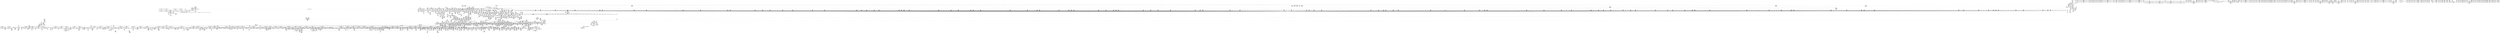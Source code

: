 digraph {
	CE0x5624290 [shape=record,shape=Mrecord,label="{CE0x5624290|selinux_socket_connect:_tmp50|security/selinux/hooks.c,4166|*SummSink*}"]
	CE0x5616b20 [shape=record,shape=Mrecord,label="{CE0x5616b20|cred_sid:_tmp6|security/selinux/hooks.c,197|*SummSink*}"]
	CE0x56757d0 [shape=record,shape=Mrecord,label="{CE0x56757d0|i64*_getelementptr_inbounds_(_33_x_i64_,_33_x_i64_*___llvm_gcov_ctr356,_i64_0,_i64_32)|*Constant*|*SummSink*}"]
	CE0x56c6f10 [shape=record,shape=Mrecord,label="{CE0x56c6f10|_call_void_mcount()_#3|*SummSource*}"]
	CE0x5584800 [shape=record,shape=Mrecord,label="{CE0x5584800|16:_i16,_720:_i32,_1216:_i8*,_:_CRE_423,424_}"]
	CE0x56156c0 [shape=record,shape=Mrecord,label="{CE0x56156c0|_ret_i32_%tmp6,_!dbg_!27716|security/selinux/hooks.c,197}"]
	CE0x567ec50 [shape=record,shape=Mrecord,label="{CE0x567ec50|__llvm_gcov_indirect_counter_increment:_predecessor|Function::__llvm_gcov_indirect_counter_increment&Arg::predecessor::|*SummSink*}"]
	CE0x560b930 [shape=record,shape=Mrecord,label="{CE0x560b930|task_sid:_tmp7|security/selinux/hooks.c,208|*SummSource*}"]
	CE0x562df90 [shape=record,shape=Mrecord,label="{CE0x562df90|i32_77|*Constant*}"]
	CE0x55b5a90 [shape=record,shape=Mrecord,label="{CE0x55b5a90|selinux_socket_connect:_tmp31|security/selinux/hooks.c,4155|*SummSink*}"]
	CE0x55a8440 [shape=record,shape=Mrecord,label="{CE0x55a8440|selinux_socket_connect:_tmp4|security/selinux/hooks.c,4134|*SummSource*}"]
	CE0x5630d60 [shape=record,shape=Mrecord,label="{CE0x5630d60|task_sid:_call|security/selinux/hooks.c,208}"]
	CE0x571ecf0 [shape=record,shape=Mrecord,label="{CE0x571ecf0|i64*_getelementptr_inbounds_(_11_x_i64_,_11_x_i64_*___llvm_gcov_ctr132,_i64_0,_i64_8)|*Constant*|*SummSource*}"]
	CE0x55acbb0 [shape=record,shape=Mrecord,label="{CE0x55acbb0|selinux_socket_connect:_tmp12|security/selinux/hooks.c,4144}"]
	CE0x5695820 [shape=record,shape=Mrecord,label="{CE0x5695820|sock_has_perm:_sclass|security/selinux/hooks.c,3976|*SummSink*}"]
	CE0x560c7f0 [shape=record,shape=Mrecord,label="{CE0x560c7f0|rcu_read_lock:_tobool|include/linux/rcupdate.h,882}"]
	CE0x5625630 [shape=record,shape=Mrecord,label="{CE0x5625630|selinux_socket_connect:_tmp53|*SummSource*}"]
	CE0x5643360 [shape=record,shape=Mrecord,label="{CE0x5643360|selinux_socket_connect:_tmp65|*SummSink*}"]
	CE0x57770b0 [shape=record,shape=Mrecord,label="{CE0x57770b0|__preempt_count_sub:_tmp3|*SummSink*}"]
	CE0x5677d50 [shape=record,shape=Mrecord,label="{CE0x5677d50|cred_sid:_tmp5|security/selinux/hooks.c,196|*SummSource*}"]
	CE0x55a9b70 [shape=record,shape=Mrecord,label="{CE0x55a9b70|8:_%struct.sock*,_16:_i16,_18:_i16,_:_SCME_30,31_}"]
	CE0x555f400 [shape=record,shape=Mrecord,label="{CE0x555f400|selinux_socket_connect:_if.then12|*SummSink*}"]
	CE0x5647b80 [shape=record,shape=Mrecord,label="{CE0x5647b80|selinux_socket_connect:_tmp38|security/selinux/hooks.c,4159}"]
	CE0x558d6a0 [shape=record,shape=Mrecord,label="{CE0x558d6a0|32:_%struct.sock*,_:_CRE_24,32_|*MultipleSource*|security/selinux/hooks.c,4133|Function::selinux_socket_connect&Arg::sock::}"]
	CE0x55719a0 [shape=record,shape=Mrecord,label="{CE0x55719a0|16:_i16,_720:_i32,_1216:_i8*,_:_CRE_120,121_}"]
	CE0x5631290 [shape=record,shape=Mrecord,label="{CE0x5631290|task_sid:_task|Function::task_sid&Arg::task::|*SummSource*}"]
	CE0x56c8840 [shape=record,shape=Mrecord,label="{CE0x56c8840|rcu_read_unlock:_tmp9|include/linux/rcupdate.h,933|*SummSink*}"]
	CE0x55d2070 [shape=record,shape=Mrecord,label="{CE0x55d2070|selinux_socket_connect:_tmp34|security/selinux/hooks.c,4156|*SummSink*}"]
	CE0x5741a30 [shape=record,shape=Mrecord,label="{CE0x5741a30|i64*_getelementptr_inbounds_(_4_x_i64_,_4_x_i64_*___llvm_gcov_ctr133,_i64_0,_i64_1)|*Constant*|*SummSource*}"]
	CE0x55d0f60 [shape=record,shape=Mrecord,label="{CE0x55d0f60|selinux_socket_connect:_conv|security/selinux/hooks.c,4144|*SummSink*}"]
	CE0x55c4110 [shape=record,shape=Mrecord,label="{CE0x55c4110|__rcu_read_lock:_tmp4|include/linux/rcupdate.h,239}"]
	CE0x5619e60 [shape=record,shape=Mrecord,label="{CE0x5619e60|rcu_read_lock:_tmp6|include/linux/rcupdate.h,882}"]
	CE0x5559420 [shape=record,shape=Mrecord,label="{CE0x5559420|16:_i16,_720:_i32,_1216:_i8*,_:_CRE_372,373_}"]
	CE0x55709c0 [shape=record,shape=Mrecord,label="{CE0x55709c0|16:_i16,_720:_i32,_1216:_i8*,_:_CRE_390,391_}"]
	CE0x561ea30 [shape=record,shape=Mrecord,label="{CE0x561ea30|task_sid:_tmp16|security/selinux/hooks.c,208}"]
	CE0x5745f80 [shape=record,shape=Mrecord,label="{CE0x5745f80|rcu_lock_release:_tmp6|*SummSink*}"]
	CE0x56948f0 [shape=record,shape=Mrecord,label="{CE0x56948f0|_call_void_lock_acquire(%struct.lockdep_map*_%map,_i32_0,_i32_0,_i32_2,_i32_0,_%struct.lockdep_map*_null,_i64_ptrtoint_(i8*_blockaddress(_rcu_lock_acquire,_%__here)_to_i64))_#10,_!dbg_!27716|include/linux/rcupdate.h,418}"]
	CE0x555c340 [shape=record,shape=Mrecord,label="{CE0x555c340|16:_i16,_720:_i32,_1216:_i8*,_:_CRE_370,371_}"]
	CE0x55c53f0 [shape=record,shape=Mrecord,label="{CE0x55c53f0|16:_i16,_720:_i32,_1216:_i8*,_:_CRE_251,252_}"]
	CE0x55c6c60 [shape=record,shape=Mrecord,label="{CE0x55c6c60|16:_i16,_720:_i32,_1216:_i8*,_:_CRE_71,72_}"]
	CE0x56c4070 [shape=record,shape=Mrecord,label="{CE0x56c4070|rcu_read_unlock:_call3|include/linux/rcupdate.h,933|*SummSource*}"]
	CE0x571a3a0 [shape=record,shape=Mrecord,label="{CE0x571a3a0|rcu_lock_acquire:_tmp2|*SummSink*}"]
	CE0x559e370 [shape=record,shape=Mrecord,label="{CE0x559e370|16:_i16,_720:_i32,_1216:_i8*,_:_CRE_57,58_}"]
	CE0x55ac040 [shape=record,shape=Mrecord,label="{CE0x55ac040|i32_3|*Constant*|*SummSource*}"]
	CE0x5572d30 [shape=record,shape=Mrecord,label="{CE0x5572d30|16:_i16,_720:_i32,_1216:_i8*,_:_CRE_702,703_}"]
	CE0x556a360 [shape=record,shape=Mrecord,label="{CE0x556a360|16:_i16,_720:_i32,_1216:_i8*,_:_CRE_658,659_}"]
	CE0x56ac580 [shape=record,shape=Mrecord,label="{CE0x56ac580|GLOBAL:___llvm_gcov_ctr132|Global_var:__llvm_gcov_ctr132|*SummSource*}"]
	CE0x5559ce0 [shape=record,shape=Mrecord,label="{CE0x5559ce0|16:_i16,_720:_i32,_1216:_i8*,_:_CRE_328,336_|*MultipleSource*|*LoadInst*|security/selinux/hooks.c,4133|security/selinux/hooks.c,4134}"]
	CE0x5653ed0 [shape=record,shape=Mrecord,label="{CE0x5653ed0|rcu_lock_acquire:_entry|*SummSink*}"]
	CE0x56223d0 [shape=record,shape=Mrecord,label="{CE0x56223d0|get_current:_entry}"]
	CE0x5567e50 [shape=record,shape=Mrecord,label="{CE0x5567e50|i32_0|*Constant*|*SummSink*}"]
	CE0x55779a0 [shape=record,shape=Mrecord,label="{CE0x55779a0|16:_i16,_720:_i32,_1216:_i8*,_:_CRE_228,229_}"]
	CE0x555aee0 [shape=record,shape=Mrecord,label="{CE0x555aee0|16:_i16,_720:_i32,_1216:_i8*,_:_CRE_476,480_|*MultipleSource*|*LoadInst*|security/selinux/hooks.c,4133|security/selinux/hooks.c,4134}"]
	CE0x55d6af0 [shape=record,shape=Mrecord,label="{CE0x55d6af0|16:_i16,_720:_i32,_1216:_i8*,_:_CRE_870,871_}"]
	CE0x56baee0 [shape=record,shape=Mrecord,label="{CE0x56baee0|rcu_read_unlock:_tmp12|include/linux/rcupdate.h,933}"]
	CE0x559d410 [shape=record,shape=Mrecord,label="{CE0x559d410|16:_i16,_720:_i32,_1216:_i8*,_:_CRE_103,104_}"]
	CE0x55be420 [shape=record,shape=Mrecord,label="{CE0x55be420|_ret_i32_%retval.0,_!dbg_!27740|security/selinux/hooks.c,3977|*SummSink*}"]
	CE0x56c51b0 [shape=record,shape=Mrecord,label="{CE0x56c51b0|__preempt_count_add:_entry}"]
	CE0x55a6340 [shape=record,shape=Mrecord,label="{CE0x55a6340|i64*_getelementptr_inbounds_(_13_x_i64_,_13_x_i64_*___llvm_gcov_ctr126,_i64_0,_i64_0)|*Constant*|*SummSource*}"]
	CE0x5655350 [shape=record,shape=Mrecord,label="{CE0x5655350|i64_1|*Constant*}"]
	CE0x56942f0 [shape=record,shape=Mrecord,label="{CE0x56942f0|i64*_getelementptr_inbounds_(_4_x_i64_,_4_x_i64_*___llvm_gcov_ctr130,_i64_0,_i64_3)|*Constant*|*SummSource*}"]
	CE0x55a82c0 [shape=record,shape=Mrecord,label="{CE0x55a82c0|selinux_socket_connect:_tmp3|security/selinux/hooks.c,4134|*SummSink*}"]
	CE0x55b6f70 [shape=record,shape=Mrecord,label="{CE0x55b6f70|selinux_socket_connect:_tmp25|security/selinux/hooks.c,4153|*SummSink*}"]
	CE0x5645fc0 [shape=record,shape=Mrecord,label="{CE0x5645fc0|GLOBAL:___fswab16|*Constant*|*SummSource*}"]
	CE0x556e4a0 [shape=record,shape=Mrecord,label="{CE0x556e4a0|16:_i16,_720:_i32,_1216:_i8*,_:_CRE_211,212_}"]
	CE0x55c4f20 [shape=record,shape=Mrecord,label="{CE0x55c4f20|i64*_getelementptr_inbounds_(_6_x_i64_,_6_x_i64_*___llvm_gcov_ctr327,_i64_0,_i64_0)|*Constant*|*SummSource*}"]
	CE0x5771260 [shape=record,shape=Mrecord,label="{CE0x5771260|i64*_getelementptr_inbounds_(_4_x_i64_,_4_x_i64_*___llvm_gcov_ctr134,_i64_0,_i64_0)|*Constant*}"]
	CE0x556fb00 [shape=record,shape=Mrecord,label="{CE0x556fb00|selinux_socket_connect:_if.then16|*SummSink*}"]
	CE0x5685120 [shape=record,shape=Mrecord,label="{CE0x5685120|rcu_read_unlock:_tmp19|include/linux/rcupdate.h,933|*SummSink*}"]
	CE0x576cc60 [shape=record,shape=Mrecord,label="{CE0x576cc60|__preempt_count_add:_tmp2|*SummSink*}"]
	CE0x5557c90 [shape=record,shape=Mrecord,label="{CE0x5557c90|16:_i16,_720:_i32,_1216:_i8*,_:_CRE_380,381_}"]
	CE0x557de50 [shape=record,shape=Mrecord,label="{CE0x557de50|16:_i16,_720:_i32,_1216:_i8*,_:_CRE_397,398_}"]
	CE0x5776e20 [shape=record,shape=Mrecord,label="{CE0x5776e20|__preempt_count_sub:_tmp}"]
	CE0x55d1530 [shape=record,shape=Mrecord,label="{CE0x55d1530|selinux_socket_connect:_cmp|security/selinux/hooks.c,4144|*SummSink*}"]
	CE0x55afec0 [shape=record,shape=Mrecord,label="{CE0x55afec0|selinux_socket_connect:_tmp19|security/selinux/hooks.c,4144|*SummSource*}"]
	CE0x55d7b30 [shape=record,shape=Mrecord,label="{CE0x55d7b30|16:_i16,_720:_i32,_1216:_i8*,_:_CRE_892,896_|*MultipleSource*|*LoadInst*|security/selinux/hooks.c,4133|security/selinux/hooks.c,4134}"]
	CE0x556d6b0 [shape=record,shape=Mrecord,label="{CE0x556d6b0|16:_i16,_720:_i32,_1216:_i8*,_:_CRE_822,823_}"]
	CE0x55682c0 [shape=record,shape=Mrecord,label="{CE0x55682c0|16:_i16,_720:_i32,_1216:_i8*,_:_CRE_716,717_}"]
	CE0x55cb090 [shape=record,shape=Mrecord,label="{CE0x55cb090|16:_i16,_720:_i32,_1216:_i8*,_:_CRE_68,69_}"]
	CE0x55b2e90 [shape=record,shape=Mrecord,label="{CE0x55b2e90|avc_has_perm:_ssid|Function::avc_has_perm&Arg::ssid::}"]
	CE0x55a5060 [shape=record,shape=Mrecord,label="{CE0x55a5060|rcu_read_lock:_do.body|*SummSink*}"]
	CE0x5554710 [shape=record,shape=Mrecord,label="{CE0x5554710|i32_1|*Constant*|*SummSource*}"]
	CE0x561e520 [shape=record,shape=Mrecord,label="{CE0x561e520|task_sid:_tmp15|security/selinux/hooks.c,208}"]
	CE0x55b9ba0 [shape=record,shape=Mrecord,label="{CE0x55b9ba0|i8_1|*Constant*|*SummSource*}"]
	CE0x563a990 [shape=record,shape=Mrecord,label="{CE0x563a990|selinux_socket_connect:_tmp47|security/selinux/hooks.c,4162|*SummSource*}"]
	CE0x556e360 [shape=record,shape=Mrecord,label="{CE0x556e360|16:_i16,_720:_i32,_1216:_i8*,_:_CRE_210,211_}"]
	CE0x56961f0 [shape=record,shape=Mrecord,label="{CE0x56961f0|sock_has_perm:_call6|security/selinux/hooks.c,3976|*SummSink*}"]
	CE0x55ab470 [shape=record,shape=Mrecord,label="{CE0x55ab470|8:_%struct.sock*,_16:_i16,_18:_i16,_:_SCME_50,51_}"]
	CE0x55b3720 [shape=record,shape=Mrecord,label="{CE0x55b3720|_ret_i32_%retval.0,_!dbg_!27728|security/selinux/avc.c,775|*SummSink*}"]
	CE0x5681780 [shape=record,shape=Mrecord,label="{CE0x5681780|selinux_socket_connect:_tmp73|security/selinux/hooks.c,4181|*SummSink*}"]
	CE0x56c8700 [shape=record,shape=Mrecord,label="{CE0x56c8700|rcu_read_unlock:_tmp9|include/linux/rcupdate.h,933|*SummSource*}"]
	CE0x559c310 [shape=record,shape=Mrecord,label="{CE0x559c310|__fswab16:_and|include/uapi/linux/swab.h,53|*SummSink*}"]
	CE0x56c3700 [shape=record,shape=Mrecord,label="{CE0x56c3700|__rcu_read_lock:_tmp3}"]
	CE0x569a340 [shape=record,shape=Mrecord,label="{CE0x569a340|i32_65280|*Constant*|*SummSink*}"]
	CE0x566d040 [shape=record,shape=Mrecord,label="{CE0x566d040|i32_255|*Constant*}"]
	"CONST[source:1(input),value:2(dynamic)][purpose:{object}]"
	CE0x5662d20 [shape=record,shape=Mrecord,label="{CE0x5662d20|selinux_socket_connect:_err.0}"]
	CE0x55d79f0 [shape=record,shape=Mrecord,label="{CE0x55d79f0|16:_i16,_720:_i32,_1216:_i8*,_:_CRE_888,892_|*MultipleSource*|*LoadInst*|security/selinux/hooks.c,4133|security/selinux/hooks.c,4134}"]
	CE0x55c9270 [shape=record,shape=Mrecord,label="{CE0x55c9270|16:_i16,_720:_i32,_1216:_i8*,_:_CRE_173,174_}"]
	CE0x55c2e30 [shape=record,shape=Mrecord,label="{CE0x55c2e30|selinux_socket_connect:_sclass|security/selinux/hooks.c,4144}"]
	CE0x5610df0 [shape=record,shape=Mrecord,label="{CE0x5610df0|task_sid:_tmp21|security/selinux/hooks.c,208}"]
	CE0x5613d90 [shape=record,shape=Mrecord,label="{CE0x5613d90|task_sid:_tmp27|security/selinux/hooks.c,208}"]
	CE0x55991e0 [shape=record,shape=Mrecord,label="{CE0x55991e0|16:_i16,_720:_i32,_1216:_i8*,_:_CRE_152,153_}"]
	CE0x559bcf0 [shape=record,shape=Mrecord,label="{CE0x559bcf0|16:_i16,_720:_i32,_1216:_i8*,_:_CRE_304,312_|*MultipleSource*|*LoadInst*|security/selinux/hooks.c,4133|security/selinux/hooks.c,4134}"]
	CE0x5649dc0 [shape=record,shape=Mrecord,label="{CE0x5649dc0|task_sid:_tobool|security/selinux/hooks.c,208|*SummSink*}"]
	CE0x5645e00 [shape=record,shape=Mrecord,label="{CE0x5645e00|GLOBAL:___fswab16|*Constant*}"]
	CE0x5570d80 [shape=record,shape=Mrecord,label="{CE0x5570d80|16:_i16,_720:_i32,_1216:_i8*,_:_CRE_393,394_}"]
	CE0x5652110 [shape=record,shape=Mrecord,label="{CE0x5652110|task_sid:_land.lhs.true2}"]
	CE0x568bd40 [shape=record,shape=Mrecord,label="{CE0x568bd40|_call_void_mcount()_#3|*SummSource*}"]
	CE0x56ae5f0 [shape=record,shape=Mrecord,label="{CE0x56ae5f0|i32_0|*Constant*}"]
	CE0x5626930 [shape=record,shape=Mrecord,label="{CE0x5626930|selinux_socket_connect:_tmp54|security/selinux/hooks.c,4169}"]
	CE0x55b3190 [shape=record,shape=Mrecord,label="{CE0x55b3190|avc_has_perm:_tsid|Function::avc_has_perm&Arg::tsid::}"]
	CE0x56c2510 [shape=record,shape=Mrecord,label="{CE0x56c2510|rcu_read_lock:_tmp22|include/linux/rcupdate.h,884|*SummSource*}"]
	CE0x5625a00 [shape=record,shape=Mrecord,label="{CE0x5625a00|selinux_socket_connect:_tmp53|*SummSink*}"]
	CE0x5649700 [shape=record,shape=Mrecord,label="{CE0x5649700|task_sid:_tmp2}"]
	CE0x55c8700 [shape=record,shape=Mrecord,label="{CE0x55c8700|16:_i16,_720:_i32,_1216:_i8*,_:_CRE_80,81_}"]
	CE0x562d2b0 [shape=record,shape=Mrecord,label="{CE0x562d2b0|GLOBAL:_rcu_read_lock|*Constant*|*SummSink*}"]
	CE0x564f580 [shape=record,shape=Mrecord,label="{CE0x564f580|task_sid:_tmp5|security/selinux/hooks.c,208|*SummSource*}"]
	CE0x560da70 [shape=record,shape=Mrecord,label="{CE0x560da70|task_sid:_do.end6|*SummSource*}"]
	CE0x5683540 [shape=record,shape=Mrecord,label="{CE0x5683540|selinux_socket_connect:_net48|security/selinux/hooks.c,4175|*SummSink*}"]
	CE0x5652930 [shape=record,shape=Mrecord,label="{CE0x5652930|task_sid:_tmp13|security/selinux/hooks.c,208}"]
	CE0x5715e10 [shape=record,shape=Mrecord,label="{CE0x5715e10|rcu_read_unlock:_tmp4|include/linux/rcupdate.h,933}"]
	CE0x574d050 [shape=record,shape=Mrecord,label="{CE0x574d050|__preempt_count_sub:_sub|./arch/x86/include/asm/preempt.h,77}"]
	CE0x5720070 [shape=record,shape=Mrecord,label="{CE0x5720070|_call_void_lockdep_rcu_suspicious(i8*_getelementptr_inbounds_(_25_x_i8_,_25_x_i8_*_.str45,_i32_0,_i32_0),_i32_934,_i8*_getelementptr_inbounds_(_44_x_i8_,_44_x_i8_*_.str47,_i32_0,_i32_0))_#10,_!dbg_!27726|include/linux/rcupdate.h,933|*SummSink*}"]
	CE0x5745d60 [shape=record,shape=Mrecord,label="{CE0x5745d60|__preempt_count_add:_do.body|*SummSource*}"]
	CE0x556a4a0 [shape=record,shape=Mrecord,label="{CE0x556a4a0|16:_i16,_720:_i32,_1216:_i8*,_:_CRE_659,660_}"]
	CE0x55576b0 [shape=record,shape=Mrecord,label="{CE0x55576b0|sock_has_perm:_net|security/selinux/hooks.c, 3966|*SummSink*}"]
	CE0x55c10a0 [shape=record,shape=Mrecord,label="{CE0x55c10a0|selinux_socket_connect:_tmp16|security/selinux/hooks.c,4145|*SummSink*}"]
	CE0x5626b80 [shape=record,shape=Mrecord,label="{CE0x5626b80|selinux_socket_connect:_tmp54|security/selinux/hooks.c,4169|*SummSource*}"]
	CE0x5684580 [shape=record,shape=Mrecord,label="{CE0x5684580|selinux_socket_connect:_sid49|security/selinux/hooks.c,4176}"]
	CE0x577e270 [shape=record,shape=Mrecord,label="{CE0x577e270|__preempt_count_add:_tmp6|./arch/x86/include/asm/preempt.h,73|*SummSource*}"]
	CE0x5692e20 [shape=record,shape=Mrecord,label="{CE0x5692e20|i64_ptrtoint_(i8*_blockaddress(_rcu_lock_release,_%__here)_to_i64)|*Constant*|*SummSink*}"]
	CE0x556e160 [shape=record,shape=Mrecord,label="{CE0x556e160|selinux_socket_connect:_if.then8|*SummSource*}"]
	CE0x5698d60 [shape=record,shape=Mrecord,label="{CE0x5698d60|task_sid:_tmp1|*SummSink*}"]
	CE0x55c1fa0 [shape=record,shape=Mrecord,label="{CE0x55c1fa0|selinux_socket_connect:_cmp6|security/selinux/hooks.c,4145|*SummSink*}"]
	CE0x5581170 [shape=record,shape=Mrecord,label="{CE0x5581170|i32_255|*Constant*}"]
	CE0x56803a0 [shape=record,shape=Mrecord,label="{CE0x56803a0|i64*_getelementptr_inbounds_(_33_x_i64_,_33_x_i64_*___llvm_gcov_ctr356,_i64_0,_i64_29)|*Constant*|*SummSource*}"]
	CE0x56a4af0 [shape=record,shape=Mrecord,label="{CE0x56a4af0|i64_0|*Constant*}"]
	CE0x55dc560 [shape=record,shape=Mrecord,label="{CE0x55dc560|16:_i16,_720:_i32,_1216:_i8*,_:_CRE_1157,1158_}"]
	CE0x5697d30 [shape=record,shape=Mrecord,label="{CE0x5697d30|sock_has_perm:_tmp19|security/selinux/hooks.c,3977|*SummSink*}"]
	CE0x56954f0 [shape=record,shape=Mrecord,label="{CE0x56954f0|sock_has_perm:_sclass|security/selinux/hooks.c,3976}"]
	CE0x55d60f0 [shape=record,shape=Mrecord,label="{CE0x55d60f0|16:_i16,_720:_i32,_1216:_i8*,_:_CRE_862,863_}"]
	CE0x55760c0 [shape=record,shape=Mrecord,label="{CE0x55760c0|16:_i16,_720:_i32,_1216:_i8*,_:_CRE_575,576_}"]
	CE0x5776f70 [shape=record,shape=Mrecord,label="{CE0x5776f70|__preempt_count_sub:_tmp3|*SummSource*}"]
	CE0x5561220 [shape=record,shape=Mrecord,label="{CE0x5561220|32:_%struct.sock*,_:_CRE_0,4_|*MultipleSource*|security/selinux/hooks.c,4133|Function::selinux_socket_connect&Arg::sock::}"]
	CE0x5572450 [shape=record,shape=Mrecord,label="{CE0x5572450|16:_i16,_720:_i32,_1216:_i8*,_:_CRE_30,31_}"]
	CE0x5655ad0 [shape=record,shape=Mrecord,label="{CE0x5655ad0|task_sid:_do.body5|*SummSink*}"]
	CE0x55ab5b0 [shape=record,shape=Mrecord,label="{CE0x55ab5b0|8:_%struct.sock*,_16:_i16,_18:_i16,_:_SCME_51,52_}"]
	CE0x571e810 [shape=record,shape=Mrecord,label="{CE0x571e810|rcu_read_unlock:_tmp16|include/linux/rcupdate.h,933|*SummSource*}"]
	CE0x55aa430 [shape=record,shape=Mrecord,label="{CE0x55aa430|8:_%struct.sock*,_16:_i16,_18:_i16,_:_SCME_37,38_}"]
	CE0x55abab0 [shape=record,shape=Mrecord,label="{CE0x55abab0|8:_%struct.sock*,_16:_i16,_18:_i16,_:_SCME_55,56_}"]
	CE0x56c3f40 [shape=record,shape=Mrecord,label="{CE0x56c3f40|rcu_read_unlock:_call3|include/linux/rcupdate.h,933}"]
	CE0x55dc920 [shape=record,shape=Mrecord,label="{CE0x55dc920|selinux_socket_connect:_tmp3|security/selinux/hooks.c,4134}"]
	CE0x5557610 [shape=record,shape=Mrecord,label="{CE0x5557610|16:_i16,_720:_i32,_1216:_i8*,_:_CRE_260,261_}"]
	CE0x567a7a0 [shape=record,shape=Mrecord,label="{CE0x567a7a0|i64_4|*Constant*}"]
	CE0x55b5cb0 [shape=record,shape=Mrecord,label="{CE0x55b5cb0|selinux_socket_connect:_tmp32|security/selinux/hooks.c,4155}"]
	CE0x55592f0 [shape=record,shape=Mrecord,label="{CE0x55592f0|16:_i16,_720:_i32,_1216:_i8*,_:_CRE_371,372_}"]
	CE0x5685fd0 [shape=record,shape=Mrecord,label="{CE0x5685fd0|rcu_read_unlock:_tmp21|include/linux/rcupdate.h,935|*SummSource*}"]
	CE0x5616900 [shape=record,shape=Mrecord,label="{CE0x5616900|GLOBAL:___llvm_gcov_ctr127|Global_var:__llvm_gcov_ctr127|*SummSink*}"]
	CE0x55c3690 [shape=record,shape=Mrecord,label="{CE0x55c3690|16:_i32,_24:_i16,_:_CRE_16,20_|*MultipleSource*|security/selinux/hooks.c,4134|security/selinux/hooks.c,4134|security/selinux/hooks.c,4144}"]
	CE0x55ac970 [shape=record,shape=Mrecord,label="{CE0x55ac970|i64_5|*Constant*}"]
	CE0x56c5e10 [shape=record,shape=Mrecord,label="{CE0x56c5e10|rcu_lock_acquire:_bb|*SummSink*}"]
	CE0x5676d90 [shape=record,shape=Mrecord,label="{CE0x5676d90|get_current:_bb}"]
	CE0x55ca600 [shape=record,shape=Mrecord,label="{CE0x55ca600|sock_has_perm:_if.end}"]
	CE0x556bf20 [shape=record,shape=Mrecord,label="{CE0x556bf20|16:_i16,_720:_i32,_1216:_i8*,_:_CRE_800,804_|*MultipleSource*|*LoadInst*|security/selinux/hooks.c,4133|security/selinux/hooks.c,4134}"]
	CE0x56c05c0 [shape=record,shape=Mrecord,label="{CE0x56c05c0|_call_void_lockdep_rcu_suspicious(i8*_getelementptr_inbounds_(_25_x_i8_,_25_x_i8_*_.str45,_i32_0,_i32_0),_i32_883,_i8*_getelementptr_inbounds_(_42_x_i8_,_42_x_i8_*_.str46,_i32_0,_i32_0))_#10,_!dbg_!27728|include/linux/rcupdate.h,882|*SummSink*}"]
	CE0x5699d20 [shape=record,shape=Mrecord,label="{CE0x5699d20|task_sid:_tobool1|security/selinux/hooks.c,208|*SummSink*}"]
	CE0x56589a0 [shape=record,shape=Mrecord,label="{CE0x56589a0|selinux_socket_connect:_conv29|security/selinux/hooks.c,4165}"]
	CE0x574af30 [shape=record,shape=Mrecord,label="{CE0x574af30|_call_void_asm_addl_$1,_%gs:$0_,_*m,ri,*m,_dirflag_,_fpsr_,_flags_(i32*___preempt_count,_i32_%val,_i32*___preempt_count)_#3,_!dbg_!27714,_!srcloc_!27717|./arch/x86/include/asm/preempt.h,72|*SummSink*}"]
	CE0x576d620 [shape=record,shape=Mrecord,label="{CE0x576d620|__rcu_read_unlock:_tmp3}"]
	CE0x555b0d0 [shape=record,shape=Mrecord,label="{CE0x555b0d0|16:_i16,_720:_i32,_1216:_i8*,_:_CRE_480,488_|*MultipleSource*|*LoadInst*|security/selinux/hooks.c,4133|security/selinux/hooks.c,4134}"]
	CE0x555a1c0 [shape=record,shape=Mrecord,label="{CE0x555a1c0|16:_i16,_720:_i32,_1216:_i8*,_:_CRE_353,354_}"]
	CE0x5616e10 [shape=record,shape=Mrecord,label="{CE0x5616e10|rcu_read_lock:_if.end|*SummSource*}"]
	CE0x5789230 [shape=record,shape=Mrecord,label="{CE0x5789230|__preempt_count_sub:_tmp|*SummSink*}"]
	CE0x574de70 [shape=record,shape=Mrecord,label="{CE0x574de70|__preempt_count_sub:_tmp6|./arch/x86/include/asm/preempt.h,78|*SummSource*}"]
	CE0x563a740 [shape=record,shape=Mrecord,label="{CE0x563a740|selinux_socket_connect:_tmp47|security/selinux/hooks.c,4162}"]
	CE0x5571c20 [shape=record,shape=Mrecord,label="{CE0x5571c20|16:_i16,_720:_i32,_1216:_i8*,_:_CRE_122,123_}"]
	CE0x5697510 [shape=record,shape=Mrecord,label="{CE0x5697510|i64*_getelementptr_inbounds_(_6_x_i64_,_6_x_i64_*___llvm_gcov_ctr327,_i64_0,_i64_5)|*Constant*|*SummSink*}"]
	CE0x55d56f0 [shape=record,shape=Mrecord,label="{CE0x55d56f0|16:_i16,_720:_i32,_1216:_i8*,_:_CRE_854,855_}"]
	CE0x559cd40 [shape=record,shape=Mrecord,label="{CE0x559cd40|16:_i16,_720:_i32,_1216:_i8*,_:_CRE_157,158_}"]
	CE0x55ce010 [shape=record,shape=Mrecord,label="{CE0x55ce010|16:_i16,_720:_i32,_1216:_i8*,_:_CRE_162,163_}"]
	CE0x567f820 [shape=record,shape=Mrecord,label="{CE0x567f820|_ret_void|*SummSource*}"]
	CE0x55609a0 [shape=record,shape=Mrecord,label="{CE0x55609a0|16:_i16,_720:_i32,_1216:_i8*,_:_CRE_182,183_}"]
	CE0x5635080 [shape=record,shape=Mrecord,label="{CE0x5635080|i64_15|*Constant*}"]
	CE0x5569fa0 [shape=record,shape=Mrecord,label="{CE0x5569fa0|16:_i16,_720:_i32,_1216:_i8*,_:_CRE_655,656_}"]
	CE0x55d35b0 [shape=record,shape=Mrecord,label="{CE0x55d35b0|selinux_socket_connect:_tmp36|security/selinux/hooks.c,4157}"]
	CE0x5578e80 [shape=record,shape=Mrecord,label="{CE0x5578e80|16:_i16,_720:_i32,_1216:_i8*,_:_CRE_246,247_}"]
	CE0x55cc850 [shape=record,shape=Mrecord,label="{CE0x55cc850|16:_i16,_720:_i32,_1216:_i8*,_:_CRE_84,85_}"]
	CE0x55adbf0 [shape=record,shape=Mrecord,label="{CE0x55adbf0|selinux_socket_connect:_tmp13|security/selinux/hooks.c,4144|*SummSink*}"]
	CE0x5576c00 [shape=record,shape=Mrecord,label="{CE0x5576c00|16:_i16,_720:_i32,_1216:_i8*,_:_CRE_584,585_}"]
	CE0x5667ce0 [shape=record,shape=Mrecord,label="{CE0x5667ce0|selinux_socket_connect:___sk_common45|security/selinux/hooks.c,4175|*SummSink*}"]
	CE0x56c7120 [shape=record,shape=Mrecord,label="{CE0x56c7120|__rcu_read_lock:_tmp6|include/linux/rcupdate.h,240}"]
	CE0x56321e0 [shape=record,shape=Mrecord,label="{CE0x56321e0|__fswab16:_or|include/uapi/linux/swab.h,53|*SummSink*}"]
	CE0x55c6600 [shape=record,shape=Mrecord,label="{CE0x55c6600|16:_i16,_720:_i32,_1216:_i8*,_:_CRE_63,64_}"]
	CE0x5580790 [shape=record,shape=Mrecord,label="{CE0x5580790|16:_i16,_720:_i32,_1216:_i8*,_:_CRE_541,542_}"]
	CE0x5550ec0 [shape=record,shape=Mrecord,label="{CE0x5550ec0|16:_i16,_720:_i32,_1216:_i8*,_:_CRE_456,458_|*MultipleSource*|*LoadInst*|security/selinux/hooks.c,4133|security/selinux/hooks.c,4134}"]
	CE0x56c72f0 [shape=record,shape=Mrecord,label="{CE0x56c72f0|__rcu_read_lock:_tmp7|include/linux/rcupdate.h,240|*SummSink*}"]
	CE0x55bf1a0 [shape=record,shape=Mrecord,label="{CE0x55bf1a0|selinux_socket_connect:_tmp5|security/selinux/hooks.c,4138}"]
	CE0x5555d10 [shape=record,shape=Mrecord,label="{CE0x5555d10|selinux_socket_connect:_if.end54|*SummSource*}"]
	CE0x555e410 [shape=record,shape=Mrecord,label="{CE0x555e410|selinux_socket_connect:_tmp8|security/selinux/hooks.c,4138|*SummSink*}"]
	CE0x55ad880 [shape=record,shape=Mrecord,label="{CE0x55ad880|selinux_socket_connect:_cmp21|security/selinux/hooks.c,4160|*SummSink*}"]
	CE0x566bd10 [shape=record,shape=Mrecord,label="{CE0x566bd10|selinux_socket_connect:_call51|security/selinux/hooks.c,4176|*SummSource*}"]
	CE0x55485d0 [shape=record,shape=Mrecord,label="{CE0x55485d0|selinux_socket_connect:_if.then}"]
	CE0x55a0ad0 [shape=record,shape=Mrecord,label="{CE0x55a0ad0|i32_4|*Constant*|*SummSink*}"]
	CE0x5658ce0 [shape=record,shape=Mrecord,label="{CE0x5658ce0|selinux_socket_connect:_conv29|security/selinux/hooks.c,4165|*SummSink*}"]
	CE0x5699a70 [shape=record,shape=Mrecord,label="{CE0x5699a70|sock_has_perm:_tmp|*SummSource*}"]
	CE0x55cc910 [shape=record,shape=Mrecord,label="{CE0x55cc910|16:_i16,_720:_i32,_1216:_i8*,_:_CRE_85,86_}"]
	CE0x5648e00 [shape=record,shape=Mrecord,label="{CE0x5648e00|__llvm_gcov_indirect_counter_increment:_counter|*SummSink*}"]
	CE0x55bdcb0 [shape=record,shape=Mrecord,label="{CE0x55bdcb0|i32_2048|*Constant*|*SummSink*}"]
	CE0x55d05b0 [shape=record,shape=Mrecord,label="{CE0x55d05b0|selinux_socket_connect:_tmp11|security/selinux/hooks.c,4144|*SummSource*}"]
	CE0x5581f40 [shape=record,shape=Mrecord,label="{CE0x5581f40|16:_i16,_720:_i32,_1216:_i8*,_:_CRE_598,599_}"]
	CE0x56c5ca0 [shape=record,shape=Mrecord,label="{CE0x56c5ca0|rcu_lock_acquire:_bb|*SummSource*}"]
	CE0x566ed50 [shape=record,shape=Mrecord,label="{CE0x566ed50|selinux_socket_connect:_tmp56|security/selinux/hooks.c,4175}"]
	CE0x5718c60 [shape=record,shape=Mrecord,label="{CE0x5718c60|rcu_lock_release:_tmp2|*SummSink*}"]
	CE0x576cab0 [shape=record,shape=Mrecord,label="{CE0x576cab0|__preempt_count_add:_bb}"]
	CE0x56a98a0 [shape=record,shape=Mrecord,label="{CE0x56a98a0|sock_has_perm:_tmp10|security/selinux/hooks.c,3969|*SummSource*}"]
	CE0x56b1a80 [shape=record,shape=Mrecord,label="{CE0x56b1a80|rcu_read_lock:_tmp12|include/linux/rcupdate.h,882}"]
	CE0x5672440 [shape=record,shape=Mrecord,label="{CE0x5672440|_call_void___llvm_gcov_indirect_counter_increment(i32*___llvm_gcov_global_state_pred358,_i64**_getelementptr_inbounds_(_4_x_i64*_,_4_x_i64*_*___llvm_gcda_edge_table357,_i64_0,_i64_2)),_!dbg_!27816|security/selinux/hooks.c,4185}"]
	CE0x5584f90 [shape=record,shape=Mrecord,label="{CE0x5584f90|0:_i8,_:_GCMR_rcu_read_lock.__warned_internal_global_i8_0,_section_.data.unlikely_,_align_1:_elem_0:default:}"]
	CE0x5699990 [shape=record,shape=Mrecord,label="{CE0x5699990|sock_has_perm:_tmp}"]
	CE0x55a2210 [shape=record,shape=Mrecord,label="{CE0x55a2210|__fswab16:_bb|*SummSource*}"]
	CE0x5598a00 [shape=record,shape=Mrecord,label="{CE0x5598a00|16:_i16,_720:_i32,_1216:_i8*,_:_CRE_133,134_}"]
	CE0x5677bb0 [shape=record,shape=Mrecord,label="{CE0x5677bb0|GLOBAL:___llvm_gcov_ctr327|Global_var:__llvm_gcov_ctr327|*SummSink*}"]
	CE0x5567330 [shape=record,shape=Mrecord,label="{CE0x5567330|16:_i16,_720:_i32,_1216:_i8*,_:_CRE_26,27_}"]
	CE0x562c9d0 [shape=record,shape=Mrecord,label="{CE0x562c9d0|task_sid:_tmp4|*LoadInst*|security/selinux/hooks.c,208|*SummSource*}"]
	CE0x55aae30 [shape=record,shape=Mrecord,label="{CE0x55aae30|8:_%struct.sock*,_16:_i16,_18:_i16,_:_SCME_45,46_}"]
	CE0x571bd20 [shape=record,shape=Mrecord,label="{CE0x571bd20|rcu_lock_acquire:_tmp}"]
	CE0x55bf990 [shape=record,shape=Mrecord,label="{CE0x55bf990|selinux_socket_connect:_address|Function::selinux_socket_connect&Arg::address::|*SummSource*}"]
	CE0x56874a0 [shape=record,shape=Mrecord,label="{CE0x56874a0|_call_void_rcu_lock_release(%struct.lockdep_map*_rcu_lock_map)_#10,_!dbg_!27733|include/linux/rcupdate.h,935|*SummSource*}"]
	CE0x56c7cb0 [shape=record,shape=Mrecord,label="{CE0x56c7cb0|rcu_lock_acquire:___here|*SummSink*}"]
	CE0x560d9d0 [shape=record,shape=Mrecord,label="{CE0x560d9d0|task_sid:_do.end6}"]
	CE0x5668580 [shape=record,shape=Mrecord,label="{CE0x5668580|selinux_socket_connect:_tmp55|security/selinux/hooks.c,4174|*SummSource*}"]
	CE0x5652ea0 [shape=record,shape=Mrecord,label="{CE0x5652ea0|rcu_read_unlock:_tmp8|include/linux/rcupdate.h,933|*SummSource*}"]
	CE0x5648cd0 [shape=record,shape=Mrecord,label="{CE0x5648cd0|__llvm_gcov_indirect_counter_increment:_counter}"]
	CE0x56339b0 [shape=record,shape=Mrecord,label="{CE0x56339b0|selinux_socket_connect:_skc_family|security/selinux/hooks.c,4153|*SummSink*}"]
	CE0x559afa0 [shape=record,shape=Mrecord,label="{CE0x559afa0|__fswab16:_tmp1|*SummSource*}"]
	CE0x562f5a0 [shape=record,shape=Mrecord,label="{CE0x562f5a0|task_sid:_tmp10|security/selinux/hooks.c,208|*SummSource*}"]
	CE0x5561800 [shape=record,shape=Mrecord,label="{CE0x5561800|selinux_socket_connect:_cleanup|*SummSink*}"]
	CE0x567bee0 [shape=record,shape=Mrecord,label="{CE0x567bee0|GLOBAL:___llvm_gcov_global_state_pred358|Global_var:__llvm_gcov_global_state_pred358}"]
	CE0x55b4ea0 [shape=record,shape=Mrecord,label="{CE0x55b4ea0|selinux_socket_connect:_tmp29|security/selinux/hooks.c,4155|*SummSink*}"]
	CE0x55a49d0 [shape=record,shape=Mrecord,label="{CE0x55a49d0|__llvm_gcov_indirect_counter_increment:_bb4|*SummSource*}"]
	CE0x5744820 [shape=record,shape=Mrecord,label="{CE0x5744820|__preempt_count_sub:_tmp7|./arch/x86/include/asm/preempt.h,78|*SummSource*}"]
	CE0x5568a40 [shape=record,shape=Mrecord,label="{CE0x5568a40|16:_i16,_720:_i32,_1216:_i8*,_:_CRE_724,728_|*MultipleSource*|*LoadInst*|security/selinux/hooks.c,4133|security/selinux/hooks.c,4134}"]
	CE0x5612a00 [shape=record,shape=Mrecord,label="{CE0x5612a00|i64*_getelementptr_inbounds_(_13_x_i64_,_13_x_i64_*___llvm_gcov_ctr126,_i64_0,_i64_11)|*Constant*|*SummSink*}"]
	CE0x55c64d0 [shape=record,shape=Mrecord,label="{CE0x55c64d0|16:_i16,_720:_i32,_1216:_i8*,_:_CRE_75,76_}"]
	CE0x562b5a0 [shape=record,shape=Mrecord,label="{CE0x562b5a0|_call_void_asm_sideeffect_,_memory_,_dirflag_,_fpsr_,_flags_()_#3,_!dbg_!27714,_!srcloc_!27715|include/linux/rcupdate.h,239|*SummSink*}"]
	CE0x56475f0 [shape=record,shape=Mrecord,label="{CE0x56475f0|selinux_socket_connect:_conv20|security/selinux/hooks.c,4157}"]
	CE0x5696450 [shape=record,shape=Mrecord,label="{CE0x5696450|i32_(i32,_i32,_i16,_i32,_%struct.common_audit_data*)*_bitcast_(i32_(i32,_i32,_i16,_i32,_%struct.common_audit_data.495*)*_avc_has_perm_to_i32_(i32,_i32,_i16,_i32,_%struct.common_audit_data*)*)|*Constant*}"]
	CE0x55c5b10 [shape=record,shape=Mrecord,label="{CE0x55c5b10|sock_has_perm:_tmp9|security/selinux/hooks.c,3969|*SummSource*}"]
	CE0x5685f60 [shape=record,shape=Mrecord,label="{CE0x5685f60|i64*_getelementptr_inbounds_(_11_x_i64_,_11_x_i64_*___llvm_gcov_ctr132,_i64_0,_i64_10)|*Constant*|*SummSink*}"]
	CE0x5686810 [shape=record,shape=Mrecord,label="{CE0x5686810|rcu_read_unlock:_tmp22|include/linux/rcupdate.h,935|*SummSource*}"]
	CE0x566b820 [shape=record,shape=Mrecord,label="{CE0x566b820|task_sid:_tmp22|security/selinux/hooks.c,208|*SummSource*}"]
	CE0x563cf20 [shape=record,shape=Mrecord,label="{CE0x563cf20|selinux_socket_connect:_sk_protocol|security/selinux/hooks.c,4165|*SummSource*}"]
	CE0x5558da0 [shape=record,shape=Mrecord,label="{CE0x5558da0|16:_i16,_720:_i32,_1216:_i8*,_:_CRE_7,8_}"]
	CE0x56c5500 [shape=record,shape=Mrecord,label="{CE0x56c5500|_call_void_asm_sideeffect_,_memory_,_dirflag_,_fpsr_,_flags_()_#3,_!dbg_!27714,_!srcloc_!27715|include/linux/rcupdate.h,239}"]
	CE0x5615490 [shape=record,shape=Mrecord,label="{CE0x5615490|cred_sid:_cred|Function::cred_sid&Arg::cred::|*SummSink*}"]
	CE0x5743960 [shape=record,shape=Mrecord,label="{CE0x5743960|%struct.lockdep_map*_null|*Constant*|*SummSink*}"]
	CE0x560f710 [shape=record,shape=Mrecord,label="{CE0x560f710|_call_void___rcu_read_lock()_#10,_!dbg_!27710|include/linux/rcupdate.h,879|*SummSource*}"]
	CE0x5573d90 [shape=record,shape=Mrecord,label="{CE0x5573d90|16:_i16,_720:_i32,_1216:_i8*,_:_CRE_237,238_}"]
	CE0x5611cd0 [shape=record,shape=Mrecord,label="{CE0x5611cd0|task_sid:_tmp23|security/selinux/hooks.c,208|*SummSource*}"]
	CE0x5572580 [shape=record,shape=Mrecord,label="{CE0x5572580|16:_i16,_720:_i32,_1216:_i8*,_:_CRE_31,32_}"]
	CE0x55c1840 [shape=record,shape=Mrecord,label="{CE0x55c1840|selinux_socket_connect:_conv5|security/selinux/hooks.c,4145|*SummSink*}"]
	CE0x5627460 [shape=record,shape=Mrecord,label="{CE0x5627460|selinux_socket_connect:_conv35|security/selinux/hooks.c,4169|*SummSink*}"]
	CE0x557bf90 [shape=record,shape=Mrecord,label="{CE0x557bf90|COLLAPSED:_GCMRE_current_task_external_global_%struct.task_struct*:_elem_0:default:}"]
	CE0x55b57a0 [shape=record,shape=Mrecord,label="{CE0x55b57a0|selinux_socket_connect:_tmp31|security/selinux/hooks.c,4155}"]
	CE0x562aa10 [shape=record,shape=Mrecord,label="{CE0x562aa10|GLOBAL:_selinux_netlbl_socket_connect|*Constant*|*SummSink*}"]
	CE0x5687f80 [shape=record,shape=Mrecord,label="{CE0x5687f80|rcu_lock_release:_entry|*SummSink*}"]
	CE0x5675300 [shape=record,shape=Mrecord,label="{CE0x5675300|i64*_getelementptr_inbounds_(_33_x_i64_,_33_x_i64_*___llvm_gcov_ctr356,_i64_0,_i64_32)|*Constant*}"]
	CE0x5658480 [shape=record,shape=Mrecord,label="{CE0x5658480|sock_has_perm:_tmp18|security/selinux/hooks.c,3977|*SummSink*}"]
	CE0x5614650 [shape=record,shape=Mrecord,label="{CE0x5614650|task_sid:_call7|security/selinux/hooks.c,208}"]
	CE0x5761430 [shape=record,shape=Mrecord,label="{CE0x5761430|GLOBAL:___preempt_count|Global_var:__preempt_count|*SummSource*}"]
	CE0x55a98f0 [shape=record,shape=Mrecord,label="{CE0x55a98f0|8:_%struct.sock*,_16:_i16,_18:_i16,_:_SCME_28,29_}"]
	CE0x55d55b0 [shape=record,shape=Mrecord,label="{CE0x55d55b0|16:_i16,_720:_i32,_1216:_i8*,_:_CRE_853,854_}"]
	CE0x5654b00 [shape=record,shape=Mrecord,label="{CE0x5654b00|_call_void_mcount()_#3|*SummSink*}"]
	CE0x55a6650 [shape=record,shape=Mrecord,label="{CE0x55a6650|COLLAPSED:_GCMRE___llvm_gcov_ctr126_internal_global_13_x_i64_zeroinitializer:_elem_0:default:}"]
	CE0x55b2f30 [shape=record,shape=Mrecord,label="{CE0x55b2f30|avc_has_perm:_ssid|Function::avc_has_perm&Arg::ssid::|*SummSource*}"]
	CE0x5691f50 [shape=record,shape=Mrecord,label="{CE0x5691f50|_call_void_lock_release(%struct.lockdep_map*_%map,_i32_1,_i64_ptrtoint_(i8*_blockaddress(_rcu_lock_release,_%__here)_to_i64))_#10,_!dbg_!27716|include/linux/rcupdate.h,423}"]
	CE0x55d6870 [shape=record,shape=Mrecord,label="{CE0x55d6870|16:_i16,_720:_i32,_1216:_i8*,_:_CRE_868,869_}"]
	CE0x55d5970 [shape=record,shape=Mrecord,label="{CE0x55d5970|16:_i16,_720:_i32,_1216:_i8*,_:_CRE_856,857_}"]
	CE0x5682a10 [shape=record,shape=Mrecord,label="{CE0x5682a10|GLOBAL:_selinux_netlbl_socket_connect|*Constant*}"]
	CE0x569b1c0 [shape=record,shape=Mrecord,label="{CE0x569b1c0|sock_has_perm:_tmp11|security/selinux/hooks.c,3970}"]
	CE0x56c3160 [shape=record,shape=Mrecord,label="{CE0x56c3160|rcu_read_unlock:_bb|*SummSink*}"]
	CE0x562d070 [shape=record,shape=Mrecord,label="{CE0x562d070|rcu_read_unlock:_do.body|*SummSource*}"]
	CE0x5548b50 [shape=record,shape=Mrecord,label="{CE0x5548b50|i32_5|*Constant*|*SummSink*}"]
	CE0x56435f0 [shape=record,shape=Mrecord,label="{CE0x56435f0|selinux_socket_connect:_tmp66|*SummSource*}"]
	CE0x5562b80 [shape=record,shape=Mrecord,label="{CE0x5562b80|16:_i16,_720:_i32,_1216:_i8*,_:_CRE_569,570_}"]
	CE0x55875e0 [shape=record,shape=Mrecord,label="{CE0x55875e0|16:_i16,_720:_i32,_1216:_i8*,_:_CRE_688,689_}"]
	CE0x72cf940 [shape=record,shape=Mrecord,label="{CE0x72cf940|selinux_socket_connect:_unreachable|*SummSink*}"]
	CE0x5639f20 [shape=record,shape=Mrecord,label="{CE0x5639f20|selinux_socket_connect:_sin6_port|security/selinux/hooks.c,4162}"]
	CE0x5719650 [shape=record,shape=Mrecord,label="{CE0x5719650|rcu_read_unlock:_tmp11|include/linux/rcupdate.h,933}"]
	CE0x55d6ff0 [shape=record,shape=Mrecord,label="{CE0x55d6ff0|16:_i16,_720:_i32,_1216:_i8*,_:_CRE_874,875_}"]
	CE0x55bcc70 [shape=record,shape=Mrecord,label="{CE0x55bcc70|selinux_socket_connect:_cmp10|security/selinux/hooks.c,4153}"]
	CE0x55a20e0 [shape=record,shape=Mrecord,label="{CE0x55a20e0|__fswab16:_bb}"]
	CE0x555c890 [shape=record,shape=Mrecord,label="{CE0x555c890|selinux_socket_connect:_entry}"]
	CE0x566e240 [shape=record,shape=Mrecord,label="{CE0x566e240|selinux_socket_connect:_tmp59|security/selinux/hooks.c,4176|*SummSink*}"]
	CE0x560cc30 [shape=record,shape=Mrecord,label="{CE0x560cc30|0:_i8,_:_GCMR_task_sid.__warned_internal_global_i8_0,_section_.data.unlikely_,_align_1:_elem_0:default:}"]
	CE0x559a290 [shape=record,shape=Mrecord,label="{CE0x559a290|16:_i16,_720:_i32,_1216:_i8*,_:_CRE_38,39_}"]
	CE0x564c470 [shape=record,shape=Mrecord,label="{CE0x564c470|__llvm_gcov_indirect_counter_increment:_tmp6}"]
	CE0x5688940 [shape=record,shape=Mrecord,label="{CE0x5688940|_ret_void,_!dbg_!27717|include/linux/rcupdate.h,424|*SummSource*}"]
	CE0x5547d70 [shape=record,shape=Mrecord,label="{CE0x5547d70|i64_1|*Constant*|*SummSink*}"]
	CE0x557be70 [shape=record,shape=Mrecord,label="{CE0x557be70|get_current:_tmp}"]
	CE0x5628910 [shape=record,shape=Mrecord,label="{CE0x5628910|selinux_socket_connect:_conv38|security/selinux/hooks.c,4169|*SummSource*}"]
	CE0x5597e90 [shape=record,shape=Mrecord,label="{CE0x5597e90|__fswab16:_tmp}"]
	CE0x56ca660 [shape=record,shape=Mrecord,label="{CE0x56ca660|i64_1|*Constant*}"]
	CE0x5559220 [shape=record,shape=Mrecord,label="{CE0x5559220|selinux_socket_connect:_if.end17|*SummSink*}"]
	CE0x56bf980 [shape=record,shape=Mrecord,label="{CE0x56bf980|rcu_read_lock:_tmp18|include/linux/rcupdate.h,882}"]
	CE0x55622c0 [shape=record,shape=Mrecord,label="{CE0x55622c0|16:_i16,_720:_i32,_1216:_i8*,_:_CRE_562,563_}"]
	CE0x556ff30 [shape=record,shape=Mrecord,label="{CE0x556ff30|16:_i16,_720:_i32,_1216:_i8*,_:_CRE_216,217_}"]
	CE0x56a7010 [shape=record,shape=Mrecord,label="{CE0x56a7010|sock_has_perm:_u|security/selinux/hooks.c,3973|*SummSink*}"]
	CE0x560f7f0 [shape=record,shape=Mrecord,label="{CE0x560f7f0|_call_void___rcu_read_lock()_#10,_!dbg_!27710|include/linux/rcupdate.h,879|*SummSink*}"]
	CE0x56268c0 [shape=record,shape=Mrecord,label="{CE0x56268c0|selinux_socket_connect:_type|security/selinux/hooks.c,4172|*SummSink*}"]
	CE0x55c6bc0 [shape=record,shape=Mrecord,label="{CE0x55c6bc0|sock_has_perm:_tmp2|*LoadInst*|security/selinux/hooks.c,3964|*SummSink*}"]
	CE0x55899e0 [shape=record,shape=Mrecord,label="{CE0x55899e0|get_current:_tmp4|./arch/x86/include/asm/current.h,14|*SummSource*}"]
	CE0x56612d0 [shape=record,shape=Mrecord,label="{CE0x56612d0|selinux_socket_connect:_tmp64|security/selinux/hooks.c,4177|*SummSink*}"]
	CE0x5649e90 [shape=record,shape=Mrecord,label="{CE0x5649e90|GLOBAL:___llvm_gcov_ctr126|Global_var:__llvm_gcov_ctr126}"]
	CE0x5557f10 [shape=record,shape=Mrecord,label="{CE0x5557f10|16:_i16,_720:_i32,_1216:_i8*,_:_CRE_382,383_}"]
	CE0x555a910 [shape=record,shape=Mrecord,label="{CE0x555a910|16:_i16,_720:_i32,_1216:_i8*,_:_CRE_464,468_|*MultipleSource*|*LoadInst*|security/selinux/hooks.c,4133|security/selinux/hooks.c,4134}"]
	CE0x55687c0 [shape=record,shape=Mrecord,label="{CE0x55687c0|16:_i16,_720:_i32,_1216:_i8*,_:_CRE_808,809_}"]
	CE0x56360e0 [shape=record,shape=Mrecord,label="{CE0x56360e0|selinux_socket_connect:_tmp40|security/selinux/hooks.c,4160}"]
	CE0x56be680 [shape=record,shape=Mrecord,label="{CE0x56be680|i8*_getelementptr_inbounds_(_42_x_i8_,_42_x_i8_*_.str46,_i32_0,_i32_0)|*Constant*}"]
	CE0x56367f0 [shape=record,shape=Mrecord,label="{CE0x56367f0|selinux_socket_connect:_tmp41|security/selinux/hooks.c,4160|*SummSource*}"]
	CE0x5692500 [shape=record,shape=Mrecord,label="{CE0x5692500|GLOBAL:_lock_release|*Constant*}"]
	CE0x557dae0 [shape=record,shape=Mrecord,label="{CE0x557dae0|16:_i16,_720:_i32,_1216:_i8*,_:_CRE_394,395_}"]
	CE0x5691c60 [shape=record,shape=Mrecord,label="{CE0x5691c60|i64*_getelementptr_inbounds_(_4_x_i64_,_4_x_i64_*___llvm_gcov_ctr128,_i64_0,_i64_2)|*Constant*}"]
	CE0x571c410 [shape=record,shape=Mrecord,label="{CE0x571c410|rcu_lock_acquire:_tmp1|*SummSink*}"]
	CE0x56bbd60 [shape=record,shape=Mrecord,label="{CE0x56bbd60|rcu_read_lock:_tmp14|include/linux/rcupdate.h,882|*SummSource*}"]
	CE0x5609920 [shape=record,shape=Mrecord,label="{CE0x5609920|GLOBAL:_rcu_read_lock.__warned|Global_var:rcu_read_lock.__warned|*SummSink*}"]
	CE0x5771090 [shape=record,shape=Mrecord,label="{CE0x5771090|__rcu_read_unlock:_do.end|*SummSink*}"]
	CE0x55d32a0 [shape=record,shape=Mrecord,label="{CE0x55d32a0|selinux_socket_connect:_tmp35|security/selinux/hooks.c,4157|*SummSink*}"]
	CE0x56ae510 [shape=record,shape=Mrecord,label="{CE0x56ae510|rcu_read_lock:_tobool|include/linux/rcupdate.h,882|*SummSink*}"]
	CE0x5588850 [shape=record,shape=Mrecord,label="{CE0x5588850|16:_i16,_720:_i32,_1216:_i8*,_:_CRE_667,668_}"]
	CE0x56c69e0 [shape=record,shape=Mrecord,label="{CE0x56c69e0|_call_void_asm_sideeffect_,_memory_,_dirflag_,_fpsr_,_flags_()_#3,_!dbg_!27714,_!srcloc_!27715|include/linux/rcupdate.h,239|*SummSource*}"]
	CE0x5760c90 [shape=record,shape=Mrecord,label="{CE0x5760c90|GLOBAL:___preempt_count_sub|*Constant*|*SummSource*}"]
	CE0x5560ed0 [shape=record,shape=Mrecord,label="{CE0x5560ed0|selinux_socket_connect:_if.then12}"]
	CE0x5585ec0 [shape=record,shape=Mrecord,label="{CE0x5585ec0|16:_i16,_720:_i32,_1216:_i8*,_:_CRE_262,263_}"]
	CE0x55b85d0 [shape=record,shape=Mrecord,label="{CE0x55b85d0|selinux_socket_connect:_conv9|security/selinux/hooks.c,4153|*SummSink*}"]
	CE0x564a900 [shape=record,shape=Mrecord,label="{CE0x564a900|rcu_read_lock:_entry|*SummSink*}"]
	CE0x5664d30 [shape=record,shape=Mrecord,label="{CE0x5664d30|selinux_socket_connect:_u|security/selinux/hooks.c,4173|*SummSource*}"]
	CE0x55d4bb0 [shape=record,shape=Mrecord,label="{CE0x55d4bb0|16:_i16,_720:_i32,_1216:_i8*,_:_CRE_845,846_}"]
	CE0x554ff60 [shape=record,shape=Mrecord,label="{CE0x554ff60|selinux_socket_connect:_if.end33}"]
	CE0x56670e0 [shape=record,shape=Mrecord,label="{CE0x56670e0|selinux_socket_connect:_conv42|security/selinux/hooks.c,4174|*SummSource*}"]
	CE0x56a8730 [shape=record,shape=Mrecord,label="{CE0x56a8730|sock_has_perm:_u|security/selinux/hooks.c,3973|*SummSource*}"]
	CE0x5646aa0 [shape=record,shape=Mrecord,label="{CE0x5646aa0|_ret_i16_%conv3,_!dbg_!27720|include/uapi/linux/swab.h,53|*SummSource*}"]
	CE0x55c2dc0 [shape=record,shape=Mrecord,label="{CE0x55c2dc0|selinux_socket_connect:_cmp|security/selinux/hooks.c,4144}"]
	CE0x569ad90 [shape=record,shape=Mrecord,label="{CE0x569ad90|i32_-1|*Constant*|*SummSink*}"]
	CE0x5612680 [shape=record,shape=Mrecord,label="{CE0x5612680|i64*_getelementptr_inbounds_(_13_x_i64_,_13_x_i64_*___llvm_gcov_ctr126,_i64_0,_i64_11)|*Constant*}"]
	CE0x5694880 [shape=record,shape=Mrecord,label="{CE0x5694880|rcu_lock_release:_tmp}"]
	CE0x557c070 [shape=record,shape=Mrecord,label="{CE0x557c070|GLOBAL:_current_task|Global_var:current_task}"]
	CE0x55d3a30 [shape=record,shape=Mrecord,label="{CE0x55d3a30|16:_i16,_720:_i32,_1216:_i8*,_:_CRE_831,832_}"]
	CE0x5622130 [shape=record,shape=Mrecord,label="{CE0x5622130|GLOBAL:_get_current|*Constant*|*SummSource*}"]
	CE0x5550ae0 [shape=record,shape=Mrecord,label="{CE0x5550ae0|16:_i16,_720:_i32,_1216:_i8*,_:_CRE_448,452_|*MultipleSource*|*LoadInst*|security/selinux/hooks.c,4133|security/selinux/hooks.c,4134}"]
	CE0x5599b20 [shape=record,shape=Mrecord,label="{CE0x5599b20|16:_i16,_720:_i32,_1216:_i8*,_:_CRE_163,164_}"]
	CE0x562c4b0 [shape=record,shape=Mrecord,label="{CE0x562c4b0|i64*_getelementptr_inbounds_(_11_x_i64_,_11_x_i64_*___llvm_gcov_ctr127,_i64_0,_i64_1)|*Constant*|*SummSink*}"]
	CE0x55698a0 [shape=record,shape=Mrecord,label="{CE0x55698a0|16:_i16,_720:_i32,_1216:_i8*,_:_CRE_650,651_}"]
	CE0x563e030 [shape=record,shape=Mrecord,label="{CE0x563e030|GLOBAL:_sel_netport_sid|*Constant*|*SummSource*}"]
	CE0x55711a0 [shape=record,shape=Mrecord,label="{CE0x55711a0|i64_8|*Constant*|*SummSource*}"]
	CE0x5655bf0 [shape=record,shape=Mrecord,label="{CE0x5655bf0|task_sid:_if.end}"]
	CE0x55ba9d0 [shape=record,shape=Mrecord,label="{CE0x55ba9d0|i8*_getelementptr_inbounds_(_25_x_i8_,_25_x_i8_*_.str3,_i32_0,_i32_0)|*Constant*|*SummSink*}"]
	CE0x56bce30 [shape=record,shape=Mrecord,label="{CE0x56bce30|i64*_getelementptr_inbounds_(_11_x_i64_,_11_x_i64_*___llvm_gcov_ctr127,_i64_0,_i64_8)|*Constant*|*SummSource*}"]
	CE0x5599310 [shape=record,shape=Mrecord,label="{CE0x5599310|16:_i16,_720:_i32,_1216:_i8*,_:_CRE_153,154_}"]
	CE0x55d3800 [shape=record,shape=Mrecord,label="{CE0x55d3800|16:_i16,_720:_i32,_1216:_i8*,_:_CRE_829,830_}"]
	CE0x5680510 [shape=record,shape=Mrecord,label="{CE0x5680510|selinux_socket_connect:_tmp72|security/selinux/hooks.c,4181|*SummSource*}"]
	CE0x55a9df0 [shape=record,shape=Mrecord,label="{CE0x55a9df0|8:_%struct.sock*,_16:_i16,_18:_i16,_:_SCME_32,33_}"]
	CE0x559b980 [shape=record,shape=Mrecord,label="{CE0x559b980|i64*_getelementptr_inbounds_(_2_x_i64_,_2_x_i64_*___llvm_gcov_ctr353,_i64_0,_i64_1)|*Constant*}"]
	CE0x57871c0 [shape=record,shape=Mrecord,label="{CE0x57871c0|i64*_getelementptr_inbounds_(_4_x_i64_,_4_x_i64_*___llvm_gcov_ctr135,_i64_0,_i64_0)|*Constant*}"]
	CE0x5548530 [shape=record,shape=Mrecord,label="{CE0x5548530|selinux_socket_connect:_return|*SummSink*}"]
	CE0x5584a20 [shape=record,shape=Mrecord,label="{CE0x5584a20|sock_has_perm:_sid|security/selinux/hooks.c,3969|*SummSink*}"]
	CE0x562f290 [shape=record,shape=Mrecord,label="{CE0x562f290|rcu_read_lock:_call|include/linux/rcupdate.h,882|*SummSource*}"]
	CE0x55c2300 [shape=record,shape=Mrecord,label="{CE0x55c2300|i64_7|*Constant*|*SummSource*}"]
	CE0x55747a0 [shape=record,shape=Mrecord,label="{CE0x55747a0|16:_i16,_720:_i32,_1216:_i8*,_:_CRE_137,138_}"]
	CE0x55556e0 [shape=record,shape=Mrecord,label="{CE0x55556e0|selinux_socket_connect:_if.else|*SummSource*}"]
	CE0x55d47f0 [shape=record,shape=Mrecord,label="{CE0x55d47f0|16:_i16,_720:_i32,_1216:_i8*,_:_CRE_842,843_}"]
	CE0x556ed50 [shape=record,shape=Mrecord,label="{CE0x556ed50|16:_i16,_720:_i32,_1216:_i8*,_:_CRE_648,649_}"]
	CE0x5718b80 [shape=record,shape=Mrecord,label="{CE0x5718b80|rcu_lock_release:_tmp2}"]
	CE0x56ca470 [shape=record,shape=Mrecord,label="{CE0x56ca470|GLOBAL:___llvm_gcov_ctr132|Global_var:__llvm_gcov_ctr132}"]
	CE0x5698b20 [shape=record,shape=Mrecord,label="{CE0x5698b20|task_sid:_tmp1|*SummSource*}"]
	CE0x55c9ac0 [shape=record,shape=Mrecord,label="{CE0x55c9ac0|16:_i16,_720:_i32,_1216:_i8*,_:_CRE_357,358_}"]
	CE0x56bfab0 [shape=record,shape=Mrecord,label="{CE0x56bfab0|rcu_read_lock:_tmp18|include/linux/rcupdate.h,882|*SummSource*}"]
	CE0x55cc720 [shape=record,shape=Mrecord,label="{CE0x55cc720|16:_i16,_720:_i32,_1216:_i8*,_:_CRE_82,83_}"]
	CE0x5597c40 [shape=record,shape=Mrecord,label="{CE0x5597c40|16:_i16,_720:_i32,_1216:_i8*,_:_CRE_151,152_}"]
	CE0x571ca80 [shape=record,shape=Mrecord,label="{CE0x571ca80|__rcu_read_lock:_tmp5|include/linux/rcupdate.h,239}"]
	CE0x560df30 [shape=record,shape=Mrecord,label="{CE0x560df30|i64*_getelementptr_inbounds_(_2_x_i64_,_2_x_i64_*___llvm_gcov_ctr131,_i64_0,_i64_0)|*Constant*|*SummSource*}"]
	CE0x55cf620 [shape=record,shape=Mrecord,label="{CE0x55cf620|task_sid:_land.lhs.true2|*SummSink*}"]
	CE0x55dad80 [shape=record,shape=Mrecord,label="{CE0x55dad80|16:_i16,_720:_i32,_1216:_i8*,_:_CRE_1072,1076_|*MultipleSource*|*LoadInst*|security/selinux/hooks.c,4133|security/selinux/hooks.c,4134}"]
	CE0x574cdd0 [shape=record,shape=Mrecord,label="{CE0x574cdd0|__preempt_count_add:_do.end}"]
	CE0x5754d80 [shape=record,shape=Mrecord,label="{CE0x5754d80|i64*_getelementptr_inbounds_(_4_x_i64_,_4_x_i64_*___llvm_gcov_ctr129,_i64_0,_i64_0)|*Constant*|*SummSink*}"]
	CE0x5695d50 [shape=record,shape=Mrecord,label="{CE0x5695d50|sock_has_perm:_tmp17|security/selinux/hooks.c,3976|*SummSink*}"]
	CE0x5550490 [shape=record,shape=Mrecord,label="{CE0x5550490|16:_i16,_720:_i32,_1216:_i8*,_:_CRE_424,428_|*MultipleSource*|*LoadInst*|security/selinux/hooks.c,4133|security/selinux/hooks.c,4134}"]
	CE0x5586d30 [shape=record,shape=Mrecord,label="{CE0x5586d30|16:_i16,_720:_i32,_1216:_i8*,_:_CRE_681,682_}"]
	CE0x5588ad0 [shape=record,shape=Mrecord,label="{CE0x5588ad0|16:_i16,_720:_i32,_1216:_i8*,_:_CRE_669,670_}"]
	CE0x5645380 [shape=record,shape=Mrecord,label="{CE0x5645380|selinux_socket_connect:_tmp37|security/selinux/hooks.c,4157|*SummSource*}"]
	CE0x55b4c70 [shape=record,shape=Mrecord,label="{CE0x55b4c70|selinux_socket_connect:_tmp29|security/selinux/hooks.c,4155}"]
	CE0x567d1b0 [shape=record,shape=Mrecord,label="{CE0x567d1b0|_call_void___llvm_gcov_indirect_counter_increment(i32*___llvm_gcov_global_state_pred358,_i64**_getelementptr_inbounds_(_4_x_i64*_,_4_x_i64*_*___llvm_gcda_edge_table357,_i64_0,_i64_1)),_!dbg_!27810|security/selinux/hooks.c,4179|*SummSource*}"]
	CE0x55d5ab0 [shape=record,shape=Mrecord,label="{CE0x55d5ab0|16:_i16,_720:_i32,_1216:_i8*,_:_CRE_857,858_}"]
	CE0x5609120 [shape=record,shape=Mrecord,label="{CE0x5609120|i64*_getelementptr_inbounds_(_13_x_i64_,_13_x_i64_*___llvm_gcov_ctr126,_i64_0,_i64_1)|*Constant*|*SummSink*}"]
	CE0x565d560 [shape=record,shape=Mrecord,label="{CE0x565d560|task_sid:_tobool4|security/selinux/hooks.c,208}"]
	CE0x55b9cd0 [shape=record,shape=Mrecord,label="{CE0x55b9cd0|i8_1|*Constant*|*SummSink*}"]
	CE0x571f400 [shape=record,shape=Mrecord,label="{CE0x571f400|rcu_read_unlock:_tmp17|include/linux/rcupdate.h,933}"]
	CE0x565ced0 [shape=record,shape=Mrecord,label="{CE0x565ced0|task_sid:_call3|security/selinux/hooks.c,208}"]
	CE0x5694730 [shape=record,shape=Mrecord,label="{CE0x5694730|rcu_lock_acquire:_tmp6|*SummSink*}"]
	CE0x563e960 [shape=record,shape=Mrecord,label="{CE0x563e960|selinux_socket_connect:_tobool31|security/selinux/hooks.c,4166|*SummSource*}"]
	CE0x5571ae0 [shape=record,shape=Mrecord,label="{CE0x5571ae0|16:_i16,_720:_i32,_1216:_i8*,_:_CRE_121,122_}"]
	CE0x56a90d0 [shape=record,shape=Mrecord,label="{CE0x56a90d0|sock_has_perm:_u2|security/selinux/hooks.c,3974}"]
	CE0x57419a0 [shape=record,shape=Mrecord,label="{CE0x57419a0|i64*_getelementptr_inbounds_(_4_x_i64_,_4_x_i64_*___llvm_gcov_ctr133,_i64_0,_i64_1)|*Constant*}"]
	CE0x56655c0 [shape=record,shape=Mrecord,label="{CE0x56655c0|selinux_socket_connect:_net39|security/selinux/hooks.c,4173|*SummSink*}"]
	CE0x5644810 [shape=record,shape=Mrecord,label="{CE0x5644810|2:_i16,_:_CRE_0,2_|*MultipleSource*|security/selinux/hooks.c,4157|security/selinux/hooks.c,4154|Function::selinux_socket_connect&Arg::address::}"]
	CE0x55ad8f0 [shape=record,shape=Mrecord,label="{CE0x55ad8f0|selinux_socket_connect:_sin_port|security/selinux/hooks.c,4157}"]
	CE0x55a2380 [shape=record,shape=Mrecord,label="{CE0x55a2380|__fswab16:_bb|*SummSink*}"]
	CE0x5717e30 [shape=record,shape=Mrecord,label="{CE0x5717e30|rcu_lock_acquire:_tmp5|include/linux/rcupdate.h,418}"]
	CE0x5660210 [shape=record,shape=Mrecord,label="{CE0x5660210|selinux_socket_connect:_tmp61|security/selinux/hooks.c,4177|*SummSource*}"]
	CE0x562bd20 [shape=record,shape=Mrecord,label="{CE0x562bd20|__rcu_read_lock:_entry|*SummSink*}"]
	CE0x56545f0 [shape=record,shape=Mrecord,label="{CE0x56545f0|task_sid:_tmp5|security/selinux/hooks.c,208}"]
	CE0x56493a0 [shape=record,shape=Mrecord,label="{CE0x56493a0|task_sid:_do.body}"]
	CE0x557e350 [shape=record,shape=Mrecord,label="{CE0x557e350|16:_i16,_720:_i32,_1216:_i8*,_:_CRE_401,402_}"]
	CE0x56ac040 [shape=record,shape=Mrecord,label="{CE0x56ac040|__preempt_count_add:_tmp5|./arch/x86/include/asm/preempt.h,72|*SummSource*}"]
	CE0x5571210 [shape=record,shape=Mrecord,label="{CE0x5571210|i64_8|*Constant*|*SummSink*}"]
	CE0x5557110 [shape=record,shape=Mrecord,label="{CE0x5557110|16:_i16,_720:_i32,_1216:_i8*,_:_CRE_256,257_}"]
	CE0x56499b0 [shape=record,shape=Mrecord,label="{CE0x56499b0|rcu_read_lock:_tmp3|*SummSink*}"]
	CE0x56ac8e0 [shape=record,shape=Mrecord,label="{CE0x56ac8e0|rcu_read_lock:_tmp7|include/linux/rcupdate.h,882}"]
	CE0x562e4c0 [shape=record,shape=Mrecord,label="{CE0x562e4c0|cred_sid:_security|security/selinux/hooks.c,196|*SummSink*}"]
	CE0x559ae50 [shape=record,shape=Mrecord,label="{CE0x559ae50|__fswab16:_tmp|*SummSink*}"]
	CE0x5754a90 [shape=record,shape=Mrecord,label="{CE0x5754a90|__preempt_count_add:_do.end|*SummSink*}"]
	CE0x5646bd0 [shape=record,shape=Mrecord,label="{CE0x5646bd0|_ret_i16_%conv3,_!dbg_!27720|include/uapi/linux/swab.h,53|*SummSink*}"]
	CE0x56a9770 [shape=record,shape=Mrecord,label="{CE0x56a9770|sock_has_perm:_tmp10|security/selinux/hooks.c,3969}"]
	CE0x555bf80 [shape=record,shape=Mrecord,label="{CE0x555bf80|16:_i16,_720:_i32,_1216:_i8*,_:_CRE_367,368_}"]
	CE0x5618f50 [shape=record,shape=Mrecord,label="{CE0x5618f50|rcu_read_lock:_if.then}"]
	CE0x55b4090 [shape=record,shape=Mrecord,label="{CE0x55b4090|i64_22|*Constant*}"]
	CE0x56351b0 [shape=record,shape=Mrecord,label="{CE0x56351b0|i64_15|*Constant*|*SummSource*}"]
	CE0x5758600 [shape=record,shape=Mrecord,label="{CE0x5758600|rcu_lock_acquire:_tmp7|*SummSource*}"]
	CE0x56c3d10 [shape=record,shape=Mrecord,label="{CE0x56c3d10|rcu_lock_acquire:_tmp3}"]
	CE0x571e6e0 [shape=record,shape=Mrecord,label="{CE0x571e6e0|rcu_read_unlock:_tmp16|include/linux/rcupdate.h,933}"]
	CE0x574caf0 [shape=record,shape=Mrecord,label="{CE0x574caf0|__rcu_read_unlock:_tmp6|include/linux/rcupdate.h,245|*SummSink*}"]
	CE0x55739b0 [shape=record,shape=Mrecord,label="{CE0x55739b0|16:_i16,_720:_i32,_1216:_i8*,_:_CRE_712,713_}"]
	CE0x5567730 [shape=record,shape=Mrecord,label="{CE0x5567730|selinux_socket_connect:_tmp}"]
	CE0x5623b80 [shape=record,shape=Mrecord,label="{CE0x5623b80|selinux_socket_connect:_tmp49|security/selinux/hooks.c,4166|*SummSource*}"]
	CE0x557f2a0 [shape=record,shape=Mrecord,label="{CE0x557f2a0|16:_i16,_720:_i32,_1216:_i8*,_:_CRE_410,411_}"]
	CE0x55aa6b0 [shape=record,shape=Mrecord,label="{CE0x55aa6b0|8:_%struct.sock*,_16:_i16,_18:_i16,_:_SCME_39,40_}"]
	CE0x559be60 [shape=record,shape=Mrecord,label="{CE0x559be60|16:_i16,_720:_i32,_1216:_i8*,_:_CRE_312,316_|*MultipleSource*|*LoadInst*|security/selinux/hooks.c,4133|security/selinux/hooks.c,4134}"]
	CE0x5698ed0 [shape=record,shape=Mrecord,label="{CE0x5698ed0|sock_has_perm:_cmp|security/selinux/hooks.c,3969}"]
	CE0x56200f0 [shape=record,shape=Mrecord,label="{CE0x56200f0|GLOBAL:_sock_has_perm|*Constant*|*SummSource*}"]
	CE0x5578fc0 [shape=record,shape=Mrecord,label="{CE0x5578fc0|16:_i16,_720:_i32,_1216:_i8*,_:_CRE_247,248_}"]
	CE0x55874a0 [shape=record,shape=Mrecord,label="{CE0x55874a0|16:_i16,_720:_i32,_1216:_i8*,_:_CRE_687,688_}"]
	CE0x5650ab0 [shape=record,shape=Mrecord,label="{CE0x5650ab0|cred_sid:_tmp2|*SummSink*}"]
	CE0x5759200 [shape=record,shape=Mrecord,label="{CE0x5759200|i8*_undef|*Constant*|*SummSource*}"]
	CE0x574bc30 [shape=record,shape=Mrecord,label="{CE0x574bc30|i64*_getelementptr_inbounds_(_4_x_i64_,_4_x_i64_*___llvm_gcov_ctr134,_i64_0,_i64_2)|*Constant*|*SummSink*}"]
	CE0x5681aa0 [shape=record,shape=Mrecord,label="{CE0x5681aa0|selinux_socket_connect:_tmp73|security/selinux/hooks.c,4181}"]
	CE0x56ca6d0 [shape=record,shape=Mrecord,label="{CE0x56ca6d0|rcu_lock_release:_tmp1}"]
	CE0x5672950 [shape=record,shape=Mrecord,label="{CE0x5672950|selinux_socket_connect:_tmp76|security/selinux/hooks.c,4185}"]
	CE0x55dd2a0 [shape=record,shape=Mrecord,label="{CE0x55dd2a0|16:_i16,_720:_i32,_1216:_i8*,_:_CRE_1192,1196_|*MultipleSource*|*LoadInst*|security/selinux/hooks.c,4133|security/selinux/hooks.c,4134}"]
	CE0x555e210 [shape=record,shape=Mrecord,label="{CE0x555e210|selinux_socket_connect:_tmp8|security/selinux/hooks.c,4138|*SummSource*}"]
	CE0x55566f0 [shape=record,shape=Mrecord,label="{CE0x55566f0|selinux_socket_connect:_sk_security|security/selinux/hooks.c,4134|*SummSource*}"]
	CE0x5581900 [shape=record,shape=Mrecord,label="{CE0x5581900|16:_i16,_720:_i32,_1216:_i8*,_:_CRE_593,594_}"]
	CE0x565ff30 [shape=record,shape=Mrecord,label="{CE0x565ff30|i64_21|*Constant*}"]
	CE0x5644380 [shape=record,shape=Mrecord,label="{CE0x5644380|selinux_socket_connect:_sin_port|security/selinux/hooks.c,4157|*SummSink*}"]
	CE0x56cbb50 [shape=record,shape=Mrecord,label="{CE0x56cbb50|i64*_getelementptr_inbounds_(_11_x_i64_,_11_x_i64_*___llvm_gcov_ctr132,_i64_0,_i64_0)|*Constant*|*SummSink*}"]
	CE0x55c9910 [shape=record,shape=Mrecord,label="{CE0x55c9910|16:_i16,_720:_i32,_1216:_i8*,_:_CRE_355,356_}"]
	CE0x55d9c10 [shape=record,shape=Mrecord,label="{CE0x55d9c10|16:_i16,_720:_i32,_1216:_i8*,_:_CRE_1000,1008_|*MultipleSource*|*LoadInst*|security/selinux/hooks.c,4133|security/selinux/hooks.c,4134}"]
	CE0x5716370 [shape=record,shape=Mrecord,label="{CE0x5716370|i64*_getelementptr_inbounds_(_4_x_i64_,_4_x_i64_*___llvm_gcov_ctr135,_i64_0,_i64_3)|*Constant*|*SummSource*}"]
	CE0x56479a0 [shape=record,shape=Mrecord,label="{CE0x56479a0|selinux_socket_connect:_conv20|security/selinux/hooks.c,4157|*SummSink*}"]
	CE0x5559140 [shape=record,shape=Mrecord,label="{CE0x5559140|selinux_socket_connect:_if.end24|*SummSource*}"]
	CE0x56c6a50 [shape=record,shape=Mrecord,label="{CE0x56c6a50|_ret_void,_!dbg_!27719|./arch/x86/include/asm/preempt.h,73|*SummSource*}"]
	CE0x5668740 [shape=record,shape=Mrecord,label="{CE0x5668740|selinux_socket_connect:_tmp55|security/selinux/hooks.c,4174|*SummSink*}"]
	CE0x55d4430 [shape=record,shape=Mrecord,label="{CE0x55d4430|16:_i16,_720:_i32,_1216:_i8*,_:_CRE_839,840_}"]
	CE0x5570740 [shape=record,shape=Mrecord,label="{CE0x5570740|16:_i16,_720:_i32,_1216:_i8*,_:_CRE_388,389_}"]
	CE0x56a7f30 [shape=record,shape=Mrecord,label="{CE0x56a7f30|sock_has_perm:_u|security/selinux/hooks.c,3973}"]
	CE0x5589df0 [shape=record,shape=Mrecord,label="{CE0x5589df0|16:_i16,_720:_i32,_1216:_i8*,_:_CRE_195,196_}"]
	CE0x5589f40 [shape=record,shape=Mrecord,label="{CE0x5589f40|16:_i16,_720:_i32,_1216:_i8*,_:_CRE_197,198_}"]
	CE0x5742f90 [shape=record,shape=Mrecord,label="{CE0x5742f90|GLOBAL:_lock_acquire|*Constant*|*SummSink*}"]
	CE0x55dd0b0 [shape=record,shape=Mrecord,label="{CE0x55dd0b0|16:_i16,_720:_i32,_1216:_i8*,_:_CRE_1184,1192_|*MultipleSource*|*LoadInst*|security/selinux/hooks.c,4133|security/selinux/hooks.c,4134}"]
	CE0x563c430 [shape=record,shape=Mrecord,label="{CE0x563c430|selinux_socket_connect:_snum.0|*SummSink*}"]
	CE0x5630720 [shape=record,shape=Mrecord,label="{CE0x5630720|task_sid:_do.body5|*SummSource*}"]
	CE0x55a60e0 [shape=record,shape=Mrecord,label="{CE0x55a60e0|i64_2|*Constant*}"]
	CE0x56afe50 [shape=record,shape=Mrecord,label="{CE0x56afe50|i64_3|*Constant*}"]
	CE0x56a7aa0 [shape=record,shape=Mrecord,label="{CE0x56a7aa0|sock_has_perm:_tmp12|security/selinux/hooks.c,3970|*SummSink*}"]
	CE0x55d2b20 [shape=record,shape=Mrecord,label="{CE0x55d2b20|selinux_socket_connect:_tmp35|security/selinux/hooks.c,4157}"]
	CE0x5623450 [shape=record,shape=Mrecord,label="{CE0x5623450|i64_19|*Constant*|*SummSink*}"]
	CE0x562ee90 [shape=record,shape=Mrecord,label="{CE0x562ee90|task_sid:_tmp12|security/selinux/hooks.c,208}"]
	CE0x57638a0 [shape=record,shape=Mrecord,label="{CE0x57638a0|__preempt_count_sub:_do.end|*SummSink*}"]
	CE0x555f4f0 [shape=record,shape=Mrecord,label="{CE0x555f4f0|16:_i16,_720:_i32,_1216:_i8*,_:_CRE_219,220_}"]
	CE0x56acbd0 [shape=record,shape=Mrecord,label="{CE0x56acbd0|rcu_read_lock:_tmp7|include/linux/rcupdate.h,882|*SummSink*}"]
	CE0x5575140 [shape=record,shape=Mrecord,label="{CE0x5575140|selinux_socket_connect:_if.then32}"]
	CE0x5566960 [shape=record,shape=Mrecord,label="{CE0x5566960|16:_i16,_720:_i32,_1216:_i8*,_:_CRE_556,557_}"]
	CE0x556cdf0 [shape=record,shape=Mrecord,label="{CE0x556cdf0|16:_i16,_720:_i32,_1216:_i8*,_:_CRE_815,816_}"]
	CE0x56a6490 [shape=record,shape=Mrecord,label="{CE0x56a6490|sock_has_perm:_tmp13|security/selinux/hooks.c,3972}"]
	CE0x576d270 [shape=record,shape=Mrecord,label="{CE0x576d270|_call_void_asm_addl_$1,_%gs:$0_,_*m,ri,*m,_dirflag_,_fpsr_,_flags_(i32*___preempt_count,_i32_%sub,_i32*___preempt_count)_#3,_!dbg_!27717,_!srcloc_!27718|./arch/x86/include/asm/preempt.h,77|*SummSink*}"]
	CE0x558ea20 [shape=record,shape=Mrecord,label="{CE0x558ea20|_call_void_mcount()_#3|*SummSource*}"]
	CE0x560ce90 [shape=record,shape=Mrecord,label="{CE0x560ce90|COLLAPSED:_GCMRE___llvm_gcov_ctr131_internal_global_2_x_i64_zeroinitializer:_elem_0:default:}"]
	CE0x560fd10 [shape=record,shape=Mrecord,label="{CE0x560fd10|task_sid:_tmp7|security/selinux/hooks.c,208}"]
	CE0x5699590 [shape=record,shape=Mrecord,label="{CE0x5699590|__fswab16:_or|include/uapi/linux/swab.h,53}"]
	CE0x5610aa0 [shape=record,shape=Mrecord,label="{CE0x5610aa0|rcu_read_unlock:_tobool|include/linux/rcupdate.h,933|*SummSource*}"]
	CE0x5716750 [shape=record,shape=Mrecord,label="{CE0x5716750|rcu_read_unlock:_tmp15|include/linux/rcupdate.h,933}"]
	CE0x56866a0 [shape=record,shape=Mrecord,label="{CE0x56866a0|rcu_read_unlock:_tmp22|include/linux/rcupdate.h,935}"]
	CE0x55ab6f0 [shape=record,shape=Mrecord,label="{CE0x55ab6f0|8:_%struct.sock*,_16:_i16,_18:_i16,_:_SCME_52,53_}"]
	CE0x567b420 [shape=record,shape=Mrecord,label="{CE0x567b420|selinux_socket_connect:_err.0|*SummSink*}"]
	CE0x55c5d60 [shape=record,shape=Mrecord,label="{CE0x55c5d60|16:_i16,_720:_i32,_1216:_i8*,_:_CRE_108,112_|*MultipleSource*|*LoadInst*|security/selinux/hooks.c,4133|security/selinux/hooks.c,4134}"]
	CE0x5561390 [shape=record,shape=Mrecord,label="{CE0x5561390|selinux_socket_connect:_if.then23|*SummSource*}"]
	CE0x5699170 [shape=record,shape=Mrecord,label="{CE0x5699170|sock_has_perm:_cmp|security/selinux/hooks.c,3969|*SummSink*}"]
	CE0x556da70 [shape=record,shape=Mrecord,label="{CE0x556da70|16:_i16,_720:_i32,_1216:_i8*,_:_CRE_825,826_}"]
	CE0x55ac260 [shape=record,shape=Mrecord,label="{CE0x55ac260|selinux_socket_connect:_skc_family|security/selinux/hooks.c,4153|*SummSource*}"]
	CE0x556e9a0 [shape=record,shape=Mrecord,label="{CE0x556e9a0|16:_i16,_720:_i32,_1216:_i8*,_:_CRE_605,606_}"]
	CE0x564ee30 [shape=record,shape=Mrecord,label="{CE0x564ee30|i64_5|*Constant*}"]
	CE0x56bc480 [shape=record,shape=Mrecord,label="{CE0x56bc480|rcu_read_lock:_tmp15|include/linux/rcupdate.h,882|*SummSink*}"]
	CE0x55a9800 [shape=record,shape=Mrecord,label="{CE0x55a9800|8:_%struct.sock*,_16:_i16,_18:_i16,_:_SCME_27,28_}"]
	CE0x5626d00 [shape=record,shape=Mrecord,label="{CE0x5626d00|selinux_socket_connect:_tmp54|security/selinux/hooks.c,4169|*SummSink*}"]
	CE0x56a5910 [shape=record,shape=Mrecord,label="{CE0x56a5910|i64*_getelementptr_inbounds_(_6_x_i64_,_6_x_i64_*___llvm_gcov_ctr327,_i64_0,_i64_3)|*Constant*}"]
	CE0x55a0e00 [shape=record,shape=Mrecord,label="{CE0x55a0e00|__llvm_gcov_indirect_counter_increment:_bb|*SummSink*}"]
	CE0x557eda0 [shape=record,shape=Mrecord,label="{CE0x557eda0|16:_i16,_720:_i32,_1216:_i8*,_:_CRE_406,407_}"]
	CE0x56118d0 [shape=record,shape=Mrecord,label="{CE0x56118d0|i64*_getelementptr_inbounds_(_13_x_i64_,_13_x_i64_*___llvm_gcov_ctr126,_i64_0,_i64_10)|*Constant*|*SummSink*}"]
	CE0x5589890 [shape=record,shape=Mrecord,label="{CE0x5589890|16:_i16,_720:_i32,_1216:_i8*,_:_CRE_680,681_}"]
	CE0x559f4e0 [shape=record,shape=Mrecord,label="{CE0x559f4e0|16:_i16,_720:_i32,_1216:_i8*,_:_CRE_34,35_}"]
	CE0x5633c60 [shape=record,shape=Mrecord,label="{CE0x5633c60|selinux_socket_connect:_tmp28|security/selinux/hooks.c,4154}"]
	CE0x55d6230 [shape=record,shape=Mrecord,label="{CE0x55d6230|16:_i16,_720:_i32,_1216:_i8*,_:_CRE_863,864_}"]
	CE0x56c9a90 [shape=record,shape=Mrecord,label="{CE0x56c9a90|rcu_read_unlock:_land.lhs.true2}"]
	CE0x55b3ce0 [shape=record,shape=Mrecord,label="{CE0x55b3ce0|selinux_socket_connect:_tobool52|security/selinux/hooks.c,4177|*SummSource*}"]
	CE0x5587d60 [shape=record,shape=Mrecord,label="{CE0x5587d60|16:_i16,_720:_i32,_1216:_i8*,_:_CRE_694,695_}"]
	CE0x555acf0 [shape=record,shape=Mrecord,label="{CE0x555acf0|16:_i16,_720:_i32,_1216:_i8*,_:_CRE_472,476_|*MultipleSource*|*LoadInst*|security/selinux/hooks.c,4133|security/selinux/hooks.c,4134}"]
	CE0x56c9b60 [shape=record,shape=Mrecord,label="{CE0x56c9b60|rcu_read_unlock:_land.lhs.true2|*SummSource*}"]
	CE0x5657b00 [shape=record,shape=Mrecord,label="{CE0x5657b00|sock_has_perm:_sk4|security/selinux/hooks.c,3974}"]
	CE0x557dbd0 [shape=record,shape=Mrecord,label="{CE0x557dbd0|16:_i16,_720:_i32,_1216:_i8*,_:_CRE_395,396_}"]
	CE0x56a47f0 [shape=record,shape=Mrecord,label="{CE0x56a47f0|rcu_lock_acquire:_entry|*SummSource*}"]
	CE0x5558d30 [shape=record,shape=Mrecord,label="{CE0x5558d30|16:_i16,_720:_i32,_1216:_i8*,_:_CRE_4,5_}"]
	CE0x5566ba0 [shape=record,shape=Mrecord,label="{CE0x5566ba0|selinux_socket_connect:_if.end55}"]
	CE0x555da30 [shape=record,shape=Mrecord,label="{CE0x555da30|selinux_socket_connect:_return}"]
	CE0x5789130 [shape=record,shape=Mrecord,label="{CE0x5789130|i64*_getelementptr_inbounds_(_4_x_i64_,_4_x_i64_*___llvm_gcov_ctr129,_i64_0,_i64_0)|*Constant*}"]
	CE0x5694e60 [shape=record,shape=Mrecord,label="{CE0x5694e60|avc_has_perm:_tsid|Function::avc_has_perm&Arg::tsid::}"]
	CE0x5620790 [shape=record,shape=Mrecord,label="{CE0x5620790|avc_has_perm:_tclass|Function::avc_has_perm&Arg::tclass::}"]
	CE0x5669e90 [shape=record,shape=Mrecord,label="{CE0x5669e90|i32_208|*Constant*}"]
	CE0x568d470 [shape=record,shape=Mrecord,label="{CE0x568d470|__preempt_count_sub:_tmp1|*SummSink*}"]
	CE0x5631c30 [shape=record,shape=Mrecord,label="{CE0x5631c30|sock_has_perm:_tmp7|security/selinux/hooks.c,3969|*SummSink*}"]
	CE0x55a0560 [shape=record,shape=Mrecord,label="{CE0x55a0560|selinux_socket_connect:_tmp10|security/selinux/hooks.c,4139}"]
	CE0x55b1470 [shape=record,shape=Mrecord,label="{CE0x55b1470|selinux_socket_connect:_tmp22|security/selinux/hooks.c,4147}"]
	CE0x5617f10 [shape=record,shape=Mrecord,label="{CE0x5617f10|_call_void_rcu_read_unlock()_#10,_!dbg_!27748|security/selinux/hooks.c,209}"]
	CE0x568a590 [shape=record,shape=Mrecord,label="{CE0x568a590|rcu_lock_release:_bb|*SummSource*}"]
	CE0x556e5e0 [shape=record,shape=Mrecord,label="{CE0x556e5e0|16:_i16,_720:_i32,_1216:_i8*,_:_CRE_212,213_}"]
	CE0x55a3bc0 [shape=record,shape=Mrecord,label="{CE0x55a3bc0|_call_void_mcount()_#3}"]
	CE0x559dd80 [shape=record,shape=Mrecord,label="{CE0x559dd80|selinux_socket_connect:_net|security/selinux/hooks.c, 4147|*SummSink*}"]
	CE0x556a9a0 [shape=record,shape=Mrecord,label="{CE0x556a9a0|16:_i16,_720:_i32,_1216:_i8*,_:_CRE_663,664_}"]
	CE0x567fc10 [shape=record,shape=Mrecord,label="{CE0x567fc10|_ret_void|*SummSink*}"]
	CE0x56734a0 [shape=record,shape=Mrecord,label="{CE0x56734a0|i64**_getelementptr_inbounds_(_4_x_i64*_,_4_x_i64*_*___llvm_gcda_edge_table357,_i64_0,_i64_2)|*Constant*}"]
	CE0x56167d0 [shape=record,shape=Mrecord,label="{CE0x56167d0|GLOBAL:___llvm_gcov_ctr127|Global_var:__llvm_gcov_ctr127|*SummSource*}"]
	CE0x5638f20 [shape=record,shape=Mrecord,label="{CE0x5638f20|selinux_socket_connect:_tmp45|security/selinux/hooks.c,4162|*SummSink*}"]
	CE0x5665770 [shape=record,shape=Mrecord,label="{CE0x5665770|selinux_socket_connect:_u|security/selinux/hooks.c,4173}"]
	CE0x55cdd30 [shape=record,shape=Mrecord,label="{CE0x55cdd30|sock_has_perm:_tmp4|security/selinux/hooks.c,3966|*SummSource*}"]
	CE0x5744180 [shape=record,shape=Mrecord,label="{CE0x5744180|__rcu_read_unlock:_bb|*SummSource*}"]
	CE0x5698460 [shape=record,shape=Mrecord,label="{CE0x5698460|i64*_getelementptr_inbounds_(_2_x_i64_,_2_x_i64_*___llvm_gcov_ctr353,_i64_0,_i64_0)|*Constant*|*SummSink*}"]
	CE0x556efd0 [shape=record,shape=Mrecord,label="{CE0x556efd0|16:_i16,_720:_i32,_1216:_i8*,_:_CRE_612,616_|*MultipleSource*|*LoadInst*|security/selinux/hooks.c,4133|security/selinux/hooks.c,4134}"]
	CE0x566a2c0 [shape=record,shape=Mrecord,label="{CE0x566a2c0|i32_208|*Constant*|*SummSource*}"]
	CE0x56c0c20 [shape=record,shape=Mrecord,label="{CE0x56c0c20|rcu_read_lock:_tmp19|include/linux/rcupdate.h,882|*SummSource*}"]
	CE0x562da30 [shape=record,shape=Mrecord,label="{CE0x562da30|task_sid:_bb|*SummSink*}"]
	CE0x5776740 [shape=record,shape=Mrecord,label="{CE0x5776740|_call_void_mcount()_#3}"]
	CE0x5668090 [shape=record,shape=Mrecord,label="{CE0x5668090|selinux_socket_connect:_sid49|security/selinux/hooks.c,4176|*SummSink*}"]
	CE0x5591f50 [shape=record,shape=Mrecord,label="{CE0x5591f50|COLLAPSED:_GCMRE___llvm_gcov_ctr356_internal_global_33_x_i64_zeroinitializer:_elem_0:default:}"]
	CE0x5746930 [shape=record,shape=Mrecord,label="{CE0x5746930|rcu_lock_release:_tmp3|*SummSource*}"]
	CE0x55afae0 [shape=record,shape=Mrecord,label="{CE0x55afae0|selinux_socket_connect:_tmp18|security/selinux/hooks.c,4144|*SummSink*}"]
	CE0x5639eb0 [shape=record,shape=Mrecord,label="{CE0x5639eb0|i32_23|*Constant*|*SummSink*}"]
	CE0x55b43d0 [shape=record,shape=Mrecord,label="{CE0x55b43d0|i64_22|*Constant*|*SummSink*}"]
	CE0x55c6d20 [shape=record,shape=Mrecord,label="{CE0x55c6d20|16:_i16,_720:_i32,_1216:_i8*,_:_CRE_72,73_}"]
	CE0x5580ba0 [shape=record,shape=Mrecord,label="{CE0x5580ba0|sock_has_perm:_tmp|*SummSink*}"]
	CE0x5685370 [shape=record,shape=Mrecord,label="{CE0x5685370|rcu_read_unlock:_tmp20|include/linux/rcupdate.h,933}"]
	CE0x5654ea0 [shape=record,shape=Mrecord,label="{CE0x5654ea0|GLOBAL:_rcu_lock_map|Global_var:rcu_lock_map|*SummSource*}"]
	CE0x55d5fb0 [shape=record,shape=Mrecord,label="{CE0x55d5fb0|16:_i16,_720:_i32,_1216:_i8*,_:_CRE_861,862_}"]
	CE0x574acd0 [shape=record,shape=Mrecord,label="{CE0x574acd0|GLOBAL:___preempt_count|Global_var:__preempt_count}"]
	CE0x55bd9e0 [shape=record,shape=Mrecord,label="{CE0x55bd9e0|i32_2048|*Constant*}"]
	CE0x55b4b70 [shape=record,shape=Mrecord,label="{CE0x55b4b70|i64_11|*Constant*|*SummSink*}"]
	CE0x566c930 [shape=record,shape=Mrecord,label="{CE0x566c930|selinux_socket_connect:_bf.lshr|security/selinux/hooks.c,4165}"]
	CE0x5618400 [shape=record,shape=Mrecord,label="{CE0x5618400|GLOBAL:_rcu_read_unlock|*Constant*|*SummSink*}"]
	CE0x559f790 [shape=record,shape=Mrecord,label="{CE0x559f790|__fswab16:_tmp2}"]
	CE0x55c4610 [shape=record,shape=Mrecord,label="{CE0x55c4610|16:_i16,_720:_i32,_1216:_i8*,_:_CRE_94,95_}"]
	CE0x561a100 [shape=record,shape=Mrecord,label="{CE0x561a100|rcu_read_lock:_tmp6|include/linux/rcupdate.h,882|*SummSink*}"]
	CE0x5660040 [shape=record,shape=Mrecord,label="{CE0x5660040|i64_21|*Constant*|*SummSink*}"]
	CE0x5588e90 [shape=record,shape=Mrecord,label="{CE0x5588e90|16:_i16,_720:_i32,_1216:_i8*,_:_CRE_672,673_}"]
	CE0x56c18e0 [shape=record,shape=Mrecord,label="{CE0x56c18e0|i64*_getelementptr_inbounds_(_11_x_i64_,_11_x_i64_*___llvm_gcov_ctr127,_i64_0,_i64_10)|*Constant*}"]
	CE0x55a90d0 [shape=record,shape=Mrecord,label="{CE0x55a90d0|i64_56|*Constant*}"]
	CE0x565da30 [shape=record,shape=Mrecord,label="{CE0x565da30|i64_7|*Constant*}"]
	CE0x557ea80 [shape=record,shape=Mrecord,label="{CE0x557ea80|get_current:_tmp|*SummSink*}"]
	CE0x5657450 [shape=record,shape=Mrecord,label="{CE0x5657450|sock_has_perm:_net3|security/selinux/hooks.c,3974|*SummSink*}"]
	CE0x55dc260 [shape=record,shape=Mrecord,label="{CE0x55dc260|16:_i16,_720:_i32,_1216:_i8*,_:_CRE_1156,1157_}"]
	CE0x5680600 [shape=record,shape=Mrecord,label="{CE0x5680600|selinux_socket_connect:_tmp71|security/selinux/hooks.c,4179}"]
	CE0x56bed90 [shape=record,shape=Mrecord,label="{CE0x56bed90|i64*_getelementptr_inbounds_(_11_x_i64_,_11_x_i64_*___llvm_gcov_ctr127,_i64_0,_i64_9)|*Constant*|*SummSink*}"]
	CE0x5691ee0 [shape=record,shape=Mrecord,label="{CE0x5691ee0|rcu_lock_release:_tmp5|include/linux/rcupdate.h,423|*SummSink*}"]
	CE0x5586fa0 [shape=record,shape=Mrecord,label="{CE0x5586fa0|16:_i16,_720:_i32,_1216:_i8*,_:_CRE_683,684_}"]
	CE0x555be40 [shape=record,shape=Mrecord,label="{CE0x555be40|16:_i16,_720:_i32,_1216:_i8*,_:_CRE_366,367_}"]
	CE0x5648b70 [shape=record,shape=Mrecord,label="{CE0x5648b70|i64*_null|*Constant*}"]
	CE0x57711f0 [shape=record,shape=Mrecord,label="{CE0x57711f0|i64*_getelementptr_inbounds_(_4_x_i64_,_4_x_i64_*___llvm_gcov_ctr129,_i64_0,_i64_1)|*Constant*|*SummSink*}"]
	CE0x562f170 [shape=record,shape=Mrecord,label="{CE0x562f170|_ret_void,_!dbg_!27717|include/linux/rcupdate.h,419|*SummSource*}"]
	CE0x55d4a70 [shape=record,shape=Mrecord,label="{CE0x55d4a70|16:_i16,_720:_i32,_1216:_i8*,_:_CRE_844,845_}"]
	CE0x5611820 [shape=record,shape=Mrecord,label="{CE0x5611820|i64*_getelementptr_inbounds_(_13_x_i64_,_13_x_i64_*___llvm_gcov_ctr126,_i64_0,_i64_10)|*Constant*|*SummSource*}"]
	CE0x5746cd0 [shape=record,shape=Mrecord,label="{CE0x5746cd0|_call_void_mcount()_#3}"]
	CE0x5649770 [shape=record,shape=Mrecord,label="{CE0x5649770|task_sid:_tmp2|*SummSource*}"]
	CE0x56161e0 [shape=record,shape=Mrecord,label="{CE0x56161e0|rcu_read_unlock:_tobool1|include/linux/rcupdate.h,933|*SummSink*}"]
	CE0x5562680 [shape=record,shape=Mrecord,label="{CE0x5562680|16:_i16,_720:_i32,_1216:_i8*,_:_CRE_565,566_}"]
	CE0x56c9ff0 [shape=record,shape=Mrecord,label="{CE0x56c9ff0|_call_void___preempt_count_add(i32_1)_#10,_!dbg_!27711|include/linux/rcupdate.h,239|*SummSource*}"]
	CE0x5616660 [shape=record,shape=Mrecord,label="{CE0x5616660|GLOBAL:___llvm_gcov_ctr127|Global_var:__llvm_gcov_ctr127}"]
	CE0x5742830 [shape=record,shape=Mrecord,label="{CE0x5742830|__rcu_read_unlock:_tmp5|include/linux/rcupdate.h,244|*SummSource*}"]
	CE0x56329c0 [shape=record,shape=Mrecord,label="{CE0x56329c0|selinux_socket_connect:_addrlen|Function::selinux_socket_connect&Arg::addrlen::}"]
	CE0x55a65e0 [shape=record,shape=Mrecord,label="{CE0x55a65e0|task_sid:_tmp}"]
	CE0x55564a0 [shape=record,shape=Mrecord,label="{CE0x55564a0|selinux_socket_connect:_if.end54}"]
	CE0x5667da0 [shape=record,shape=Mrecord,label="{CE0x5667da0|selinux_socket_connect:_net44|security/selinux/hooks.c,4174|*SummSink*}"]
	CE0x559ecc0 [shape=record,shape=Mrecord,label="{CE0x559ecc0|16:_i16,_720:_i32,_1216:_i8*,_:_CRE_100,101_}"]
	CE0x567e730 [shape=record,shape=Mrecord,label="{CE0x567e730|__llvm_gcov_indirect_counter_increment:_entry}"]
	CE0x556ec10 [shape=record,shape=Mrecord,label="{CE0x556ec10|16:_i16,_720:_i32,_1216:_i8*,_:_CRE_607,608_}"]
	CE0x5688390 [shape=record,shape=Mrecord,label="{CE0x5688390|rcu_lock_release:_map|Function::rcu_lock_release&Arg::map::|*SummSource*}"]
	CE0x55bd560 [shape=record,shape=Mrecord,label="{CE0x55bd560|sock_has_perm:_sk|Function::sock_has_perm&Arg::sk::}"]
	CE0x560d320 [shape=record,shape=Mrecord,label="{CE0x560d320|GLOBAL:_task_sid.__warned|Global_var:task_sid.__warned}"]
	CE0x5582080 [shape=record,shape=Mrecord,label="{CE0x5582080|16:_i16,_720:_i32,_1216:_i8*,_:_CRE_599,600_}"]
	CE0x56bbc30 [shape=record,shape=Mrecord,label="{CE0x56bbc30|rcu_read_lock:_tmp14|include/linux/rcupdate.h,882}"]
	CE0x56c8290 [shape=record,shape=Mrecord,label="{CE0x56c8290|__rcu_read_unlock:_tmp1|*SummSink*}"]
	CE0x565dbb0 [shape=record,shape=Mrecord,label="{CE0x565dbb0|i64_6|*Constant*}"]
	CE0x567abf0 [shape=record,shape=Mrecord,label="{CE0x567abf0|rcu_read_lock:_tmp9|include/linux/rcupdate.h,882|*SummSource*}"]
	CE0x568bcd0 [shape=record,shape=Mrecord,label="{CE0x568bcd0|_call_void_mcount()_#3}"]
	CE0x55591b0 [shape=record,shape=Mrecord,label="{CE0x55591b0|selinux_socket_connect:_if.end17}"]
	CE0x55d9070 [shape=record,shape=Mrecord,label="{CE0x55d9070|16:_i16,_720:_i32,_1216:_i8*,_:_CRE_968,970_|*MultipleSource*|*LoadInst*|security/selinux/hooks.c,4133|security/selinux/hooks.c,4134}"]
	CE0x557b210 [shape=record,shape=Mrecord,label="{CE0x557b210|16:_i16,_720:_i32,_1216:_i8*,_:_CRE_194,195_}"]
	CE0x55d9640 [shape=record,shape=Mrecord,label="{CE0x55d9640|16:_i16,_720:_i32,_1216:_i8*,_:_CRE_976,980_|*MultipleSource*|*LoadInst*|security/selinux/hooks.c,4133|security/selinux/hooks.c,4134}"]
	CE0x5584580 [shape=record,shape=Mrecord,label="{CE0x5584580|16:_i16,_720:_i32,_1216:_i8*,_:_CRE_421,422_}"]
	CE0x55db920 [shape=record,shape=Mrecord,label="{CE0x55db920|16:_i16,_720:_i32,_1216:_i8*,_:_CRE_1128,1136_|*MultipleSource*|*LoadInst*|security/selinux/hooks.c,4133|security/selinux/hooks.c,4134}"]
	CE0x56137b0 [shape=record,shape=Mrecord,label="{CE0x56137b0|i64*_getelementptr_inbounds_(_13_x_i64_,_13_x_i64_*___llvm_gcov_ctr126,_i64_0,_i64_12)|*Constant*}"]
	CE0x567ade0 [shape=record,shape=Mrecord,label="{CE0x567ade0|rcu_read_lock:_tmp9|include/linux/rcupdate.h,882}"]
	CE0x5696580 [shape=record,shape=Mrecord,label="{CE0x5696580|avc_has_perm:_entry}"]
	CE0x55c24c0 [shape=record,shape=Mrecord,label="{CE0x55c24c0|i64_7|*Constant*|*SummSink*}"]
	CE0x56ca0d0 [shape=record,shape=Mrecord,label="{CE0x56ca0d0|_call_void___preempt_count_add(i32_1)_#10,_!dbg_!27711|include/linux/rcupdate.h,239|*SummSink*}"]
	CE0x5548c00 [shape=record,shape=Mrecord,label="{CE0x5548c00|selinux_socket_connect:_tmp1|*SummSink*}"]
	CE0x55a8b80 [shape=record,shape=Mrecord,label="{CE0x55a8b80|i32_8|*Constant*}"]
	CE0x574fc40 [shape=record,shape=Mrecord,label="{CE0x574fc40|i64*_getelementptr_inbounds_(_4_x_i64_,_4_x_i64_*___llvm_gcov_ctr135,_i64_0,_i64_1)|*Constant*|*SummSink*}"]
	CE0x55577e0 [shape=record,shape=Mrecord,label="{CE0x55577e0|_call_void_mcount()_#3}"]
	CE0x568b6c0 [shape=record,shape=Mrecord,label="{CE0x568b6c0|rcu_lock_release:_indirectgoto|*SummSink*}"]
	CE0x5616c30 [shape=record,shape=Mrecord,label="{CE0x5616c30|rcu_read_unlock:_land.lhs.true|*SummSink*}"]
	CE0x5758930 [shape=record,shape=Mrecord,label="{CE0x5758930|i8*_undef|*Constant*}"]
	CE0x5555420 [shape=record,shape=Mrecord,label="{CE0x5555420|selinux_socket_connect:_if.end54|*SummSink*}"]
	CE0x5621d70 [shape=record,shape=Mrecord,label="{CE0x5621d70|selinux_socket_connect:_call|security/selinux/hooks.c,4137|*SummSource*}"]
	CE0x5658b60 [shape=record,shape=Mrecord,label="{CE0x5658b60|selinux_socket_connect:_conv29|security/selinux/hooks.c,4165|*SummSource*}"]
	CE0x566d200 [shape=record,shape=Mrecord,label="{CE0x566d200|i32_255|*Constant*|*SummSource*}"]
	CE0x5610cf0 [shape=record,shape=Mrecord,label="{CE0x5610cf0|rcu_read_unlock:_call|include/linux/rcupdate.h,933|*SummSource*}"]
	CE0x56acfd0 [shape=record,shape=Mrecord,label="{CE0x56acfd0|0:_i8,_:_GCMR_rcu_read_unlock.__warned_internal_global_i8_0,_section_.data.unlikely_,_align_1:_elem_0:default:}"]
	CE0x5676510 [shape=record,shape=Mrecord,label="{CE0x5676510|_ret_i32_%retval.1,_!dbg_!27816|security/selinux/hooks.c,4185}"]
	CE0x56a6570 [shape=record,shape=Mrecord,label="{CE0x56a6570|sock_has_perm:_tmp13|security/selinux/hooks.c,3972|*SummSink*}"]
	CE0x559f1b0 [shape=record,shape=Mrecord,label="{CE0x559f1b0|sock_has_perm:_if.end|*SummSink*}"]
	CE0x55c0460 [shape=record,shape=Mrecord,label="{CE0x55c0460|selinux_socket_connect:_tmp6|security/selinux/hooks.c,4138}"]
	CE0x5689920 [shape=record,shape=Mrecord,label="{CE0x5689920|_ret_void,_!dbg_!27717|include/linux/rcupdate.h,245}"]
	CE0x55af4e0 [shape=record,shape=Mrecord,label="{CE0x55af4e0|selinux_socket_connect:_tmp17|security/selinux/hooks.c,4144|*SummSink*}"]
	CE0x5652650 [shape=record,shape=Mrecord,label="{CE0x5652650|task_sid:_tmp12|security/selinux/hooks.c,208|*SummSource*}"]
	CE0x562c2c0 [shape=record,shape=Mrecord,label="{CE0x562c2c0|task_sid:_tobool|security/selinux/hooks.c,208|*SummSource*}"]
	CE0x5625fa0 [shape=record,shape=Mrecord,label="{CE0x5625fa0|selinux_socket_connect:_sclass34|security/selinux/hooks.c,4169|*SummSource*}"]
	CE0x559ab30 [shape=record,shape=Mrecord,label="{CE0x559ab30|16:_i16,_720:_i32,_1216:_i8*,_:_CRE_124,125_}"]
	CE0x5748f00 [shape=record,shape=Mrecord,label="{CE0x5748f00|rcu_lock_acquire:_tmp|*SummSource*}"]
	CE0x5669340 [shape=record,shape=Mrecord,label="{CE0x5669340|selinux_socket_connect:___sk_common45|security/selinux/hooks.c,4175|*SummSource*}"]
	CE0x568b650 [shape=record,shape=Mrecord,label="{CE0x568b650|_call_void_asm_addl_$1,_%gs:$0_,_*m,ri,*m,_dirflag_,_fpsr_,_flags_(i32*___preempt_count,_i32_%val,_i32*___preempt_count)_#3,_!dbg_!27714,_!srcloc_!27717|./arch/x86/include/asm/preempt.h,72}"]
	CE0x56477e0 [shape=record,shape=Mrecord,label="{CE0x56477e0|selinux_socket_connect:_conv20|security/selinux/hooks.c,4157|*SummSource*}"]
	CE0x55cc670 [shape=record,shape=Mrecord,label="{CE0x55cc670|task_sid:_task|Function::task_sid&Arg::task::}"]
	CE0x55714e0 [shape=record,shape=Mrecord,label="{CE0x55714e0|selinux_socket_connect:_tmp24|security/selinux/hooks.c,4153|*SummSink*}"]
	CE0x5574290 [shape=record,shape=Mrecord,label="{CE0x5574290|16:_i16,_720:_i32,_1216:_i8*,_:_CRE_241,242_}"]
	CE0x5649940 [shape=record,shape=Mrecord,label="{CE0x5649940|GLOBAL:_rcu_read_lock|*Constant*}"]
	CE0x557af40 [shape=record,shape=Mrecord,label="{CE0x557af40|16:_i16,_720:_i32,_1216:_i8*,_:_CRE_184,188_|*MultipleSource*|*LoadInst*|security/selinux/hooks.c,4133|security/selinux/hooks.c,4134}"]
	CE0x5611940 [shape=record,shape=Mrecord,label="{CE0x5611940|task_sid:_tmp22|security/selinux/hooks.c,208|*SummSink*}"]
	CE0x5648790 [shape=record,shape=Mrecord,label="{CE0x5648790|__llvm_gcov_indirect_counter_increment:_tmp2|*SummSource*}"]
	CE0x5627d50 [shape=record,shape=Mrecord,label="{CE0x5627d50|i64_67108864|*Constant*}"]
	CE0x559b350 [shape=record,shape=Mrecord,label="{CE0x559b350|16:_i16,_720:_i32,_1216:_i8*,_:_CRE_159,160_}"]
	CE0x576edb0 [shape=record,shape=Mrecord,label="{CE0x576edb0|__preempt_count_sub:_bb|*SummSource*}"]
	CE0x56c1300 [shape=record,shape=Mrecord,label="{CE0x56c1300|rcu_read_lock:_tmp20|include/linux/rcupdate.h,882|*SummSink*}"]
	CE0x555e0e0 [shape=record,shape=Mrecord,label="{CE0x555e0e0|selinux_socket_connect:_tmp8|security/selinux/hooks.c,4138}"]
	CE0x55d86c0 [shape=record,shape=Mrecord,label="{CE0x55d86c0|16:_i16,_720:_i32,_1216:_i8*,_:_CRE_936,944_|*MultipleSource*|*LoadInst*|security/selinux/hooks.c,4133|security/selinux/hooks.c,4134}"]
	CE0x555fb30 [shape=record,shape=Mrecord,label="{CE0x555fb30|16:_i16,_720:_i32,_1216:_i8*,_:_CRE_224,225_}"]
	CE0x5571130 [shape=record,shape=Mrecord,label="{CE0x5571130|i64_8|*Constant*}"]
	CE0x564f100 [shape=record,shape=Mrecord,label="{CE0x564f100|_ret_void,_!dbg_!27717|include/linux/rcupdate.h,240}"]
	CE0x562e400 [shape=record,shape=Mrecord,label="{CE0x562e400|i32_22|*Constant*|*SummSink*}"]
	CE0x5699cb0 [shape=record,shape=Mrecord,label="{CE0x5699cb0|i64_4|*Constant*}"]
	CE0x571bd90 [shape=record,shape=Mrecord,label="{CE0x571bd90|COLLAPSED:_GCMRE___llvm_gcov_ctr130_internal_global_4_x_i64_zeroinitializer:_elem_0:default:}"]
	CE0x576d7c0 [shape=record,shape=Mrecord,label="{CE0x576d7c0|__rcu_read_unlock:_tmp3|*SummSink*}"]
	CE0x5760d20 [shape=record,shape=Mrecord,label="{CE0x5760d20|__preempt_count_sub:_entry}"]
	CE0x55a4c60 [shape=record,shape=Mrecord,label="{CE0x55a4c60|__llvm_gcov_indirect_counter_increment:_pred|*SummSink*}"]
	CE0x556e720 [shape=record,shape=Mrecord,label="{CE0x556e720|16:_i16,_720:_i32,_1216:_i8*,_:_CRE_213,214_}"]
	CE0x55b05d0 [shape=record,shape=Mrecord,label="{CE0x55b05d0|selinux_socket_connect:_tmp20|security/selinux/hooks.c,4144|*SummSink*}"]
	CE0x5644a60 [shape=record,shape=Mrecord,label="{CE0x5644a60|2:_i16,_:_CRE_2,4_|*MultipleSource*|security/selinux/hooks.c,4157|security/selinux/hooks.c,4154|Function::selinux_socket_connect&Arg::address::}"]
	CE0x557eee0 [shape=record,shape=Mrecord,label="{CE0x557eee0|16:_i16,_720:_i32,_1216:_i8*,_:_CRE_407,408_}"]
	CE0x55cb770 [shape=record,shape=Mrecord,label="{CE0x55cb770|16:_i16,_720:_i32,_1216:_i8*,_:_CRE_169,170_}"]
	CE0x5658260 [shape=record,shape=Mrecord,label="{CE0x5658260|sock_has_perm:_sid5|security/selinux/hooks.c,3976}"]
	CE0x5583a30 [shape=record,shape=Mrecord,label="{CE0x5583a30|selinux_socket_connect:_net|security/selinux/hooks.c, 4147|*SummSource*}"]
	CE0x57484d0 [shape=record,shape=Mrecord,label="{CE0x57484d0|i64*_getelementptr_inbounds_(_4_x_i64_,_4_x_i64_*___llvm_gcov_ctr134,_i64_0,_i64_1)|*Constant*}"]
	CE0x5577ae0 [shape=record,shape=Mrecord,label="{CE0x5577ae0|16:_i16,_720:_i32,_1216:_i8*,_:_CRE_229,230_}"]
	CE0x55b90a0 [shape=record,shape=Mrecord,label="{CE0x55b90a0|task_sid:_tmp18|security/selinux/hooks.c,208|*SummSink*}"]
	CE0x560dca0 [shape=record,shape=Mrecord,label="{CE0x560dca0|i64*_getelementptr_inbounds_(_13_x_i64_,_13_x_i64_*___llvm_gcov_ctr126,_i64_0,_i64_0)|*Constant*}"]
	CE0x567dee0 [shape=record,shape=Mrecord,label="{CE0x567dee0|__llvm_gcov_indirect_counter_increment:_predecessor|Function::__llvm_gcov_indirect_counter_increment&Arg::predecessor::}"]
	CE0x55d50b0 [shape=record,shape=Mrecord,label="{CE0x55d50b0|16:_i16,_720:_i32,_1216:_i8*,_:_CRE_849,850_}"]
	CE0x5690b10 [shape=record,shape=Mrecord,label="{CE0x5690b10|i64*_getelementptr_inbounds_(_4_x_i64_,_4_x_i64_*___llvm_gcov_ctr130,_i64_0,_i64_2)|*Constant*|*SummSource*}"]
	CE0x557ec60 [shape=record,shape=Mrecord,label="{CE0x557ec60|16:_i16,_720:_i32,_1216:_i8*,_:_CRE_405,406_}"]
	CE0x562ceb0 [shape=record,shape=Mrecord,label="{CE0x562ceb0|rcu_read_unlock:_do.end|*SummSink*}"]
	CE0x5645180 [shape=record,shape=Mrecord,label="{CE0x5645180|selinux_socket_connect:_tmp37|security/selinux/hooks.c,4157}"]
	CE0x5586430 [shape=record,shape=Mrecord,label="{CE0x5586430|16:_i16,_720:_i32,_1216:_i8*,_:_CRE_288,304_|*MultipleSource*|*LoadInst*|security/selinux/hooks.c,4133|security/selinux/hooks.c,4134}"]
	CE0x5694480 [shape=record,shape=Mrecord,label="{CE0x5694480|i64*_getelementptr_inbounds_(_4_x_i64_,_4_x_i64_*___llvm_gcov_ctr130,_i64_0,_i64_3)|*Constant*|*SummSink*}"]
	CE0x55d88b0 [shape=record,shape=Mrecord,label="{CE0x55d88b0|16:_i16,_720:_i32,_1216:_i8*,_:_CRE_944,948_|*MultipleSource*|*LoadInst*|security/selinux/hooks.c,4133|security/selinux/hooks.c,4134}"]
	CE0x55a9a30 [shape=record,shape=Mrecord,label="{CE0x55a9a30|8:_%struct.sock*,_16:_i16,_18:_i16,_:_SCME_29,30_}"]
	CE0x574dbf0 [shape=record,shape=Mrecord,label="{CE0x574dbf0|__preempt_count_add:_tmp4|./arch/x86/include/asm/preempt.h,72|*SummSink*}"]
	CE0x55da3d0 [shape=record,shape=Mrecord,label="{CE0x55da3d0|16:_i16,_720:_i32,_1216:_i8*,_:_CRE_1032,1040_|*MultipleSource*|*LoadInst*|security/selinux/hooks.c,4133|security/selinux/hooks.c,4134}"]
	CE0x555bd00 [shape=record,shape=Mrecord,label="{CE0x555bd00|16:_i16,_720:_i32,_1216:_i8*,_:_CRE_365,366_}"]
	CE0x5743e20 [shape=record,shape=Mrecord,label="{CE0x5743e20|__rcu_read_unlock:_bb}"]
	CE0x55c2aa0 [shape=record,shape=Mrecord,label="{CE0x55c2aa0|i32_4|*Constant*|*SummSource*}"]
	CE0x5693360 [shape=record,shape=Mrecord,label="{CE0x5693360|i64*_getelementptr_inbounds_(_4_x_i64_,_4_x_i64_*___llvm_gcov_ctr133,_i64_0,_i64_3)|*Constant*|*SummSource*}"]
	CE0x56a7d50 [shape=record,shape=Mrecord,label="{CE0x56a7d50|sock_has_perm:_tmp12|security/selinux/hooks.c,3970}"]
	CE0x57715e0 [shape=record,shape=Mrecord,label="{CE0x57715e0|__preempt_count_add:_tmp|*SummSink*}"]
	CE0x55c0cd0 [shape=record,shape=Mrecord,label="{CE0x55c0cd0|selinux_socket_connect:_tmp16|security/selinux/hooks.c,4145}"]
	CE0x57450c0 [shape=record,shape=Mrecord,label="{CE0x57450c0|__preempt_count_sub:_tmp4|./arch/x86/include/asm/preempt.h,77|*SummSink*}"]
	CE0x564f300 [shape=record,shape=Mrecord,label="{CE0x564f300|__rcu_read_lock:_tmp1|*SummSink*}"]
	CE0x5717640 [shape=record,shape=Mrecord,label="{CE0x5717640|rcu_lock_acquire:_tmp1|*SummSource*}"]
	CE0x56758b0 [shape=record,shape=Mrecord,label="{CE0x56758b0|selinux_socket_connect:_tmp77|security/selinux/hooks.c,4185|*SummSink*}"]
	CE0x561e7b0 [shape=record,shape=Mrecord,label="{CE0x561e7b0|task_sid:_tmp15|security/selinux/hooks.c,208|*SummSink*}"]
	CE0x5759cd0 [shape=record,shape=Mrecord,label="{CE0x5759cd0|i64*_getelementptr_inbounds_(_4_x_i64_,_4_x_i64_*___llvm_gcov_ctr130,_i64_0,_i64_3)|*Constant*}"]
	CE0x5569330 [shape=record,shape=Mrecord,label="{CE0x5569330|16:_i16,_720:_i32,_1216:_i8*,_:_CRE_752,760_|*MultipleSource*|*LoadInst*|security/selinux/hooks.c,4133|security/selinux/hooks.c,4134}"]
	CE0x557c100 [shape=record,shape=Mrecord,label="{CE0x557c100|GLOBAL:_current_task|Global_var:current_task|*SummSource*}"]
	CE0x55660a0 [shape=record,shape=Mrecord,label="{CE0x55660a0|16:_i16,_720:_i32,_1216:_i8*,_:_CRE_549,550_}"]
	CE0x566dc80 [shape=record,shape=Mrecord,label="{CE0x566dc80|selinux_socket_connect:_tmp59|security/selinux/hooks.c,4176}"]
	CE0x56875d0 [shape=record,shape=Mrecord,label="{CE0x56875d0|_call_void_rcu_lock_release(%struct.lockdep_map*_rcu_lock_map)_#10,_!dbg_!27733|include/linux/rcupdate.h,935|*SummSink*}"]
	CE0x56519a0 [shape=record,shape=Mrecord,label="{CE0x56519a0|i64*_getelementptr_inbounds_(_4_x_i64_,_4_x_i64_*___llvm_gcov_ctr128,_i64_0,_i64_3)|*Constant*|*SummSink*}"]
	CE0x5617650 [shape=record,shape=Mrecord,label="{CE0x5617650|rcu_read_lock:_do.end}"]
	CE0x55724c0 [shape=record,shape=Mrecord,label="{CE0x55724c0|16:_i16,_720:_i32,_1216:_i8*,_:_CRE_32,33_}"]
	CE0x5598370 [shape=record,shape=Mrecord,label="{CE0x5598370|16:_i16,_720:_i32,_1216:_i8*,_:_CRE_97,98_}"]
	CE0x5743770 [shape=record,shape=Mrecord,label="{CE0x5743770|%struct.lockdep_map*_null|*Constant*|*SummSource*}"]
	CE0x5688af0 [shape=record,shape=Mrecord,label="{CE0x5688af0|_call_void___rcu_read_unlock()_#10,_!dbg_!27734|include/linux/rcupdate.h,937|*SummSource*}"]
	CE0x5576d40 [shape=record,shape=Mrecord,label="{CE0x5576d40|16:_i16,_720:_i32,_1216:_i8*,_:_CRE_585,586_}"]
	CE0x5632a30 [shape=record,shape=Mrecord,label="{CE0x5632a30|selinux_socket_connect:_conv13|security/selinux/hooks.c,4155}"]
	CE0x55a52d0 [shape=record,shape=Mrecord,label="{CE0x55a52d0|__llvm_gcov_indirect_counter_increment:_exit}"]
	CE0x560aec0 [shape=record,shape=Mrecord,label="{CE0x560aec0|rcu_read_unlock:_if.then|*SummSink*}"]
	CE0x5645b70 [shape=record,shape=Mrecord,label="{CE0x5645b70|selinux_socket_connect:_call18|security/selinux/hooks.c,4157|*SummSource*}"]
	CE0x56204a0 [shape=record,shape=Mrecord,label="{CE0x56204a0|sock_has_perm:_entry|*SummSource*}"]
	CE0x56524d0 [shape=record,shape=Mrecord,label="{CE0x56524d0|rcu_lock_acquire:_entry}"]
	CE0x568a190 [shape=record,shape=Mrecord,label="{CE0x568a190|i64*_getelementptr_inbounds_(_4_x_i64_,_4_x_i64_*___llvm_gcov_ctr128,_i64_0,_i64_0)|*Constant*|*SummSink*}"]
	CE0x55b96c0 [shape=record,shape=Mrecord,label="{CE0x55b96c0|task_sid:_tmp19|security/selinux/hooks.c,208|*SummSource*}"]
	CE0x5613ba0 [shape=record,shape=Mrecord,label="{CE0x5613ba0|task_sid:_tmp26|security/selinux/hooks.c,208|*SummSink*}"]
	CE0x5576480 [shape=record,shape=Mrecord,label="{CE0x5576480|16:_i16,_720:_i32,_1216:_i8*,_:_CRE_578,579_}"]
	CE0x5572ab0 [shape=record,shape=Mrecord,label="{CE0x5572ab0|16:_i16,_720:_i32,_1216:_i8*,_:_CRE_700,701_}"]
	CE0x5578c00 [shape=record,shape=Mrecord,label="{CE0x5578c00|16:_i16,_720:_i32,_1216:_i8*,_:_CRE_244,245_}"]
	CE0x564acc0 [shape=record,shape=Mrecord,label="{CE0x564acc0|__rcu_read_lock:_entry|*SummSource*}"]
	CE0x55ca290 [shape=record,shape=Mrecord,label="{CE0x55ca290|%struct.task_struct*_(%struct.task_struct**)*_asm_movq_%gs:$_1:P_,$0_,_r,im,_dirflag_,_fpsr_,_flags_|*SummSink*}"]
	CE0x56911e0 [shape=record,shape=Mrecord,label="{CE0x56911e0|__rcu_read_lock:_tmp|*SummSink*}"]
	CE0x57795f0 [shape=record,shape=Mrecord,label="{CE0x57795f0|__preempt_count_sub:_tmp2|*SummSource*}"]
	CE0x56afec0 [shape=record,shape=Mrecord,label="{CE0x56afec0|i64_2|*Constant*}"]
	CE0x55b0910 [shape=record,shape=Mrecord,label="{CE0x55b0910|selinux_socket_connect:_tmp21|security/selinux/hooks.c,4147}"]
	CE0x55817c0 [shape=record,shape=Mrecord,label="{CE0x55817c0|16:_i16,_720:_i32,_1216:_i8*,_:_CRE_592,593_}"]
	CE0x5559ba0 [shape=record,shape=Mrecord,label="{CE0x5559ba0|16:_i16,_720:_i32,_1216:_i8*,_:_CRE_378,379_}"]
	CE0x55ce300 [shape=record,shape=Mrecord,label="{CE0x55ce300|16:_i16,_720:_i32,_1216:_i8*,_:_CRE_165,166_}"]
	CE0x563c7f0 [shape=record,shape=Mrecord,label="{CE0x563c7f0|i32_23|*Constant*|*SummSource*}"]
	CE0x5770af0 [shape=record,shape=Mrecord,label="{CE0x5770af0|i64*_getelementptr_inbounds_(_4_x_i64_,_4_x_i64_*___llvm_gcov_ctr129,_i64_0,_i64_2)|*Constant*|*SummSource*}"]
	CE0x56ba4e0 [shape=record,shape=Mrecord,label="{CE0x56ba4e0|rcu_read_lock:_call3|include/linux/rcupdate.h,882}"]
	CE0x5643d00 [shape=record,shape=Mrecord,label="{CE0x5643d00|selinux_socket_connect:_tmp67|security/selinux/hooks.c,4179}"]
	CE0x56a6880 [shape=record,shape=Mrecord,label="{CE0x56a6880|sock_has_perm:_tmp14|security/selinux/hooks.c,3972|*SummSink*}"]
	CE0x56a8c60 [shape=record,shape=Mrecord,label="{CE0x56a8c60|sock_has_perm:_net1|security/selinux/hooks.c,3973|*SummSource*}"]
	CE0x55d03a0 [shape=record,shape=Mrecord,label="{CE0x55d03a0|16:_i32,_24:_i16,_:_CRE_24,26_|*MultipleSource*|security/selinux/hooks.c,4134|security/selinux/hooks.c,4134|security/selinux/hooks.c,4144}"]
	CE0x568bbb0 [shape=record,shape=Mrecord,label="{CE0x568bbb0|rcu_lock_release:_indirectgoto|*SummSource*}"]
	CE0x5754c00 [shape=record,shape=Mrecord,label="{CE0x5754c00|__preempt_count_add:_do.body|*SummSink*}"]
	CE0x55d0450 [shape=record,shape=Mrecord,label="{CE0x55d0450|selinux_socket_connect:_tmp11|security/selinux/hooks.c,4144}"]
	CE0x5569a20 [shape=record,shape=Mrecord,label="{CE0x5569a20|16:_i16,_720:_i32,_1216:_i8*,_:_CRE_652,653_}"]
	CE0x55d9ff0 [shape=record,shape=Mrecord,label="{CE0x55d9ff0|16:_i16,_720:_i32,_1216:_i8*,_:_CRE_1016,1024_|*MultipleSource*|*LoadInst*|security/selinux/hooks.c,4133|security/selinux/hooks.c,4134}"]
	CE0x5636d00 [shape=record,shape=Mrecord,label="{CE0x5636d00|selinux_socket_connect:_tmp42|security/selinux/hooks.c,4160|*SummSource*}"]
	CE0x5584d40 [shape=record,shape=Mrecord,label="{CE0x5584d40|rcu_read_lock:_tmp8|include/linux/rcupdate.h,882}"]
	CE0x55984b0 [shape=record,shape=Mrecord,label="{CE0x55984b0|16:_i16,_720:_i32,_1216:_i8*,_:_CRE_98,99_}"]
	CE0x55ad1e0 [shape=record,shape=Mrecord,label="{CE0x55ad1e0|selinux_socket_connect:_tmp13|security/selinux/hooks.c,4144|*SummSource*}"]
	CE0x55afd90 [shape=record,shape=Mrecord,label="{CE0x55afd90|selinux_socket_connect:_tmp19|security/selinux/hooks.c,4144}"]
	CE0x5570b00 [shape=record,shape=Mrecord,label="{CE0x5570b00|16:_i16,_720:_i32,_1216:_i8*,_:_CRE_391,392_}"]
	CE0x5558650 [shape=record,shape=Mrecord,label="{CE0x5558650|selinux_socket_connect:_entry|*SummSource*}"]
	CE0x5570f40 [shape=record,shape=Mrecord,label="{CE0x5570f40|sock_has_perm:_task|Function::sock_has_perm&Arg::task::}"]
	CE0x56a5310 [shape=record,shape=Mrecord,label="{CE0x56a5310|sock_has_perm:_sid|security/selinux/hooks.c,3969|*SummSource*}"]
	CE0x568aa00 [shape=record,shape=Mrecord,label="{CE0x568aa00|__preempt_count_add:_tmp5|./arch/x86/include/asm/preempt.h,72|*SummSink*}"]
	CE0x5614c00 [shape=record,shape=Mrecord,label="{CE0x5614c00|GLOBAL:_cred_sid|*Constant*}"]
	CE0x5696bf0 [shape=record,shape=Mrecord,label="{CE0x5696bf0|avc_has_perm:_tclass|Function::avc_has_perm&Arg::tclass::}"]
	CE0x555d5c0 [shape=record,shape=Mrecord,label="{CE0x555d5c0|selinux_socket_connect:_tmp2|*LoadInst*|security/selinux/hooks.c,4133|*SummSource*}"]
	CE0x55a84b0 [shape=record,shape=Mrecord,label="{CE0x55a84b0|selinux_socket_connect:_tmp4|security/selinux/hooks.c,4134}"]
	CE0x5610410 [shape=record,shape=Mrecord,label="{CE0x5610410|task_sid:_land.lhs.true|*SummSink*}"]
	CE0x576cb80 [shape=record,shape=Mrecord,label="{CE0x576cb80|__preempt_count_add:_tmp2}"]
	CE0x55adfd0 [shape=record,shape=Mrecord,label="{CE0x55adfd0|selinux_socket_connect:_tmp14|security/selinux/hooks.c,4144|*SummSource*}"]
	CE0x56434d0 [shape=record,shape=Mrecord,label="{CE0x56434d0|selinux_socket_connect:_tmp66}"]
	CE0x559b490 [shape=record,shape=Mrecord,label="{CE0x559b490|16:_i16,_720:_i32,_1216:_i8*,_:_CRE_160,161_}"]
	CE0x5598230 [shape=record,shape=Mrecord,label="{CE0x5598230|16:_i16,_720:_i32,_1216:_i8*,_:_CRE_96,97_}"]
	CE0x560bfc0 [shape=record,shape=Mrecord,label="{CE0x560bfc0|i64*_getelementptr_inbounds_(_2_x_i64_,_2_x_i64_*___llvm_gcov_ctr131,_i64_0,_i64_1)|*Constant*|*SummSink*}"]
	CE0x56ca970 [shape=record,shape=Mrecord,label="{CE0x56ca970|rcu_lock_release:_tmp|*SummSink*}"]
	CE0x5610070 [shape=record,shape=Mrecord,label="{CE0x5610070|i64*_getelementptr_inbounds_(_2_x_i64_,_2_x_i64_*___llvm_gcov_ctr131,_i64_0,_i64_1)|*Constant*}"]
	CE0x55d84d0 [shape=record,shape=Mrecord,label="{CE0x55d84d0|16:_i16,_720:_i32,_1216:_i8*,_:_CRE_920,936_|*MultipleSource*|*LoadInst*|security/selinux/hooks.c,4133|security/selinux/hooks.c,4134}"]
	CE0x56a4c50 [shape=record,shape=Mrecord,label="{CE0x56a4c50|sock_has_perm:_tmp8|security/selinux/hooks.c,3969}"]
	CE0x574cf00 [shape=record,shape=Mrecord,label="{CE0x574cf00|__rcu_read_unlock:_tmp7|include/linux/rcupdate.h,245}"]
	CE0x55c6970 [shape=record,shape=Mrecord,label="{CE0x55c6970|sock_has_perm:_tmp2|*LoadInst*|security/selinux/hooks.c,3964}"]
	CE0x574c9d0 [shape=record,shape=Mrecord,label="{CE0x574c9d0|__rcu_read_unlock:_tmp6|include/linux/rcupdate.h,245|*SummSource*}"]
	CE0x564e150 [shape=record,shape=Mrecord,label="{CE0x564e150|i64*_getelementptr_inbounds_(_11_x_i64_,_11_x_i64_*___llvm_gcov_ctr127,_i64_0,_i64_1)|*Constant*}"]
	CE0x56bb010 [shape=record,shape=Mrecord,label="{CE0x56bb010|rcu_read_unlock:_tmp12|include/linux/rcupdate.h,933|*SummSource*}"]
	CE0x571f700 [shape=record,shape=Mrecord,label="{CE0x571f700|rcu_read_unlock:_tmp17|include/linux/rcupdate.h,933|*SummSink*}"]
	CE0x5615820 [shape=record,shape=Mrecord,label="{CE0x5615820|_ret_i32_%tmp6,_!dbg_!27716|security/selinux/hooks.c,197|*SummSource*}"]
	CE0x5587860 [shape=record,shape=Mrecord,label="{CE0x5587860|16:_i16,_720:_i32,_1216:_i8*,_:_CRE_690,691_}"]
	CE0x5632410 [shape=record,shape=Mrecord,label="{CE0x5632410|sock_has_perm:_if.then}"]
	CE0x557bdd0 [shape=record,shape=Mrecord,label="{CE0x557bdd0|16:_i16,_720:_i32,_1216:_i8*,_:_CRE_145,146_}"]
	CE0x56a5660 [shape=record,shape=Mrecord,label="{CE0x56a5660|i64*_getelementptr_inbounds_(_6_x_i64_,_6_x_i64_*___llvm_gcov_ctr327,_i64_0,_i64_3)|*Constant*|*SummSink*}"]
	CE0x556f6d0 [shape=record,shape=Mrecord,label="{CE0x556f6d0|16:_i16,_720:_i32,_1216:_i8*,_:_CRE_640,644_|*MultipleSource*|*LoadInst*|security/selinux/hooks.c,4133|security/selinux/hooks.c,4134}"]
	CE0x564fe20 [shape=record,shape=Mrecord,label="{CE0x564fe20|task_sid:_tmp3}"]
	CE0x55ba0f0 [shape=record,shape=Mrecord,label="{CE0x55ba0f0|_call_void_lockdep_rcu_suspicious(i8*_getelementptr_inbounds_(_25_x_i8_,_25_x_i8_*_.str3,_i32_0,_i32_0),_i32_208,_i8*_getelementptr_inbounds_(_41_x_i8_,_41_x_i8_*_.str44,_i32_0,_i32_0))_#10,_!dbg_!27732|security/selinux/hooks.c,208|*SummSource*}"]
	CE0x562e6f0 [shape=record,shape=Mrecord,label="{CE0x562e6f0|cred_sid:_security|security/selinux/hooks.c,196}"]
	CE0x559a350 [shape=record,shape=Mrecord,label="{CE0x559a350|16:_i16,_720:_i32,_1216:_i8*,_:_CRE_39,40_}"]
	CE0x55b4020 [shape=record,shape=Mrecord,label="{CE0x55b4020|selinux_socket_connect:_tmp65|*SummSource*}"]
	CE0x57418a0 [shape=record,shape=Mrecord,label="{CE0x57418a0|_call_void_lock_acquire(%struct.lockdep_map*_%map,_i32_0,_i32_0,_i32_2,_i32_0,_%struct.lockdep_map*_null,_i64_ptrtoint_(i8*_blockaddress(_rcu_lock_acquire,_%__here)_to_i64))_#10,_!dbg_!27716|include/linux/rcupdate.h,418|*SummSink*}"]
	CE0x56adea0 [shape=record,shape=Mrecord,label="{CE0x56adea0|rcu_read_unlock:_tmp5|include/linux/rcupdate.h,933|*SummSource*}"]
	CE0x55c2640 [shape=record,shape=Mrecord,label="{CE0x55c2640|i64_6|*Constant*}"]
	CE0x563e190 [shape=record,shape=Mrecord,label="{CE0x563e190|0:_i32,_:_SCRE:_elem_0:default:}"]
	CE0x562c520 [shape=record,shape=Mrecord,label="{CE0x562c520|i64_1|*Constant*}"]
	CE0x558a1c0 [shape=record,shape=Mrecord,label="{CE0x558a1c0|16:_i16,_720:_i32,_1216:_i8*,_:_CRE_199,200_}"]
	CE0x565d030 [shape=record,shape=Mrecord,label="{CE0x565d030|task_sid:_call3|security/selinux/hooks.c,208|*SummSource*}"]
	CE0x5581b80 [shape=record,shape=Mrecord,label="{CE0x5581b80|16:_i16,_720:_i32,_1216:_i8*,_:_CRE_595,596_}"]
	CE0x562c0a0 [shape=record,shape=Mrecord,label="{CE0x562c0a0|i32_77|*Constant*|*SummSource*}"]
	CE0x564ba40 [shape=record,shape=Mrecord,label="{CE0x564ba40|__llvm_gcov_indirect_counter_increment:_tmp3}"]
	CE0x5567f50 [shape=record,shape=Mrecord,label="{CE0x5567f50|16:_i16,_720:_i32,_1216:_i8*,_:_CRE_713,714_}"]
	CE0x567a9a0 [shape=record,shape=Mrecord,label="{CE0x567a9a0|rcu_read_lock:_tobool1|include/linux/rcupdate.h,882|*SummSource*}"]
	CE0x55508a0 [shape=record,shape=Mrecord,label="{CE0x55508a0|16:_i16,_720:_i32,_1216:_i8*,_:_CRE_440,448_|*MultipleSource*|*LoadInst*|security/selinux/hooks.c,4133|security/selinux/hooks.c,4134}"]
	CE0x55a7720 [shape=record,shape=Mrecord,label="{CE0x55a7720|16:_i16,_720:_i32,_1216:_i8*,_:_CRE_1248,1256_|*MultipleSource*|*LoadInst*|security/selinux/hooks.c,4133|security/selinux/hooks.c,4134}"]
	CE0x567b870 [shape=record,shape=Mrecord,label="{CE0x567b870|selinux_socket_connect:_cleanup.dest.slot.0}"]
	CE0x55ba780 [shape=record,shape=Mrecord,label="{CE0x55ba780|i8*_getelementptr_inbounds_(_25_x_i8_,_25_x_i8_*_.str3,_i32_0,_i32_0)|*Constant*}"]
	CE0x5634940 [shape=record,shape=Mrecord,label="{CE0x5634940|i64_10|*Constant*|*SummSource*}"]
	CE0x5574dd0 [shape=record,shape=Mrecord,label="{CE0x5574dd0|16:_i16,_720:_i32,_1216:_i8*,_:_CRE_202,203_}"]
	CE0x562e0c0 [shape=record,shape=Mrecord,label="{CE0x562e0c0|i32_77|*Constant*|*SummSink*}"]
	CE0x5569e60 [shape=record,shape=Mrecord,label="{CE0x5569e60|16:_i16,_720:_i32,_1216:_i8*,_:_CRE_654,655_}"]
	CE0x564d010 [shape=record,shape=Mrecord,label="{CE0x564d010|i64*_getelementptr_inbounds_(_4_x_i64_,_4_x_i64_*___llvm_gcov_ctr128,_i64_0,_i64_0)|*Constant*|*SummSource*}"]
	CE0x56504d0 [shape=record,shape=Mrecord,label="{CE0x56504d0|GLOBAL:___llvm_gcov_ctr126|Global_var:__llvm_gcov_ctr126|*SummSink*}"]
	CE0x56cb6a0 [shape=record,shape=Mrecord,label="{CE0x56cb6a0|rcu_lock_acquire:_tmp3|*SummSource*}"]
	CE0x55d19f0 [shape=record,shape=Mrecord,label="{CE0x55d19f0|i64*_getelementptr_inbounds_(_33_x_i64_,_33_x_i64_*___llvm_gcov_ctr356,_i64_0,_i64_12)|*Constant*}"]
	CE0x560a940 [shape=record,shape=Mrecord,label="{CE0x560a940|task_sid:_tobool1|security/selinux/hooks.c,208}"]
	CE0x5568f50 [shape=record,shape=Mrecord,label="{CE0x5568f50|16:_i16,_720:_i32,_1216:_i8*,_:_CRE_736,740_|*MultipleSource*|*LoadInst*|security/selinux/hooks.c,4133|security/selinux/hooks.c,4134}"]
	CE0x56c6290 [shape=record,shape=Mrecord,label="{CE0x56c6290|rcu_read_unlock:_tmp13|include/linux/rcupdate.h,933|*SummSink*}"]
	CE0x55cbaf0 [shape=record,shape=Mrecord,label="{CE0x55cbaf0|__llvm_gcov_indirect_counter_increment:_tmp1|*SummSink*}"]
	CE0x55bde10 [shape=record,shape=Mrecord,label="{CE0x55bde10|sock_has_perm:_perms|Function::sock_has_perm&Arg::perms::}"]
	CE0x56320d0 [shape=record,shape=Mrecord,label="{CE0x56320d0|__fswab16:_shr|include/uapi/linux/swab.h,53|*SummSink*}"]
	CE0x55befe0 [shape=record,shape=Mrecord,label="{CE0x55befe0|i64_2|*Constant*|*SummSink*}"]
	CE0x5680430 [shape=record,shape=Mrecord,label="{CE0x5680430|i64*_getelementptr_inbounds_(_33_x_i64_,_33_x_i64_*___llvm_gcov_ctr356,_i64_0,_i64_29)|*Constant*|*SummSink*}"]
	CE0x5569d20 [shape=record,shape=Mrecord,label="{CE0x5569d20|16:_i16,_720:_i32,_1216:_i8*,_:_CRE_653,654_}"]
	CE0x564c140 [shape=record,shape=Mrecord,label="{CE0x564c140|__llvm_gcov_indirect_counter_increment:_tmp5|*SummSink*}"]
	CE0x564a240 [shape=record,shape=Mrecord,label="{CE0x564a240|COLLAPSED:_CMRE:_elem_0::|security/selinux/hooks.c,196}"]
	CE0x576c5f0 [shape=record,shape=Mrecord,label="{CE0x576c5f0|i64*_getelementptr_inbounds_(_4_x_i64_,_4_x_i64_*___llvm_gcov_ctr135,_i64_0,_i64_3)|*Constant*|*SummSink*}"]
	CE0x55c71c0 [shape=record,shape=Mrecord,label="{CE0x55c71c0|i64*_getelementptr_inbounds_(_2_x_i64_,_2_x_i64_*___llvm_gcov_ctr353,_i64_0,_i64_0)|*Constant*}"]
	CE0x5622060 [shape=record,shape=Mrecord,label="{CE0x5622060|GLOBAL:_get_current|*Constant*}"]
	CE0x55c9fc0 [shape=record,shape=Mrecord,label="{CE0x55c9fc0|16:_i16,_720:_i32,_1216:_i8*,_:_CRE_361,362_}"]
	CE0x559b9f0 [shape=record,shape=Mrecord,label="{CE0x559b9f0|i64*_getelementptr_inbounds_(_2_x_i64_,_2_x_i64_*___llvm_gcov_ctr353,_i64_0,_i64_1)|*Constant*|*SummSource*}"]
	CE0x55cd890 [shape=record,shape=Mrecord,label="{CE0x55cd890|16:_i16,_720:_i32,_1216:_i8*,_:_CRE_176,177_}"]
	CE0x5673c50 [shape=record,shape=Mrecord,label="{CE0x5673c50|i64**_getelementptr_inbounds_(_4_x_i64*_,_4_x_i64*_*___llvm_gcda_edge_table357,_i64_0,_i64_3)|*Constant*|*SummSource*}"]
	CE0x55b7220 [shape=record,shape=Mrecord,label="{CE0x55b7220|selinux_socket_connect:_tmp26|security/selinux/hooks.c,4153}"]
	CE0x67394c0 [shape=record,shape=Mrecord,label="{CE0x67394c0|selinux_socket_connect:_bb}"]
	CE0x564e800 [shape=record,shape=Mrecord,label="{CE0x564e800|cred_sid:_tmp3|*SummSource*}"]
	CE0x5623fa0 [shape=record,shape=Mrecord,label="{CE0x5623fa0|selinux_socket_connect:_tmp50|security/selinux/hooks.c,4166}"]
	CE0x562ec10 [shape=record,shape=Mrecord,label="{CE0x562ec10|task_sid:_tmp11|security/selinux/hooks.c,208|*SummSink*}"]
	CE0x5681710 [shape=record,shape=Mrecord,label="{CE0x5681710|selinux_socket_connect:_tmp72|security/selinux/hooks.c,4181|*SummSink*}"]
	CE0x5556680 [shape=record,shape=Mrecord,label="{CE0x5556680|16:_i16,_720:_i32,_1216:_i8*,_:_CRE_0,1_}"]
	CE0x5612950 [shape=record,shape=Mrecord,label="{CE0x5612950|i64*_getelementptr_inbounds_(_13_x_i64_,_13_x_i64_*___llvm_gcov_ctr126,_i64_0,_i64_11)|*Constant*|*SummSource*}"]
	CE0x562a890 [shape=record,shape=Mrecord,label="{CE0x562a890|GLOBAL:_selinux_netlbl_socket_connect|*Constant*|*SummSource*}"]
	CE0x5718240 [shape=record,shape=Mrecord,label="{CE0x5718240|__rcu_read_unlock:_tmp2|*SummSource*}"]
	CE0x56ada70 [shape=record,shape=Mrecord,label="{CE0x56ada70|rcu_read_lock:_land.lhs.true2|*SummSource*}"]
	CE0x560fc00 [shape=record,shape=Mrecord,label="{CE0x560fc00|task_sid:_tmp6|security/selinux/hooks.c,208}"]
	CE0x56891b0 [shape=record,shape=Mrecord,label="{CE0x56891b0|_ret_void,_!dbg_!27717|include/linux/rcupdate.h,245|*SummSink*}"]
	CE0x55bd280 [shape=record,shape=Mrecord,label="{CE0x55bd280|i64_9|*Constant*|*SummSink*}"]
	CE0x5666050 [shape=record,shape=Mrecord,label="{CE0x5666050|selinux_socket_connect:_net44|security/selinux/hooks.c,4174}"]
	CE0x571d430 [shape=record,shape=Mrecord,label="{CE0x571d430|_call_void___preempt_count_sub(i32_1)_#10,_!dbg_!27715|include/linux/rcupdate.h,244}"]
	CE0x55bff20 [shape=record,shape=Mrecord,label="{CE0x55bff20|i64_0|*Constant*|*SummSource*}"]
	CE0x55d69b0 [shape=record,shape=Mrecord,label="{CE0x55d69b0|16:_i16,_720:_i32,_1216:_i8*,_:_CRE_869,870_}"]
	CE0x55bfaf0 [shape=record,shape=Mrecord,label="{CE0x55bfaf0|selinux_socket_connect:_tmp5|security/selinux/hooks.c,4138|*SummSink*}"]
	CE0x55d7770 [shape=record,shape=Mrecord,label="{CE0x55d7770|16:_i16,_720:_i32,_1216:_i8*,_:_CRE_1152,1153_}"]
	CE0x562aca0 [shape=record,shape=Mrecord,label="{CE0x562aca0|selinux_socket_connect:_err.1|*SummSource*}"]
	CE0x5650610 [shape=record,shape=Mrecord,label="{CE0x5650610|task_sid:_tmp8|security/selinux/hooks.c,208}"]
	CE0x55ab970 [shape=record,shape=Mrecord,label="{CE0x55ab970|8:_%struct.sock*,_16:_i16,_18:_i16,_:_SCME_54,55_}"]
	CE0x566df40 [shape=record,shape=Mrecord,label="{CE0x566df40|selinux_socket_connect:_tmp58|security/selinux/hooks.c,4176|*SummSource*}"]
	CE0x55597e0 [shape=record,shape=Mrecord,label="{CE0x55597e0|16:_i16,_720:_i32,_1216:_i8*,_:_CRE_375,376_}"]
	CE0x5572e70 [shape=record,shape=Mrecord,label="{CE0x5572e70|16:_i16,_720:_i32,_1216:_i8*,_:_CRE_703,704_}"]
	CE0x56120e0 [shape=record,shape=Mrecord,label="{CE0x56120e0|task_sid:_tmp23|security/selinux/hooks.c,208|*SummSink*}"]
	CE0x5699430 [shape=record,shape=Mrecord,label="{CE0x5699430|__fswab16:_shr|include/uapi/linux/swab.h,53}"]
	CE0x5761ba0 [shape=record,shape=Mrecord,label="{CE0x5761ba0|void_(i32*,_i32,_i32*)*_asm_addl_$1,_%gs:$0_,_*m,ri,*m,_dirflag_,_fpsr_,_flags_|*SummSource*}"]
	CE0x5616ff0 [shape=record,shape=Mrecord,label="{CE0x5616ff0|rcu_read_lock:_do.body}"]
	CE0x555d6f0 [shape=record,shape=Mrecord,label="{CE0x555d6f0|i32_59|*Constant*|*SummSink*}"]
	CE0x567f530 [shape=record,shape=Mrecord,label="{CE0x567f530|__llvm_gcov_indirect_counter_increment:_counters|Function::__llvm_gcov_indirect_counter_increment&Arg::counters::|*SummSink*}"]
	CE0x555f310 [shape=record,shape=Mrecord,label="{CE0x555f310|selinux_socket_connect:_if.then12|*SummSource*}"]
	CE0x559e450 [shape=record,shape=Mrecord,label="{CE0x559e450|16:_i16,_720:_i32,_1216:_i8*,_:_CRE_61,62_}"]
	CE0x5693a00 [shape=record,shape=Mrecord,label="{CE0x5693a00|rcu_lock_release:_tmp7|*SummSource*}"]
	CE0x561efd0 [shape=record,shape=Mrecord,label="{CE0x561efd0|task_sid:_tmp17|security/selinux/hooks.c,208|*SummSource*}"]
	CE0x55748e0 [shape=record,shape=Mrecord,label="{CE0x55748e0|16:_i16,_720:_i32,_1216:_i8*,_:_CRE_138,139_}"]
	CE0x559f5a0 [shape=record,shape=Mrecord,label="{CE0x559f5a0|16:_i16,_720:_i32,_1216:_i8*,_:_CRE_35,36_}"]
	CE0x5620ec0 [shape=record,shape=Mrecord,label="{CE0x5620ec0|avc_has_perm:_requested|Function::avc_has_perm&Arg::requested::|*SummSource*}"]
	CE0x56bfc20 [shape=record,shape=Mrecord,label="{CE0x56bfc20|rcu_read_lock:_tmp18|include/linux/rcupdate.h,882|*SummSink*}"]
	CE0x5682f20 [shape=record,shape=Mrecord,label="{CE0x5682f20|selinux_socket_connect:_u47|security/selinux/hooks.c,4175|*SummSink*}"]
	CE0x55a7340 [shape=record,shape=Mrecord,label="{CE0x55a7340|16:_i16,_720:_i32,_1216:_i8*,_:_CRE_1232,1240_|*MultipleSource*|*LoadInst*|security/selinux/hooks.c,4133|security/selinux/hooks.c,4134}"]
	CE0x5551730 [shape=record,shape=Mrecord,label="{CE0x5551730|selinux_socket_connect:_if.end28|*SummSink*}"]
	CE0x559cc00 [shape=record,shape=Mrecord,label="{CE0x559cc00|16:_i16,_720:_i32,_1216:_i8*,_:_CRE_156,157_}"]
	CE0x567e6c0 [shape=record,shape=Mrecord,label="{CE0x567e6c0|i64**_getelementptr_inbounds_(_4_x_i64*_,_4_x_i64*_*___llvm_gcda_edge_table357,_i64_0,_i64_1)|*Constant*|*SummSource*}"]
	CE0x56bc960 [shape=record,shape=Mrecord,label="{CE0x56bc960|rcu_read_lock:_tmp16|include/linux/rcupdate.h,882|*SummSink*}"]
	CE0x55c6ea0 [shape=record,shape=Mrecord,label="{CE0x55c6ea0|16:_i16,_720:_i32,_1216:_i8*,_:_CRE_74,75_}"]
	CE0x567c1b0 [shape=record,shape=Mrecord,label="{CE0x567c1b0|GLOBAL:___llvm_gcov_global_state_pred358|Global_var:__llvm_gcov_global_state_pred358|*SummSink*}"]
	CE0x56951c0 [shape=record,shape=Mrecord,label="{CE0x56951c0|sock_has_perm:_tmp16|security/selinux/hooks.c,3976|*SummSink*}"]
	CE0x5576340 [shape=record,shape=Mrecord,label="{CE0x5576340|16:_i16,_720:_i32,_1216:_i8*,_:_CRE_577,578_}"]
	CE0x55ba1a0 [shape=record,shape=Mrecord,label="{CE0x55ba1a0|_call_void_lockdep_rcu_suspicious(i8*_getelementptr_inbounds_(_25_x_i8_,_25_x_i8_*_.str3,_i32_0,_i32_0),_i32_208,_i8*_getelementptr_inbounds_(_41_x_i8_,_41_x_i8_*_.str44,_i32_0,_i32_0))_#10,_!dbg_!27732|security/selinux/hooks.c,208|*SummSink*}"]
	CE0x5681350 [shape=record,shape=Mrecord,label="{CE0x5681350|i64*_getelementptr_inbounds_(_33_x_i64_,_33_x_i64_*___llvm_gcov_ctr356,_i64_0,_i64_30)|*Constant*}"]
	"CONST[source:0(mediator),value:2(dynamic)][purpose:{object}]"
	CE0x56c6120 [shape=record,shape=Mrecord,label="{CE0x56c6120|rcu_read_unlock:_tmp13|include/linux/rcupdate.h,933|*SummSource*}"]
	CE0x5768810 [shape=record,shape=Mrecord,label="{CE0x5768810|__preempt_count_sub:_do.end|*SummSource*}"]
	CE0x5581680 [shape=record,shape=Mrecord,label="{CE0x5581680|16:_i16,_720:_i32,_1216:_i8*,_:_CRE_591,592_}"]
	CE0x55c43c0 [shape=record,shape=Mrecord,label="{CE0x55c43c0|16:_i16,_720:_i32,_1216:_i8*,_:_CRE_93,94_}"]
	CE0x5744e00 [shape=record,shape=Mrecord,label="{CE0x5744e00|__preempt_count_sub:_tmp1}"]
	CE0x563e290 [shape=record,shape=Mrecord,label="{CE0x563e290|selinux_socket_connect:_tobool31|security/selinux/hooks.c,4166|*SummSink*}"]
	CE0x5746120 [shape=record,shape=Mrecord,label="{CE0x5746120|GLOBAL:_lock_release|*Constant*|*SummSource*}"]
	CE0x577e200 [shape=record,shape=Mrecord,label="{CE0x577e200|__preempt_count_add:_tmp6|./arch/x86/include/asm/preempt.h,73}"]
	CE0x560afd0 [shape=record,shape=Mrecord,label="{CE0x560afd0|i64*_getelementptr_inbounds_(_11_x_i64_,_11_x_i64_*___llvm_gcov_ctr132,_i64_0,_i64_0)|*Constant*}"]
	CE0x55666e0 [shape=record,shape=Mrecord,label="{CE0x55666e0|16:_i16,_720:_i32,_1216:_i8*,_:_CRE_554,555_}"]
	CE0x57496e0 [shape=record,shape=Mrecord,label="{CE0x57496e0|rcu_lock_release:_tmp1|*SummSource*}"]
	CE0x56946c0 [shape=record,shape=Mrecord,label="{CE0x56946c0|rcu_lock_acquire:_tmp6|*SummSource*}"]
	CE0x56688f0 [shape=record,shape=Mrecord,label="{CE0x56688f0|selinux_socket_connect:_dport|security/selinux/hooks.c,4174}"]
	CE0x55d2ab0 [shape=record,shape=Mrecord,label="{CE0x55d2ab0|selinux_socket_connect:_tmp35|security/selinux/hooks.c,4157|*SummSource*}"]
	CE0x559d0f0 [shape=record,shape=Mrecord,label="{CE0x559d0f0|sock_has_perm:_call|security/selinux/hooks.c,3967|*SummSource*}"]
	CE0x55daf70 [shape=record,shape=Mrecord,label="{CE0x55daf70|16:_i16,_720:_i32,_1216:_i8*,_:_CRE_1076,1080_|*MultipleSource*|*LoadInst*|security/selinux/hooks.c,4133|security/selinux/hooks.c,4134}"]
	CE0x564b730 [shape=record,shape=Mrecord,label="{CE0x564b730|i64*_null|*Constant*|*SummSink*}"]
	CE0x562f450 [shape=record,shape=Mrecord,label="{CE0x562f450|task_sid:_tmp10|security/selinux/hooks.c,208}"]
	CE0x5631ec0 [shape=record,shape=Mrecord,label="{CE0x5631ec0|__fswab16:_shr|include/uapi/linux/swab.h,53|*SummSource*}"]
	CE0x56c2bf0 [shape=record,shape=Mrecord,label="{CE0x56c2bf0|cred_sid:_bb|*SummSink*}"]
	CE0x56937a0 [shape=record,shape=Mrecord,label="{CE0x56937a0|__rcu_read_unlock:_bb|*SummSink*}"]
	CE0x55c6780 [shape=record,shape=Mrecord,label="{CE0x55c6780|16:_i16,_720:_i32,_1216:_i8*,_:_CRE_65,66_}"]
	CE0x576b190 [shape=record,shape=Mrecord,label="{CE0x576b190|__preempt_count_sub:_do.body}"]
	CE0x57446c0 [shape=record,shape=Mrecord,label="{CE0x57446c0|__preempt_count_sub:_tmp7|./arch/x86/include/asm/preempt.h,78}"]
	CE0x56332f0 [shape=record,shape=Mrecord,label="{CE0x56332f0|selinux_socket_connect:_conv13|security/selinux/hooks.c,4155|*SummSource*}"]
	CE0x5759e70 [shape=record,shape=Mrecord,label="{CE0x5759e70|GLOBAL:_lock_acquire|*Constant*}"]
	CE0x5558e80 [shape=record,shape=Mrecord,label="{CE0x5558e80|16:_i16,_720:_i32,_1216:_i8*,_:_CRE_6,7_}"]
	CE0x55b54f0 [shape=record,shape=Mrecord,label="{CE0x55b54f0|selinux_socket_connect:_tmp30|security/selinux/hooks.c,4155|*SummSink*}"]
	CE0x56af500 [shape=record,shape=Mrecord,label="{CE0x56af500|rcu_read_lock:_tmp5|include/linux/rcupdate.h,882}"]
	CE0x563ce00 [shape=record,shape=Mrecord,label="{CE0x563ce00|selinux_socket_connect:_sk_protocol|security/selinux/hooks.c,4165}"]
	CE0x57826f0 [shape=record,shape=Mrecord,label="{CE0x57826f0|__preempt_count_sub:_tmp1|*SummSource*}"]
	CE0x564be70 [shape=record,shape=Mrecord,label="{CE0x564be70|__llvm_gcov_indirect_counter_increment:_tmp5}"]
	CE0x557e710 [shape=record,shape=Mrecord,label="{CE0x557e710|get_current:_tmp3|*SummSink*}"]
	CE0x55bcf90 [shape=record,shape=Mrecord,label="{CE0x55bcf90|i64_9|*Constant*}"]
	CE0x5649ce0 [shape=record,shape=Mrecord,label="{CE0x5649ce0|_call_void_mcount()_#3|*SummSource*}"]
	CE0x55dc6a0 [shape=record,shape=Mrecord,label="{CE0x55dc6a0|16:_i16,_720:_i32,_1216:_i8*,_:_CRE_1158,1159_}"]
	CE0x5563c60 [shape=record,shape=Mrecord,label="{CE0x5563c60|16:_i16,_720:_i32,_1216:_i8*,_:_CRE_12,16_|*MultipleSource*|*LoadInst*|security/selinux/hooks.c,4133|security/selinux/hooks.c,4134}"]
	CE0x555ab00 [shape=record,shape=Mrecord,label="{CE0x555ab00|16:_i16,_720:_i32,_1216:_i8*,_:_CRE_468,472_|*MultipleSource*|*LoadInst*|security/selinux/hooks.c,4133|security/selinux/hooks.c,4134}"]
	CE0x56bf4a0 [shape=record,shape=Mrecord,label="{CE0x56bf4a0|rcu_read_lock:_tmp17|include/linux/rcupdate.h,882|*SummSink*}"]
	CE0x5548420 [shape=record,shape=Mrecord,label="{CE0x5548420|selinux_socket_connect:_if.end17|*SummSource*}"]
	CE0x567ac60 [shape=record,shape=Mrecord,label="{CE0x567ac60|i64_5|*Constant*}"]
	CE0x55b2340 [shape=record,shape=Mrecord,label="{CE0x55b2340|i32_65280|*Constant*}"]
	CE0x568b800 [shape=record,shape=Mrecord,label="{CE0x568b800|rcu_lock_release:___here}"]
	CE0x5622730 [shape=record,shape=Mrecord,label="{CE0x5622730|_ret_%struct.task_struct*_%tmp4,_!dbg_!27714|./arch/x86/include/asm/current.h,14}"]
	CE0x559a410 [shape=record,shape=Mrecord,label="{CE0x559a410|16:_i16,_720:_i32,_1216:_i8*,_:_CRE_56,57_}"]
	CE0x56bec30 [shape=record,shape=Mrecord,label="{CE0x56bec30|i64*_getelementptr_inbounds_(_11_x_i64_,_11_x_i64_*___llvm_gcov_ctr127,_i64_0,_i64_9)|*Constant*|*SummSource*}"]
	CE0x56c2f90 [shape=record,shape=Mrecord,label="{CE0x56c2f90|rcu_read_unlock:_bb}"]
	CE0x5622810 [shape=record,shape=Mrecord,label="{CE0x5622810|_ret_%struct.task_struct*_%tmp4,_!dbg_!27714|./arch/x86/include/asm/current.h,14|*SummSink*}"]
	CE0x5560d40 [shape=record,shape=Mrecord,label="{CE0x5560d40|selinux_socket_connect:_cleanup.cont}"]
	CE0x574be70 [shape=record,shape=Mrecord,label="{CE0x574be70|__preempt_count_add:_tmp3}"]
	CE0x55a4100 [shape=record,shape=Mrecord,label="{CE0x55a4100|rcu_read_lock:_tobool1|include/linux/rcupdate.h,882|*SummSink*}"]
	CE0x55a4b30 [shape=record,shape=Mrecord,label="{CE0x55a4b30|__llvm_gcov_indirect_counter_increment:_bb4|*SummSink*}"]
	CE0x571a6d0 [shape=record,shape=Mrecord,label="{CE0x571a6d0|rcu_read_unlock:_tmp9|include/linux/rcupdate.h,933}"]
	CE0x55627c0 [shape=record,shape=Mrecord,label="{CE0x55627c0|16:_i16,_720:_i32,_1216:_i8*,_:_CRE_566,567_}"]
	CE0x55c93b0 [shape=record,shape=Mrecord,label="{CE0x55c93b0|16:_i16,_720:_i32,_1216:_i8*,_:_CRE_174,175_}"]
	CE0x5675290 [shape=record,shape=Mrecord,label="{CE0x5675290|i64**_getelementptr_inbounds_(_4_x_i64*_,_4_x_i64*_*___llvm_gcda_edge_table357,_i64_0,_i64_2)|*Constant*|*SummSink*}"]
	CE0x5675840 [shape=record,shape=Mrecord,label="{CE0x5675840|selinux_socket_connect:_tmp76|security/selinux/hooks.c,4185|*SummSink*}"]
	CE0x55a6b40 [shape=record,shape=Mrecord,label="{CE0x55a6b40|i64*_getelementptr_inbounds_(_6_x_i64_,_6_x_i64_*___llvm_gcov_ctr327,_i64_0,_i64_4)|*Constant*}"]
	CE0x57463c0 [shape=record,shape=Mrecord,label="{CE0x57463c0|GLOBAL:_lock_release|*Constant*|*SummSink*}"]
	CE0x5560c20 [shape=record,shape=Mrecord,label="{CE0x5560c20|16:_i16,_720:_i32,_1216:_i8*,_:_CRE_192,193_}"]
	CE0x5620c70 [shape=record,shape=Mrecord,label="{CE0x5620c70|_ret_i32_%retval.0,_!dbg_!27728|security/selinux/avc.c,775}"]
	CE0x5665ee0 [shape=record,shape=Mrecord,label="{CE0x5665ee0|selinux_socket_connect:_u43|security/selinux/hooks.c,4174|*SummSink*}"]
	CE0x555d760 [shape=record,shape=Mrecord,label="{CE0x555d760|selinux_socket_connect:_tmp2|*LoadInst*|security/selinux/hooks.c,4133|*SummSink*}"]
	CE0x5575050 [shape=record,shape=Mrecord,label="{CE0x5575050|16:_i16,_720:_i32,_1216:_i8*,_:_CRE_204,205_}"]
	CE0x5581a40 [shape=record,shape=Mrecord,label="{CE0x5581a40|16:_i16,_720:_i32,_1216:_i8*,_:_CRE_594,595_}"]
	CE0x5609de0 [shape=record,shape=Mrecord,label="{CE0x5609de0|cred_sid:_tmp1|*SummSink*}"]
	CE0x555fbf0 [shape=record,shape=Mrecord,label="{CE0x555fbf0|16:_i16,_720:_i32,_1216:_i8*,_:_CRE_3,4_}"]
	CE0x561e1c0 [shape=record,shape=Mrecord,label="{CE0x561e1c0|task_sid:_tmp14|security/selinux/hooks.c,208|*SummSource*}"]
	CE0x566b020 [shape=record,shape=Mrecord,label="{CE0x566b020|i64*_getelementptr_inbounds_(_13_x_i64_,_13_x_i64_*___llvm_gcov_ctr126,_i64_0,_i64_9)|*Constant*|*SummSink*}"]
	CE0x5550710 [shape=record,shape=Mrecord,label="{CE0x5550710|16:_i16,_720:_i32,_1216:_i8*,_:_CRE_432,440_|*MultipleSource*|*LoadInst*|security/selinux/hooks.c,4133|security/selinux/hooks.c,4134}"]
	CE0x575ba50 [shape=record,shape=Mrecord,label="{CE0x575ba50|rcu_lock_acquire:___here}"]
	CE0x55c6f10 [shape=record,shape=Mrecord,label="{CE0x55c6f10|16:_i16,_720:_i32,_1216:_i8*,_:_CRE_76,77_}"]
	CE0x5549150 [shape=record,shape=Mrecord,label="{CE0x5549150|selinux_socket_connect:_if.then|*SummSink*}"]
	CE0x567e840 [shape=record,shape=Mrecord,label="{CE0x567e840|__llvm_gcov_indirect_counter_increment:_entry|*SummSource*}"]
	CE0x55ce1c0 [shape=record,shape=Mrecord,label="{CE0x55ce1c0|16:_i16,_720:_i32,_1216:_i8*,_:_CRE_164,165_}"]
	CE0x57610a0 [shape=record,shape=Mrecord,label="{CE0x57610a0|__preempt_count_sub:_entry|*SummSink*}"]
	CE0x5770df0 [shape=record,shape=Mrecord,label="{CE0x5770df0|__rcu_read_unlock:_do.end}"]
	CE0x5660820 [shape=record,shape=Mrecord,label="{CE0x5660820|selinux_socket_connect:_tmp62|security/selinux/hooks.c,4177|*SummSink*}"]
	CE0x571b610 [shape=record,shape=Mrecord,label="{CE0x571b610|rcu_read_unlock:_tmp7|include/linux/rcupdate.h,933}"]
	CE0x5770190 [shape=record,shape=Mrecord,label="{CE0x5770190|__preempt_count_add:_tmp7|./arch/x86/include/asm/preempt.h,73|*SummSource*}"]
	CE0x564a570 [shape=record,shape=Mrecord,label="{CE0x564a570|cred_sid:_tmp4|*LoadInst*|security/selinux/hooks.c,196|*SummSink*}"]
	CE0x5759720 [shape=record,shape=Mrecord,label="{CE0x5759720|_call_void_asm_sideeffect_,_memory_,_dirflag_,_fpsr_,_flags_()_#3,_!dbg_!27711,_!srcloc_!27714|include/linux/rcupdate.h,244|*SummSource*}"]
	CE0x56ad670 [shape=record,shape=Mrecord,label="{CE0x56ad670|cred_sid:_tmp6|security/selinux/hooks.c,197|*SummSource*}"]
	CE0x5583cc0 [shape=record,shape=Mrecord,label="{CE0x5583cc0|16:_i16,_720:_i32,_1216:_i8*,_:_CRE_414,415_}"]
	CE0x5589c10 [shape=record,shape=Mrecord,label="{CE0x5589c10|get_current:_tmp1}"]
	CE0x55dab90 [shape=record,shape=Mrecord,label="{CE0x55dab90|16:_i16,_720:_i32,_1216:_i8*,_:_CRE_1064,1072_|*MultipleSource*|*LoadInst*|security/selinux/hooks.c,4133|security/selinux/hooks.c,4134}"]
	CE0x55d9260 [shape=record,shape=Mrecord,label="{CE0x55d9260|16:_i16,_720:_i32,_1216:_i8*,_:_CRE_970,972_|*MultipleSource*|*LoadInst*|security/selinux/hooks.c,4133|security/selinux/hooks.c,4134}"]
	CE0x5776e90 [shape=record,shape=Mrecord,label="{CE0x5776e90|COLLAPSED:_GCMRE___llvm_gcov_ctr135_internal_global_4_x_i64_zeroinitializer:_elem_0:default:}"]
	CE0x5682290 [shape=record,shape=Mrecord,label="{CE0x5682290|selinux_socket_connect:_tmp74|security/selinux/hooks.c,4184}"]
	CE0x556b380 [shape=record,shape=Mrecord,label="{CE0x556b380|16:_i16,_720:_i32,_1216:_i8*,_:_CRE_764,768_|*MultipleSource*|*LoadInst*|security/selinux/hooks.c,4133|security/selinux/hooks.c,4134}"]
	CE0x574f6d0 [shape=record,shape=Mrecord,label="{CE0x574f6d0|__preempt_count_sub:_do.end}"]
	CE0x5566820 [shape=record,shape=Mrecord,label="{CE0x5566820|16:_i16,_720:_i32,_1216:_i8*,_:_CRE_555,556_}"]
	CE0x55a8bf0 [shape=record,shape=Mrecord,label="{CE0x55a8bf0|8:_%struct.sock*,_16:_i16,_18:_i16,_:_SCME_0,4_|*MultipleSource*|security/selinux/hooks.c, 4147|security/selinux/hooks.c,4147|security/selinux/hooks.c,4147}"]
	CE0x55abd30 [shape=record,shape=Mrecord,label="{CE0x55abd30|i32_8|*Constant*|*SummSink*}"]
	CE0x5613210 [shape=record,shape=Mrecord,label="{CE0x5613210|task_sid:_tmp25|security/selinux/hooks.c,208|*SummSink*}"]
	CE0x55a9140 [shape=record,shape=Mrecord,label="{CE0x55a9140|8:_%struct.sock*,_16:_i16,_18:_i16,_:_SCME_18,20_|*MultipleSource*|security/selinux/hooks.c, 4147|security/selinux/hooks.c,4147|security/selinux/hooks.c,4147}"]
	CE0x5677430 [shape=record,shape=Mrecord,label="{CE0x5677430|get_current:_bb|*SummSink*}"]
	CE0x5696d20 [shape=record,shape=Mrecord,label="{CE0x5696d20|_ret_i32_%retval.0,_!dbg_!27728|security/selinux/avc.c,775}"]
	CE0x56a48d0 [shape=record,shape=Mrecord,label="{CE0x56a48d0|GLOBAL:_rcu_lock_acquire|*Constant*}"]
	CE0x574d4d0 [shape=record,shape=Mrecord,label="{CE0x574d4d0|_call_void_mcount()_#3}"]
	CE0x5697360 [shape=record,shape=Mrecord,label="{CE0x5697360|sock_has_perm:_retval.0|*SummSource*}"]
	CE0x5660fe0 [shape=record,shape=Mrecord,label="{CE0x5660fe0|selinux_socket_connect:_tmp64|security/selinux/hooks.c,4177}"]
	CE0x56226c0 [shape=record,shape=Mrecord,label="{CE0x56226c0|_ret_%struct.task_struct*_%tmp4,_!dbg_!27714|./arch/x86/include/asm/current.h,14|*SummSource*}"]
	CE0x56966f0 [shape=record,shape=Mrecord,label="{CE0x56966f0|avc_has_perm:_ssid|Function::avc_has_perm&Arg::ssid::}"]
	CE0x55c5170 [shape=record,shape=Mrecord,label="{CE0x55c5170|16:_i16,_720:_i32,_1216:_i8*,_:_CRE_249,250_}"]
	CE0x5621b80 [shape=record,shape=Mrecord,label="{CE0x5621b80|selinux_socket_connect:_tmp4|security/selinux/hooks.c,4134|*SummSink*}"]
	CE0x564dbf0 [shape=record,shape=Mrecord,label="{CE0x564dbf0|sock_has_perm:_tmp3|security/selinux/hooks.c,3964|*SummSource*}"]
	CE0x55b7510 [shape=record,shape=Mrecord,label="{CE0x55b7510|selinux_socket_connect:_tmp26|security/selinux/hooks.c,4153|*SummSink*}"]
	CE0x55596a0 [shape=record,shape=Mrecord,label="{CE0x55596a0|16:_i16,_720:_i32,_1216:_i8*,_:_CRE_374,375_}"]
	CE0x55adea0 [shape=record,shape=Mrecord,label="{CE0x55adea0|selinux_socket_connect:_tmp14|security/selinux/hooks.c,4144}"]
	CE0x55672c0 [shape=record,shape=Mrecord,label="{CE0x55672c0|16:_i16,_720:_i32,_1216:_i8*,_:_CRE_29,30_}"]
	CE0x568bae0 [shape=record,shape=Mrecord,label="{CE0x568bae0|rcu_lock_release:_indirectgoto}"]
	CE0x5560020 [shape=record,shape=Mrecord,label="{CE0x5560020|16:_i16,_720:_i32,_1216:_i8*,_:_CRE_205,206_}"]
	CE0x5565ab0 [shape=record,shape=Mrecord,label="{CE0x5565ab0|16:_i16,_720:_i32,_1216:_i8*,_:_CRE_544,545_}"]
	CE0x5750050 [shape=record,shape=Mrecord,label="{CE0x5750050|__preempt_count_sub:_tmp3}"]
	CE0x56605c0 [shape=record,shape=Mrecord,label="{CE0x56605c0|selinux_socket_connect:_tmp62|security/selinux/hooks.c,4177}"]
	CE0x55abbf0 [shape=record,shape=Mrecord,label="{CE0x55abbf0|i32_8|*Constant*|*SummSource*}"]
	CE0x55c2f90 [shape=record,shape=Mrecord,label="{CE0x55c2f90|selinux_socket_connect:_sclass|security/selinux/hooks.c,4144|*SummSink*}"]
	CE0x5627ae0 [shape=record,shape=Mrecord,label="{CE0x5627ae0|selinux_socket_connect:_cmp36|security/selinux/hooks.c,4169|*SummSink*}"]
	CE0x56744f0 [shape=record,shape=Mrecord,label="{CE0x56744f0|i64*_getelementptr_inbounds_(_33_x_i64_,_33_x_i64_*___llvm_gcov_ctr356,_i64_0,_i64_31)|*Constant*|*SummSource*}"]
	CE0x5652030 [shape=record,shape=Mrecord,label="{CE0x5652030|task_sid:_do.body|*SummSink*}"]
	CE0x5597690 [shape=record,shape=Mrecord,label="{CE0x5597690|_call_void_mcount()_#3}"]
	CE0x55d3230 [shape=record,shape=Mrecord,label="{CE0x55d3230|i64*_getelementptr_inbounds_(_33_x_i64_,_33_x_i64_*___llvm_gcov_ctr356,_i64_0,_i64_13)|*Constant*|*SummSink*}"]
	CE0x56bf3c0 [shape=record,shape=Mrecord,label="{CE0x56bf3c0|rcu_read_lock:_tmp17|include/linux/rcupdate.h,882}"]
	CE0x56c6be0 [shape=record,shape=Mrecord,label="{CE0x56c6be0|_ret_void,_!dbg_!27719|./arch/x86/include/asm/preempt.h,73|*SummSink*}"]
	CE0x5770540 [shape=record,shape=Mrecord,label="{CE0x5770540|__rcu_read_unlock:_do.body|*SummSink*}"]
	CE0x5573370 [shape=record,shape=Mrecord,label="{CE0x5573370|16:_i16,_720:_i32,_1216:_i8*,_:_CRE_707,708_}"]
	CE0x576d6b0 [shape=record,shape=Mrecord,label="{CE0x576d6b0|__rcu_read_unlock:_tmp3|*SummSource*}"]
	CE0x5628520 [shape=record,shape=Mrecord,label="{CE0x5628520|selinux_socket_connect:_cond|security/selinux/hooks.c,4169|*SummSink*}"]
	CE0x5771000 [shape=record,shape=Mrecord,label="{CE0x5771000|__rcu_read_unlock:_do.end|*SummSource*}"]
	CE0x56c1d50 [shape=record,shape=Mrecord,label="{CE0x56c1d50|rcu_read_lock:_tmp22|include/linux/rcupdate.h,884|*SummSink*}"]
	CE0x559e680 [shape=record,shape=Mrecord,label="{CE0x559e680|16:_i16,_720:_i32,_1216:_i8*,_:_CRE_59,60_}"]
	CE0x575aab0 [shape=record,shape=Mrecord,label="{CE0x575aab0|__rcu_read_lock:_tmp|*SummSource*}"]
	CE0x55aa2f0 [shape=record,shape=Mrecord,label="{CE0x55aa2f0|8:_%struct.sock*,_16:_i16,_18:_i16,_:_SCME_36,37_}"]
	CE0x5746700 [shape=record,shape=Mrecord,label="{CE0x5746700|i64_ptrtoint_(i8*_blockaddress(_rcu_lock_release,_%__here)_to_i64)|*Constant*}"]
	CE0x57571c0 [shape=record,shape=Mrecord,label="{CE0x57571c0|__preempt_count_add:_tmp}"]
	CE0x55bd6d0 [shape=record,shape=Mrecord,label="{CE0x55bd6d0|sock_has_perm:_sk|Function::sock_has_perm&Arg::sk::|*SummSource*}"]
	CE0x55c4cb0 [shape=record,shape=Mrecord,label="{CE0x55c4cb0|sock_has_perm:_cleanup|*SummSource*}"]
	CE0x565d7f0 [shape=record,shape=Mrecord,label="{CE0x565d7f0|task_sid:_tobool4|security/selinux/hooks.c,208|*SummSink*}"]
	CE0x568ad90 [shape=record,shape=Mrecord,label="{CE0x568ad90|_call_void_mcount()_#3|*SummSink*}"]
	CE0x55cd760 [shape=record,shape=Mrecord,label="{CE0x55cd760|16:_i16,_720:_i32,_1216:_i8*,_:_CRE_175,176_}"]
	CE0x5619600 [shape=record,shape=Mrecord,label="{CE0x5619600|rcu_read_lock:_tmp|*SummSource*}"]
	CE0x55c9500 [shape=record,shape=Mrecord,label="{CE0x55c9500|__fswab16:_conv3|include/uapi/linux/swab.h,53}"]
	CE0x56adb30 [shape=record,shape=Mrecord,label="{CE0x56adb30|rcu_read_lock:_land.lhs.true2|*SummSink*}"]
	CE0x5580d10 [shape=record,shape=Mrecord,label="{CE0x5580d10|sock_has_perm:_tmp1|*SummSource*}"]
	CE0x5717bf0 [shape=record,shape=Mrecord,label="{CE0x5717bf0|i64*_getelementptr_inbounds_(_4_x_i64_,_4_x_i64_*___llvm_gcov_ctr133,_i64_0,_i64_0)|*Constant*|*SummSource*}"]
	CE0x55cc4a0 [shape=record,shape=Mrecord,label="{CE0x55cc4a0|task_sid:_entry|*SummSink*}"]
	CE0x57452a0 [shape=record,shape=Mrecord,label="{CE0x57452a0|__preempt_count_sub:_tmp5|./arch/x86/include/asm/preempt.h,77|*SummSink*}"]
	CE0x55a6210 [shape=record,shape=Mrecord,label="{CE0x55a6210|sock_has_perm:_tmp7|security/selinux/hooks.c,3969}"]
	CE0x55864a0 [shape=record,shape=Mrecord,label="{CE0x55864a0|16:_i16,_720:_i32,_1216:_i8*,_:_CRE_280,288_|*MultipleSource*|*LoadInst*|security/selinux/hooks.c,4133|security/selinux/hooks.c,4134}"]
	CE0x562bcb0 [shape=record,shape=Mrecord,label="{CE0x562bcb0|__rcu_read_lock:_entry}"]
	CE0x56c5360 [shape=record,shape=Mrecord,label="{CE0x56c5360|rcu_read_unlock:_do.end|*SummSource*}"]
	CE0x557f160 [shape=record,shape=Mrecord,label="{CE0x557f160|16:_i16,_720:_i32,_1216:_i8*,_:_CRE_409,410_}"]
	CE0x5560860 [shape=record,shape=Mrecord,label="{CE0x5560860|16:_i16,_720:_i32,_1216:_i8*,_:_CRE_181,182_}"]
	CE0x563d9f0 [shape=record,shape=Mrecord,label="{CE0x563d9f0|selinux_socket_connect:_call30|security/selinux/hooks.c,4165|*SummSource*}"]
	CE0x5598ea0 [shape=record,shape=Mrecord,label="{CE0x5598ea0|_call_void_mcount()_#3|*SummSource*}"]
	CE0x5655cc0 [shape=record,shape=Mrecord,label="{CE0x5655cc0|task_sid:_if.end|*SummSource*}"]
	CE0x56caa70 [shape=record,shape=Mrecord,label="{CE0x56caa70|i64*_getelementptr_inbounds_(_11_x_i64_,_11_x_i64_*___llvm_gcov_ctr132,_i64_0,_i64_0)|*Constant*|*SummSource*}"]
	CE0x55b9330 [shape=record,shape=Mrecord,label="{CE0x55b9330|GLOBAL:_lockdep_rcu_suspicious|*Constant*}"]
	CE0x562cb40 [shape=record,shape=Mrecord,label="{CE0x562cb40|task_sid:_tmp4|*LoadInst*|security/selinux/hooks.c,208|*SummSink*}"]
	CE0x55dce70 [shape=record,shape=Mrecord,label="{CE0x55dce70|16:_i16,_720:_i32,_1216:_i8*,_:_CRE_1176,1184_|*MultipleSource*|*LoadInst*|security/selinux/hooks.c,4133|security/selinux/hooks.c,4134}"]
	CE0x56235f0 [shape=record,shape=Mrecord,label="{CE0x56235f0|selinux_socket_connect:_tmp48|security/selinux/hooks.c,4166|*SummSource*}"]
	CE0x55acd80 [shape=record,shape=Mrecord,label="{CE0x55acd80|selinux_socket_connect:_tmp12|security/selinux/hooks.c,4144|*SummSink*}"]
	CE0x55aa930 [shape=record,shape=Mrecord,label="{CE0x55aa930|8:_%struct.sock*,_16:_i16,_18:_i16,_:_SCME_41,42_}"]
	CE0x5575f80 [shape=record,shape=Mrecord,label="{CE0x5575f80|16:_i16,_720:_i32,_1216:_i8*,_:_CRE_574,575_}"]
	CE0x564b5d0 [shape=record,shape=Mrecord,label="{CE0x564b5d0|i64*_null|*Constant*|*SummSource*}"]
	CE0x559eb80 [shape=record,shape=Mrecord,label="{CE0x559eb80|16:_i16,_720:_i32,_1216:_i8*,_:_CRE_99,100_}"]
	CE0x5654810 [shape=record,shape=Mrecord,label="{CE0x5654810|i32_22|*Constant*|*SummSource*}"]
	CE0x55b5fe0 [shape=record,shape=Mrecord,label="{CE0x55b5fe0|selinux_socket_connect:_tmp32|security/selinux/hooks.c,4155|*SummSink*}"]
	CE0x56bd720 [shape=record,shape=Mrecord,label="{CE0x56bd720|i8*_getelementptr_inbounds_(_25_x_i8_,_25_x_i8_*_.str45,_i32_0,_i32_0)|*Constant*|*SummSource*}"]
	CE0x56328a0 [shape=record,shape=Mrecord,label="{CE0x56328a0|selinux_socket_connect:_tmp28|security/selinux/hooks.c,4154|*SummSource*}"]
	CE0x5635010 [shape=record,shape=Mrecord,label="{CE0x5635010|selinux_socket_connect:_tmp43|security/selinux/hooks.c,4161|*SummSource*}"]
	CE0x57542c0 [shape=record,shape=Mrecord,label="{CE0x57542c0|__rcu_read_unlock:_tmp1}"]
	CE0x564ff30 [shape=record,shape=Mrecord,label="{CE0x564ff30|rcu_read_lock:_tmp2}"]
	CE0x56926a0 [shape=record,shape=Mrecord,label="{CE0x56926a0|_call_void_lock_release(%struct.lockdep_map*_%map,_i32_1,_i64_ptrtoint_(i8*_blockaddress(_rcu_lock_release,_%__here)_to_i64))_#10,_!dbg_!27716|include/linux/rcupdate.h,423|*SummSink*}"]
	CE0x5636410 [shape=record,shape=Mrecord,label="{CE0x5636410|selinux_socket_connect:_tmp40|security/selinux/hooks.c,4160|*SummSink*}"]
	CE0x574c110 [shape=record,shape=Mrecord,label="{CE0x574c110|GLOBAL:___preempt_count_sub|*Constant*}"]
	CE0x55d9830 [shape=record,shape=Mrecord,label="{CE0x55d9830|16:_i16,_720:_i32,_1216:_i8*,_:_CRE_984,992_|*MultipleSource*|*LoadInst*|security/selinux/hooks.c,4133|security/selinux/hooks.c,4134}"]
	CE0x56abc20 [shape=record,shape=Mrecord,label="{CE0x56abc20|rcu_read_unlock:_tmp2|*SummSource*}"]
	CE0x5650a40 [shape=record,shape=Mrecord,label="{CE0x5650a40|cred_sid:_tmp2|*SummSource*}"]
	CE0x5616ee0 [shape=record,shape=Mrecord,label="{CE0x5616ee0|rcu_read_lock:_if.end|*SummSink*}"]
	CE0x56ae860 [shape=record,shape=Mrecord,label="{CE0x56ae860|i32_1|*Constant*}"]
	CE0x57169f0 [shape=record,shape=Mrecord,label="{CE0x57169f0|rcu_read_unlock:_tmp15|include/linux/rcupdate.h,933|*SummSink*}"]
	CE0x571d2e0 [shape=record,shape=Mrecord,label="{CE0x571d2e0|_call_void___preempt_count_sub(i32_1)_#10,_!dbg_!27715|include/linux/rcupdate.h,244|*SummSink*}"]
	CE0x55aaa70 [shape=record,shape=Mrecord,label="{CE0x55aaa70|8:_%struct.sock*,_16:_i16,_18:_i16,_:_SCME_42,43_}"]
	CE0x5742460 [shape=record,shape=Mrecord,label="{CE0x5742460|i64*_getelementptr_inbounds_(_4_x_i64_,_4_x_i64_*___llvm_gcov_ctr134,_i64_0,_i64_3)|*Constant*}"]
	CE0x560b110 [shape=record,shape=Mrecord,label="{CE0x560b110|_call_void_mcount()_#3}"]
	CE0x567a830 [shape=record,shape=Mrecord,label="{CE0x567a830|rcu_read_lock:_tobool1|include/linux/rcupdate.h,882}"]
	CE0x571b200 [shape=record,shape=Mrecord,label="{CE0x571b200|rcu_lock_release:___here|*SummSource*}"]
	CE0x55b0c40 [shape=record,shape=Mrecord,label="{CE0x55b0c40|selinux_socket_connect:_tmp21|security/selinux/hooks.c,4147|*SummSink*}"]
	CE0x5652a90 [shape=record,shape=Mrecord,label="{CE0x5652a90|task_sid:_tmp13|security/selinux/hooks.c,208|*SummSource*}"]
	CE0x55d80f0 [shape=record,shape=Mrecord,label="{CE0x55d80f0|16:_i16,_720:_i32,_1216:_i8*,_:_CRE_904,912_|*MultipleSource*|*LoadInst*|security/selinux/hooks.c,4133|security/selinux/hooks.c,4134}"]
	CE0x5694ed0 [shape=record,shape=Mrecord,label="{CE0x5694ed0|sock_has_perm:_tmp16|security/selinux/hooks.c,3976}"]
	CE0x574b5e0 [shape=record,shape=Mrecord,label="{CE0x574b5e0|__rcu_read_unlock:_tmp4|include/linux/rcupdate.h,244|*SummSource*}"]
	CE0x55bd0c0 [shape=record,shape=Mrecord,label="{CE0x55bd0c0|i64_9|*Constant*|*SummSource*}"]
	CE0x55d1f90 [shape=record,shape=Mrecord,label="{CE0x55d1f90|i64*_getelementptr_inbounds_(_33_x_i64_,_33_x_i64_*___llvm_gcov_ctr356,_i64_0,_i64_12)|*Constant*|*SummSink*}"]
	CE0x571faf0 [shape=record,shape=Mrecord,label="{CE0x571faf0|rcu_read_unlock:_tmp18|include/linux/rcupdate.h,933|*SummSource*}"]
	CE0x571d5e0 [shape=record,shape=Mrecord,label="{CE0x571d5e0|_call_void___preempt_count_sub(i32_1)_#10,_!dbg_!27715|include/linux/rcupdate.h,244|*SummSource*}"]
	CE0x55d8c90 [shape=record,shape=Mrecord,label="{CE0x55d8c90|16:_i16,_720:_i32,_1216:_i8*,_:_CRE_960,964_|*MultipleSource*|*LoadInst*|security/selinux/hooks.c,4133|security/selinux/hooks.c,4134}"]
	CE0x560e370 [shape=record,shape=Mrecord,label="{CE0x560e370|task_sid:_tmp9|security/selinux/hooks.c,208|*SummSource*}"]
	CE0x5692080 [shape=record,shape=Mrecord,label="{CE0x5692080|rcu_lock_release:_tmp5|include/linux/rcupdate.h,423}"]
	CE0x5689650 [shape=record,shape=Mrecord,label="{CE0x5689650|__rcu_read_unlock:_entry|*SummSink*}"]
	CE0x556c870 [shape=record,shape=Mrecord,label="{CE0x556c870|16:_i16,_720:_i32,_1216:_i8*,_:_CRE_812,813_}"]
	CE0x5675490 [shape=record,shape=Mrecord,label="{CE0x5675490|selinux_socket_connect:_tmp76|security/selinux/hooks.c,4185|*SummSource*}"]
	CE0x5685eb0 [shape=record,shape=Mrecord,label="{CE0x5685eb0|i64*_getelementptr_inbounds_(_11_x_i64_,_11_x_i64_*___llvm_gcov_ctr132,_i64_0,_i64_10)|*Constant*|*SummSource*}"]
	CE0x55c4850 [shape=record,shape=Mrecord,label="{CE0x55c4850|__fswab16:_conv|include/uapi/linux/swab.h,53|*SummSource*}"]
	CE0x55b52f0 [shape=record,shape=Mrecord,label="{CE0x55b52f0|selinux_socket_connect:_tmp30|security/selinux/hooks.c,4155|*SummSource*}"]
	CE0x565d6c0 [shape=record,shape=Mrecord,label="{CE0x565d6c0|task_sid:_tobool4|security/selinux/hooks.c,208|*SummSource*}"]
	CE0x55d1250 [shape=record,shape=Mrecord,label="{CE0x55d1250|i32_15|*Constant*|*SummSource*}"]
	CE0x55d3f30 [shape=record,shape=Mrecord,label="{CE0x55d3f30|16:_i16,_720:_i32,_1216:_i8*,_:_CRE_835,836_}"]
	CE0x560ad00 [shape=record,shape=Mrecord,label="{CE0x560ad00|rcu_read_unlock:_if.then}"]
	CE0x55c21d0 [shape=record,shape=Mrecord,label="{CE0x55c21d0|i64_7|*Constant*}"]
	CE0x56c1010 [shape=record,shape=Mrecord,label="{CE0x56c1010|rcu_read_lock:_tmp20|include/linux/rcupdate.h,882}"]
	CE0x56244b0 [shape=record,shape=Mrecord,label="{CE0x56244b0|selinux_socket_connect:_tmp51|security/selinux/hooks.c,4166}"]
	CE0x55c7d10 [shape=record,shape=Mrecord,label="{CE0x55c7d10|32:_%struct.sock*,_:_CRE_8,16_|*MultipleSource*|security/selinux/hooks.c,4133|Function::selinux_socket_connect&Arg::sock::}"]
	CE0x557f020 [shape=record,shape=Mrecord,label="{CE0x557f020|16:_i16,_720:_i32,_1216:_i8*,_:_CRE_408,409_}"]
	CE0x560adc0 [shape=record,shape=Mrecord,label="{CE0x560adc0|rcu_read_unlock:_if.then|*SummSource*}"]
	CE0x55775e0 [shape=record,shape=Mrecord,label="{CE0x55775e0|16:_i16,_720:_i32,_1216:_i8*,_:_CRE_225,226_}"]
	CE0x567c790 [shape=record,shape=Mrecord,label="{CE0x567c790|GLOBAL:___llvm_gcov_indirect_counter_increment|*Constant*|*SummSink*}"]
	CE0x56c7190 [shape=record,shape=Mrecord,label="{CE0x56c7190|__rcu_read_lock:_tmp6|include/linux/rcupdate.h,240|*SummSource*}"]
	CE0x56ca4e0 [shape=record,shape=Mrecord,label="{CE0x56ca4e0|rcu_read_unlock:_tmp4|include/linux/rcupdate.h,933|*SummSource*}"]
	CE0x55aed50 [shape=record,shape=Mrecord,label="{CE0x55aed50|selinux_socket_connect:_sclass4|security/selinux/hooks.c,4145|*SummSource*}"]
	CE0x56bac10 [shape=record,shape=Mrecord,label="{CE0x56bac10|i64_7|*Constant*}"]
	CE0x5599cd0 [shape=record,shape=Mrecord,label="{CE0x5599cd0|16:_i16,_720:_i32,_1216:_i8*,_:_CRE_119,120_}"]
	CE0x5761210 [shape=record,shape=Mrecord,label="{CE0x5761210|_ret_void,_!dbg_!27720|./arch/x86/include/asm/preempt.h,78}"]
	CE0x5578d40 [shape=record,shape=Mrecord,label="{CE0x5578d40|16:_i16,_720:_i32,_1216:_i8*,_:_CRE_245,246_}"]
	CE0x55c41f0 [shape=record,shape=Mrecord,label="{CE0x55c41f0|__rcu_read_lock:_tmp4|include/linux/rcupdate.h,239|*SummSink*}"]
	CE0x5687120 [shape=record,shape=Mrecord,label="{CE0x5687120|i64*_getelementptr_inbounds_(_11_x_i64_,_11_x_i64_*___llvm_gcov_ctr132,_i64_0,_i64_9)|*Constant*|*SummSink*}"]
	CE0x5680150 [shape=record,shape=Mrecord,label="{CE0x5680150|i64*_getelementptr_inbounds_(_33_x_i64_,_33_x_i64_*___llvm_gcov_ctr356,_i64_0,_i64_29)|*Constant*}"]
	CE0x556cf30 [shape=record,shape=Mrecord,label="{CE0x556cf30|16:_i16,_720:_i32,_1216:_i8*,_:_CRE_816,817_}"]
	CE0x55559a0 [shape=record,shape=Mrecord,label="{CE0x55559a0|i32_5|*Constant*}"]
	CE0x5557b00 [shape=record,shape=Mrecord,label="{CE0x5557b00|16:_i16,_720:_i32,_1216:_i8*,_:_CRE_379,380_}"]
	CE0x563dd20 [shape=record,shape=Mrecord,label="{CE0x563dd20|GLOBAL:_sel_netport_sid|*Constant*}"]
	CE0x55c4d50 [shape=record,shape=Mrecord,label="{CE0x55c4d50|sock_has_perm:_cleanup|*SummSink*}"]
	CE0x5651eb0 [shape=record,shape=Mrecord,label="{CE0x5651eb0|i64_0|*Constant*}"]
	CE0x56148e0 [shape=record,shape=Mrecord,label="{CE0x56148e0|task_sid:_call7|security/selinux/hooks.c,208|*SummSink*}"]
	CE0x5788720 [shape=record,shape=Mrecord,label="{CE0x5788720|i64*_getelementptr_inbounds_(_4_x_i64_,_4_x_i64_*___llvm_gcov_ctr135,_i64_0,_i64_2)|*Constant*|*SummSource*}"]
	CE0x5666450 [shape=record,shape=Mrecord,label="{CE0x5666450|selinux_socket_connect:_call40|security/selinux/hooks.c,4174|*SummSource*}"]
	CE0x5620a30 [shape=record,shape=Mrecord,label="{CE0x5620a30|avc_has_perm:_tclass|Function::avc_has_perm&Arg::tclass::|*SummSink*}"]
	CE0x571f470 [shape=record,shape=Mrecord,label="{CE0x571f470|rcu_read_unlock:_tmp17|include/linux/rcupdate.h,933|*SummSource*}"]
	CE0x5568540 [shape=record,shape=Mrecord,label="{CE0x5568540|16:_i16,_720:_i32,_1216:_i8*,_:_CRE_718,719_}"]
	CE0x55a0000 [shape=record,shape=Mrecord,label="{CE0x55a0000|selinux_socket_connect:_tmp9|security/selinux/hooks.c,4139}"]
	CE0x555a720 [shape=record,shape=Mrecord,label="{CE0x555a720|16:_i16,_720:_i32,_1216:_i8*,_:_CRE_460,464_|*MultipleSource*|*LoadInst*|security/selinux/hooks.c,4133|security/selinux/hooks.c,4134}"]
	CE0x5591ee0 [shape=record,shape=Mrecord,label="{CE0x5591ee0|selinux_socket_connect:_tmp|*SummSource*}"]
	CE0x5619590 [shape=record,shape=Mrecord,label="{CE0x5619590|COLLAPSED:_GCMRE___llvm_gcov_ctr127_internal_global_11_x_i64_zeroinitializer:_elem_0:default:}"]
	CE0x56b1030 [shape=record,shape=Mrecord,label="{CE0x56b1030|rcu_read_lock:_tmp10|include/linux/rcupdate.h,882}"]
	CE0x55d5830 [shape=record,shape=Mrecord,label="{CE0x55d5830|16:_i16,_720:_i32,_1216:_i8*,_:_CRE_855,856_}"]
	CE0x571cbf0 [shape=record,shape=Mrecord,label="{CE0x571cbf0|__rcu_read_lock:_tmp5|include/linux/rcupdate.h,239|*SummSource*}"]
	CE0x55ae6e0 [shape=record,shape=Mrecord,label="{CE0x55ae6e0|selinux_socket_connect:_tmp15|security/selinux/hooks.c,4144|*SummSink*}"]
	CE0x5633ba0 [shape=record,shape=Mrecord,label="{CE0x5633ba0|selinux_socket_connect:_conv9|security/selinux/hooks.c,4153}"]
	CE0x55726f0 [shape=record,shape=Mrecord,label="{CE0x55726f0|16:_i16,_720:_i32,_1216:_i8*,_:_CRE_697,698_}"]
	CE0x55c7d80 [shape=record,shape=Mrecord,label="{CE0x55c7d80|32:_%struct.sock*,_:_CRE_16,24_|*MultipleSource*|security/selinux/hooks.c,4133|Function::selinux_socket_connect&Arg::sock::}"]
	CE0x55a51c0 [shape=record,shape=Mrecord,label="{CE0x55a51c0|__llvm_gcov_indirect_counter_increment:_bb4}"]
	CE0x5771650 [shape=record,shape=Mrecord,label="{CE0x5771650|i64*_getelementptr_inbounds_(_4_x_i64_,_4_x_i64_*___llvm_gcov_ctr134,_i64_0,_i64_0)|*Constant*|*SummSource*}"]
	CE0x56480e0 [shape=record,shape=Mrecord,label="{CE0x56480e0|i32_24|*Constant*}"]
	CE0x556b760 [shape=record,shape=Mrecord,label="{CE0x556b760|16:_i16,_720:_i32,_1216:_i8*,_:_CRE_772,776_|*MultipleSource*|*LoadInst*|security/selinux/hooks.c,4133|security/selinux/hooks.c,4134}"]
	CE0x564e730 [shape=record,shape=Mrecord,label="{CE0x564e730|cred_sid:_tmp3}"]
	CE0x5612a70 [shape=record,shape=Mrecord,label="{CE0x5612a70|task_sid:_tmp24|security/selinux/hooks.c,208|*SummSink*}"]
	CE0x5568680 [shape=record,shape=Mrecord,label="{CE0x5568680|16:_i16,_720:_i32,_1216:_i8*,_:_CRE_719,720_}"]
	"CONST[source:0(mediator),value:0(static)][purpose:{operation}]"
	CE0x559adb0 [shape=record,shape=Mrecord,label="{CE0x559adb0|16:_i16,_720:_i32,_1216:_i8*,_:_CRE_126,127_}"]
	CE0x5638eb0 [shape=record,shape=Mrecord,label="{CE0x5638eb0|i64*_getelementptr_inbounds_(_33_x_i64_,_33_x_i64_*___llvm_gcov_ctr356,_i64_0,_i64_17)|*Constant*|*SummSink*}"]
	CE0x574b820 [shape=record,shape=Mrecord,label="{CE0x574b820|__preempt_count_add:_tmp3|*SummSource*}"]
	CE0x55bcdb0 [shape=record,shape=Mrecord,label="{CE0x55bcdb0|selinux_socket_connect:_cmp10|security/selinux/hooks.c,4153|*SummSink*}"]
	CE0x55d82e0 [shape=record,shape=Mrecord,label="{CE0x55d82e0|16:_i16,_720:_i32,_1216:_i8*,_:_CRE_912,920_|*MultipleSource*|*LoadInst*|security/selinux/hooks.c,4133|security/selinux/hooks.c,4134}"]
	CE0x559e010 [shape=record,shape=Mrecord,label="{CE0x559e010|i32_59|*Constant*}"]
	CE0x5637f10 [shape=record,shape=Mrecord,label="{CE0x5637f10|selinux_socket_connect:_tmp44|security/selinux/hooks.c,4161}"]
	CE0x5635dc0 [shape=record,shape=Mrecord,label="{CE0x5635dc0|selinux_socket_connect:_tmp39|security/selinux/hooks.c,4160|*SummSink*}"]
	CE0x564d740 [shape=record,shape=Mrecord,label="{CE0x564d740|rcu_lock_acquire:_map|Function::rcu_lock_acquire&Arg::map::|*SummSource*}"]
	CE0x571a2c0 [shape=record,shape=Mrecord,label="{CE0x571a2c0|rcu_lock_acquire:_tmp2}"]
	CE0x562d4f0 [shape=record,shape=Mrecord,label="{CE0x562d4f0|rcu_read_unlock:_tmp|*SummSource*}"]
	CE0x55c88f0 [shape=record,shape=Mrecord,label="{CE0x55c88f0|__fswab16:_and|include/uapi/linux/swab.h,53}"]
	CE0x5635a60 [shape=record,shape=Mrecord,label="{CE0x5635a60|i64_14|*Constant*|*SummSink*}"]
	CE0x563d3b0 [shape=record,shape=Mrecord,label="{CE0x563d3b0|selinux_socket_connect:_bf.load|security/selinux/hooks.c,4165}"]
	CE0x5572350 [shape=record,shape=Mrecord,label="{CE0x5572350|16:_i16,_720:_i32,_1216:_i8*,_:_CRE_27,28_}"]
	CE0x557b330 [shape=record,shape=Mrecord,label="{CE0x557b330|16:_i16,_720:_i32,_1216:_i8*,_:_CRE_196,197_}"]
	CE0x55bb8c0 [shape=record,shape=Mrecord,label="{CE0x55bb8c0|selinux_socket_connect:_address|Function::selinux_socket_connect&Arg::address::|*SummSink*}"]
	CE0x555bad0 [shape=record,shape=Mrecord,label="{CE0x555bad0|16:_i16,_720:_i32,_1216:_i8*,_:_CRE_363,364_}"]
	CE0x56c2950 [shape=record,shape=Mrecord,label="{CE0x56c2950|cred_sid:_bb}"]
	CE0x5676fd0 [shape=record,shape=Mrecord,label="{CE0x5676fd0|i64**_getelementptr_inbounds_(_4_x_i64*_,_4_x_i64*_*___llvm_gcda_edge_table357,_i64_0,_i64_0)|*Constant*}"]
	CE0x55808d0 [shape=record,shape=Mrecord,label="{CE0x55808d0|16:_i16,_720:_i32,_1216:_i8*,_:_CRE_542,543_}"]
	CE0x5630330 [shape=record,shape=Mrecord,label="{CE0x5630330|cred_sid:_sid|security/selinux/hooks.c,197|*SummSink*}"]
	CE0x555a0c0 [shape=record,shape=Mrecord,label="{CE0x555a0c0|16:_i16,_720:_i32,_1216:_i8*,_:_CRE_344,348_|*MultipleSource*|*LoadInst*|security/selinux/hooks.c,4133|security/selinux/hooks.c,4134}"]
	CE0x5572830 [shape=record,shape=Mrecord,label="{CE0x5572830|16:_i16,_720:_i32,_1216:_i8*,_:_CRE_698,699_}"]
	CE0x55caec0 [shape=record,shape=Mrecord,label="{CE0x55caec0|16:_i16,_720:_i32,_1216:_i8*,_:_CRE_66,67_}"]
	CE0x56886e0 [shape=record,shape=Mrecord,label="{CE0x56886e0|GLOBAL:___rcu_read_unlock|*Constant*}"]
	CE0x559b5d0 [shape=record,shape=Mrecord,label="{CE0x559b5d0|16:_i16,_720:_i32,_1216:_i8*,_:_CRE_161,162_}"]
	CE0x55a9cb0 [shape=record,shape=Mrecord,label="{CE0x55a9cb0|8:_%struct.sock*,_16:_i16,_18:_i16,_:_SCME_31,32_}"]
	CE0x5623700 [shape=record,shape=Mrecord,label="{CE0x5623700|selinux_socket_connect:_tmp48|security/selinux/hooks.c,4166|*SummSink*}"]
	CE0x55bee20 [shape=record,shape=Mrecord,label="{CE0x55bee20|i64_2|*Constant*|*SummSource*}"]
	CE0x5684ad0 [shape=record,shape=Mrecord,label="{CE0x5684ad0|i8*_getelementptr_inbounds_(_44_x_i8_,_44_x_i8_*_.str47,_i32_0,_i32_0)|*Constant*|*SummSink*}"]
	CE0x55b1d70 [shape=record,shape=Mrecord,label="{CE0x55b1d70|sock_has_perm:_ad|security/selinux/hooks.c, 3965|*SummSource*}"]
	CE0x57457f0 [shape=record,shape=Mrecord,label="{CE0x57457f0|__preempt_count_sub:_tmp5|./arch/x86/include/asm/preempt.h,77|*SummSource*}"]
	CE0x5748590 [shape=record,shape=Mrecord,label="{CE0x5748590|i64*_getelementptr_inbounds_(_4_x_i64_,_4_x_i64_*___llvm_gcov_ctr134,_i64_0,_i64_1)|*Constant*|*SummSource*}"]
	CE0x557d350 [shape=record,shape=Mrecord,label="{CE0x557d350|16:_i16,_720:_i32,_1216:_i8*,_:_CRE_146,147_}"]
	CE0x56c1190 [shape=record,shape=Mrecord,label="{CE0x56c1190|rcu_read_lock:_tmp20|include/linux/rcupdate.h,882|*SummSource*}"]
	CE0x56c3b70 [shape=record,shape=Mrecord,label="{CE0x56c3b70|i64*_getelementptr_inbounds_(_4_x_i64_,_4_x_i64_*___llvm_gcov_ctr130,_i64_0,_i64_2)|*Constant*}"]
	CE0x556a720 [shape=record,shape=Mrecord,label="{CE0x556a720|16:_i16,_720:_i32,_1216:_i8*,_:_CRE_661,662_}"]
	CE0x5582440 [shape=record,shape=Mrecord,label="{CE0x5582440|16:_i16,_720:_i32,_1216:_i8*,_:_CRE_602,603_}"]
	CE0x55d46b0 [shape=record,shape=Mrecord,label="{CE0x55d46b0|16:_i16,_720:_i32,_1216:_i8*,_:_CRE_841,842_}"]
	CE0x55c5030 [shape=record,shape=Mrecord,label="{CE0x55c5030|16:_i16,_720:_i32,_1216:_i8*,_:_CRE_248,249_}"]
	CE0x56576a0 [shape=record,shape=Mrecord,label="{CE0x56576a0|sock_has_perm:_tmp15|security/selinux/hooks.c,3974}"]
	CE0x55b4660 [shape=record,shape=Mrecord,label="{CE0x55b4660|i64_11|*Constant*}"]
	CE0x575afd0 [shape=record,shape=Mrecord,label="{CE0x575afd0|__rcu_read_unlock:_tmp}"]
	CE0x574cd60 [shape=record,shape=Mrecord,label="{CE0x574cd60|__rcu_read_unlock:_tmp7|include/linux/rcupdate.h,245|*SummSink*}"]
	CE0x5580ca0 [shape=record,shape=Mrecord,label="{CE0x5580ca0|sock_has_perm:_tmp1}"]
	CE0x574d210 [shape=record,shape=Mrecord,label="{CE0x574d210|__preempt_count_sub:_sub|./arch/x86/include/asm/preempt.h,77|*SummSource*}"]
	CE0x5635cb0 [shape=record,shape=Mrecord,label="{CE0x5635cb0|selinux_socket_connect:_tmp39|security/selinux/hooks.c,4160|*SummSource*}"]
	CE0x5698600 [shape=record,shape=Mrecord,label="{CE0x5698600|sock_has_perm:_tmp20|security/selinux/hooks.c,3977|*SummSource*}"]
	CE0x5575e40 [shape=record,shape=Mrecord,label="{CE0x5575e40|16:_i16,_720:_i32,_1216:_i8*,_:_CRE_573,574_}"]
	CE0x56a7dc0 [shape=record,shape=Mrecord,label="{CE0x56a7dc0|sock_has_perm:_tmp12|security/selinux/hooks.c,3970|*SummSource*}"]
	CE0x567af50 [shape=record,shape=Mrecord,label="{CE0x567af50|i64*_getelementptr_inbounds_(_11_x_i64_,_11_x_i64_*___llvm_gcov_ctr127,_i64_0,_i64_8)|*Constant*|*SummSink*}"]
	CE0x55a7910 [shape=record,shape=Mrecord,label="{CE0x55a7910|16:_i16,_720:_i32,_1216:_i8*,_:_CRE_1256,1264_|*MultipleSource*|*LoadInst*|security/selinux/hooks.c,4133|security/selinux/hooks.c,4134}"]
	CE0x569b230 [shape=record,shape=Mrecord,label="{CE0x569b230|sock_has_perm:_tmp11|security/selinux/hooks.c,3970|*SummSource*}"]
	CE0x55af8e0 [shape=record,shape=Mrecord,label="{CE0x55af8e0|selinux_socket_connect:_tmp18|security/selinux/hooks.c,4144|*SummSource*}"]
	CE0x56c8690 [shape=record,shape=Mrecord,label="{CE0x56c8690|i64*_getelementptr_inbounds_(_11_x_i64_,_11_x_i64_*___llvm_gcov_ctr132,_i64_0,_i64_8)|*Constant*}"]
	CE0x55af7b0 [shape=record,shape=Mrecord,label="{CE0x55af7b0|selinux_socket_connect:_tmp18|security/selinux/hooks.c,4144}"]
	CE0x56c1c70 [shape=record,shape=Mrecord,label="{CE0x56c1c70|i64*_getelementptr_inbounds_(_11_x_i64_,_11_x_i64_*___llvm_gcov_ctr127,_i64_0,_i64_10)|*Constant*|*SummSink*}"]
	CE0x55cd150 [shape=record,shape=Mrecord,label="{CE0x55cd150|16:_i16,_720:_i32,_1216:_i8*,_:_CRE_167,168_}"]
	CE0x5665fe0 [shape=record,shape=Mrecord,label="{CE0x5665fe0|selinux_socket_connect:_net44|security/selinux/hooks.c,4174|*SummSource*}"]
	CE0x55dbb10 [shape=record,shape=Mrecord,label="{CE0x55dbb10|16:_i16,_720:_i32,_1216:_i8*,_:_CRE_1136,1140_|*MultipleSource*|*LoadInst*|security/selinux/hooks.c,4133|security/selinux/hooks.c,4134}"]
	CE0x560c8c0 [shape=record,shape=Mrecord,label="{CE0x560c8c0|rcu_read_lock:_tobool|include/linux/rcupdate.h,882|*SummSource*}"]
	CE0x5656c50 [shape=record,shape=Mrecord,label="{CE0x5656c50|i64*_getelementptr_inbounds_(_11_x_i64_,_11_x_i64_*___llvm_gcov_ctr132,_i64_0,_i64_1)|*Constant*|*SummSink*}"]
	CE0x56a8d90 [shape=record,shape=Mrecord,label="{CE0x56a8d90|sock_has_perm:_net1|security/selinux/hooks.c,3973|*SummSink*}"]
	CE0x566cd00 [shape=record,shape=Mrecord,label="{CE0x566cd00|selinux_socket_connect:_bf.lshr|security/selinux/hooks.c,4165|*SummSink*}"]
	CE0x555e570 [shape=record,shape=Mrecord,label="{CE0x555e570|selinux_socket_connect:_sk1|security/selinux/hooks.c,4133|*SummSource*}"]
	CE0x56832c0 [shape=record,shape=Mrecord,label="{CE0x56832c0|selinux_socket_connect:_net48|security/selinux/hooks.c,4175}"]
	CE0x5613f30 [shape=record,shape=Mrecord,label="{CE0x5613f30|task_sid:_tmp27|security/selinux/hooks.c,208|*SummSource*}"]
	CE0x56804a0 [shape=record,shape=Mrecord,label="{CE0x56804a0|selinux_socket_connect:_tmp70|security/selinux/hooks.c,4179|*SummSink*}"]
	CE0x5672a20 [shape=record,shape=Mrecord,label="{CE0x5672a20|i64**_getelementptr_inbounds_(_4_x_i64*_,_4_x_i64*_*___llvm_gcda_edge_table357,_i64_0,_i64_2)|*Constant*|*SummSource*}"]
	CE0x560a4e0 [shape=record,shape=Mrecord,label="{CE0x560a4e0|GLOBAL:___rcu_read_lock|*Constant*}"]
	CE0x55dd870 [shape=record,shape=Mrecord,label="{CE0x55dd870|16:_i16,_720:_i32,_1216:_i8*,_:_CRE_1208,1212_|*MultipleSource*|*LoadInst*|security/selinux/hooks.c,4133|security/selinux/hooks.c,4134}"]
	CE0x5664da0 [shape=record,shape=Mrecord,label="{CE0x5664da0|i8_2|*Constant*|*SummSink*}"]
	CE0x5558a70 [shape=record,shape=Mrecord,label="{CE0x5558a70|selinux_socket_connect:_out|*SummSink*}"]
	CE0x55c4180 [shape=record,shape=Mrecord,label="{CE0x55c4180|__rcu_read_lock:_tmp4|include/linux/rcupdate.h,239|*SummSource*}"]
	CE0x56c9660 [shape=record,shape=Mrecord,label="{CE0x56c9660|i64*_getelementptr_inbounds_(_4_x_i64_,_4_x_i64_*___llvm_gcov_ctr130,_i64_0,_i64_1)|*Constant*}"]
	CE0x55af310 [shape=record,shape=Mrecord,label="{CE0x55af310|selinux_socket_connect:_tmp17|security/selinux/hooks.c,4144}"]
	CE0x561f570 [shape=record,shape=Mrecord,label="{CE0x561f570|i64*_getelementptr_inbounds_(_13_x_i64_,_13_x_i64_*___llvm_gcov_ctr126,_i64_0,_i64_8)|*Constant*|*SummSource*}"]
	CE0x56934f0 [shape=record,shape=Mrecord,label="{CE0x56934f0|i64*_getelementptr_inbounds_(_4_x_i64_,_4_x_i64_*___llvm_gcov_ctr133,_i64_0,_i64_3)|*Constant*|*SummSink*}"]
	CE0x5660140 [shape=record,shape=Mrecord,label="{CE0x5660140|selinux_socket_connect:_tmp61|security/selinux/hooks.c,4177}"]
	CE0x5578720 [shape=record,shape=Mrecord,label="{CE0x5578720|selinux_socket_connect:_tmp7|security/selinux/hooks.c,4138}"]
	CE0x567e4c0 [shape=record,shape=Mrecord,label="{CE0x567e4c0|GLOBAL:___llvm_gcov_indirect_counter_increment|*Constant*|*SummSource*}"]
	CE0x5691410 [shape=record,shape=Mrecord,label="{CE0x5691410|i64*_getelementptr_inbounds_(_4_x_i64_,_4_x_i64_*___llvm_gcov_ctr129,_i64_0,_i64_3)|*Constant*}"]
	CE0x55be2b0 [shape=record,shape=Mrecord,label="{CE0x55be2b0|_ret_i32_%retval.0,_!dbg_!27740|security/selinux/hooks.c,3977|*SummSource*}"]
	CE0x5561020 [shape=record,shape=Mrecord,label="{CE0x5561020|get_current:_tmp2}"]
	CE0x56add90 [shape=record,shape=Mrecord,label="{CE0x56add90|rcu_read_unlock:_tmp5|include/linux/rcupdate.h,933}"]
	CE0x5587ae0 [shape=record,shape=Mrecord,label="{CE0x5587ae0|16:_i16,_720:_i32,_1216:_i8*,_:_CRE_692,693_}"]
	CE0x55c15e0 [shape=record,shape=Mrecord,label="{CE0x55c15e0|selinux_socket_connect:_conv5|security/selinux/hooks.c,4145}"]
	CE0x5657940 [shape=record,shape=Mrecord,label="{CE0x5657940|sock_has_perm:_tmp15|security/selinux/hooks.c,3974|*SummSink*}"]
	CE0x567c590 [shape=record,shape=Mrecord,label="{CE0x567c590|selinux_socket_connect:_tmp69|security/selinux/hooks.c,4179|*SummSource*}"]
	CE0x55d6eb0 [shape=record,shape=Mrecord,label="{CE0x55d6eb0|16:_i16,_720:_i32,_1216:_i8*,_:_CRE_873,874_}"]
	CE0x56353b0 [shape=record,shape=Mrecord,label="{CE0x56353b0|i64_15|*Constant*|*SummSink*}"]
	CE0x56553c0 [shape=record,shape=Mrecord,label="{CE0x56553c0|__rcu_read_lock:_tmp1}"]
	CE0x55b15a0 [shape=record,shape=Mrecord,label="{CE0x55b15a0|selinux_socket_connect:_tmp22|security/selinux/hooks.c,4147|*SummSource*}"]
	CE0x55661e0 [shape=record,shape=Mrecord,label="{CE0x55661e0|16:_i16,_720:_i32,_1216:_i8*,_:_CRE_550,551_}"]
	CE0x5631090 [shape=record,shape=Mrecord,label="{CE0x5631090|task_sid:_call|security/selinux/hooks.c,208|*SummSource*}"]
	CE0x5571410 [shape=record,shape=Mrecord,label="{CE0x5571410|selinux_socket_connect:_tmp24|security/selinux/hooks.c,4153|*SummSource*}"]
	CE0x5577ed0 [shape=record,shape=Mrecord,label="{CE0x5577ed0|16:_i16,_720:_i32,_1216:_i8*,_:_CRE_232,233_}"]
	CE0x569a880 [shape=record,shape=Mrecord,label="{CE0x569a880|sock_has_perm:_sid|security/selinux/hooks.c,3969}"]
	CE0x574a2b0 [shape=record,shape=Mrecord,label="{CE0x574a2b0|rcu_lock_acquire:_indirectgoto|*SummSource*}"]
	CE0x575abe0 [shape=record,shape=Mrecord,label="{CE0x575abe0|__rcu_read_unlock:_tmp|*SummSource*}"]
	CE0x574b340 [shape=record,shape=Mrecord,label="{CE0x574b340|_call_void_mcount()_#3|*SummSource*}"]
	CE0x5554f50 [shape=record,shape=Mrecord,label="{CE0x5554f50|selinux_socket_connect:_tmp|*SummSink*}"]
	CE0x55a53e0 [shape=record,shape=Mrecord,label="{CE0x55a53e0|__llvm_gcov_indirect_counter_increment:_exit|*SummSource*}"]
	CE0x57214c0 [shape=record,shape=Mrecord,label="{CE0x57214c0|__rcu_read_lock:_tmp7|include/linux/rcupdate.h,240|*SummSource*}"]
	CE0x56509d0 [shape=record,shape=Mrecord,label="{CE0x56509d0|cred_sid:_tmp2}"]
	CE0x5589390 [shape=record,shape=Mrecord,label="{CE0x5589390|16:_i16,_720:_i32,_1216:_i8*,_:_CRE_676,677_}"]
	CE0x555f9f0 [shape=record,shape=Mrecord,label="{CE0x555f9f0|16:_i16,_720:_i32,_1216:_i8*,_:_CRE_223,224_}"]
	CE0x559d550 [shape=record,shape=Mrecord,label="{CE0x559d550|16:_i16,_720:_i32,_1216:_i8*,_:_CRE_112,113_}"]
	CE0x5695f50 [shape=record,shape=Mrecord,label="{CE0x5695f50|sock_has_perm:_call6|security/selinux/hooks.c,3976}"]
	CE0x5754250 [shape=record,shape=Mrecord,label="{CE0x5754250|i64*_getelementptr_inbounds_(_4_x_i64_,_4_x_i64_*___llvm_gcov_ctr134,_i64_0,_i64_1)|*Constant*|*SummSink*}"]
	CE0x56784c0 [shape=record,shape=Mrecord,label="{CE0x56784c0|get_current:_tmp|*SummSource*}"]
	CE0x56c2a80 [shape=record,shape=Mrecord,label="{CE0x56c2a80|cred_sid:_bb|*SummSource*}"]
	CE0x5611070 [shape=record,shape=Mrecord,label="{CE0x5611070|task_sid:_tmp21|security/selinux/hooks.c,208|*SummSink*}"]
	CE0x56a4650 [shape=record,shape=Mrecord,label="{CE0x56a4650|_call_void_rcu_lock_acquire(%struct.lockdep_map*_rcu_lock_map)_#10,_!dbg_!27711|include/linux/rcupdate.h,881|*SummSource*}"]
	CE0x5668450 [shape=record,shape=Mrecord,label="{CE0x5668450|selinux_socket_connect:_tmp55|security/selinux/hooks.c,4174}"]
	CE0x559aa40 [shape=record,shape=Mrecord,label="{CE0x559aa40|16:_i16,_720:_i32,_1216:_i8*,_:_CRE_123,124_}"]
	CE0x56a9240 [shape=record,shape=Mrecord,label="{CE0x56a9240|sock_has_perm:_u2|security/selinux/hooks.c,3974|*SummSource*}"]
	CE0x5759a70 [shape=record,shape=Mrecord,label="{CE0x5759a70|i64*_getelementptr_inbounds_(_4_x_i64_,_4_x_i64_*___llvm_gcov_ctr133,_i64_0,_i64_2)|*Constant*}"]
	CE0x5743cf0 [shape=record,shape=Mrecord,label="{CE0x5743cf0|__rcu_read_lock:_bb}"]
	CE0x5716fc0 [shape=record,shape=Mrecord,label="{CE0x5716fc0|rcu_lock_acquire:_bb}"]
	CE0x5749920 [shape=record,shape=Mrecord,label="{CE0x5749920|rcu_lock_release:_tmp1|*SummSink*}"]
	CE0x5573870 [shape=record,shape=Mrecord,label="{CE0x5573870|16:_i16,_720:_i32,_1216:_i8*,_:_CRE_711,712_}"]
	CE0x5621690 [shape=record,shape=Mrecord,label="{CE0x5621690|i32_2|*Constant*}"]
	CE0x55b03d0 [shape=record,shape=Mrecord,label="{CE0x55b03d0|selinux_socket_connect:_tmp20|security/selinux/hooks.c,4144|*SummSource*}"]
	CE0x571aa00 [shape=record,shape=Mrecord,label="{CE0x571aa00|GLOBAL:___preempt_count_add|*Constant*}"]
	CE0x56984d0 [shape=record,shape=Mrecord,label="{CE0x56984d0|sock_has_perm:_tmp20|security/selinux/hooks.c,3977}"]
	CE0x5683790 [shape=record,shape=Mrecord,label="{CE0x5683790|selinux_socket_connect:_tmp57|security/selinux/hooks.c,4175}"]
	CE0x555fe10 [shape=record,shape=Mrecord,label="{CE0x555fe10|16:_i16,_720:_i32,_1216:_i8*,_:_CRE_2,3_}"]
	CE0x5630650 [shape=record,shape=Mrecord,label="{CE0x5630650|task_sid:_do.body5}"]
	CE0x560c030 [shape=record,shape=Mrecord,label="{CE0x560c030|cred_sid:_tmp1}"]
	CE0x57420b0 [shape=record,shape=Mrecord,label="{CE0x57420b0|i64*_getelementptr_inbounds_(_4_x_i64_,_4_x_i64_*___llvm_gcov_ctr134,_i64_0,_i64_3)|*Constant*|*SummSource*}"]
	CE0x556b190 [shape=record,shape=Mrecord,label="{CE0x556b190|16:_i16,_720:_i32,_1216:_i8*,_:_CRE_760,764_|*MultipleSource*|*LoadInst*|security/selinux/hooks.c,4133|security/selinux/hooks.c,4134}"]
	CE0x56620a0 [shape=record,shape=Mrecord,label="{CE0x56620a0|selinux_socket_connect:_tmp68|security/selinux/hooks.c,4179}"]
	CE0x5577c60 [shape=record,shape=Mrecord,label="{CE0x5577c60|16:_i16,_720:_i32,_1216:_i8*,_:_CRE_230,231_}"]
	CE0x55c9130 [shape=record,shape=Mrecord,label="{CE0x55c9130|16:_i16,_720:_i32,_1216:_i8*,_:_CRE_172,173_}"]
	CE0x5717fa0 [shape=record,shape=Mrecord,label="{CE0x5717fa0|rcu_lock_acquire:_tmp5|include/linux/rcupdate.h,418|*SummSource*}"]
	CE0x55a1010 [shape=record,shape=Mrecord,label="{CE0x55a1010|cred_sid:_tmp5|security/selinux/hooks.c,196}"]
	CE0x55b8180 [shape=record,shape=Mrecord,label="{CE0x55b8180|selinux_socket_connect:_tmp23|security/selinux/hooks.c,4153|*SummSource*}"]
	CE0x5570070 [shape=record,shape=Mrecord,label="{CE0x5570070|16:_i16,_720:_i32,_1216:_i8*,_:_CRE_217,218_}"]
	CE0x55ad510 [shape=record,shape=Mrecord,label="{CE0x55ad510|selinux_socket_connect:_tmp36|security/selinux/hooks.c,4157|*SummSource*}"]
	CE0x5682db0 [shape=record,shape=Mrecord,label="{CE0x5682db0|selinux_socket_connect:_u47|security/selinux/hooks.c,4175|*SummSource*}"]
	CE0x5661cf0 [shape=record,shape=Mrecord,label="{CE0x5661cf0|i64*_getelementptr_inbounds_(_33_x_i64_,_33_x_i64_*___llvm_gcov_ctr356,_i64_0,_i64_24)|*Constant*|*SummSource*}"]
	CE0x55db160 [shape=record,shape=Mrecord,label="{CE0x55db160|16:_i16,_720:_i32,_1216:_i8*,_:_CRE_1080,1088_|*MultipleSource*|*LoadInst*|security/selinux/hooks.c,4133|security/selinux/hooks.c,4134}"]
	CE0x5685660 [shape=record,shape=Mrecord,label="{CE0x5685660|rcu_read_unlock:_tmp20|include/linux/rcupdate.h,933|*SummSink*}"]
	CE0x5618cd0 [shape=record,shape=Mrecord,label="{CE0x5618cd0|_ret_void,_!dbg_!27735|include/linux/rcupdate.h,938}"]
	CE0x5562540 [shape=record,shape=Mrecord,label="{CE0x5562540|16:_i16,_720:_i32,_1216:_i8*,_:_CRE_564,565_}"]
	CE0x55d5e70 [shape=record,shape=Mrecord,label="{CE0x55d5e70|16:_i16,_720:_i32,_1216:_i8*,_:_CRE_860,861_}"]
	CE0x56c0200 [shape=record,shape=Mrecord,label="{CE0x56c0200|_call_void_lockdep_rcu_suspicious(i8*_getelementptr_inbounds_(_25_x_i8_,_25_x_i8_*_.str45,_i32_0,_i32_0),_i32_883,_i8*_getelementptr_inbounds_(_42_x_i8_,_42_x_i8_*_.str46,_i32_0,_i32_0))_#10,_!dbg_!27728|include/linux/rcupdate.h,882|*SummSource*}"]
	CE0x5562f40 [shape=record,shape=Mrecord,label="{CE0x5562f40|16:_i16,_720:_i32,_1216:_i8*,_:_CRE_572,573_}"]
	CE0x576d0b0 [shape=record,shape=Mrecord,label="{CE0x576d0b0|_call_void_asm_addl_$1,_%gs:$0_,_*m,ri,*m,_dirflag_,_fpsr_,_flags_(i32*___preempt_count,_i32_%sub,_i32*___preempt_count)_#3,_!dbg_!27717,_!srcloc_!27718|./arch/x86/include/asm/preempt.h,77|*SummSource*}"]
	CE0x566c3f0 [shape=record,shape=Mrecord,label="{CE0x566c3f0|i32_(i32,_i32,_i16,_i32,_%struct.common_audit_data*)*_bitcast_(i32_(i32,_i32,_i16,_i32,_%struct.common_audit_data.495*)*_avc_has_perm_to_i32_(i32,_i32,_i16,_i32,_%struct.common_audit_data*)*)|*Constant*|*SummSink*}"]
	CE0x5582580 [shape=record,shape=Mrecord,label="{CE0x5582580|16:_i16,_720:_i32,_1216:_i8*,_:_CRE_603,604_}"]
	CE0x5549840 [shape=record,shape=Mrecord,label="{CE0x5549840|selinux_socket_connect:_if.end28|*SummSource*}"]
	CE0x56c6860 [shape=record,shape=Mrecord,label="{CE0x56c6860|__preempt_count_add:_val|Function::__preempt_count_add&Arg::val::|*SummSource*}"]
	CE0x577e2e0 [shape=record,shape=Mrecord,label="{CE0x577e2e0|__preempt_count_add:_tmp6|./arch/x86/include/asm/preempt.h,73|*SummSink*}"]
	CE0x55718a0 [shape=record,shape=Mrecord,label="{CE0x55718a0|sock_has_perm:_task|Function::sock_has_perm&Arg::task::|*SummSink*}"]
	CE0x559f870 [shape=record,shape=Mrecord,label="{CE0x559f870|__fswab16:_tmp2|*SummSink*}"]
	CE0x5631b20 [shape=record,shape=Mrecord,label="{CE0x5631b20|sock_has_perm:_tmp7|security/selinux/hooks.c,3969|*SummSource*}"]
	CE0x56c7ed0 [shape=record,shape=Mrecord,label="{CE0x56c7ed0|i64*_getelementptr_inbounds_(_4_x_i64_,_4_x_i64_*___llvm_gcov_ctr128,_i64_0,_i64_2)|*Constant*|*SummSource*}"]
	CE0x563d660 [shape=record,shape=Mrecord,label="{CE0x563d660|selinux_socket_connect:_bf.load|security/selinux/hooks.c,4165|*SummSink*}"]
	CE0x562c3a0 [shape=record,shape=Mrecord,label="{CE0x562c3a0|task_sid:_real_cred|security/selinux/hooks.c,208|*SummSource*}"]
	CE0x56280f0 [shape=record,shape=Mrecord,label="{CE0x56280f0|i64_8388608|*Constant*}"]
	CE0x5623520 [shape=record,shape=Mrecord,label="{CE0x5623520|selinux_socket_connect:_tmp48|security/selinux/hooks.c,4166}"]
	CE0x567f4c0 [shape=record,shape=Mrecord,label="{CE0x567f4c0|i64**_getelementptr_inbounds_(_4_x_i64*_,_4_x_i64*_*___llvm_gcda_edge_table357,_i64_0,_i64_1)|*Constant*|*SummSink*}"]
	CE0x559ee00 [shape=record,shape=Mrecord,label="{CE0x559ee00|16:_i16,_720:_i32,_1216:_i8*,_:_CRE_101,102_}"]
	CE0x5576200 [shape=record,shape=Mrecord,label="{CE0x5576200|16:_i16,_720:_i32,_1216:_i8*,_:_CRE_576,577_}"]
	CE0x5673f40 [shape=record,shape=Mrecord,label="{CE0x5673f40|i64**_getelementptr_inbounds_(_4_x_i64*_,_4_x_i64*_*___llvm_gcda_edge_table357,_i64_0,_i64_3)|*Constant*}"]
	CE0x564f040 [shape=record,shape=Mrecord,label="{CE0x564f040|_call_void_rcu_lock_acquire(%struct.lockdep_map*_rcu_lock_map)_#10,_!dbg_!27711|include/linux/rcupdate.h,881}"]
	CE0x5747f10 [shape=record,shape=Mrecord,label="{CE0x5747f10|rcu_lock_release:_tmp4|include/linux/rcupdate.h,423|*SummSource*}"]
	CE0x5657c30 [shape=record,shape=Mrecord,label="{CE0x5657c30|sock_has_perm:_sk4|security/selinux/hooks.c,3974|*SummSource*}"]
	CE0x55c7ff0 [shape=record,shape=Mrecord,label="{CE0x55c7ff0|selinux_socket_connect:_sid|security/selinux/hooks.c, 4151|*SummSource*}"]
	CE0x56462a0 [shape=record,shape=Mrecord,label="{CE0x56462a0|__fswab16:_entry}"]
	CE0x560efb0 [shape=record,shape=Mrecord,label="{CE0x560efb0|i64*_getelementptr_inbounds_(_4_x_i64_,_4_x_i64_*___llvm_gcov_ctr128,_i64_0,_i64_3)|*Constant*|*SummSource*}"]
	CE0x5680230 [shape=record,shape=Mrecord,label="{CE0x5680230|selinux_socket_connect:_tmp70|security/selinux/hooks.c,4179|*SummSource*}"]
	CE0x5581e00 [shape=record,shape=Mrecord,label="{CE0x5581e00|16:_i16,_720:_i32,_1216:_i8*,_:_CRE_597,598_}"]
	CE0x5631510 [shape=record,shape=Mrecord,label="{CE0x5631510|_ret_i32_%call7,_!dbg_!27749|security/selinux/hooks.c,210}"]
	CE0x5618590 [shape=record,shape=Mrecord,label="{CE0x5618590|rcu_read_unlock:_entry|*SummSource*}"]
	CE0x556d2f0 [shape=record,shape=Mrecord,label="{CE0x556d2f0|16:_i16,_720:_i32,_1216:_i8*,_:_CRE_819,820_}"]
	CE0x5555c60 [shape=record,shape=Mrecord,label="{CE0x5555c60|selinux_socket_connect:_lor.lhs.false|*SummSource*}"]
	CE0x5756f20 [shape=record,shape=Mrecord,label="{CE0x5756f20|__preempt_count_sub:_tmp|*SummSource*}"]
	CE0x55cc790 [shape=record,shape=Mrecord,label="{CE0x55cc790|16:_i16,_720:_i32,_1216:_i8*,_:_CRE_83,84_}"]
	CE0x56650e0 [shape=record,shape=Mrecord,label="{CE0x56650e0|selinux_socket_connect:_u|security/selinux/hooks.c,4173|*SummSink*}"]
	CE0x5655dd0 [shape=record,shape=Mrecord,label="{CE0x5655dd0|task_sid:_if.end|*SummSink*}"]
	CE0x55cafd0 [shape=record,shape=Mrecord,label="{CE0x55cafd0|16:_i16,_720:_i32,_1216:_i8*,_:_CRE_67,68_}"]
	CE0x5668c40 [shape=record,shape=Mrecord,label="{CE0x5668c40|selinux_socket_connect:_dport|security/selinux/hooks.c,4174|*SummSink*}"]
	CE0x566d600 [shape=record,shape=Mrecord,label="{CE0x566d600|selinux_socket_connect:_sclass50|security/selinux/hooks.c,4176}"]
	CE0x55a0760 [shape=record,shape=Mrecord,label="{CE0x55a0760|selinux_socket_connect:_tmp10|security/selinux/hooks.c,4139|*SummSource*}"]
	CE0x559a220 [shape=record,shape=Mrecord,label="{CE0x559a220|16:_i16,_720:_i32,_1216:_i8*,_:_CRE_37,38_}"]
	CE0x55a5c40 [shape=record,shape=Mrecord,label="{CE0x55a5c40|i32_0|*Constant*}"]
	CE0x56cb290 [shape=record,shape=Mrecord,label="{CE0x56cb290|_call_void_mcount()_#3|*SummSink*}"]
	CE0x5717030 [shape=record,shape=Mrecord,label="{CE0x5717030|rcu_read_unlock:_tmp4|include/linux/rcupdate.h,933|*SummSink*}"]
	CE0x559c440 [shape=record,shape=Mrecord,label="{CE0x559c440|__fswab16:_conv1|include/uapi/linux/swab.h,53}"]
	CE0x56bb550 [shape=record,shape=Mrecord,label="{CE0x56bb550|i64_6|*Constant*}"]
	CE0x5555840 [shape=record,shape=Mrecord,label="{CE0x5555840|selinux_socket_connect:_tmp1}"]
	CE0x56ad980 [shape=record,shape=Mrecord,label="{CE0x56ad980|rcu_read_lock:_land.lhs.true2}"]
	CE0x5562a40 [shape=record,shape=Mrecord,label="{CE0x5562a40|16:_i16,_720:_i32,_1216:_i8*,_:_CRE_568,569_}"]
	CE0x55673a0 [shape=record,shape=Mrecord,label="{CE0x55673a0|16:_i16,_720:_i32,_1216:_i8*,_:_CRE_28,29_}"]
	CE0x5625410 [shape=record,shape=Mrecord,label="{CE0x5625410|selinux_socket_connect:_sclass34|security/selinux/hooks.c,4169|*SummSink*}"]
	CE0x55c9c00 [shape=record,shape=Mrecord,label="{CE0x55c9c00|16:_i16,_720:_i32,_1216:_i8*,_:_CRE_358,359_}"]
	CE0x5584950 [shape=record,shape=Mrecord,label="{CE0x5584950|sock_has_perm:_sk_security|security/selinux/hooks.c,3964}"]
	CE0x56bc310 [shape=record,shape=Mrecord,label="{CE0x56bc310|rcu_read_lock:_tmp15|include/linux/rcupdate.h,882|*SummSource*}"]
	CE0x5566320 [shape=record,shape=Mrecord,label="{CE0x5566320|16:_i16,_720:_i32,_1216:_i8*,_:_CRE_551,552_}"]
	CE0x564cd80 [shape=record,shape=Mrecord,label="{CE0x564cd80|sock_has_perm:_tmp5|security/selinux/hooks.c,3966|*SummSource*}"]
	CE0x558c590 [shape=record,shape=Mrecord,label="{CE0x558c590|32:_%struct.sock*,_:_CRE_40,48_|*MultipleSource*|security/selinux/hooks.c,4133|Function::selinux_socket_connect&Arg::sock::}"]
	CE0x56ba780 [shape=record,shape=Mrecord,label="{CE0x56ba780|rcu_read_lock:_call3|include/linux/rcupdate.h,882|*SummSink*}"]
	CE0x56af610 [shape=record,shape=Mrecord,label="{CE0x56af610|rcu_read_lock:_tmp5|include/linux/rcupdate.h,882|*SummSource*}"]
	CE0x5683a80 [shape=record,shape=Mrecord,label="{CE0x5683a80|selinux_socket_connect:_tmp57|security/selinux/hooks.c,4175|*SummSink*}"]
	CE0x574d830 [shape=record,shape=Mrecord,label="{CE0x574d830|_call_void_asm_addl_$1,_%gs:$0_,_*m,ri,*m,_dirflag_,_fpsr_,_flags_(i32*___preempt_count,_i32_%sub,_i32*___preempt_count)_#3,_!dbg_!27717,_!srcloc_!27718|./arch/x86/include/asm/preempt.h,77}"]
	CE0x5666f20 [shape=record,shape=Mrecord,label="{CE0x5666f20|selinux_socket_connect:_conv42|security/selinux/hooks.c,4174}"]
	CE0x55a5dc0 [shape=record,shape=Mrecord,label="{CE0x55a5dc0|_ret_void,_!dbg_!27735|include/linux/rcupdate.h,884|*SummSource*}"]
	CE0x559c7a0 [shape=record,shape=Mrecord,label="{CE0x559c7a0|sock_has_perm:_net|security/selinux/hooks.c, 3966}"]
	CE0x67033d0 [shape=record,shape=Mrecord,label="{CE0x67033d0|selinux_socket_connect:_unreachable}"]
	CE0x55d4930 [shape=record,shape=Mrecord,label="{CE0x55d4930|16:_i16,_720:_i32,_1216:_i8*,_:_CRE_843,844_}"]
	CE0x5689380 [shape=record,shape=Mrecord,label="{CE0x5689380|__rcu_read_unlock:_entry|*SummSource*}"]
	CE0x557dd10 [shape=record,shape=Mrecord,label="{CE0x557dd10|16:_i16,_720:_i32,_1216:_i8*,_:_CRE_396,397_}"]
	CE0x56287e0 [shape=record,shape=Mrecord,label="{CE0x56287e0|selinux_socket_connect:_conv38|security/selinux/hooks.c,4169}"]
	CE0x5745050 [shape=record,shape=Mrecord,label="{CE0x5745050|__preempt_count_sub:_tmp4|./arch/x86/include/asm/preempt.h,77|*SummSource*}"]
	CE0x5556c30 [shape=record,shape=Mrecord,label="{CE0x5556c30|16:_i16,_720:_i32,_1216:_i8*,_:_CRE_19,20_|*MultipleSource*|*LoadInst*|security/selinux/hooks.c,4133|security/selinux/hooks.c,4134}"]
	CE0x5651450 [shape=record,shape=Mrecord,label="{CE0x5651450|i64*_getelementptr_inbounds_(_11_x_i64_,_11_x_i64_*___llvm_gcov_ctr127,_i64_0,_i64_0)|*Constant*}"]
	CE0x5662cb0 [shape=record,shape=Mrecord,label="{CE0x5662cb0|0:_i32,_:_GCMR___llvm_gcov_global_state_pred358_internal_unnamed_addr_global_i32_-1:_elem_0:default:}"]
	CE0x561eb90 [shape=record,shape=Mrecord,label="{CE0x561eb90|task_sid:_tmp16|security/selinux/hooks.c,208|*SummSource*}"]
	CE0x571fc60 [shape=record,shape=Mrecord,label="{CE0x571fc60|rcu_read_unlock:_tmp18|include/linux/rcupdate.h,933|*SummSink*}"]
	CE0x571ad80 [shape=record,shape=Mrecord,label="{CE0x571ad80|_call_void___preempt_count_add(i32_1)_#10,_!dbg_!27711|include/linux/rcupdate.h,239}"]
	CE0x5667260 [shape=record,shape=Mrecord,label="{CE0x5667260|selinux_socket_connect:_conv42|security/selinux/hooks.c,4174|*SummSink*}"]
	CE0x564dfd0 [shape=record,shape=Mrecord,label="{CE0x564dfd0|rcu_read_lock:_tmp1|*SummSink*}"]
	CE0x569ac30 [shape=record,shape=Mrecord,label="{CE0x569ac30|i32_-1|*Constant*|*SummSource*}"]
	CE0x5676130 [shape=record,shape=Mrecord,label="{CE0x5676130|selinux_socket_connect:_tmp77|security/selinux/hooks.c,4185|*SummSource*}"]
	CE0x5629090 [shape=record,shape=Mrecord,label="{CE0x5629090|selinux_socket_connect:_type|security/selinux/hooks.c,4172|*SummSource*}"]
	CE0x5560680 [shape=record,shape=Mrecord,label="{CE0x5560680|selinux_socket_connect:_if.end33|*SummSource*}"]
	CE0x5761600 [shape=record,shape=Mrecord,label="{CE0x5761600|GLOBAL:___preempt_count|Global_var:__preempt_count|*SummSink*}"]
	CE0x5678280 [shape=record,shape=Mrecord,label="{CE0x5678280|sock_has_perm:_bb|*SummSource*}"]
	CE0x56ad280 [shape=record,shape=Mrecord,label="{CE0x56ad280|rcu_read_lock:_land.lhs.true|*SummSink*}"]
	CE0x5717cd0 [shape=record,shape=Mrecord,label="{CE0x5717cd0|_call_void_lock_acquire(%struct.lockdep_map*_%map,_i32_0,_i32_0,_i32_2,_i32_0,_%struct.lockdep_map*_null,_i64_ptrtoint_(i8*_blockaddress(_rcu_lock_acquire,_%__here)_to_i64))_#10,_!dbg_!27716|include/linux/rcupdate.h,418|*SummSource*}"]
	CE0x5654410 [shape=record,shape=Mrecord,label="{CE0x5654410|i64_3|*Constant*|*SummSource*}"]
	CE0x55d38f0 [shape=record,shape=Mrecord,label="{CE0x55d38f0|16:_i16,_720:_i32,_1216:_i8*,_:_CRE_830,831_}"]
	CE0x55a66c0 [shape=record,shape=Mrecord,label="{CE0x55a66c0|task_sid:_tmp|*SummSource*}"]
	CE0x55b7e60 [shape=record,shape=Mrecord,label="{CE0x55b7e60|selinux_socket_connect:___sk_common|security/selinux/hooks.c,4153}"]
	CE0x56c90f0 [shape=record,shape=Mrecord,label="{CE0x56c90f0|__rcu_read_lock:_tmp2}"]
	CE0x55a80d0 [shape=record,shape=Mrecord,label="{CE0x55a80d0|selinux_socket_connect:_tmp3|security/selinux/hooks.c,4134|*SummSource*}"]
	CE0x55c1710 [shape=record,shape=Mrecord,label="{CE0x55c1710|selinux_socket_connect:_conv5|security/selinux/hooks.c,4145|*SummSource*}"]
	CE0x560d1e0 [shape=record,shape=Mrecord,label="{CE0x560d1e0|task_sid:_tmp8|security/selinux/hooks.c,208|*SummSink*}"]
	CE0x5612c60 [shape=record,shape=Mrecord,label="{CE0x5612c60|task_sid:_tmp25|security/selinux/hooks.c,208}"]
	CE0x55bb660 [shape=record,shape=Mrecord,label="{CE0x55bb660|selinux_socket_connect:_call51|security/selinux/hooks.c,4176}"]
	CE0x5693b00 [shape=record,shape=Mrecord,label="{CE0x5693b00|rcu_lock_release:_tmp7|*SummSink*}"]
	CE0x55bfa20 [shape=record,shape=Mrecord,label="{CE0x55bfa20|selinux_socket_connect:_tmp5|security/selinux/hooks.c,4138|*SummSource*}"]
	CE0x55c11a0 [shape=record,shape=Mrecord,label="{CE0x55c11a0|8:_%struct.sock*,_16:_i16,_18:_i16,_:_SCME_16,18_|*MultipleSource*|security/selinux/hooks.c, 4147|security/selinux/hooks.c,4147|security/selinux/hooks.c,4147}"]
	CE0x5647f30 [shape=record,shape=Mrecord,label="{CE0x5647f30|selinux_socket_connect:_tmp38|security/selinux/hooks.c,4159|*SummSink*}"]
	CE0x5637bf0 [shape=record,shape=Mrecord,label="{CE0x5637bf0|selinux_socket_connect:_tmp44|security/selinux/hooks.c,4161|*SummSink*}"]
	CE0x5599b90 [shape=record,shape=Mrecord,label="{CE0x5599b90|16:_i16,_720:_i32,_1216:_i8*,_:_CRE_118,119_}"]
	CE0x566adc0 [shape=record,shape=Mrecord,label="{CE0x566adc0|i64*_getelementptr_inbounds_(_13_x_i64_,_13_x_i64_*___llvm_gcov_ctr126,_i64_0,_i64_9)|*Constant*}"]
	CE0x566b640 [shape=record,shape=Mrecord,label="{CE0x566b640|task_sid:_tmp20|security/selinux/hooks.c,208|*SummSource*}"]
	CE0x55d2000 [shape=record,shape=Mrecord,label="{CE0x55d2000|selinux_socket_connect:_tmp33|security/selinux/hooks.c,4156|*SummSink*}"]
	CE0x5779580 [shape=record,shape=Mrecord,label="{CE0x5779580|__preempt_count_sub:_tmp2}"]
	CE0x568be20 [shape=record,shape=Mrecord,label="{CE0x568be20|_call_void_mcount()_#3|*SummSink*}"]
	CE0x560a740 [shape=record,shape=Mrecord,label="{CE0x560a740|rcu_read_lock:_tmp3|*SummSource*}"]
	CE0x55d8aa0 [shape=record,shape=Mrecord,label="{CE0x55d8aa0|16:_i16,_720:_i32,_1216:_i8*,_:_CRE_952,960_|*MultipleSource*|*LoadInst*|security/selinux/hooks.c,4133|security/selinux/hooks.c,4134}"]
	CE0x56602e0 [shape=record,shape=Mrecord,label="{CE0x56602e0|selinux_socket_connect:_tmp61|security/selinux/hooks.c,4177|*SummSink*}"]
	CE0x5551420 [shape=record,shape=Mrecord,label="{CE0x5551420|selinux_socket_connect:_if.then53|*SummSink*}"]
	CE0x56a5200 [shape=record,shape=Mrecord,label="{CE0x56a5200|i32_65280|*Constant*|*SummSource*}"]
	CE0x55b8fc0 [shape=record,shape=Mrecord,label="{CE0x55b8fc0|task_sid:_tmp18|security/selinux/hooks.c,208}"]
	CE0x567eb40 [shape=record,shape=Mrecord,label="{CE0x567eb40|__llvm_gcov_indirect_counter_increment:_predecessor|Function::__llvm_gcov_indirect_counter_increment&Arg::predecessor::|*SummSource*}"]
	CE0x5588c10 [shape=record,shape=Mrecord,label="{CE0x5588c10|16:_i16,_720:_i32,_1216:_i8*,_:_CRE_670,671_}"]
	CE0x5617940 [shape=record,shape=Mrecord,label="{CE0x5617940|rcu_read_lock:_land.lhs.true}"]
	CE0x565d160 [shape=record,shape=Mrecord,label="{CE0x565d160|task_sid:_call3|security/selinux/hooks.c,208|*SummSink*}"]
	CE0x557e210 [shape=record,shape=Mrecord,label="{CE0x557e210|16:_i16,_720:_i32,_1216:_i8*,_:_CRE_400,401_}"]
	"CONST[source:2(external),value:2(dynamic)][purpose:{subject}]"
	CE0x5747b50 [shape=record,shape=Mrecord,label="{CE0x5747b50|i64*_getelementptr_inbounds_(_4_x_i64_,_4_x_i64_*___llvm_gcov_ctr133,_i64_0,_i64_2)|*Constant*|*SummSink*}"]
	CE0x561f100 [shape=record,shape=Mrecord,label="{CE0x561f100|task_sid:_tmp17|security/selinux/hooks.c,208|*SummSink*}"]
	CE0x5565ba0 [shape=record,shape=Mrecord,label="{CE0x5565ba0|16:_i16,_720:_i32,_1216:_i8*,_:_CRE_545,546_}"]
	CE0x56c9160 [shape=record,shape=Mrecord,label="{CE0x56c9160|__rcu_read_lock:_tmp2|*SummSource*}"]
	CE0x5667630 [shape=record,shape=Mrecord,label="{CE0x5667630|selinux_socket_connect:_u43|security/selinux/hooks.c,4174}"]
	CE0x55c5670 [shape=record,shape=Mrecord,label="{CE0x55c5670|16:_i16,_720:_i32,_1216:_i8*,_:_CRE_253,254_}"]
	CE0x567c040 [shape=record,shape=Mrecord,label="{CE0x567c040|GLOBAL:___llvm_gcov_global_state_pred358|Global_var:__llvm_gcov_global_state_pred358|*SummSource*}"]
	CE0x574c450 [shape=record,shape=Mrecord,label="{CE0x574c450|GLOBAL:___preempt_count_sub|*Constant*|*SummSink*}"]
	CE0x562bef0 [shape=record,shape=Mrecord,label="{CE0x562bef0|_ret_void,_!dbg_!27717|include/linux/rcupdate.h,240|*SummSink*}"]
	CE0x55a92c0 [shape=record,shape=Mrecord,label="{CE0x55a92c0|8:_%struct.sock*,_16:_i16,_18:_i16,_:_SCME_20,22_|*MultipleSource*|security/selinux/hooks.c, 4147|security/selinux/hooks.c,4147|security/selinux/hooks.c,4147}"]
	CE0x55b9030 [shape=record,shape=Mrecord,label="{CE0x55b9030|task_sid:_tmp18|security/selinux/hooks.c,208|*SummSource*}"]
	CE0x5562900 [shape=record,shape=Mrecord,label="{CE0x5562900|16:_i16,_720:_i32,_1216:_i8*,_:_CRE_567,568_}"]
	CE0x5685be0 [shape=record,shape=Mrecord,label="{CE0x5685be0|rcu_read_unlock:_tmp21|include/linux/rcupdate.h,935}"]
	CE0x5658d50 [shape=record,shape=Mrecord,label="{CE0x5658d50|selinux_socket_connect:_call30|security/selinux/hooks.c,4165}"]
	CE0x55b7cd0 [shape=record,shape=Mrecord,label="{CE0x55b7cd0|i64_56|*Constant*|*SummSink*}"]
	CE0x55db540 [shape=record,shape=Mrecord,label="{CE0x55db540|16:_i16,_720:_i32,_1216:_i8*,_:_CRE_1104,1112_|*MultipleSource*|*LoadInst*|security/selinux/hooks.c,4133|security/selinux/hooks.c,4134}"]
	CE0x555b2c0 [shape=record,shape=Mrecord,label="{CE0x555b2c0|16:_i16,_720:_i32,_1216:_i8*,_:_CRE_488,496_|*MultipleSource*|*LoadInst*|security/selinux/hooks.c,4133|security/selinux/hooks.c,4134}"]
	CE0x557e5d0 [shape=record,shape=Mrecord,label="{CE0x557e5d0|16:_i16,_720:_i32,_1216:_i8*,_:_CRE_403,404_}"]
	CE0x56a71b0 [shape=record,shape=Mrecord,label="{CE0x56a71b0|sock_has_perm:_type|security/selinux/hooks.c,3972|*SummSource*}"]
	CE0x55b5de0 [shape=record,shape=Mrecord,label="{CE0x55b5de0|selinux_socket_connect:_tmp32|security/selinux/hooks.c,4155|*SummSource*}"]
	CE0x5661e80 [shape=record,shape=Mrecord,label="{CE0x5661e80|selinux_socket_connect:_tmp68|security/selinux/hooks.c,4179|*SummSink*}"]
	CE0x56c9440 [shape=record,shape=Mrecord,label="{CE0x56c9440|rcu_read_unlock:_tmp3|*SummSource*}"]
	CE0x554e3a0 [shape=record,shape=Mrecord,label="{CE0x554e3a0|selinux_socket_connect:_cleanup.cont|*SummSource*}"]
	CE0x567ed80 [shape=record,shape=Mrecord,label="{CE0x567ed80|__llvm_gcov_indirect_counter_increment:_counters|Function::__llvm_gcov_indirect_counter_increment&Arg::counters::}"]
	CE0x6739450 [shape=record,shape=Mrecord,label="{CE0x6739450|selinux_socket_connect:_if.end|*SummSink*}"]
	CE0x55d9e00 [shape=record,shape=Mrecord,label="{CE0x55d9e00|16:_i16,_720:_i32,_1216:_i8*,_:_CRE_1008,1016_|*MultipleSource*|*LoadInst*|security/selinux/hooks.c,4133|security/selinux/hooks.c,4134}"]
	CE0x556d430 [shape=record,shape=Mrecord,label="{CE0x556d430|16:_i16,_720:_i32,_1216:_i8*,_:_CRE_820,821_}"]
	CE0x56a8a70 [shape=record,shape=Mrecord,label="{CE0x56a8a70|sock_has_perm:_u2|security/selinux/hooks.c,3974|*SummSink*}"]
	CE0x55a87f0 [shape=record,shape=Mrecord,label="{CE0x55a87f0|i8_0|*Constant*|*SummSource*}"]
	CE0x55d5d30 [shape=record,shape=Mrecord,label="{CE0x55d5d30|16:_i16,_720:_i32,_1216:_i8*,_:_CRE_859,860_}"]
	CE0x55dbd00 [shape=record,shape=Mrecord,label="{CE0x55dbd00|16:_i16,_720:_i32,_1216:_i8*,_:_CRE_1144,1152_|*MultipleSource*|*LoadInst*|security/selinux/hooks.c,4133|security/selinux/hooks.c,4134}"]
	CE0x55a3920 [shape=record,shape=Mrecord,label="{CE0x55a3920|task_sid:_tmp3|*SummSink*}"]
	CE0x576ec30 [shape=record,shape=Mrecord,label="{CE0x576ec30|__preempt_count_sub:_do.body|*SummSource*}"]
	CE0x562e980 [shape=record,shape=Mrecord,label="{CE0x562e980|task_sid:_tmp11|security/selinux/hooks.c,208}"]
	CE0x5587ea0 [shape=record,shape=Mrecord,label="{CE0x5587ea0|16:_i16,_720:_i32,_1216:_i8*,_:_CRE_695,696_}"]
	CE0x556c2c0 [shape=record,shape=Mrecord,label="{CE0x556c2c0|16:_i16,_720:_i32,_1216:_i8*,_:_CRE_810,811_}"]
	CE0x55d4f70 [shape=record,shape=Mrecord,label="{CE0x55d4f70|16:_i16,_720:_i32,_1216:_i8*,_:_CRE_848,849_}"]
	CE0x5560750 [shape=record,shape=Mrecord,label="{CE0x5560750|get_current:_tmp2|*SummSink*}"]
	CE0x56bf1f0 [shape=record,shape=Mrecord,label="{CE0x56bf1f0|__rcu_read_lock:_tmp}"]
	CE0x55a02f0 [shape=record,shape=Mrecord,label="{CE0x55a02f0|selinux_socket_connect:_tmp10|security/selinux/hooks.c,4139|*SummSink*}"]
	CE0x560dec0 [shape=record,shape=Mrecord,label="{CE0x560dec0|i64*_getelementptr_inbounds_(_2_x_i64_,_2_x_i64_*___llvm_gcov_ctr131,_i64_0,_i64_0)|*Constant*}"]
	CE0x566f030 [shape=record,shape=Mrecord,label="{CE0x566f030|selinux_socket_connect:_tmp56|security/selinux/hooks.c,4175|*SummSink*}"]
	CE0x55a5cb0 [shape=record,shape=Mrecord,label="{CE0x55a5cb0|_ret_void,_!dbg_!27735|include/linux/rcupdate.h,884}"]
	CE0x559e610 [shape=record,shape=Mrecord,label="{CE0x559e610|16:_i16,_720:_i32,_1216:_i8*,_:_CRE_60,61_}"]
	CE0x55a6ad0 [shape=record,shape=Mrecord,label="{CE0x55a6ad0|i64*_getelementptr_inbounds_(_6_x_i64_,_6_x_i64_*___llvm_gcov_ctr327,_i64_0,_i64_4)|*Constant*|*SummSink*}"]
	CE0x5625330 [shape=record,shape=Mrecord,label="{CE0x5625330|i64*_getelementptr_inbounds_(_33_x_i64_,_33_x_i64_*___llvm_gcov_ctr356,_i64_0,_i64_20)|*Constant*|*SummSink*}"]
	CE0x5578810 [shape=record,shape=Mrecord,label="{CE0x5578810|selinux_socket_connect:_sock|Function::selinux_socket_connect&Arg::sock::|*SummSource*}"]
	CE0x5687430 [shape=record,shape=Mrecord,label="{CE0x5687430|GLOBAL:_rcu_lock_release|*Constant*}"]
	CE0x575b0e0 [shape=record,shape=Mrecord,label="{CE0x575b0e0|__rcu_read_lock:_do.end|*SummSource*}"]
	CE0x5631100 [shape=record,shape=Mrecord,label="{CE0x5631100|task_sid:_call|security/selinux/hooks.c,208|*SummSink*}"]
	CE0x55615a0 [shape=record,shape=Mrecord,label="{CE0x55615a0|selinux_socket_connect:_if.then23}"]
	CE0x5587360 [shape=record,shape=Mrecord,label="{CE0x5587360|16:_i16,_720:_i32,_1216:_i8*,_:_CRE_686,687_}"]
	CE0x5686ec0 [shape=record,shape=Mrecord,label="{CE0x5686ec0|i64*_getelementptr_inbounds_(_11_x_i64_,_11_x_i64_*___llvm_gcov_ctr132,_i64_0,_i64_9)|*Constant*}"]
	CE0x6703440 [shape=record,shape=Mrecord,label="{CE0x6703440|selinux_socket_connect:_unreachable|*SummSource*}"]
	CE0x5698090 [shape=record,shape=Mrecord,label="{CE0x5698090|sock_has_perm:_tmp19|security/selinux/hooks.c,3977}"]
	CE0x5618760 [shape=record,shape=Mrecord,label="{CE0x5618760|rcu_read_unlock:_entry|*SummSink*}"]
	CE0x5770cb0 [shape=record,shape=Mrecord,label="{CE0x5770cb0|i64*_getelementptr_inbounds_(_4_x_i64_,_4_x_i64_*___llvm_gcov_ctr129,_i64_0,_i64_2)|*Constant*|*SummSink*}"]
	CE0x5578980 [shape=record,shape=Mrecord,label="{CE0x5578980|16:_i16,_720:_i32,_1216:_i8*,_:_CRE_242,243_}"]
	CE0x56a42c0 [shape=record,shape=Mrecord,label="{CE0x56a42c0|_call_void___llvm_gcov_indirect_counter_increment(i32*___llvm_gcov_global_state_pred358,_i64**_getelementptr_inbounds_(_4_x_i64*_,_4_x_i64*_*___llvm_gcda_edge_table357,_i64_0,_i64_3)),_!dbg_!27814|security/selinux/hooks.c,4184|*SummSink*}"]
	CE0x564b810 [shape=record,shape=Mrecord,label="{CE0x564b810|__llvm_gcov_indirect_counter_increment:_tmp3|*SummSink*}"]
	CE0x5660dc0 [shape=record,shape=Mrecord,label="{CE0x5660dc0|selinux_socket_connect:_tmp63|security/selinux/hooks.c,4177|*SummSink*}"]
	CE0x571c820 [shape=record,shape=Mrecord,label="{CE0x571c820|GLOBAL:_rcu_read_unlock.__warned|Global_var:rcu_read_unlock.__warned}"]
	CE0x56c9c70 [shape=record,shape=Mrecord,label="{CE0x56c9c70|rcu_read_unlock:_land.lhs.true2|*SummSink*}"]
	CE0x56726e0 [shape=record,shape=Mrecord,label="{CE0x56726e0|_call_void___llvm_gcov_indirect_counter_increment(i32*___llvm_gcov_global_state_pred358,_i64**_getelementptr_inbounds_(_4_x_i64*_,_4_x_i64*_*___llvm_gcda_edge_table357,_i64_0,_i64_2)),_!dbg_!27816|security/selinux/hooks.c,4185|*SummSink*}"]
	CE0x5569710 [shape=record,shape=Mrecord,label="{CE0x5569710|i64*_getelementptr_inbounds_(_2_x_i64_,_2_x_i64_*___llvm_gcov_ctr98,_i64_0,_i64_1)|*Constant*|*SummSink*}"]
	CE0x55c6de0 [shape=record,shape=Mrecord,label="{CE0x55c6de0|16:_i16,_720:_i32,_1216:_i8*,_:_CRE_73,74_}"]
	CE0x5585170 [shape=record,shape=Mrecord,label="{CE0x5585170|rcu_read_lock:_tmp8|include/linux/rcupdate.h,882|*SummSource*}"]
	CE0x56253a0 [shape=record,shape=Mrecord,label="{CE0x56253a0|selinux_socket_connect:_tmp52|*SummSink*}"]
	CE0x56970f0 [shape=record,shape=Mrecord,label="{CE0x56970f0|avc_has_perm:_auditdata|Function::avc_has_perm&Arg::auditdata::}"]
	CE0x5570880 [shape=record,shape=Mrecord,label="{CE0x5570880|16:_i16,_720:_i32,_1216:_i8*,_:_CRE_389,390_}"]
	CE0x557f660 [shape=record,shape=Mrecord,label="{CE0x557f660|16:_i16,_720:_i32,_1216:_i8*,_:_CRE_413,414_}"]
	CE0x55ab0b0 [shape=record,shape=Mrecord,label="{CE0x55ab0b0|8:_%struct.sock*,_16:_i16,_18:_i16,_:_SCME_47,48_}"]
	CE0x564d9a0 [shape=record,shape=Mrecord,label="{CE0x564d9a0|rcu_read_lock:_call|include/linux/rcupdate.h,882}"]
	CE0x55d6730 [shape=record,shape=Mrecord,label="{CE0x55d6730|16:_i16,_720:_i32,_1216:_i8*,_:_CRE_867,868_}"]
	CE0x563b090 [shape=record,shape=Mrecord,label="{CE0x563b090|selinux_socket_connect:_call25|security/selinux/hooks.c,4162|*SummSource*}"]
	CE0x5680710 [shape=record,shape=Mrecord,label="{CE0x5680710|selinux_socket_connect:_tmp71|security/selinux/hooks.c,4179|*SummSource*}"]
	CE0x5656730 [shape=record,shape=Mrecord,label="{CE0x5656730|i64_2|*Constant*}"]
	CE0x5628160 [shape=record,shape=Mrecord,label="{CE0x5628160|i64_8388608|*Constant*|*SummSource*}"]
	CE0x56240d0 [shape=record,shape=Mrecord,label="{CE0x56240d0|selinux_socket_connect:_tmp50|security/selinux/hooks.c,4166|*SummSource*}"]
	CE0x55d0d00 [shape=record,shape=Mrecord,label="{CE0x55d0d00|selinux_socket_connect:_conv|security/selinux/hooks.c,4144}"]
	CE0x561ecc0 [shape=record,shape=Mrecord,label="{CE0x561ecc0|task_sid:_tmp16|security/selinux/hooks.c,208|*SummSink*}"]
	CE0x557b0d0 [shape=record,shape=Mrecord,label="{CE0x557b0d0|16:_i16,_720:_i32,_1216:_i8*,_:_CRE_193,194_}"]
	CE0x5628430 [shape=record,shape=Mrecord,label="{CE0x5628430|selinux_socket_connect:_cond|security/selinux/hooks.c,4169|*SummSource*}"]
	CE0x5691910 [shape=record,shape=Mrecord,label="{CE0x5691910|i64*_getelementptr_inbounds_(_4_x_i64_,_4_x_i64_*___llvm_gcov_ctr130,_i64_0,_i64_0)|*Constant*|*SummSource*}"]
	CE0x5578290 [shape=record,shape=Mrecord,label="{CE0x5578290|16:_i16,_720:_i32,_1216:_i8*,_:_CRE_235,236_}"]
	CE0x5587fe0 [shape=record,shape=Mrecord,label="{CE0x5587fe0|16:_i16,_720:_i32,_1216:_i8*,_:_CRE_696,697_}"]
	CE0x56bd250 [shape=record,shape=Mrecord,label="{CE0x56bd250|GLOBAL:_lockdep_rcu_suspicious|*Constant*}"]
	CE0x56c9210 [shape=record,shape=Mrecord,label="{CE0x56c9210|rcu_read_unlock:_call|include/linux/rcupdate.h,933}"]
	CE0x5609200 [shape=record,shape=Mrecord,label="{CE0x5609200|task_sid:_tmp1}"]
	CE0x556d7f0 [shape=record,shape=Mrecord,label="{CE0x556d7f0|16:_i16,_720:_i32,_1216:_i8*,_:_CRE_823,824_}"]
	CE0x5788e10 [shape=record,shape=Mrecord,label="{CE0x5788e10|_call_void_mcount()_#3|*SummSink*}"]
	CE0x72cfa80 [shape=record,shape=Mrecord,label="{CE0x72cfa80|i64*_getelementptr_inbounds_(_33_x_i64_,_33_x_i64_*___llvm_gcov_ctr356,_i64_0,_i64_0)|*Constant*}"]
	CE0x56c28e0 [shape=record,shape=Mrecord,label="{CE0x56c28e0|i64*_getelementptr_inbounds_(_2_x_i64_,_2_x_i64_*___llvm_gcov_ctr131,_i64_0,_i64_0)|*Constant*|*SummSink*}"]
	CE0x56432f0 [shape=record,shape=Mrecord,label="{CE0x56432f0|i64*_getelementptr_inbounds_(_33_x_i64_,_33_x_i64_*___llvm_gcov_ctr356,_i64_0,_i64_23)|*Constant*|*SummSink*}"]
	CE0x5676c50 [shape=record,shape=Mrecord,label="{CE0x5676c50|_call_void___llvm_gcov_indirect_counter_increment(i32*___llvm_gcov_global_state_pred358,_i64**_getelementptr_inbounds_(_4_x_i64*_,_4_x_i64*_*___llvm_gcda_edge_table357,_i64_0,_i64_0))|*SummSink*}"]
	CE0x563b810 [shape=record,shape=Mrecord,label="{CE0x563b810|selinux_socket_connect:_conv26|security/selinux/hooks.c,4162|*SummSink*}"]
	CE0x55b4250 [shape=record,shape=Mrecord,label="{CE0x55b4250|i64_22|*Constant*|*SummSource*}"]
	CE0x5665410 [shape=record,shape=Mrecord,label="{CE0x5665410|selinux_socket_connect:_call40|security/selinux/hooks.c,4174}"]
	CE0x56bbed0 [shape=record,shape=Mrecord,label="{CE0x56bbed0|rcu_read_lock:_tmp14|include/linux/rcupdate.h,882|*SummSink*}"]
	CE0x5689d50 [shape=record,shape=Mrecord,label="{CE0x5689d50|_ret_void,_!dbg_!27717|include/linux/rcupdate.h,245|*SummSource*}"]
	CE0x567d0e0 [shape=record,shape=Mrecord,label="{CE0x567d0e0|_call_void___llvm_gcov_indirect_counter_increment(i32*___llvm_gcov_global_state_pred358,_i64**_getelementptr_inbounds_(_4_x_i64*_,_4_x_i64*_*___llvm_gcda_edge_table357,_i64_0,_i64_1)),_!dbg_!27810|security/selinux/hooks.c,4179}"]
	CE0x55a4270 [shape=record,shape=Mrecord,label="{CE0x55a4270|rcu_read_lock:_tmp4|include/linux/rcupdate.h,882}"]
	CE0x55c0350 [shape=record,shape=Mrecord,label="{CE0x55c0350|GLOBAL:___llvm_gcov_ctr356|Global_var:__llvm_gcov_ctr356|*SummSink*}"]
	CE0x557cda0 [shape=record,shape=Mrecord,label="{CE0x557cda0|16:_i16,_720:_i32,_1216:_i8*,_:_CRE_116,117_}"]
	CE0x574dee0 [shape=record,shape=Mrecord,label="{CE0x574dee0|__preempt_count_sub:_tmp6|./arch/x86/include/asm/preempt.h,78|*SummSink*}"]
	CE0x55c8a50 [shape=record,shape=Mrecord,label="{CE0x55c8a50|i32_8|*Constant*}"]
	CE0x5630ec0 [shape=record,shape=Mrecord,label="{CE0x5630ec0|task_sid:_tobool|security/selinux/hooks.c,208}"]
	CE0x55c87c0 [shape=record,shape=Mrecord,label="{CE0x55c87c0|16:_i16,_720:_i32,_1216:_i8*,_:_CRE_81,82_}"]
	CE0x559b6e0 [shape=record,shape=Mrecord,label="{CE0x559b6e0|__fswab16:_tmp1|*SummSink*}"]
	CE0x5741830 [shape=record,shape=Mrecord,label="{CE0x5741830|GLOBAL:_lock_acquire|*Constant*|*SummSource*}"]
	CE0x559b260 [shape=record,shape=Mrecord,label="{CE0x559b260|16:_i16,_720:_i32,_1216:_i8*,_:_CRE_158,159_}"]
	CE0x5676840 [shape=record,shape=Mrecord,label="{CE0x5676840|_ret_i32_%retval.1,_!dbg_!27816|security/selinux/hooks.c,4185|*SummSink*}"]
	CE0x560ce20 [shape=record,shape=Mrecord,label="{CE0x560ce20|cred_sid:_tmp}"]
	CE0x566a580 [shape=record,shape=Mrecord,label="{CE0x566a580|i32_208|*Constant*|*SummSink*}"]
	CE0x55ad0b0 [shape=record,shape=Mrecord,label="{CE0x55ad0b0|selinux_socket_connect:_tmp13|security/selinux/hooks.c,4144}"]
	CE0x560a6a0 [shape=record,shape=Mrecord,label="{CE0x560a6a0|rcu_read_lock:_tmp3}"]
	CE0x55603e0 [shape=record,shape=Mrecord,label="{CE0x55603e0|16:_i16,_720:_i32,_1216:_i8*,_:_CRE_208,209_}"]
	CE0x576db50 [shape=record,shape=Mrecord,label="{CE0x576db50|i32_0|*Constant*}"]
	CE0x564ddb0 [shape=record,shape=Mrecord,label="{CE0x564ddb0|sock_has_perm:_tmp3|security/selinux/hooks.c,3964}"]
	CE0x5590e10 [shape=record,shape=Mrecord,label="{CE0x5590e10|i64*_getelementptr_inbounds_(_2_x_i64_,_2_x_i64_*___llvm_gcov_ctr98,_i64_0,_i64_1)|*Constant*|*SummSource*}"]
	CE0x5554920 [shape=record,shape=Mrecord,label="{CE0x5554920|selinux_socket_connect:_if.else}"]
	CE0x55d0e30 [shape=record,shape=Mrecord,label="{CE0x55d0e30|selinux_socket_connect:_conv|security/selinux/hooks.c,4144|*SummSource*}"]
	CE0x56222d0 [shape=record,shape=Mrecord,label="{CE0x56222d0|GLOBAL:_get_current|*Constant*|*SummSink*}"]
	CE0x571b0d0 [shape=record,shape=Mrecord,label="{CE0x571b0d0|rcu_read_unlock:_if.end|*SummSource*}"]
	CE0x56af8a0 [shape=record,shape=Mrecord,label="{CE0x56af8a0|rcu_read_unlock:_tmp6|include/linux/rcupdate.h,933|*SummSource*}"]
	CE0x5716470 [shape=record,shape=Mrecord,label="{CE0x5716470|rcu_read_unlock:_tmp14|include/linux/rcupdate.h,933|*SummSink*}"]
	CE0x5685a70 [shape=record,shape=Mrecord,label="{CE0x5685a70|i64*_getelementptr_inbounds_(_11_x_i64_,_11_x_i64_*___llvm_gcov_ctr132,_i64_0,_i64_10)|*Constant*}"]
	CE0x56884a0 [shape=record,shape=Mrecord,label="{CE0x56884a0|rcu_lock_release:_map|Function::rcu_lock_release&Arg::map::|*SummSink*}"]
	"CONST[source:0(mediator),value:2(dynamic)][purpose:{subject}]"
	CE0x5561130 [shape=record,shape=Mrecord,label="{CE0x5561130|selinux_socket_connect:_tmp2|*LoadInst*|security/selinux/hooks.c,4133}"]
	CE0x5665480 [shape=record,shape=Mrecord,label="{CE0x5665480|selinux_socket_connect:_net39|security/selinux/hooks.c,4173|*SummSource*}"]
	CE0x5635b90 [shape=record,shape=Mrecord,label="{CE0x5635b90|selinux_socket_connect:_tmp39|security/selinux/hooks.c,4160}"]
	CE0x55bcce0 [shape=record,shape=Mrecord,label="{CE0x55bcce0|selinux_socket_connect:_cmp10|security/selinux/hooks.c,4153|*SummSource*}"]
	CE0x5548290 [shape=record,shape=Mrecord,label="{CE0x5548290|selinux_socket_connect:_if.end28}"]
	CE0x564fe90 [shape=record,shape=Mrecord,label="{CE0x564fe90|task_sid:_tmp3|*SummSource*}"]
	CE0x55567f0 [shape=record,shape=Mrecord,label="{CE0x55567f0|selinux_socket_connect:_sk_security|security/selinux/hooks.c,4134|*SummSink*}"]
	CE0x571d350 [shape=record,shape=Mrecord,label="{CE0x571d350|_call_void_asm_sideeffect_,_memory_,_dirflag_,_fpsr_,_flags_()_#3,_!dbg_!27711,_!srcloc_!27714|include/linux/rcupdate.h,244|*SummSink*}"]
	CE0x5624e50 [shape=record,shape=Mrecord,label="{CE0x5624e50|i64*_getelementptr_inbounds_(_33_x_i64_,_33_x_i64_*___llvm_gcov_ctr356,_i64_0,_i64_20)|*Constant*}"]
	CE0x56caa00 [shape=record,shape=Mrecord,label="{CE0x56caa00|i64*_getelementptr_inbounds_(_4_x_i64_,_4_x_i64_*___llvm_gcov_ctr133,_i64_0,_i64_1)|*Constant*|*SummSink*}"]
	CE0x5615ff0 [shape=record,shape=Mrecord,label="{CE0x5615ff0|rcu_read_lock:_bb|*SummSource*}"]
	CE0x568c1d0 [shape=record,shape=Mrecord,label="{CE0x568c1d0|__rcu_read_unlock:_do.body|*SummSource*}"]
	CE0x5563d60 [shape=record,shape=Mrecord,label="{CE0x5563d60|16:_i16,_720:_i32,_1216:_i8*,_:_CRE_16,18_|*MultipleSource*|*LoadInst*|security/selinux/hooks.c,4133|security/selinux/hooks.c,4134}"]
	CE0x56570f0 [shape=record,shape=Mrecord,label="{CE0x56570f0|sock_has_perm:_sid5|security/selinux/hooks.c,3976|*SummSink*}"]
	CE0x5558190 [shape=record,shape=Mrecord,label="{CE0x5558190|16:_i16,_720:_i32,_1216:_i8*,_:_CRE_384,385_}"]
	CE0x55d7f00 [shape=record,shape=Mrecord,label="{CE0x55d7f00|16:_i16,_720:_i32,_1216:_i8*,_:_CRE_900,904_|*MultipleSource*|*LoadInst*|security/selinux/hooks.c,4133|security/selinux/hooks.c,4134}"]
	CE0x5611550 [shape=record,shape=Mrecord,label="{CE0x5611550|i64*_getelementptr_inbounds_(_13_x_i64_,_13_x_i64_*___llvm_gcov_ctr126,_i64_0,_i64_10)|*Constant*}"]
	CE0x566cb80 [shape=record,shape=Mrecord,label="{CE0x566cb80|selinux_socket_connect:_bf.lshr|security/selinux/hooks.c,4165|*SummSource*}"]
	CE0x563c2b0 [shape=record,shape=Mrecord,label="{CE0x563c2b0|selinux_socket_connect:_snum.0|*SummSource*}"]
	CE0x5580580 [shape=record,shape=Mrecord,label="{CE0x5580580|16:_i16,_720:_i32,_1216:_i8*,_:_CRE_539,540_}"]
	CE0x5648630 [shape=record,shape=Mrecord,label="{CE0x5648630|__llvm_gcov_indirect_counter_increment:_tmp2}"]
	CE0x576e560 [shape=record,shape=Mrecord,label="{CE0x576e560|__preempt_count_sub:_tmp7|./arch/x86/include/asm/preempt.h,78|*SummSink*}"]
	CE0x56be7b0 [shape=record,shape=Mrecord,label="{CE0x56be7b0|i8*_getelementptr_inbounds_(_42_x_i8_,_42_x_i8_*_.str46,_i32_0,_i32_0)|*Constant*|*SummSink*}"]
	CE0x5632700 [shape=record,shape=Mrecord,label="{CE0x5632700|get_current:_tmp3}"]
	CE0x55702d0 [shape=record,shape=Mrecord,label="{CE0x55702d0|selinux_socket_connect:_if.end24}"]
	CE0x5684ee0 [shape=record,shape=Mrecord,label="{CE0x5684ee0|rcu_read_unlock:_tmp19|include/linux/rcupdate.h,933}"]
	CE0x5561dc0 [shape=record,shape=Mrecord,label="{CE0x5561dc0|16:_i16,_720:_i32,_1216:_i8*,_:_CRE_558,559_}"]
	CE0x556ee90 [shape=record,shape=Mrecord,label="{CE0x556ee90|16:_i16,_720:_i32,_1216:_i8*,_:_CRE_608,612_|*MultipleSource*|*LoadInst*|security/selinux/hooks.c,4133|security/selinux/hooks.c,4134}"]
	CE0x56cb7f0 [shape=record,shape=Mrecord,label="{CE0x56cb7f0|rcu_lock_acquire:_tmp3|*SummSink*}"]
	CE0x558fc50 [shape=record,shape=Mrecord,label="{CE0x558fc50|selinux_socket_connect:_ad|security/selinux/hooks.c, 4146|*SummSink*}"]
	CE0x558a080 [shape=record,shape=Mrecord,label="{CE0x558a080|16:_i16,_720:_i32,_1216:_i8*,_:_CRE_198,199_}"]
	CE0x55b2ff0 [shape=record,shape=Mrecord,label="{CE0x55b2ff0|avc_has_perm:_ssid|Function::avc_has_perm&Arg::ssid::|*SummSink*}"]
	CE0x576ffe0 [shape=record,shape=Mrecord,label="{CE0x576ffe0|__preempt_count_add:_tmp7|./arch/x86/include/asm/preempt.h,73}"]
	CE0x56882d0 [shape=record,shape=Mrecord,label="{CE0x56882d0|rcu_lock_release:_map|Function::rcu_lock_release&Arg::map::}"]
	CE0x55b1660 [shape=record,shape=Mrecord,label="{CE0x55b1660|8:_%struct.sock*,_16:_i16,_18:_i16,_:_SCME_8,16_|*MultipleSource*|security/selinux/hooks.c, 4147|security/selinux/hooks.c,4147|security/selinux/hooks.c,4147}"]
	CE0x55b7f30 [shape=record,shape=Mrecord,label="{CE0x55b7f30|selinux_socket_connect:___sk_common|security/selinux/hooks.c,4153|*SummSource*}"]
	CE0x55616a0 [shape=record,shape=Mrecord,label="{CE0x55616a0|i64*_getelementptr_inbounds_(_2_x_i64_,_2_x_i64_*___llvm_gcov_ctr98,_i64_0,_i64_1)|*Constant*}"]
	CE0x5687ff0 [shape=record,shape=Mrecord,label="{CE0x5687ff0|_ret_void,_!dbg_!27717|include/linux/rcupdate.h,424|*SummSink*}"]
	CE0x5617ff0 [shape=record,shape=Mrecord,label="{CE0x5617ff0|_call_void_rcu_read_unlock()_#10,_!dbg_!27748|security/selinux/hooks.c,209|*SummSource*}"]
	CE0x56ba010 [shape=record,shape=Mrecord,label="{CE0x56ba010|rcu_read_lock:_tmp12|include/linux/rcupdate.h,882|*SummSource*}"]
	CE0x567ff20 [shape=record,shape=Mrecord,label="{CE0x567ff20|selinux_socket_connect:_tmp70|security/selinux/hooks.c,4179}"]
	CE0x55c8de0 [shape=record,shape=Mrecord,label="{CE0x55c8de0|sock_has_perm:_tmp10|security/selinux/hooks.c,3969|*SummSink*}"]
	CE0x561fea0 [shape=record,shape=Mrecord,label="{CE0x561fea0|selinux_socket_connect:_tobool|security/selinux/hooks.c,4138|*SummSink*}"]
	CE0x55c1af0 [shape=record,shape=Mrecord,label="{CE0x55c1af0|i32_44|*Constant*}"]
	CE0x55b1c60 [shape=record,shape=Mrecord,label="{CE0x55b1c60|sock_has_perm:_ad|security/selinux/hooks.c, 3965}"]
	CE0x55a0070 [shape=record,shape=Mrecord,label="{CE0x55a0070|selinux_socket_connect:_tmp9|security/selinux/hooks.c,4139|*SummSource*}"]
	CE0x5661110 [shape=record,shape=Mrecord,label="{CE0x5661110|selinux_socket_connect:_tmp64|security/selinux/hooks.c,4177|*SummSource*}"]
	CE0x55d8e80 [shape=record,shape=Mrecord,label="{CE0x55d8e80|16:_i16,_720:_i32,_1216:_i8*,_:_CRE_964,968_|*MultipleSource*|*LoadInst*|security/selinux/hooks.c,4133|security/selinux/hooks.c,4134}"]
	CE0x55bebf0 [shape=record,shape=Mrecord,label="{CE0x55bebf0|i64*_getelementptr_inbounds_(_33_x_i64_,_33_x_i64_*___llvm_gcov_ctr356,_i64_0,_i64_3)|*Constant*|*SummSink*}"]
	CE0x56bc6c0 [shape=record,shape=Mrecord,label="{CE0x56bc6c0|rcu_read_lock:_tmp16|include/linux/rcupdate.h,882}"]
	CE0x56756a0 [shape=record,shape=Mrecord,label="{CE0x56756a0|i64*_getelementptr_inbounds_(_33_x_i64_,_33_x_i64_*___llvm_gcov_ctr356,_i64_0,_i64_32)|*Constant*|*SummSource*}"]
	CE0x576ef30 [shape=record,shape=Mrecord,label="{CE0x576ef30|__preempt_count_sub:_bb|*SummSink*}"]
	CE0x5557910 [shape=record,shape=Mrecord,label="{CE0x5557910|_call_void_mcount()_#3|*SummSource*}"]
	CE0x55b84d0 [shape=record,shape=Mrecord,label="{CE0x55b84d0|selinux_socket_connect:_conv9|security/selinux/hooks.c,4153|*SummSource*}"]
	CE0x56299e0 [shape=record,shape=Mrecord,label="{CE0x56299e0|i8_2|*Constant*}"]
	CE0x55995f0 [shape=record,shape=Mrecord,label="{CE0x55995f0|GLOBAL:_current_task|Global_var:current_task|*SummSink*}"]
	CE0x5615f00 [shape=record,shape=Mrecord,label="{CE0x5615f00|rcu_read_lock:_bb}"]
	CE0x56366c0 [shape=record,shape=Mrecord,label="{CE0x56366c0|selinux_socket_connect:_tmp41|security/selinux/hooks.c,4160}"]
	CE0x5637a60 [shape=record,shape=Mrecord,label="{CE0x5637a60|i64*_getelementptr_inbounds_(_33_x_i64_,_33_x_i64_*___llvm_gcov_ctr356,_i64_0,_i64_16)|*Constant*|*SummSource*}"]
	CE0x56153c0 [shape=record,shape=Mrecord,label="{CE0x56153c0|cred_sid:_cred|Function::cred_sid&Arg::cred::|*SummSource*}"]
	CE0x5559020 [shape=record,shape=Mrecord,label="{CE0x5559020|16:_i16,_720:_i32,_1216:_i8*,_:_CRE_8,12_|*MultipleSource*|*LoadInst*|security/selinux/hooks.c,4133|security/selinux/hooks.c,4134}"]
	CE0x55dc0e0 [shape=record,shape=Mrecord,label="{CE0x55dc0e0|16:_i16,_720:_i32,_1216:_i8*,_:_CRE_1154,1155_}"]
	CE0x562db80 [shape=record,shape=Mrecord,label="{CE0x562db80|cred_sid:_security|security/selinux/hooks.c,196|*SummSource*}"]
	CE0x55701b0 [shape=record,shape=Mrecord,label="{CE0x55701b0|16:_i16,_720:_i32,_1216:_i8*,_:_CRE_218,219_}"]
	CE0x5638730 [shape=record,shape=Mrecord,label="{CE0x5638730|selinux_socket_connect:_tmp45|security/selinux/hooks.c,4162|*SummSource*}"]
	CE0x5719330 [shape=record,shape=Mrecord,label="{CE0x5719330|rcu_read_unlock:_tmp10|include/linux/rcupdate.h,933|*SummSource*}"]
	CE0x55be770 [shape=record,shape=Mrecord,label="{CE0x55be770|selinux_socket_connect:_tobool|security/selinux/hooks.c,4138}"]
	CE0x56466a0 [shape=record,shape=Mrecord,label="{CE0x56466a0|__fswab16:_val|Function::__fswab16&Arg::val::|*SummSource*}"]
	CE0x56c6ea0 [shape=record,shape=Mrecord,label="{CE0x56c6ea0|_call_void_mcount()_#3}"]
	CE0x556f2a0 [shape=record,shape=Mrecord,label="{CE0x556f2a0|16:_i16,_720:_i32,_1216:_i8*,_:_CRE_624,632_|*MultipleSource*|*LoadInst*|security/selinux/hooks.c,4133|security/selinux/hooks.c,4134}"]
	CE0x564f210 [shape=record,shape=Mrecord,label="{CE0x564f210|_ret_void,_!dbg_!27717|include/linux/rcupdate.h,240|*SummSource*}"]
	CE0x560bf50 [shape=record,shape=Mrecord,label="{CE0x560bf50|cred_sid:_tmp|*SummSink*}"]
	CE0x555ccf0 [shape=record,shape=Mrecord,label="{CE0x555ccf0|16:_i16,_720:_i32,_1216:_i8*,_:_CRE_129,130_}"]
	CE0x5643240 [shape=record,shape=Mrecord,label="{CE0x5643240|i64*_getelementptr_inbounds_(_33_x_i64_,_33_x_i64_*___llvm_gcov_ctr356,_i64_0,_i64_23)|*Constant*|*SummSource*}"]
	CE0x56953c0 [shape=record,shape=Mrecord,label="{CE0x56953c0|i32_4|*Constant*}"]
	CE0x56baca0 [shape=record,shape=Mrecord,label="{CE0x56baca0|rcu_read_unlock:_tmp11|include/linux/rcupdate.h,933|*SummSink*}"]
	CE0x55dcba0 [shape=record,shape=Mrecord,label="{CE0x55dcba0|16:_i16,_720:_i32,_1216:_i8*,_:_CRE_1164,1168_|*MultipleSource*|*LoadInst*|security/selinux/hooks.c,4133|security/selinux/hooks.c,4134}"]
	CE0x5683d60 [shape=record,shape=Mrecord,label="{CE0x5683d60|selinux_socket_connect:_family|security/selinux/hooks.c,4175|*SummSource*}"]
	CE0x569b2a0 [shape=record,shape=Mrecord,label="{CE0x569b2a0|sock_has_perm:_tmp11|security/selinux/hooks.c,3970|*SummSink*}"]
	CE0x56b1d60 [shape=record,shape=Mrecord,label="{CE0x56b1d60|cred_sid:_tmp6|security/selinux/hooks.c,197}"]
	CE0x55c9d40 [shape=record,shape=Mrecord,label="{CE0x55c9d40|16:_i16,_720:_i32,_1216:_i8*,_:_CRE_359,360_}"]
	CE0x556d930 [shape=record,shape=Mrecord,label="{CE0x556d930|16:_i16,_720:_i32,_1216:_i8*,_:_CRE_824,825_}"]
	CE0x56677b0 [shape=record,shape=Mrecord,label="{CE0x56677b0|selinux_socket_connect:_u43|security/selinux/hooks.c,4174|*SummSource*}"]
	CE0x5637570 [shape=record,shape=Mrecord,label="{CE0x5637570|i64*_getelementptr_inbounds_(_33_x_i64_,_33_x_i64_*___llvm_gcov_ctr356,_i64_0,_i64_16)|*Constant*}"]
	CE0x55d51f0 [shape=record,shape=Mrecord,label="{CE0x55d51f0|16:_i16,_720:_i32,_1216:_i8*,_:_CRE_850,851_}"]
	CE0x561e680 [shape=record,shape=Mrecord,label="{CE0x561e680|task_sid:_tmp15|security/selinux/hooks.c,208|*SummSource*}"]
	CE0x5745f10 [shape=record,shape=Mrecord,label="{CE0x5745f10|rcu_lock_release:_tmp6|*SummSource*}"]
	CE0x5681f20 [shape=record,shape=Mrecord,label="{CE0x5681f20|selinux_socket_connect:_tmp73|security/selinux/hooks.c,4181|*SummSource*}"]
	CE0x5581540 [shape=record,shape=Mrecord,label="{CE0x5581540|16:_i16,_720:_i32,_1216:_i8*,_:_CRE_590,591_}"]
	CE0x5576700 [shape=record,shape=Mrecord,label="{CE0x5576700|16:_i16,_720:_i32,_1216:_i8*,_:_CRE_580,581_}"]
	CE0x5652bc0 [shape=record,shape=Mrecord,label="{CE0x5652bc0|task_sid:_tmp13|security/selinux/hooks.c,208|*SummSink*}"]
	CE0x5669180 [shape=record,shape=Mrecord,label="{CE0x5669180|selinux_socket_connect:___sk_common45|security/selinux/hooks.c,4175}"]
	CE0x5627200 [shape=record,shape=Mrecord,label="{CE0x5627200|selinux_socket_connect:_conv35|security/selinux/hooks.c,4169}"]
	CE0x555f100 [shape=record,shape=Mrecord,label="{CE0x555f100|selinux_socket_connect:_if.then16}"]
	CE0x569abc0 [shape=record,shape=Mrecord,label="{CE0x569abc0|__llvm_gcov_indirect_counter_increment:_tmp}"]
	CE0x5576ac0 [shape=record,shape=Mrecord,label="{CE0x5576ac0|16:_i16,_720:_i32,_1216:_i8*,_:_CRE_583,584_}"]
	CE0x5565e20 [shape=record,shape=Mrecord,label="{CE0x5565e20|16:_i16,_720:_i32,_1216:_i8*,_:_CRE_547,548_}"]
	CE0x55801a0 [shape=record,shape=Mrecord,label="{CE0x55801a0|16:_i16,_720:_i32,_1216:_i8*,_:_CRE_537,538_}"]
	CE0x566c0b0 [shape=record,shape=Mrecord,label="{CE0x566c0b0|i32_(i32,_i32,_i16,_i32,_%struct.common_audit_data*)*_bitcast_(i32_(i32,_i32,_i16,_i32,_%struct.common_audit_data.495*)*_avc_has_perm_to_i32_(i32,_i32,_i16,_i32,_%struct.common_audit_data*)*)|*Constant*}"]
	CE0x562f670 [shape=record,shape=Mrecord,label="{CE0x562f670|task_sid:_tmp10|security/selinux/hooks.c,208|*SummSink*}"]
	CE0x5716f50 [shape=record,shape=Mrecord,label="{CE0x5716f50|i64*_getelementptr_inbounds_(_4_x_i64_,_4_x_i64_*___llvm_gcov_ctr130,_i64_0,_i64_0)|*Constant*|*SummSink*}"]
	CE0x5770610 [shape=record,shape=Mrecord,label="{CE0x5770610|i64_1|*Constant*}"]
	CE0x5647d70 [shape=record,shape=Mrecord,label="{CE0x5647d70|selinux_socket_connect:_tmp38|security/selinux/hooks.c,4159|*SummSource*}"]
	CE0x55d1ee0 [shape=record,shape=Mrecord,label="{CE0x55d1ee0|i64*_getelementptr_inbounds_(_33_x_i64_,_33_x_i64_*___llvm_gcov_ctr356,_i64_0,_i64_12)|*Constant*|*SummSource*}"]
	CE0x5693940 [shape=record,shape=Mrecord,label="{CE0x5693940|rcu_lock_release:_tmp7}"]
	CE0x55561e0 [shape=record,shape=Mrecord,label="{CE0x55561e0|selinux_socket_connect:_if.then|*SummSource*}"]
	CE0x56ad410 [shape=record,shape=Mrecord,label="{CE0x56ad410|rcu_read_lock:_if.end}"]
	CE0x5651520 [shape=record,shape=Mrecord,label="{CE0x5651520|i64*_getelementptr_inbounds_(_11_x_i64_,_11_x_i64_*___llvm_gcov_ctr127,_i64_0,_i64_0)|*Constant*|*SummSource*}"]
	CE0x56c7200 [shape=record,shape=Mrecord,label="{CE0x56c7200|__rcu_read_lock:_tmp6|include/linux/rcupdate.h,240|*SummSink*}"]
	CE0x5686f30 [shape=record,shape=Mrecord,label="{CE0x5686f30|i64*_getelementptr_inbounds_(_11_x_i64_,_11_x_i64_*___llvm_gcov_ctr132,_i64_0,_i64_9)|*Constant*|*SummSource*}"]
	CE0x56c9720 [shape=record,shape=Mrecord,label="{CE0x56c9720|i64*_getelementptr_inbounds_(_4_x_i64_,_4_x_i64_*___llvm_gcov_ctr130,_i64_0,_i64_1)|*Constant*|*SummSource*}"]
	CE0x55b38d0 [shape=record,shape=Mrecord,label="{CE0x55b38d0|selinux_socket_connect:_tobool52|security/selinux/hooks.c,4177|*SummSink*}"]
	CE0x563d4e0 [shape=record,shape=Mrecord,label="{CE0x563d4e0|selinux_socket_connect:_bf.load|security/selinux/hooks.c,4165|*SummSource*}"]
	CE0x5654520 [shape=record,shape=Mrecord,label="{CE0x5654520|i64_3|*Constant*|*SummSink*}"]
	CE0x560c0a0 [shape=record,shape=Mrecord,label="{CE0x560c0a0|cred_sid:_tmp1|*SummSource*}"]
	CE0x5583e00 [shape=record,shape=Mrecord,label="{CE0x5583e00|16:_i16,_720:_i32,_1216:_i8*,_:_CRE_415,416_}"]
	CE0x56a82a0 [shape=record,shape=Mrecord,label="{CE0x56a82a0|sock_has_perm:_tmp18|security/selinux/hooks.c,3977|*SummSource*}"]
	CE0x5568900 [shape=record,shape=Mrecord,label="{CE0x5568900|16:_i16,_720:_i32,_1216:_i8*,_:_CRE_720,724_|*MultipleSource*|*LoadInst*|security/selinux/hooks.c,4133|security/selinux/hooks.c,4134}"]
	CE0x555dc60 [shape=record,shape=Mrecord,label="{CE0x555dc60|16:_i16,_720:_i32,_1216:_i8*,_:_CRE_178,179_}"]
	CE0x5548aa0 [shape=record,shape=Mrecord,label="{CE0x5548aa0|i32_1|*Constant*|*SummSink*}"]
	CE0x5636f00 [shape=record,shape=Mrecord,label="{CE0x5636f00|selinux_socket_connect:_tmp42|security/selinux/hooks.c,4160|*SummSink*}"]
	CE0x55bae60 [shape=record,shape=Mrecord,label="{CE0x55bae60|GLOBAL:_lockdep_rcu_suspicious|*Constant*|*SummSink*}"]
	CE0x557f3e0 [shape=record,shape=Mrecord,label="{CE0x557f3e0|16:_i16,_720:_i32,_1216:_i8*,_:_CRE_411,412_}"]
	CE0x5646c40 [shape=record,shape=Mrecord,label="{CE0x5646c40|selinux_socket_connect:_conv19|security/selinux/hooks.c,4157}"]
	CE0x559ac70 [shape=record,shape=Mrecord,label="{CE0x559ac70|16:_i16,_720:_i32,_1216:_i8*,_:_CRE_125,126_}"]
	CE0x563db70 [shape=record,shape=Mrecord,label="{CE0x563db70|selinux_socket_connect:_call30|security/selinux/hooks.c,4165|*SummSink*}"]
	CE0x564a1d0 [shape=record,shape=Mrecord,label="{CE0x564a1d0|i32_1|*Constant*}"]
	CE0x55ba080 [shape=record,shape=Mrecord,label="{CE0x55ba080|_call_void_lockdep_rcu_suspicious(i8*_getelementptr_inbounds_(_25_x_i8_,_25_x_i8_*_.str3,_i32_0,_i32_0),_i32_208,_i8*_getelementptr_inbounds_(_41_x_i8_,_41_x_i8_*_.str44,_i32_0,_i32_0))_#10,_!dbg_!27732|security/selinux/hooks.c,208}"]
	CE0x5660c00 [shape=record,shape=Mrecord,label="{CE0x5660c00|selinux_socket_connect:_tmp63|security/selinux/hooks.c,4177|*SummSource*}"]
	CE0x559c2a0 [shape=record,shape=Mrecord,label="{CE0x559c2a0|__fswab16:_shl|include/uapi/linux/swab.h,53}"]
	CE0x55bc140 [shape=record,shape=Mrecord,label="{CE0x55bc140|selinux_socket_connect:_tmp28|security/selinux/hooks.c,4154|*SummSink*}"]
	CE0x56a6d20 [shape=record,shape=Mrecord,label="{CE0x56a6d20|sock_has_perm:_tmp14|security/selinux/hooks.c,3972|*SummSource*}"]
	CE0x5746a50 [shape=record,shape=Mrecord,label="{CE0x5746a50|rcu_lock_release:_tmp3|*SummSink*}"]
	CE0x55dcce0 [shape=record,shape=Mrecord,label="{CE0x55dcce0|16:_i16,_720:_i32,_1216:_i8*,_:_CRE_1168,1176_|*MultipleSource*|*LoadInst*|security/selinux/hooks.c,4133|security/selinux/hooks.c,4134}"]
	CE0x5613b30 [shape=record,shape=Mrecord,label="{CE0x5613b30|i64*_getelementptr_inbounds_(_13_x_i64_,_13_x_i64_*___llvm_gcov_ctr126,_i64_0,_i64_12)|*Constant*|*SummSink*}"]
	CE0x5621170 [shape=record,shape=Mrecord,label="{CE0x5621170|avc_has_perm:_auditdata|Function::avc_has_perm&Arg::auditdata::}"]
	CE0x56277a0 [shape=record,shape=Mrecord,label="{CE0x56277a0|selinux_socket_connect:_cmp36|security/selinux/hooks.c,4169}"]
	CE0x55c3c10 [shape=record,shape=Mrecord,label="{CE0x55c3c10|GLOBAL:_rcu_read_unlock.__warned|Global_var:rcu_read_unlock.__warned|*SummSink*}"]
	CE0x5572120 [shape=record,shape=Mrecord,label="{CE0x5572120|16:_i16,_720:_i32,_1216:_i8*,_:_CRE_132,133_}"]
	CE0x560db80 [shape=record,shape=Mrecord,label="{CE0x560db80|task_sid:_do.end6|*SummSink*}"]
	CE0x5761690 [shape=record,shape=Mrecord,label="{CE0x5761690|void_(i32*,_i32,_i32*)*_asm_addl_$1,_%gs:$0_,_*m,ri,*m,_dirflag_,_fpsr_,_flags_|*SummSink*}"]
	CE0x55c0f20 [shape=record,shape=Mrecord,label="{CE0x55c0f20|selinux_socket_connect:_tmp16|security/selinux/hooks.c,4145|*SummSource*}"]
	CE0x55582d0 [shape=record,shape=Mrecord,label="{CE0x55582d0|16:_i16,_720:_i32,_1216:_i8*,_:_CRE_385,386_}"]
	CE0x560e3e0 [shape=record,shape=Mrecord,label="{CE0x560e3e0|GLOBAL:_task_sid.__warned|Global_var:task_sid.__warned|*SummSource*}"]
	CE0x56887d0 [shape=record,shape=Mrecord,label="{CE0x56887d0|_ret_void,_!dbg_!27717|include/linux/rcupdate.h,424}"]
	CE0x55bd840 [shape=record,shape=Mrecord,label="{CE0x55bd840|sock_has_perm:_sk|Function::sock_has_perm&Arg::sk::|*SummSink*}"]
	CE0x566c270 [shape=record,shape=Mrecord,label="{CE0x566c270|i32_(i32,_i32,_i16,_i32,_%struct.common_audit_data*)*_bitcast_(i32_(i32,_i32,_i16,_i32,_%struct.common_audit_data.495*)*_avc_has_perm_to_i32_(i32,_i32,_i16,_i32,_%struct.common_audit_data*)*)|*Constant*|*SummSource*}"]
	CE0x566ae30 [shape=record,shape=Mrecord,label="{CE0x566ae30|i64*_getelementptr_inbounds_(_13_x_i64_,_13_x_i64_*___llvm_gcov_ctr126,_i64_0,_i64_9)|*Constant*|*SummSource*}"]
	CE0x55b51c0 [shape=record,shape=Mrecord,label="{CE0x55b51c0|selinux_socket_connect:_tmp30|security/selinux/hooks.c,4155}"]
	CE0x556c0d0 [shape=record,shape=Mrecord,label="{CE0x556c0d0|16:_i16,_720:_i32,_1216:_i8*,_:_CRE_809,810_}"]
	CE0x559f800 [shape=record,shape=Mrecord,label="{CE0x559f800|__fswab16:_tmp2|*SummSource*}"]
	CE0x5621440 [shape=record,shape=Mrecord,label="{CE0x5621440|avc_has_perm:_auditdata|Function::avc_has_perm&Arg::auditdata::|*SummSink*}"]
	CE0x56aea80 [shape=record,shape=Mrecord,label="{CE0x56aea80|__preempt_count_add:_val|Function::__preempt_count_add&Arg::val::}"]
	CE0x5628f10 [shape=record,shape=Mrecord,label="{CE0x5628f10|selinux_socket_connect:_type|security/selinux/hooks.c,4172}"]
	CE0x55c9980 [shape=record,shape=Mrecord,label="{CE0x55c9980|16:_i16,_720:_i32,_1216:_i8*,_:_CRE_356,357_}"]
	CE0x56520a0 [shape=record,shape=Mrecord,label="{CE0x56520a0|i64*_getelementptr_inbounds_(_13_x_i64_,_13_x_i64_*___llvm_gcov_ctr126,_i64_0,_i64_0)|*Constant*|*SummSink*}"]
	CE0x574b570 [shape=record,shape=Mrecord,label="{CE0x574b570|__rcu_read_unlock:_tmp4|include/linux/rcupdate.h,244}"]
	CE0x566e080 [shape=record,shape=Mrecord,label="{CE0x566e080|selinux_socket_connect:_tmp59|security/selinux/hooks.c,4176|*SummSource*}"]
	CE0x55cc9d0 [shape=record,shape=Mrecord,label="{CE0x55cc9d0|16:_i16,_720:_i32,_1216:_i8*,_:_CRE_86,87_}"]
	CE0x56c2e60 [shape=record,shape=Mrecord,label="{CE0x56c2e60|rcu_read_unlock:_if.end|*SummSink*}"]
	CE0x567c600 [shape=record,shape=Mrecord,label="{CE0x567c600|selinux_socket_connect:_tmp69|security/selinux/hooks.c,4179}"]
	CE0x561ee70 [shape=record,shape=Mrecord,label="{CE0x561ee70|task_sid:_tmp17|security/selinux/hooks.c,208}"]
	CE0x571b320 [shape=record,shape=Mrecord,label="{CE0x571b320|rcu_lock_release:___here|*SummSink*}"]
	CE0x567b220 [shape=record,shape=Mrecord,label="{CE0x567b220|selinux_socket_connect:_err.0|*SummSource*}"]
	CE0x55ae190 [shape=record,shape=Mrecord,label="{CE0x55ae190|selinux_socket_connect:_tmp14|security/selinux/hooks.c,4144|*SummSink*}"]
	CE0x56716c0 [shape=record,shape=Mrecord,label="{CE0x56716c0|selinux_socket_connect:_tmp75|security/selinux/hooks.c,4184|*SummSource*}"]
	CE0x574fe90 [shape=record,shape=Mrecord,label="{CE0x574fe90|__preempt_count_sub:_tmp2|*SummSink*}"]
	CE0x5682430 [shape=record,shape=Mrecord,label="{CE0x5682430|selinux_socket_connect:_call56|security/selinux/hooks.c,4181|*SummSource*}"]
	CE0x56bb820 [shape=record,shape=Mrecord,label="{CE0x56bb820|rcu_read_lock:_tmp13|include/linux/rcupdate.h,882|*SummSource*}"]
	CE0x5597f00 [shape=record,shape=Mrecord,label="{CE0x5597f00|COLLAPSED:_GCMRE___llvm_gcov_ctr353_internal_global_2_x_i64_zeroinitializer:_elem_0:default:}"]
	CE0x557d490 [shape=record,shape=Mrecord,label="{CE0x557d490|16:_i16,_720:_i32,_1216:_i8*,_:_CRE_147,148_}"]
	CE0x55659b0 [shape=record,shape=Mrecord,label="{CE0x55659b0|i32_0|*Constant*|*SummSource*}"]
	CE0x5589250 [shape=record,shape=Mrecord,label="{CE0x5589250|16:_i16,_720:_i32,_1216:_i8*,_:_CRE_675,676_}"]
	CE0x555cbb0 [shape=record,shape=Mrecord,label="{CE0x555cbb0|16:_i16,_720:_i32,_1216:_i8*,_:_CRE_128,129_}"]
	CE0x56ba610 [shape=record,shape=Mrecord,label="{CE0x56ba610|rcu_read_lock:_call3|include/linux/rcupdate.h,882|*SummSource*}"]
	CE0x5617dd0 [shape=record,shape=Mrecord,label="{CE0x5617dd0|GLOBAL:_rcu_read_unlock|*Constant*}"]
	CE0x67395f0 [shape=record,shape=Mrecord,label="{CE0x67395f0|selinux_socket_connect:_bb|*SummSource*}"]
	CE0x56233e0 [shape=record,shape=Mrecord,label="{CE0x56233e0|i64_19|*Constant*|*SummSource*}"]
	CE0x569a430 [shape=record,shape=Mrecord,label="{CE0x569a430|__fswab16:_and2|include/uapi/linux/swab.h,53}"]
	CE0x5573c50 [shape=record,shape=Mrecord,label="{CE0x5573c50|16:_i16,_720:_i32,_1216:_i8*,_:_CRE_236,237_}"]
	CE0x55a4050 [shape=record,shape=Mrecord,label="{CE0x55a4050|__llvm_gcov_indirect_counter_increment:_tmp1}"]
	CE0x5614d60 [shape=record,shape=Mrecord,label="{CE0x5614d60|GLOBAL:_cred_sid|*Constant*|*SummSource*}"]
	CE0x5588710 [shape=record,shape=Mrecord,label="{CE0x5588710|16:_i16,_720:_i32,_1216:_i8*,_:_CRE_666,667_}"]
	CE0x57432d0 [shape=record,shape=Mrecord,label="{CE0x57432d0|i32_2|*Constant*}"]
	CE0x55d7630 [shape=record,shape=Mrecord,label="{CE0x55d7630|16:_i16,_720:_i32,_1216:_i8*,_:_CRE_879,880_}"]
	CE0x55b6610 [shape=record,shape=Mrecord,label="{CE0x55b6610|selinux_socket_connect:_tmp22|security/selinux/hooks.c,4147|*SummSink*}"]
	CE0x5585af0 [shape=record,shape=Mrecord,label="{CE0x5585af0|_call_void_mcount()_#3|*SummSink*}"]
	CE0x563a050 [shape=record,shape=Mrecord,label="{CE0x563a050|selinux_socket_connect:_sin6_port|security/selinux/hooks.c,4162|*SummSource*}"]
	CE0x5613c10 [shape=record,shape=Mrecord,label="{CE0x5613c10|_call_void_rcu_read_unlock()_#10,_!dbg_!27748|security/selinux/hooks.c,209|*SummSink*}"]
	CE0x56433d0 [shape=record,shape=Mrecord,label="{CE0x56433d0|selinux_socket_connect:_tmp67|security/selinux/hooks.c,4179|*SummSource*}"]
	CE0x5668a50 [shape=record,shape=Mrecord,label="{CE0x5668a50|selinux_socket_connect:_dport|security/selinux/hooks.c,4174|*SummSource*}"]
	CE0x574d690 [shape=record,shape=Mrecord,label="{CE0x574d690|__preempt_count_sub:_sub|./arch/x86/include/asm/preempt.h,77|*SummSink*}"]
	CE0x55c4430 [shape=record,shape=Mrecord,label="{CE0x55c4430|16:_i16,_720:_i32,_1216:_i8*,_:_CRE_92,93_}"]
	CE0x57426e0 [shape=record,shape=Mrecord,label="{CE0x57426e0|__rcu_read_unlock:_tmp5|include/linux/rcupdate.h,244}"]
	CE0x55cdca0 [shape=record,shape=Mrecord,label="{CE0x55cdca0|sock_has_perm:_tmp4|security/selinux/hooks.c,3966}"]
	CE0x5610300 [shape=record,shape=Mrecord,label="{CE0x5610300|task_sid:_land.lhs.true}"]
	CE0x55a3590 [shape=record,shape=Mrecord,label="{CE0x55a3590|__llvm_gcov_indirect_counter_increment:_tmp1|*SummSource*}"]
	CE0x5623cf0 [shape=record,shape=Mrecord,label="{CE0x5623cf0|selinux_socket_connect:_tmp49|security/selinux/hooks.c,4166|*SummSink*}"]
	CE0x55dde40 [shape=record,shape=Mrecord,label="{CE0x55dde40|16:_i16,_720:_i32,_1216:_i8*,_:_CRE_1224,1228_|*MultipleSource*|*LoadInst*|security/selinux/hooks.c,4133|security/selinux/hooks.c,4134}"]
	CE0x5667ea0 [shape=record,shape=Mrecord,label="{CE0x5667ea0|selinux_socket_connect:_skc_family46|security/selinux/hooks.c,4175}"]
	CE0x55894d0 [shape=record,shape=Mrecord,label="{CE0x55894d0|16:_i16,_720:_i32,_1216:_i8*,_:_CRE_677,678_}"]
	CE0x56503c0 [shape=record,shape=Mrecord,label="{CE0x56503c0|task_sid:_tmp5|security/selinux/hooks.c,208|*SummSink*}"]
	CE0x556fdf0 [shape=record,shape=Mrecord,label="{CE0x556fdf0|16:_i16,_720:_i32,_1216:_i8*,_:_CRE_215,216_}"]
	CE0x5789340 [shape=record,shape=Mrecord,label="{CE0x5789340|__preempt_count_add:_bb|*SummSink*}"]
	CE0x576c580 [shape=record,shape=Mrecord,label="{CE0x576c580|__preempt_count_sub:_tmp6|./arch/x86/include/asm/preempt.h,78}"]
	CE0x5634200 [shape=record,shape=Mrecord,label="{CE0x5634200|i64_16|*Constant*|*SummSink*}"]
	CE0x56a6bb0 [shape=record,shape=Mrecord,label="{CE0x56a6bb0|sock_has_perm:_tmp14|security/selinux/hooks.c,3972}"]
	CE0x55d07b0 [shape=record,shape=Mrecord,label="{CE0x55d07b0|selinux_socket_connect:_sclass4|security/selinux/hooks.c,4145|*SummSink*}"]
	CE0x56849b0 [shape=record,shape=Mrecord,label="{CE0x56849b0|i8*_getelementptr_inbounds_(_44_x_i8_,_44_x_i8_*_.str47,_i32_0,_i32_0)|*Constant*}"]
	CE0x557b6e0 [shape=record,shape=Mrecord,label="{CE0x557b6e0|i32_59|*Constant*}"]
	CE0x56481e0 [shape=record,shape=Mrecord,label="{CE0x56481e0|i32_24|*Constant*|*SummSource*}"]
	CE0x55cf750 [shape=record,shape=Mrecord,label="{CE0x55cf750|task_sid:_bb}"]
	CE0x56097b0 [shape=record,shape=Mrecord,label="{CE0x56097b0|GLOBAL:_rcu_read_lock.__warned|Global_var:rcu_read_lock.__warned|*SummSource*}"]
	CE0x55c4710 [shape=record,shape=Mrecord,label="{CE0x55c4710|16:_i16,_720:_i32,_1216:_i8*,_:_CRE_95,96_}"]
	CE0x56a4f00 [shape=record,shape=Mrecord,label="{CE0x56a4f00|__fswab16:_or|include/uapi/linux/swab.h,53|*SummSource*}"]
	CE0x55accb0 [shape=record,shape=Mrecord,label="{CE0x55accb0|selinux_socket_connect:_tmp12|security/selinux/hooks.c,4144|*SummSource*}"]
	CE0x5637b80 [shape=record,shape=Mrecord,label="{CE0x5637b80|selinux_socket_connect:_tmp43|security/selinux/hooks.c,4161|*SummSink*}"]
	CE0x56a8ae0 [shape=record,shape=Mrecord,label="{CE0x56a8ae0|sock_has_perm:_net1|security/selinux/hooks.c,3973}"]
	CE0x5614f60 [shape=record,shape=Mrecord,label="{CE0x5614f60|cred_sid:_entry}"]
	CE0x56bb8f0 [shape=record,shape=Mrecord,label="{CE0x56bb8f0|rcu_read_lock:_tmp13|include/linux/rcupdate.h,882|*SummSink*}"]
	CE0x55a9f30 [shape=record,shape=Mrecord,label="{CE0x55a9f30|8:_%struct.sock*,_16:_i16,_18:_i16,_:_SCME_33,34_}"]
	CE0x55cfbe0 [shape=record,shape=Mrecord,label="{CE0x55cfbe0|i64*_getelementptr_inbounds_(_33_x_i64_,_33_x_i64_*___llvm_gcov_ctr356,_i64_0,_i64_3)|*Constant*|*SummSource*}"]
	CE0x5585d80 [shape=record,shape=Mrecord,label="{CE0x5585d80|16:_i16,_720:_i32,_1216:_i8*,_:_CRE_261,262_}"]
	CE0x564ccc0 [shape=record,shape=Mrecord,label="{CE0x564ccc0|sock_has_perm:_tmp5|security/selinux/hooks.c,3966}"]
	CE0x5646600 [shape=record,shape=Mrecord,label="{CE0x5646600|__fswab16:_val|Function::__fswab16&Arg::val::}"]
	CE0x5757a00 [shape=record,shape=Mrecord,label="{CE0x5757a00|i64*_getelementptr_inbounds_(_4_x_i64_,_4_x_i64_*___llvm_gcov_ctr129,_i64_0,_i64_1)|*Constant*}"]
	CE0x57511e0 [shape=record,shape=Mrecord,label="{CE0x57511e0|__preempt_count_add:_tmp|*SummSource*}"]
	CE0x55977d0 [shape=record,shape=Mrecord,label="{CE0x55977d0|_call_void_mcount()_#3|*SummSink*}"]
	CE0x56a46c0 [shape=record,shape=Mrecord,label="{CE0x56a46c0|_call_void_rcu_lock_acquire(%struct.lockdep_map*_rcu_lock_map)_#10,_!dbg_!27711|include/linux/rcupdate.h,881|*SummSink*}"]
	CE0x56100e0 [shape=record,shape=Mrecord,label="{CE0x56100e0|i64*_getelementptr_inbounds_(_2_x_i64_,_2_x_i64_*___llvm_gcov_ctr131,_i64_0,_i64_1)|*Constant*|*SummSource*}"]
	CE0x555b790 [shape=record,shape=Mrecord,label="{CE0x555b790|selinux_socket_connect:_if.end33|*SummSink*}"]
	CE0x5548370 [shape=record,shape=Mrecord,label="{CE0x5548370|selinux_socket_connect:_lor.lhs.false|*SummSink*}"]
	CE0x5568180 [shape=record,shape=Mrecord,label="{CE0x5568180|16:_i16,_720:_i32,_1216:_i8*,_:_CRE_715,716_}"]
	CE0x56be740 [shape=record,shape=Mrecord,label="{CE0x56be740|i8*_getelementptr_inbounds_(_42_x_i8_,_42_x_i8_*_.str46,_i32_0,_i32_0)|*Constant*|*SummSource*}"]
	CE0x574db10 [shape=record,shape=Mrecord,label="{CE0x574db10|__preempt_count_add:_tmp4|./arch/x86/include/asm/preempt.h,72}"]
	CE0x6739580 [shape=record,shape=Mrecord,label="{CE0x6739580|i64*_getelementptr_inbounds_(_33_x_i64_,_33_x_i64_*___llvm_gcov_ctr356,_i64_0,_i64_0)|*Constant*|*SummSink*}"]
	CE0x55a7ee0 [shape=record,shape=Mrecord,label="{CE0x55a7ee0|16:_i16,_720:_i32,_1216:_i8*,_:_CRE_1280,1288_|*MultipleSource*|*LoadInst*|security/selinux/hooks.c,4133|security/selinux/hooks.c,4134}"]
	CE0x55bf520 [shape=record,shape=Mrecord,label="{CE0x55bf520|selinux_socket_connect:_tmp27|security/selinux/hooks.c,4153|*SummSink*}"]
	CE0x55d6d70 [shape=record,shape=Mrecord,label="{CE0x55d6d70|16:_i16,_720:_i32,_1216:_i8*,_:_CRE_872,873_}"]
	CE0x5610370 [shape=record,shape=Mrecord,label="{CE0x5610370|task_sid:_land.lhs.true|*SummSource*}"]
	CE0x55da1e0 [shape=record,shape=Mrecord,label="{CE0x55da1e0|16:_i16,_720:_i32,_1216:_i8*,_:_CRE_1024,1032_|*MultipleSource*|*LoadInst*|security/selinux/hooks.c,4133|security/selinux/hooks.c,4134}"]
	CE0x56c4de0 [shape=record,shape=Mrecord,label="{CE0x56c4de0|i64*_getelementptr_inbounds_(_11_x_i64_,_11_x_i64_*___llvm_gcov_ctr132,_i64_0,_i64_1)|*Constant*|*SummSource*}"]
	CE0x55dca60 [shape=record,shape=Mrecord,label="{CE0x55dca60|16:_i16,_720:_i32,_1216:_i8*,_:_CRE_1160,1162_|*MultipleSource*|*LoadInst*|security/selinux/hooks.c,4133|security/selinux/hooks.c,4134}"]
	CE0x5674620 [shape=record,shape=Mrecord,label="{CE0x5674620|i64*_getelementptr_inbounds_(_33_x_i64_,_33_x_i64_*___llvm_gcov_ctr356,_i64_0,_i64_31)|*Constant*|*SummSink*}"]
	CE0x55aabb0 [shape=record,shape=Mrecord,label="{CE0x55aabb0|8:_%struct.sock*,_16:_i16,_18:_i16,_:_SCME_43,44_}"]
	CE0x55b3540 [shape=record,shape=Mrecord,label="{CE0x55b3540|_ret_i32_%retval.0,_!dbg_!27728|security/selinux/avc.c,775|*SummSource*}"]
	CE0x55c4be0 [shape=record,shape=Mrecord,label="{CE0x55c4be0|sock_has_perm:_cleanup}"]
	CE0x563bee0 [shape=record,shape=Mrecord,label="{CE0x563bee0|selinux_socket_connect:_conv27|security/selinux/hooks.c,4162|*SummSink*}"]
	CE0x5720a90 [shape=record,shape=Mrecord,label="{CE0x5720a90|i32_934|*Constant*|*SummSource*}"]
	CE0x56b16d0 [shape=record,shape=Mrecord,label="{CE0x56b16d0|rcu_read_lock:_tmp11|include/linux/rcupdate.h,882|*SummSource*}"]
	CE0x5597f70 [shape=record,shape=Mrecord,label="{CE0x5597f70|__fswab16:_tmp|*SummSource*}"]
	CE0x5691a70 [shape=record,shape=Mrecord,label="{CE0x5691a70|__rcu_read_lock:_tmp2|*SummSink*}"]
	CE0x564d380 [shape=record,shape=Mrecord,label="{CE0x564d380|sock_has_perm:_tmp1|*SummSink*}"]
	CE0x56b1550 [shape=record,shape=Mrecord,label="{CE0x56b1550|rcu_read_lock:_tmp11|include/linux/rcupdate.h,882}"]
	CE0x5747240 [shape=record,shape=Mrecord,label="{CE0x5747240|GLOBAL:___preempt_count|Global_var:__preempt_count}"]
	CE0x55c2ea0 [shape=record,shape=Mrecord,label="{CE0x55c2ea0|selinux_socket_connect:_sclass|security/selinux/hooks.c,4144|*SummSource*}"]
	CE0x55b44c0 [shape=record,shape=Mrecord,label="{CE0x55b44c0|i64_10|*Constant*|*SummSink*}"]
	CE0x55c59e0 [shape=record,shape=Mrecord,label="{CE0x55c59e0|sock_has_perm:_tmp9|security/selinux/hooks.c,3969}"]
	CE0x55be8f0 [shape=record,shape=Mrecord,label="{CE0x55be8f0|selinux_socket_connect:_tobool|security/selinux/hooks.c,4138|*SummSource*}"]
	CE0x5759350 [shape=record,shape=Mrecord,label="{CE0x5759350|i8*_undef|*Constant*|*SummSink*}"]
	CE0x5634810 [shape=record,shape=Mrecord,label="{CE0x5634810|i64_10|*Constant*}"]
	CE0x555f770 [shape=record,shape=Mrecord,label="{CE0x555f770|16:_i16,_720:_i32,_1216:_i8*,_:_CRE_221,222_}"]
	CE0x574db80 [shape=record,shape=Mrecord,label="{CE0x574db80|__preempt_count_add:_tmp4|./arch/x86/include/asm/preempt.h,72|*SummSource*}"]
	CE0x5570fb0 [shape=record,shape=Mrecord,label="{CE0x5570fb0|sock_has_perm:_task|Function::sock_has_perm&Arg::task::|*SummSource*}"]
	CE0x5621c40 [shape=record,shape=Mrecord,label="{CE0x5621c40|selinux_socket_connect:_call|security/selinux/hooks.c,4137}"]
	CE0x574c8d0 [shape=record,shape=Mrecord,label="{CE0x574c8d0|i64*_getelementptr_inbounds_(_4_x_i64_,_4_x_i64_*___llvm_gcov_ctr134,_i64_0,_i64_3)|*Constant*|*SummSink*}"]
	CE0x5634c20 [shape=record,shape=Mrecord,label="{CE0x5634c20|selinux_socket_connect:_cmp21|security/selinux/hooks.c,4160}"]
	CE0x55cd290 [shape=record,shape=Mrecord,label="{CE0x55cd290|16:_i16,_720:_i32,_1216:_i8*,_:_CRE_168,169_}"]
	CE0x5573230 [shape=record,shape=Mrecord,label="{CE0x5573230|16:_i16,_720:_i32,_1216:_i8*,_:_CRE_706,707_}"]
	CE0x5719210 [shape=record,shape=Mrecord,label="{CE0x5719210|rcu_read_unlock:_tmp10|include/linux/rcupdate.h,933}"]
	CE0x571b8b0 [shape=record,shape=Mrecord,label="{CE0x571b8b0|rcu_read_unlock:_tmp7|include/linux/rcupdate.h,933|*SummSink*}"]
	CE0x5694410 [shape=record,shape=Mrecord,label="{CE0x5694410|rcu_lock_acquire:_tmp6}"]
	CE0x563b1c0 [shape=record,shape=Mrecord,label="{CE0x563b1c0|selinux_socket_connect:_call25|security/selinux/hooks.c,4162|*SummSink*}"]
	CE0x560f510 [shape=record,shape=Mrecord,label="{CE0x560f510|task_sid:_if.then}"]
	CE0x55cebb0 [shape=record,shape=Mrecord,label="{CE0x55cebb0|GLOBAL:_task_sid|*Constant*}"]
	CE0x5741db0 [shape=record,shape=Mrecord,label="{CE0x5741db0|__preempt_count_sub:_val|Function::__preempt_count_sub&Arg::val::}"]
	CE0x5695660 [shape=record,shape=Mrecord,label="{CE0x5695660|sock_has_perm:_sclass|security/selinux/hooks.c,3976|*SummSource*}"]
	CE0x55b6d90 [shape=record,shape=Mrecord,label="{CE0x55b6d90|selinux_socket_connect:_tmp25|security/selinux/hooks.c,4153|*SummSource*}"]
	CE0x5580510 [shape=record,shape=Mrecord,label="{CE0x5580510|16:_i16,_720:_i32,_1216:_i8*,_:_CRE_540,541_}"]
	CE0x56347a0 [shape=record,shape=Mrecord,label="{CE0x56347a0|selinux_socket_connect:_tmp33|security/selinux/hooks.c,4156|*SummSource*}"]
	CE0x556de30 [shape=record,shape=Mrecord,label="{CE0x556de30|16:_i16,_720:_i32,_1216:_i8*,_:_CRE_828,829_}"]
	CE0x5656150 [shape=record,shape=Mrecord,label="{CE0x5656150|i32_2|*Constant*}"]
	CE0x55aa570 [shape=record,shape=Mrecord,label="{CE0x55aa570|8:_%struct.sock*,_16:_i16,_18:_i16,_:_SCME_38,39_}"]
	CE0x5627fb0 [shape=record,shape=Mrecord,label="{CE0x5627fb0|i64_67108864|*Constant*|*SummSink*}"]
	CE0x5648900 [shape=record,shape=Mrecord,label="{CE0x5648900|__llvm_gcov_indirect_counter_increment:_tmp2|*SummSink*}"]
	CE0x55a8690 [shape=record,shape=Mrecord,label="{CE0x55a8690|i8_0|*Constant*}"]
	CE0x55a8d30 [shape=record,shape=Mrecord,label="{CE0x55a8d30|__fswab16:_conv3|include/uapi/linux/swab.h,53|*SummSource*}"]
	CE0x5654f90 [shape=record,shape=Mrecord,label="{CE0x5654f90|GLOBAL:_rcu_lock_map|Global_var:rcu_lock_map|*SummSink*}"]
	CE0x5588990 [shape=record,shape=Mrecord,label="{CE0x5588990|16:_i16,_720:_i32,_1216:_i8*,_:_CRE_668,669_}"]
	CE0x55b0a40 [shape=record,shape=Mrecord,label="{CE0x55b0a40|selinux_socket_connect:_tmp21|security/selinux/hooks.c,4147|*SummSource*}"]
	CE0x5580a10 [shape=record,shape=Mrecord,label="{CE0x5580a10|16:_i16,_720:_i32,_1216:_i8*,_:_CRE_543,544_}"]
	CE0x56327d0 [shape=record,shape=Mrecord,label="{CE0x56327d0|get_current:_tmp3|*SummSource*}"]
	CE0x5580390 [shape=record,shape=Mrecord,label="{CE0x5580390|16:_i16,_720:_i32,_1216:_i8*,_:_CRE_538,539_}"]
	CE0x557caa0 [shape=record,shape=Mrecord,label="{CE0x557caa0|16:_i16,_720:_i32,_1216:_i8*,_:_CRE_113,114_}"]
	CE0x564ab30 [shape=record,shape=Mrecord,label="{CE0x564ab30|GLOBAL:___rcu_read_lock|*Constant*|*SummSink*}"]
	CE0x560b1d0 [shape=record,shape=Mrecord,label="{CE0x560b1d0|_call_void_mcount()_#3|*SummSource*}"]
	CE0x55841c0 [shape=record,shape=Mrecord,label="{CE0x55841c0|16:_i16,_720:_i32,_1216:_i8*,_:_CRE_418,419_}"]
	CE0x5689140 [shape=record,shape=Mrecord,label="{CE0x5689140|GLOBAL:___rcu_read_unlock|*Constant*|*SummSink*}"]
	CE0x5658640 [shape=record,shape=Mrecord,label="{CE0x5658640|selinux_socket_connect:_bf.clear|security/selinux/hooks.c,4165}"]
	CE0x557cc60 [shape=record,shape=Mrecord,label="{CE0x557cc60|16:_i16,_720:_i32,_1216:_i8*,_:_CRE_117,118_}"]
	CE0x5657da0 [shape=record,shape=Mrecord,label="{CE0x5657da0|sock_has_perm:_sk4|security/selinux/hooks.c,3974|*SummSink*}"]
	CE0x56b12d0 [shape=record,shape=Mrecord,label="{CE0x56b12d0|rcu_read_lock:_tmp10|include/linux/rcupdate.h,882|*SummSink*}"]
	CE0x55b46d0 [shape=record,shape=Mrecord,label="{CE0x55b46d0|i64_11|*Constant*|*SummSource*}"]
	CE0x564e660 [shape=record,shape=Mrecord,label="{CE0x564e660|task_sid:_tmp4|*LoadInst*|security/selinux/hooks.c,208}"]
	CE0x5616ca0 [shape=record,shape=Mrecord,label="{CE0x5616ca0|rcu_read_unlock:_land.lhs.true}"]
	CE0x5770680 [shape=record,shape=Mrecord,label="{CE0x5770680|__preempt_count_add:_tmp1}"]
	CE0x556dcf0 [shape=record,shape=Mrecord,label="{CE0x556dcf0|16:_i16,_720:_i32,_1216:_i8*,_:_CRE_827,828_}"]
	CE0x56c1bc0 [shape=record,shape=Mrecord,label="{CE0x56c1bc0|i64*_getelementptr_inbounds_(_11_x_i64_,_11_x_i64_*___llvm_gcov_ctr127,_i64_0,_i64_10)|*Constant*|*SummSource*}"]
	CE0x575a530 [shape=record,shape=Mrecord,label="{CE0x575a530|_call_void_mcount()_#3|*SummSink*}"]
	CE0x571f950 [shape=record,shape=Mrecord,label="{CE0x571f950|i32_934|*Constant*}"]
	CE0x5650b80 [shape=record,shape=Mrecord,label="{CE0x5650b80|i64*_getelementptr_inbounds_(_13_x_i64_,_13_x_i64_*___llvm_gcov_ctr126,_i64_0,_i64_1)|*Constant*}"]
	CE0x5646940 [shape=record,shape=Mrecord,label="{CE0x5646940|_ret_i16_%conv3,_!dbg_!27720|include/uapi/linux/swab.h,53}"]
	CE0x563bd60 [shape=record,shape=Mrecord,label="{CE0x563bd60|selinux_socket_connect:_conv27|security/selinux/hooks.c,4162|*SummSource*}"]
	CE0x5578ac0 [shape=record,shape=Mrecord,label="{CE0x5578ac0|16:_i16,_720:_i32,_1216:_i8*,_:_CRE_243,244_}"]
	CE0x5676640 [shape=record,shape=Mrecord,label="{CE0x5676640|_ret_i32_%retval.1,_!dbg_!27816|security/selinux/hooks.c,4185|*SummSource*}"]
	CE0x559e100 [shape=record,shape=Mrecord,label="{CE0x559e100|sock_has_perm:_sk_security|security/selinux/hooks.c,3964|*SummSource*}"]
	CE0x56cadf0 [shape=record,shape=Mrecord,label="{CE0x56cadf0|COLLAPSED:_GCMRE___llvm_gcov_ctr132_internal_global_11_x_i64_zeroinitializer:_elem_0:default:}"]
	CE0x5682300 [shape=record,shape=Mrecord,label="{CE0x5682300|selinux_socket_connect:_call56|security/selinux/hooks.c,4181}"]
	CE0x55cee50 [shape=record,shape=Mrecord,label="{CE0x55cee50|GLOBAL:_task_sid|*Constant*|*SummSink*}"]
	CE0x56344e0 [shape=record,shape=Mrecord,label="{CE0x56344e0|selinux_socket_connect:_cmp14|security/selinux/hooks.c,4155|*SummSource*}"]
	CE0x557bb50 [shape=record,shape=Mrecord,label="{CE0x557bb50|16:_i16,_720:_i32,_1216:_i8*,_:_CRE_143,144_}"]
	CE0x56c7da0 [shape=record,shape=Mrecord,label="{CE0x56c7da0|rcu_lock_acquire:_indirectgoto}"]
	CE0x559af30 [shape=record,shape=Mrecord,label="{CE0x559af30|__fswab16:_tmp1}"]
	CE0x55ae4e0 [shape=record,shape=Mrecord,label="{CE0x55ae4e0|selinux_socket_connect:_tmp15|security/selinux/hooks.c,4144|*SummSource*}"]
	CE0x56217f0 [shape=record,shape=Mrecord,label="{CE0x56217f0|i32_2|*Constant*|*SummSource*}"]
	CE0x5645580 [shape=record,shape=Mrecord,label="{CE0x5645580|selinux_socket_connect:_tmp37|security/selinux/hooks.c,4157|*SummSink*}"]
	CE0x55c8640 [shape=record,shape=Mrecord,label="{CE0x55c8640|16:_i16,_720:_i32,_1216:_i8*,_:_CRE_79,80_}"]
	CE0x564e8d0 [shape=record,shape=Mrecord,label="{CE0x564e8d0|cred_sid:_tmp3|*SummSink*}"]
	CE0x562adb0 [shape=record,shape=Mrecord,label="{CE0x562adb0|selinux_socket_connect:_err.1|*SummSink*}"]
	CE0x55b3ad0 [shape=record,shape=Mrecord,label="{CE0x55b3ad0|selinux_socket_connect:_tobool52|security/selinux/hooks.c,4177}"]
	CE0x5563eb0 [shape=record,shape=Mrecord,label="{CE0x5563eb0|16:_i16,_720:_i32,_1216:_i8*,_:_CRE_18,19_|*MultipleSource*|*LoadInst*|security/selinux/hooks.c,4133|security/selinux/hooks.c,4134}"]
	CE0x5747ea0 [shape=record,shape=Mrecord,label="{CE0x5747ea0|rcu_lock_release:_tmp4|include/linux/rcupdate.h,423}"]
	CE0x5672010 [shape=record,shape=Mrecord,label="{CE0x5672010|selinux_socket_connect:_retval.1}"]
	CE0x5686040 [shape=record,shape=Mrecord,label="{CE0x5686040|rcu_read_unlock:_tmp21|include/linux/rcupdate.h,935|*SummSink*}"]
	CE0x5560ae0 [shape=record,shape=Mrecord,label="{CE0x5560ae0|16:_i16,_720:_i32,_1216:_i8*,_:_CRE_183,184_}"]
	CE0x55821c0 [shape=record,shape=Mrecord,label="{CE0x55821c0|16:_i16,_720:_i32,_1216:_i8*,_:_CRE_600,601_}"]
	CE0x55c1f00 [shape=record,shape=Mrecord,label="{CE0x55c1f00|selinux_socket_connect:_cmp6|security/selinux/hooks.c,4145|*SummSource*}"]
	CE0x55d7130 [shape=record,shape=Mrecord,label="{CE0x55d7130|16:_i16,_720:_i32,_1216:_i8*,_:_CRE_875,876_}"]
	CE0x5758090 [shape=record,shape=Mrecord,label="{CE0x5758090|i64_ptrtoint_(i8*_blockaddress(_rcu_lock_acquire,_%__here)_to_i64)|*Constant*|*SummSink*}"]
	CE0x56c0090 [shape=record,shape=Mrecord,label="{CE0x56c0090|_call_void_lockdep_rcu_suspicious(i8*_getelementptr_inbounds_(_25_x_i8_,_25_x_i8_*_.str45,_i32_0,_i32_0),_i32_883,_i8*_getelementptr_inbounds_(_42_x_i8_,_42_x_i8_*_.str46,_i32_0,_i32_0))_#10,_!dbg_!27728|include/linux/rcupdate.h,882}"]
	CE0x5715ef0 [shape=record,shape=Mrecord,label="{CE0x5715ef0|rcu_read_unlock:_tobool|include/linux/rcupdate.h,933}"]
	CE0x568b2b0 [shape=record,shape=Mrecord,label="{CE0x568b2b0|void_(i32*,_i32,_i32*)*_asm_addl_$1,_%gs:$0_,_*m,ri,*m,_dirflag_,_fpsr_,_flags_}"]
	CE0x56bdfa0 [shape=record,shape=Mrecord,label="{CE0x56bdfa0|i32_883|*Constant*|*SummSink*}"]
	CE0x5562e00 [shape=record,shape=Mrecord,label="{CE0x5562e00|16:_i16,_720:_i32,_1216:_i8*,_:_CRE_571,572_}"]
	CE0x5567600 [shape=record,shape=Mrecord,label="{CE0x5567600|i64*_getelementptr_inbounds_(_33_x_i64_,_33_x_i64_*___llvm_gcov_ctr356,_i64_0,_i64_0)|*Constant*|*SummSource*}"]
	CE0x5580c30 [shape=record,shape=Mrecord,label="{CE0x5580c30|i32_0|*Constant*}"]
	CE0x56552b0 [shape=record,shape=Mrecord,label="{CE0x56552b0|i64_0|*Constant*}"]
	CE0x56bf430 [shape=record,shape=Mrecord,label="{CE0x56bf430|rcu_read_lock:_tmp17|include/linux/rcupdate.h,882|*SummSource*}"]
	CE0x55ac7b0 [shape=record,shape=Mrecord,label="{CE0x55ac7b0|i64_4|*Constant*|*SummSink*}"]
	CE0x55a1e10 [shape=record,shape=Mrecord,label="{CE0x55a1e10|sock_has_perm:_tmp20|security/selinux/hooks.c,3977|*SummSink*}"]
	CE0x55bfdf0 [shape=record,shape=Mrecord,label="{CE0x55bfdf0|i64_0|*Constant*}"]
	CE0x55bf210 [shape=record,shape=Mrecord,label="{CE0x55bf210|selinux_socket_connect:_tmp27|security/selinux/hooks.c,4153}"]
	CE0x55c0c60 [shape=record,shape=Mrecord,label="{CE0x55c0c60|selinux_socket_connect:_cmp6|security/selinux/hooks.c,4145}"]
	CE0x562ab90 [shape=record,shape=Mrecord,label="{CE0x562ab90|selinux_socket_connect:_err.1}"]
	CE0x55b7c60 [shape=record,shape=Mrecord,label="{CE0x55b7c60|i64_56|*Constant*|*SummSource*}"]
	CE0x5611b30 [shape=record,shape=Mrecord,label="{CE0x5611b30|task_sid:_tmp23|security/selinux/hooks.c,208}"]
	CE0x561fc30 [shape=record,shape=Mrecord,label="{CE0x561fc30|selinux_socket_connect:_call2|security/selinux/hooks.c,4137}"]
	CE0x56ca400 [shape=record,shape=Mrecord,label="{CE0x56ca400|rcu_read_unlock:_tobool|include/linux/rcupdate.h,933|*SummSink*}"]
	CE0x5637b10 [shape=record,shape=Mrecord,label="{CE0x5637b10|i64*_getelementptr_inbounds_(_33_x_i64_,_33_x_i64_*___llvm_gcov_ctr356,_i64_0,_i64_16)|*Constant*|*SummSink*}"]
	CE0x55d64b0 [shape=record,shape=Mrecord,label="{CE0x55d64b0|16:_i16,_720:_i32,_1216:_i8*,_:_CRE_865,866_}"]
	CE0x57473b0 [shape=record,shape=Mrecord,label="{CE0x57473b0|i64*_getelementptr_inbounds_(_4_x_i64_,_4_x_i64_*___llvm_gcov_ctr135,_i64_0,_i64_3)|*Constant*}"]
	CE0x56a7080 [shape=record,shape=Mrecord,label="{CE0x56a7080|sock_has_perm:_type|security/selinux/hooks.c,3972}"]
	CE0x55d1760 [shape=record,shape=Mrecord,label="{CE0x55d1760|i64_4|*Constant*}"]
	CE0x5688a80 [shape=record,shape=Mrecord,label="{CE0x5688a80|_call_void___rcu_read_unlock()_#10,_!dbg_!27734|include/linux/rcupdate.h,937}"]
	CE0x5757b70 [shape=record,shape=Mrecord,label="{CE0x5757b70|__rcu_read_lock:_bb|*SummSource*}"]
	CE0x564f460 [shape=record,shape=Mrecord,label="{CE0x564f460|i64*_getelementptr_inbounds_(_4_x_i64_,_4_x_i64_*___llvm_gcov_ctr128,_i64_0,_i64_1)|*Constant*}"]
	CE0x56bddb0 [shape=record,shape=Mrecord,label="{CE0x56bddb0|i32_883|*Constant*}"]
	CE0x5609630 [shape=record,shape=Mrecord,label="{CE0x5609630|GLOBAL:_rcu_read_lock.__warned|Global_var:rcu_read_lock.__warned}"]
	CE0x55d2740 [shape=record,shape=Mrecord,label="{CE0x55d2740|selinux_socket_connect:_tmp34|security/selinux/hooks.c,4156|*SummSource*}"]
	CE0x5617830 [shape=record,shape=Mrecord,label="{CE0x5617830|rcu_read_lock:_do.end|*SummSink*}"]
	CE0x5610540 [shape=record,shape=Mrecord,label="{CE0x5610540|task_sid:_do.end}"]
	CE0x557f750 [shape=record,shape=Mrecord,label="{CE0x557f750|sock_has_perm:_if.end|*SummSource*}"]
	CE0x555bbc0 [shape=record,shape=Mrecord,label="{CE0x555bbc0|16:_i16,_720:_i32,_1216:_i8*,_:_CRE_364,365_}"]
	CE0x5678340 [shape=record,shape=Mrecord,label="{CE0x5678340|sock_has_perm:_bb|*SummSink*}"]
	CE0x5615070 [shape=record,shape=Mrecord,label="{CE0x5615070|cred_sid:_entry|*SummSource*}"]
	CE0x556f110 [shape=record,shape=Mrecord,label="{CE0x556f110|16:_i16,_720:_i32,_1216:_i8*,_:_CRE_616,620_|*MultipleSource*|*LoadInst*|security/selinux/hooks.c,4133|security/selinux/hooks.c,4134}"]
	CE0x55a3810 [shape=record,shape=Mrecord,label="{CE0x55a3810|__llvm_gcov_indirect_counter_increment:_counter|*SummSource*}"]
	CE0x57494f0 [shape=record,shape=Mrecord,label="{CE0x57494f0|__rcu_read_lock:_do.end|*SummSink*}"]
	CE0x55ca6a0 [shape=record,shape=Mrecord,label="{CE0x55ca6a0|32:_%struct.sock*,_:_CRE_4,6_|*MultipleSource*|security/selinux/hooks.c,4133|Function::selinux_socket_connect&Arg::sock::}"]
	CE0x575aa40 [shape=record,shape=Mrecord,label="{CE0x575aa40|COLLAPSED:_GCMRE___llvm_gcov_ctr128_internal_global_4_x_i64_zeroinitializer:_elem_0:default:}"]
	CE0x5584080 [shape=record,shape=Mrecord,label="{CE0x5584080|16:_i16,_720:_i32,_1216:_i8*,_:_CRE_417,418_}"]
	CE0x55ab830 [shape=record,shape=Mrecord,label="{CE0x55ab830|8:_%struct.sock*,_16:_i16,_18:_i16,_:_SCME_53,54_}"]
	CE0x576f2f0 [shape=record,shape=Mrecord,label="{CE0x576f2f0|_call_void_mcount()_#3|*SummSink*}"]
	CE0x5549570 [shape=record,shape=Mrecord,label="{CE0x5549570|selinux_socket_connect:_sock|Function::selinux_socket_connect&Arg::sock::}"]
	CE0x5688f90 [shape=record,shape=Mrecord,label="{CE0x5688f90|GLOBAL:___rcu_read_unlock|*Constant*|*SummSource*}"]
	CE0x559aec0 [shape=record,shape=Mrecord,label="{CE0x559aec0|i64*_getelementptr_inbounds_(_2_x_i64_,_2_x_i64_*___llvm_gcov_ctr353,_i64_0,_i64_1)|*Constant*|*SummSink*}"]
	CE0x5718170 [shape=record,shape=Mrecord,label="{CE0x5718170|__rcu_read_unlock:_do.body}"]
	CE0x564ac50 [shape=record,shape=Mrecord,label="{CE0x564ac50|GLOBAL:___rcu_read_lock|*Constant*|*SummSource*}"]
	CE0x55a9430 [shape=record,shape=Mrecord,label="{CE0x55a9430|8:_%struct.sock*,_16:_i16,_18:_i16,_:_SCME_24,25_}"]
	CE0x5637240 [shape=record,shape=Mrecord,label="{CE0x5637240|selinux_socket_connect:_tmp43|security/selinux/hooks.c,4161}"]
	CE0x5639730 [shape=record,shape=Mrecord,label="{CE0x5639730|selinux_socket_connect:_tmp46|security/selinux/hooks.c,4162|*SummSource*}"]
	CE0x563deb0 [shape=record,shape=Mrecord,label="{CE0x563deb0|GLOBAL:_sel_netport_sid|*Constant*|*SummSink*}"]
	CE0x55bb4c0 [shape=record,shape=Mrecord,label="{CE0x55bb4c0|selinux_socket_connect:_tmp60|security/selinux/hooks.c,4176|*SummSink*}"]
	CE0x56586b0 [shape=record,shape=Mrecord,label="{CE0x56586b0|selinux_socket_connect:_bf.clear|security/selinux/hooks.c,4165|*SummSource*}"]
	CE0x5577d90 [shape=record,shape=Mrecord,label="{CE0x5577d90|16:_i16,_720:_i32,_1216:_i8*,_:_CRE_231,232_}"]
	CE0x55b23b0 [shape=record,shape=Mrecord,label="{CE0x55b23b0|__fswab16:_conv1|include/uapi/linux/swab.h,53|*SummSink*}"]
	CE0x5561bf0 [shape=record,shape=Mrecord,label="{CE0x5561bf0|selinux_socket_connect:_cleanup|*SummSource*}"]
	CE0x571b3d0 [shape=record,shape=Mrecord,label="{CE0x571b3d0|i64*_getelementptr_inbounds_(_4_x_i64_,_4_x_i64_*___llvm_gcov_ctr133,_i64_0,_i64_0)|*Constant*}"]
	CE0x564f9b0 [shape=record,shape=Mrecord,label="{CE0x564f9b0|i32_22|*Constant*}"]
	CE0x55caa30 [shape=record,shape=Mrecord,label="{CE0x55caa30|selinux_socket_connect:_sk_security|security/selinux/hooks.c,4134}"]
	CE0x560d5c0 [shape=record,shape=Mrecord,label="{CE0x560d5c0|_call_void_mcount()_#3|*SummSink*}"]
	CE0x556ccb0 [shape=record,shape=Mrecord,label="{CE0x556ccb0|16:_i16,_720:_i32,_1216:_i8*,_:_CRE_814,815_}"]
	CE0x55b21e0 [shape=record,shape=Mrecord,label="{CE0x55b21e0|__fswab16:_shl|include/uapi/linux/swab.h,53|*SummSink*}"]
	CE0x5598dd0 [shape=record,shape=Mrecord,label="{CE0x5598dd0|_call_void_mcount()_#3}"]
	CE0x55bcb50 [shape=record,shape=Mrecord,label="{CE0x55bcb50|i32_2|*Constant*|*SummSink*}"]
	CE0x56a4da0 [shape=record,shape=Mrecord,label="{CE0x56a4da0|sock_has_perm:_tmp8|security/selinux/hooks.c,3969|*SummSource*}"]
	CE0x5614e90 [shape=record,shape=Mrecord,label="{CE0x5614e90|GLOBAL:_cred_sid|*Constant*|*SummSink*}"]
	CE0x56123f0 [shape=record,shape=Mrecord,label="{CE0x56123f0|task_sid:_tmp24|security/selinux/hooks.c,208}"]
	CE0x5568400 [shape=record,shape=Mrecord,label="{CE0x5568400|16:_i16,_720:_i32,_1216:_i8*,_:_CRE_717,718_}"]
	CE0x5570c40 [shape=record,shape=Mrecord,label="{CE0x5570c40|16:_i16,_720:_i32,_1216:_i8*,_:_CRE_392,393_}"]
	CE0x55cece0 [shape=record,shape=Mrecord,label="{CE0x55cece0|GLOBAL:_task_sid|*Constant*|*SummSource*}"]
	CE0x5653e60 [shape=record,shape=Mrecord,label="{CE0x5653e60|_ret_void,_!dbg_!27717|include/linux/rcupdate.h,419|*SummSink*}"]
	CE0x5620580 [shape=record,shape=Mrecord,label="{CE0x5620580|sock_has_perm:_entry|*SummSink*}"]
	CE0x5656cc0 [shape=record,shape=Mrecord,label="{CE0x5656cc0|rcu_read_unlock:_tmp1}"]
	CE0x56383c0 [shape=record,shape=Mrecord,label="{CE0x56383c0|selinux_socket_connect:_tmp44|security/selinux/hooks.c,4161|*SummSource*}"]
	CE0x5589110 [shape=record,shape=Mrecord,label="{CE0x5589110|16:_i16,_720:_i32,_1216:_i8*,_:_CRE_674,675_}"]
	CE0x55dd680 [shape=record,shape=Mrecord,label="{CE0x55dd680|16:_i16,_720:_i32,_1216:_i8*,_:_CRE_1200,1208_|*MultipleSource*|*LoadInst*|security/selinux/hooks.c,4133|security/selinux/hooks.c,4134}"]
	CE0x5574670 [shape=record,shape=Mrecord,label="{CE0x5574670|16:_i16,_720:_i32,_1216:_i8*,_:_CRE_136,137_}"]
	CE0x56a9f70 [shape=record,shape=Mrecord,label="{CE0x56a9f70|sock_has_perm:_tmp6|security/selinux/hooks.c,3969}"]
	CE0x567b190 [shape=record,shape=Mrecord,label="{CE0x567b190|rcu_read_lock:_tmp9|include/linux/rcupdate.h,882|*SummSink*}"]
	CE0x5570600 [shape=record,shape=Mrecord,label="{CE0x5570600|16:_i16,_720:_i32,_1216:_i8*,_:_CRE_387,388_}"]
	CE0x55870e0 [shape=record,shape=Mrecord,label="{CE0x55870e0|16:_i16,_720:_i32,_1216:_i8*,_:_CRE_684,685_}"]
	CE0x559dd10 [shape=record,shape=Mrecord,label="{CE0x559dd10|selinux_socket_connect:_sid|security/selinux/hooks.c, 4151}"]
	CE0x5609090 [shape=record,shape=Mrecord,label="{CE0x5609090|task_sid:_tmp|*SummSink*}"]
	CE0x562b750 [shape=record,shape=Mrecord,label="{CE0x562b750|i64*_getelementptr_inbounds_(_4_x_i64_,_4_x_i64_*___llvm_gcov_ctr128,_i64_0,_i64_3)|*Constant*}"]
	CE0x5619520 [shape=record,shape=Mrecord,label="{CE0x5619520|rcu_read_lock:_tmp}"]
	CE0x5563300 [shape=record,shape=Mrecord,label="{CE0x5563300|selinux_socket_connect:_tmp7|security/selinux/hooks.c,4138|*SummSink*}"]
	CE0x5743bf0 [shape=record,shape=Mrecord,label="{CE0x5743bf0|i64_ptrtoint_(i8*_blockaddress(_rcu_lock_acquire,_%__here)_to_i64)|*Constant*|*SummSource*}"]
	CE0x559a590 [shape=record,shape=Mrecord,label="{CE0x559a590|16:_i16,_720:_i32,_1216:_i8*,_:_CRE_48,56_|*MultipleSource*|*LoadInst*|security/selinux/hooks.c,4133|security/selinux/hooks.c,4134}"]
	CE0x5763ef0 [shape=record,shape=Mrecord,label="{CE0x5763ef0|i64*_getelementptr_inbounds_(_4_x_i64_,_4_x_i64_*___llvm_gcov_ctr135,_i64_0,_i64_2)|*Constant*|*SummSink*}"]
	CE0x55cd3e0 [shape=record,shape=Mrecord,label="{CE0x55cd3e0|_call_void_rcu_read_lock()_#10,_!dbg_!27712|security/selinux/hooks.c,207|*SummSink*}"]
	CE0x5716880 [shape=record,shape=Mrecord,label="{CE0x5716880|rcu_read_unlock:_tmp15|include/linux/rcupdate.h,933|*SummSource*}"]
	CE0x563bb70 [shape=record,shape=Mrecord,label="{CE0x563bb70|selinux_socket_connect:_conv27|security/selinux/hooks.c,4162}"]
	CE0x5718480 [shape=record,shape=Mrecord,label="{CE0x5718480|rcu_read_unlock:_tmp10|include/linux/rcupdate.h,933|*SummSink*}"]
	CE0x55c61c0 [shape=record,shape=Mrecord,label="{CE0x55c61c0|__fswab16:_tmp3}"]
	CE0x55b6b30 [shape=record,shape=Mrecord,label="{CE0x55b6b30|selinux_socket_connect:_skc_family|security/selinux/hooks.c,4153}"]
	CE0x5654880 [shape=record,shape=Mrecord,label="{CE0x5654880|__rcu_read_lock:_tmp1|*SummSource*}"]
	CE0x5628310 [shape=record,shape=Mrecord,label="{CE0x5628310|selinux_socket_connect:_cond|security/selinux/hooks.c,4169}"]
	CE0x55735f0 [shape=record,shape=Mrecord,label="{CE0x55735f0|16:_i16,_720:_i32,_1216:_i8*,_:_CRE_709,710_}"]
	CE0x554cf70 [shape=record,shape=Mrecord,label="{CE0x554cf70|selinux_socket_connect:_if.end|*SummSource*}"]
	CE0x560b2e0 [shape=record,shape=Mrecord,label="{CE0x560b2e0|_call_void_mcount()_#3|*SummSink*}"]
	CE0x5630c30 [shape=record,shape=Mrecord,label="{CE0x5630c30|GLOBAL:_rcu_lock_acquire|*Constant*|*SummSink*}"]
	CE0x560ab10 [shape=record,shape=Mrecord,label="{CE0x560ab10|task_sid:_tobool1|security/selinux/hooks.c,208|*SummSource*}"]
	CE0x571afd0 [shape=record,shape=Mrecord,label="{CE0x571afd0|rcu_read_unlock:_if.end}"]
	CE0x5757ce0 [shape=record,shape=Mrecord,label="{CE0x5757ce0|__rcu_read_unlock:_tmp|*SummSink*}"]
	CE0x5698950 [shape=record,shape=Mrecord,label="{CE0x5698950|__llvm_gcov_indirect_counter_increment:_pred|*SummSource*}"]
	CE0x565dce0 [shape=record,shape=Mrecord,label="{CE0x565dce0|task_sid:_tmp14|security/selinux/hooks.c,208}"]
	CE0x574ad40 [shape=record,shape=Mrecord,label="{CE0x574ad40|_call_void_asm_addl_$1,_%gs:$0_,_*m,ri,*m,_dirflag_,_fpsr_,_flags_(i32*___preempt_count,_i32_%val,_i32*___preempt_count)_#3,_!dbg_!27714,_!srcloc_!27717|./arch/x86/include/asm/preempt.h,72|*SummSource*}"]
	CE0x56369b0 [shape=record,shape=Mrecord,label="{CE0x56369b0|selinux_socket_connect:_tmp41|security/selinux/hooks.c,4160|*SummSink*}"]
	CE0x55589c0 [shape=record,shape=Mrecord,label="{CE0x55589c0|selinux_socket_connect:_if.end}"]
	CE0x5558410 [shape=record,shape=Mrecord,label="{CE0x5558410|16:_i16,_720:_i32,_1216:_i8*,_:_CRE_386,387_}"]
	CE0x5599700 [shape=record,shape=Mrecord,label="{CE0x5599700|%struct.task_struct*_(%struct.task_struct**)*_asm_movq_%gs:$_1:P_,$0_,_r,im,_dirflag_,_fpsr_,_flags_}"]
	CE0x5574010 [shape=record,shape=Mrecord,label="{CE0x5574010|16:_i16,_720:_i32,_1216:_i8*,_:_CRE_239,240_}"]
	CE0x5695be0 [shape=record,shape=Mrecord,label="{CE0x5695be0|sock_has_perm:_tmp17|security/selinux/hooks.c,3976|*SummSource*}"]
	CE0x55490a0 [shape=record,shape=Mrecord,label="{CE0x55490a0|i32_5|*Constant*|*SummSource*}"]
	CE0x5558050 [shape=record,shape=Mrecord,label="{CE0x5558050|16:_i16,_720:_i32,_1216:_i8*,_:_CRE_383,384_}"]
	CE0x562d240 [shape=record,shape=Mrecord,label="{CE0x562d240|GLOBAL:_rcu_read_lock|*Constant*|*SummSource*}"]
	CE0x566d380 [shape=record,shape=Mrecord,label="{CE0x566d380|i32_255|*Constant*|*SummSink*}"]
	CE0x56c2070 [shape=record,shape=Mrecord,label="{CE0x56c2070|rcu_read_lock:_tmp22|include/linux/rcupdate.h,884}"]
	CE0x5583aa0 [shape=record,shape=Mrecord,label="{CE0x5583aa0|selinux_socket_connect:_net|security/selinux/hooks.c, 4147}"]
	CE0x5660ad0 [shape=record,shape=Mrecord,label="{CE0x5660ad0|selinux_socket_connect:_tmp63|security/selinux/hooks.c,4177}"]
	CE0x5764440 [shape=record,shape=Mrecord,label="{CE0x5764440|_call_void_mcount()_#3}"]
	CE0x5617360 [shape=record,shape=Mrecord,label="{CE0x5617360|i64*_getelementptr_inbounds_(_4_x_i64_,_4_x_i64_*___llvm_gcov_ctr128,_i64_0,_i64_0)|*Constant*}"]
	CE0x55d74f0 [shape=record,shape=Mrecord,label="{CE0x55d74f0|16:_i16,_720:_i32,_1216:_i8*,_:_CRE_878,879_}"]
	CE0x55a1540 [shape=record,shape=Mrecord,label="{CE0x55a1540|sock_has_perm:_tmp3|security/selinux/hooks.c,3964|*SummSink*}"]
	CE0x5743430 [shape=record,shape=Mrecord,label="{CE0x5743430|%struct.lockdep_map*_null|*Constant*}"]
	CE0x55ae3b0 [shape=record,shape=Mrecord,label="{CE0x55ae3b0|selinux_socket_connect:_tmp15|security/selinux/hooks.c,4144}"]
	CE0x5619f90 [shape=record,shape=Mrecord,label="{CE0x5619f90|rcu_read_lock:_tmp6|include/linux/rcupdate.h,882|*SummSource*}"]
	CE0x55a95a0 [shape=record,shape=Mrecord,label="{CE0x55a95a0|8:_%struct.sock*,_16:_i16,_18:_i16,_:_SCME_25,26_}"]
	CE0x5635570 [shape=record,shape=Mrecord,label="{CE0x5635570|i64_14|*Constant*}"]
	CE0x5638e00 [shape=record,shape=Mrecord,label="{CE0x5638e00|i64*_getelementptr_inbounds_(_33_x_i64_,_33_x_i64_*___llvm_gcov_ctr356,_i64_0,_i64_17)|*Constant*|*SummSource*}"]
	CE0x5666aa0 [shape=record,shape=Mrecord,label="{CE0x5666aa0|selinux_socket_connect:_conv41|security/selinux/hooks.c,4174|*SummSource*}"]
	CE0x561e290 [shape=record,shape=Mrecord,label="{CE0x561e290|task_sid:_tmp14|security/selinux/hooks.c,208|*SummSink*}"]
	CE0x561fe30 [shape=record,shape=Mrecord,label="{CE0x561fe30|GLOBAL:_sock_has_perm|*Constant*}"]
	CE0x56bda40 [shape=record,shape=Mrecord,label="{CE0x56bda40|i8*_getelementptr_inbounds_(_25_x_i8_,_25_x_i8_*_.str45,_i32_0,_i32_0)|*Constant*|*SummSink*}"]
	CE0x576bd70 [shape=record,shape=Mrecord,label="{CE0x576bd70|i64*_getelementptr_inbounds_(_4_x_i64_,_4_x_i64_*___llvm_gcov_ctr135,_i64_0,_i64_1)|*Constant*}"]
	CE0x56838c0 [shape=record,shape=Mrecord,label="{CE0x56838c0|selinux_socket_connect:_tmp57|security/selinux/hooks.c,4175|*SummSource*}"]
	CE0x55cb150 [shape=record,shape=Mrecord,label="{CE0x55cb150|16:_i16,_720:_i32,_1216:_i8*,_:_CRE_69,70_}"]
	CE0x5562180 [shape=record,shape=Mrecord,label="{CE0x5562180|16:_i16,_720:_i32,_1216:_i8*,_:_CRE_561,562_}"]
	CE0x55d7cc0 [shape=record,shape=Mrecord,label="{CE0x55d7cc0|16:_i16,_720:_i32,_1216:_i8*,_:_CRE_896,900_|*MultipleSource*|*LoadInst*|security/selinux/hooks.c,4133|security/selinux/hooks.c,4134}"]
	CE0x5561f00 [shape=record,shape=Mrecord,label="{CE0x5561f00|16:_i16,_720:_i32,_1216:_i8*,_:_CRE_559,560_}"]
	CE0x5560e10 [shape=record,shape=Mrecord,label="{CE0x5560e10|selinux_socket_connect:_if.end55|*SummSink*}"]
	CE0x569b530 [shape=record,shape=Mrecord,label="{CE0x569b530|COLLAPSED:_GCMRE___llvm_gcov_ctr98_internal_global_2_x_i64_zeroinitializer:_elem_0:default:}"]
	CE0x5617090 [shape=record,shape=Mrecord,label="{CE0x5617090|rcu_read_lock:_do.body|*SummSource*}"]
	CE0x55aa1b0 [shape=record,shape=Mrecord,label="{CE0x55aa1b0|8:_%struct.sock*,_16:_i16,_18:_i16,_:_SCME_35,36_}"]
	CE0x571bed0 [shape=record,shape=Mrecord,label="{CE0x571bed0|rcu_read_unlock:_tmp8|include/linux/rcupdate.h,933|*SummSink*}"]
	CE0x576cbf0 [shape=record,shape=Mrecord,label="{CE0x576cbf0|__preempt_count_add:_tmp2|*SummSource*}"]
	CE0x56387a0 [shape=record,shape=Mrecord,label="{CE0x56387a0|selinux_socket_connect:_tmp45|security/selinux/hooks.c,4162}"]
	CE0x55bb0f0 [shape=record,shape=Mrecord,label="{CE0x55bb0f0|selinux_socket_connect:_tmp60|security/selinux/hooks.c,4176}"]
	CE0x5620d50 [shape=record,shape=Mrecord,label="{CE0x5620d50|avc_has_perm:_requested|Function::avc_has_perm&Arg::requested::}"]
	CE0x55d3df0 [shape=record,shape=Mrecord,label="{CE0x55d3df0|16:_i16,_720:_i32,_1216:_i8*,_:_CRE_834,835_}"]
	CE0x55d9a20 [shape=record,shape=Mrecord,label="{CE0x55d9a20|16:_i16,_720:_i32,_1216:_i8*,_:_CRE_992,1000_|*MultipleSource*|*LoadInst*|security/selinux/hooks.c,4133|security/selinux/hooks.c,4134}"]
	CE0x559e4c0 [shape=record,shape=Mrecord,label="{CE0x559e4c0|16:_i16,_720:_i32,_1216:_i8*,_:_CRE_58,59_}"]
	CE0x55505d0 [shape=record,shape=Mrecord,label="{CE0x55505d0|16:_i16,_720:_i32,_1216:_i8*,_:_CRE_428,432_|*MultipleSource*|*LoadInst*|security/selinux/hooks.c,4133|security/selinux/hooks.c,4134}"]
	CE0x5561090 [shape=record,shape=Mrecord,label="{CE0x5561090|get_current:_tmp2|*SummSource*}"]
	CE0x554eb40 [shape=record,shape=Mrecord,label="{CE0x554eb40|i64_1|*Constant*|*SummSource*}"]
	CE0x5699df0 [shape=record,shape=Mrecord,label="{CE0x5699df0|i64*_getelementptr_inbounds_(_13_x_i64_,_13_x_i64_*___llvm_gcov_ctr126,_i64_0,_i64_8)|*Constant*|*SummSink*}"]
	CE0x56557c0 [shape=record,shape=Mrecord,label="{CE0x56557c0|_call_void_mcount()_#3|*SummSource*}"]
	CE0x55cde80 [shape=record,shape=Mrecord,label="{CE0x55cde80|sock_has_perm:_tmp4|security/selinux/hooks.c,3966|*SummSink*}"]
	CE0x56a76e0 [shape=record,shape=Mrecord,label="{CE0x56a76e0|i8_2|*Constant*}"]
	CE0x566e430 [shape=record,shape=Mrecord,label="{CE0x566e430|selinux_socket_connect:_tmp58|security/selinux/hooks.c,4176}"]
	CE0x5687b30 [shape=record,shape=Mrecord,label="{CE0x5687b30|GLOBAL:_rcu_lock_release|*Constant*|*SummSink*}"]
	CE0x5620410 [shape=record,shape=Mrecord,label="{CE0x5620410|sock_has_perm:_entry}"]
	CE0x5680ce0 [shape=record,shape=Mrecord,label="{CE0x5680ce0|selinux_socket_connect:_tmp71|security/selinux/hooks.c,4179|*SummSink*}"]
	CE0x56764a0 [shape=record,shape=Mrecord,label="{CE0x56764a0|get_current:_bb|*SummSource*}"]
	CE0x5630010 [shape=record,shape=Mrecord,label="{CE0x5630010|cred_sid:_tmp5|security/selinux/hooks.c,196|*SummSink*}"]
	CE0x563c0c0 [shape=record,shape=Mrecord,label="{CE0x563c0c0|selinux_socket_connect:_snum.0}"]
	CE0x554ced0 [shape=record,shape=Mrecord,label="{CE0x554ced0|selinux_socket_connect:_return|*SummSource*}"]
	CE0x5558e10 [shape=record,shape=Mrecord,label="{CE0x5558e10|16:_i16,_720:_i32,_1216:_i8*,_:_CRE_5,6_}"]
	CE0x5588d50 [shape=record,shape=Mrecord,label="{CE0x5588d50|16:_i16,_720:_i32,_1216:_i8*,_:_CRE_671,672_}"]
	CE0x55aa7f0 [shape=record,shape=Mrecord,label="{CE0x55aa7f0|8:_%struct.sock*,_16:_i16,_18:_i16,_:_SCME_40,41_}"]
	CE0x568ac40 [shape=record,shape=Mrecord,label="{CE0x568ac40|_call_void_mcount()_#3|*SummSource*}"]
	CE0x5650bf0 [shape=record,shape=Mrecord,label="{CE0x5650bf0|i64*_getelementptr_inbounds_(_13_x_i64_,_13_x_i64_*___llvm_gcov_ctr126,_i64_0,_i64_1)|*Constant*|*SummSource*}"]
	CE0x55bf340 [shape=record,shape=Mrecord,label="{CE0x55bf340|selinux_socket_connect:_tmp27|security/selinux/hooks.c,4153|*SummSource*}"]
	CE0x56cad80 [shape=record,shape=Mrecord,label="{CE0x56cad80|rcu_read_unlock:_tmp}"]
	CE0x5559ed0 [shape=record,shape=Mrecord,label="{CE0x5559ed0|16:_i16,_720:_i32,_1216:_i8*,_:_CRE_336,344_|*MultipleSource*|*LoadInst*|security/selinux/hooks.c,4133|security/selinux/hooks.c,4134}"]
	CE0x562c330 [shape=record,shape=Mrecord,label="{CE0x562c330|task_sid:_real_cred|security/selinux/hooks.c,208}"]
	CE0x575a830 [shape=record,shape=Mrecord,label="{CE0x575a830|__rcu_read_lock:_bb|*SummSink*}"]
	CE0x56aa050 [shape=record,shape=Mrecord,label="{CE0x56aa050|sock_has_perm:_tmp6|security/selinux/hooks.c,3969|*SummSource*}"]
	CE0x56968f0 [shape=record,shape=Mrecord,label="{CE0x56968f0|sock_has_perm:_retval.0}"]
	CE0x5548030 [shape=record,shape=Mrecord,label="{CE0x5548030|selinux_socket_connect:_if.then53|*SummSource*}"]
	CE0x5610f00 [shape=record,shape=Mrecord,label="{CE0x5610f00|task_sid:_tmp21|security/selinux/hooks.c,208|*SummSource*}"]
	CE0x5638ad0 [shape=record,shape=Mrecord,label="{CE0x5638ad0|i64*_getelementptr_inbounds_(_33_x_i64_,_33_x_i64_*___llvm_gcov_ctr356,_i64_0,_i64_17)|*Constant*}"]
	CE0x562f300 [shape=record,shape=Mrecord,label="{CE0x562f300|rcu_read_lock:_call|include/linux/rcupdate.h,882|*SummSink*}"]
	CE0x56bcd00 [shape=record,shape=Mrecord,label="{CE0x56bcd00|i64*_getelementptr_inbounds_(_11_x_i64_,_11_x_i64_*___llvm_gcov_ctr127,_i64_0,_i64_8)|*Constant*}"]
	CE0x5757230 [shape=record,shape=Mrecord,label="{CE0x5757230|COLLAPSED:_GCMRE___llvm_gcov_ctr129_internal_global_4_x_i64_zeroinitializer:_elem_0:default:}"]
	CE0x5574c90 [shape=record,shape=Mrecord,label="{CE0x5574c90|16:_i16,_720:_i32,_1216:_i8*,_:_CRE_201,202_}"]
	CE0x5630140 [shape=record,shape=Mrecord,label="{CE0x5630140|cred_sid:_sid|security/selinux/hooks.c,197}"]
	CE0x576d520 [shape=record,shape=Mrecord,label="{CE0x576d520|__rcu_read_unlock:_tmp2}"]
	CE0x5661da0 [shape=record,shape=Mrecord,label="{CE0x5661da0|i64*_getelementptr_inbounds_(_33_x_i64_,_33_x_i64_*___llvm_gcov_ctr356,_i64_0,_i64_24)|*Constant*|*SummSink*}"]
	CE0x55b6ba0 [shape=record,shape=Mrecord,label="{CE0x55b6ba0|i32_3|*Constant*}"]
	CE0x56c41e0 [shape=record,shape=Mrecord,label="{CE0x56c41e0|rcu_read_unlock:_call3|include/linux/rcupdate.h,933|*SummSink*}"]
	CE0x56192c0 [shape=record,shape=Mrecord,label="{CE0x56192c0|rcu_read_lock:_if.then|*SummSink*}"]
	CE0x55c7aa0 [shape=record,shape=Mrecord,label="{CE0x55c7aa0|get_current:_tmp1|*SummSink*}"]
	CE0x56a41e0 [shape=record,shape=Mrecord,label="{CE0x56a41e0|_call_void___llvm_gcov_indirect_counter_increment(i32*___llvm_gcov_global_state_pred358,_i64**_getelementptr_inbounds_(_4_x_i64*_,_4_x_i64*_*___llvm_gcda_edge_table357,_i64_0,_i64_3)),_!dbg_!27814|security/selinux/hooks.c,4184|*SummSource*}"]
	CE0x55734b0 [shape=record,shape=Mrecord,label="{CE0x55734b0|16:_i16,_720:_i32,_1216:_i8*,_:_CRE_708,709_}"]
	CE0x5644be0 [shape=record,shape=Mrecord,label="{CE0x5644be0|2:_i16,_:_CRE_4,8_|*MultipleSource*|security/selinux/hooks.c,4157|security/selinux/hooks.c,4154|Function::selinux_socket_connect&Arg::address::}"]
	CE0x55b97f0 [shape=record,shape=Mrecord,label="{CE0x55b97f0|task_sid:_tmp19|security/selinux/hooks.c,208|*SummSink*}"]
	CE0x5675bd0 [shape=record,shape=Mrecord,label="{CE0x5675bd0|selinux_socket_connect:_tmp77|security/selinux/hooks.c,4185}"]
	CE0x56334c0 [shape=record,shape=Mrecord,label="{CE0x56334c0|selinux_socket_connect:_cmp14|security/selinux/hooks.c,4155|*SummSink*}"]
	CE0x5666c20 [shape=record,shape=Mrecord,label="{CE0x5666c20|selinux_socket_connect:_conv41|security/selinux/hooks.c,4174|*SummSink*}"]
	CE0x558d7f0 [shape=record,shape=Mrecord,label="{CE0x558d7f0|32:_%struct.sock*,_:_CRE_32,40_|*MultipleSource*|security/selinux/hooks.c,4133|Function::selinux_socket_connect&Arg::sock::}"]
	CE0x5573730 [shape=record,shape=Mrecord,label="{CE0x5573730|16:_i16,_720:_i32,_1216:_i8*,_:_CRE_710,711_}"]
	CE0x56c4850 [shape=record,shape=Mrecord,label="{CE0x56c4850|__preempt_count_add:_entry|*SummSource*}"]
	CE0x555c630 [shape=record,shape=Mrecord,label="{CE0x555c630|_call_void_mcount()_#3|*SummSink*}"]
	CE0x5622e30 [shape=record,shape=Mrecord,label="{CE0x5622e30|i64_18|*Constant*}"]
	CE0x56147b0 [shape=record,shape=Mrecord,label="{CE0x56147b0|task_sid:_call7|security/selinux/hooks.c,208|*SummSource*}"]
	CE0x55cd9d0 [shape=record,shape=Mrecord,label="{CE0x55cd9d0|16:_i16,_720:_i32,_1216:_i8*,_:_CRE_177,178_}"]
	CE0x55da9a0 [shape=record,shape=Mrecord,label="{CE0x55da9a0|16:_i16,_720:_i32,_1216:_i8*,_:_CRE_1056,1064_|*MultipleSource*|*LoadInst*|security/selinux/hooks.c,4133|security/selinux/hooks.c,4134}"]
	CE0x55979c0 [shape=record,shape=Mrecord,label="{CE0x55979c0|16:_i16,_720:_i32,_1216:_i8*,_:_CRE_149,150_}"]
	CE0x56c0c90 [shape=record,shape=Mrecord,label="{CE0x56c0c90|rcu_read_lock:_tmp19|include/linux/rcupdate.h,882|*SummSink*}"]
	CE0x556f8c0 [shape=record,shape=Mrecord,label="{CE0x556f8c0|16:_i16,_720:_i32,_1216:_i8*,_:_CRE_649,650_}"]
	CE0x5656be0 [shape=record,shape=Mrecord,label="{CE0x5656be0|rcu_read_unlock:_tmp|*SummSink*}"]
	CE0x56355e0 [shape=record,shape=Mrecord,label="{CE0x56355e0|i64_14|*Constant*|*SummSource*}"]
	CE0x556af20 [shape=record,shape=Mrecord,label="{CE0x556af20|i64_1|*Constant*}"]
	CE0x5691270 [shape=record,shape=Mrecord,label="{CE0x5691270|i64*_getelementptr_inbounds_(_4_x_i64_,_4_x_i64_*___llvm_gcov_ctr128,_i64_0,_i64_1)|*Constant*|*SummSink*}"]
	CE0x55ac660 [shape=record,shape=Mrecord,label="{CE0x55ac660|i64_4|*Constant*|*SummSource*}"]
	CE0x5757ad0 [shape=record,shape=Mrecord,label="{CE0x5757ad0|i64*_getelementptr_inbounds_(_4_x_i64_,_4_x_i64_*___llvm_gcov_ctr129,_i64_0,_i64_1)|*Constant*|*SummSource*}"]
	CE0x56a4120 [shape=record,shape=Mrecord,label="{CE0x56a4120|_call_void___llvm_gcov_indirect_counter_increment(i32*___llvm_gcov_global_state_pred358,_i64**_getelementptr_inbounds_(_4_x_i64*_,_4_x_i64*_*___llvm_gcda_edge_table357,_i64_0,_i64_3)),_!dbg_!27814|security/selinux/hooks.c,4184}"]
	CE0x5699ba0 [shape=record,shape=Mrecord,label="{CE0x5699ba0|task_sid:_tmp9|security/selinux/hooks.c,208|*SummSink*}"]
	CE0x55d9450 [shape=record,shape=Mrecord,label="{CE0x55d9450|16:_i16,_720:_i32,_1216:_i8*,_:_CRE_972,976_|*MultipleSource*|*LoadInst*|security/selinux/hooks.c,4133|security/selinux/hooks.c,4134}"]
	CE0x5618520 [shape=record,shape=Mrecord,label="{CE0x5618520|GLOBAL:_rcu_read_unlock|*Constant*|*SummSource*}"]
	CE0x556fcb0 [shape=record,shape=Mrecord,label="{CE0x556fcb0|16:_i16,_720:_i32,_1216:_i8*,_:_CRE_214,215_}"]
	CE0x5655890 [shape=record,shape=Mrecord,label="{CE0x5655890|_call_void_mcount()_#3|*SummSink*}"]
	CE0x5672110 [shape=record,shape=Mrecord,label="{CE0x5672110|selinux_socket_connect:_retval.1|*SummSink*}"]
	CE0x5674a20 [shape=record,shape=Mrecord,label="{CE0x5674a20|selinux_socket_connect:_tmp75|security/selinux/hooks.c,4184}"]
	CE0x5717a10 [shape=record,shape=Mrecord,label="{CE0x5717a10|COLLAPSED:_GCMRE___llvm_gcov_ctr133_internal_global_4_x_i64_zeroinitializer:_elem_0:default:}"]
	CE0x556b570 [shape=record,shape=Mrecord,label="{CE0x556b570|16:_i16,_720:_i32,_1216:_i8*,_:_CRE_768,770_|*MultipleSource*|*LoadInst*|security/selinux/hooks.c,4133|security/selinux/hooks.c,4134}"]
	CE0x55a0cd0 [shape=record,shape=Mrecord,label="{CE0x55a0cd0|__llvm_gcov_indirect_counter_increment:_bb|*SummSource*}"]
	CE0x55a00e0 [shape=record,shape=Mrecord,label="{CE0x55a00e0|selinux_socket_connect:_tmp9|security/selinux/hooks.c,4139|*SummSink*}"]
	CE0x5693480 [shape=record,shape=Mrecord,label="{CE0x5693480|rcu_lock_release:_tmp6}"]
	CE0x55c28f0 [shape=record,shape=Mrecord,label="{CE0x55c28f0|i32_4|*Constant*}"]
	CE0x5627330 [shape=record,shape=Mrecord,label="{CE0x5627330|selinux_socket_connect:_conv35|security/selinux/hooks.c,4169|*SummSource*}"]
	CE0x5636210 [shape=record,shape=Mrecord,label="{CE0x5636210|selinux_socket_connect:_tmp40|security/selinux/hooks.c,4160|*SummSource*}"]
	CE0x564be00 [shape=record,shape=Mrecord,label="{CE0x564be00|task_sid:_do.body|*SummSource*}"]
	CE0x556ead0 [shape=record,shape=Mrecord,label="{CE0x556ead0|16:_i16,_720:_i32,_1216:_i8*,_:_CRE_606,607_}"]
	CE0x55a9040 [shape=record,shape=Mrecord,label="{CE0x55a9040|__llvm_gcov_indirect_counter_increment:_bb}"]
	CE0x55bde80 [shape=record,shape=Mrecord,label="{CE0x55bde80|sock_has_perm:_perms|Function::sock_has_perm&Arg::perms::|*SummSource*}"]
	CE0x55c5530 [shape=record,shape=Mrecord,label="{CE0x55c5530|16:_i16,_720:_i32,_1216:_i8*,_:_CRE_252,253_}"]
	CE0x56186f0 [shape=record,shape=Mrecord,label="{CE0x56186f0|rcu_read_unlock:_entry}"]
	CE0x56ae970 [shape=record,shape=Mrecord,label="{CE0x56ae970|_ret_void,_!dbg_!27719|./arch/x86/include/asm/preempt.h,73}"]
	CE0x57596b0 [shape=record,shape=Mrecord,label="{CE0x57596b0|__rcu_read_unlock:_tmp5|include/linux/rcupdate.h,244|*SummSink*}"]
	CE0x5625280 [shape=record,shape=Mrecord,label="{CE0x5625280|i64*_getelementptr_inbounds_(_33_x_i64_,_33_x_i64_*___llvm_gcov_ctr356,_i64_0,_i64_20)|*Constant*|*SummSource*}"]
	CE0x55765c0 [shape=record,shape=Mrecord,label="{CE0x55765c0|16:_i16,_720:_i32,_1216:_i8*,_:_CRE_579,580_}"]
	CE0x55730f0 [shape=record,shape=Mrecord,label="{CE0x55730f0|16:_i16,_720:_i32,_1216:_i8*,_:_CRE_705,706_}"]
	CE0x571ef90 [shape=record,shape=Mrecord,label="{CE0x571ef90|i64*_getelementptr_inbounds_(_11_x_i64_,_11_x_i64_*___llvm_gcov_ctr132,_i64_0,_i64_8)|*Constant*|*SummSink*}"]
	CE0x55cf560 [shape=record,shape=Mrecord,label="{CE0x55cf560|task_sid:_land.lhs.true2|*SummSource*}"]
	CE0x5674170 [shape=record,shape=Mrecord,label="{CE0x5674170|i64**_getelementptr_inbounds_(_4_x_i64*_,_4_x_i64*_*___llvm_gcda_edge_table357,_i64_0,_i64_3)|*Constant*|*SummSink*}"]
	CE0x564e2c0 [shape=record,shape=Mrecord,label="{CE0x564e2c0|task_sid:_real_cred|security/selinux/hooks.c,208|*SummSink*}"]
	CE0x5615950 [shape=record,shape=Mrecord,label="{CE0x5615950|_ret_i32_%tmp6,_!dbg_!27716|security/selinux/hooks.c,197|*SummSink*}"]
	CE0x5758700 [shape=record,shape=Mrecord,label="{CE0x5758700|rcu_lock_acquire:_tmp7|*SummSink*}"]
	CE0x55cfab0 [shape=record,shape=Mrecord,label="{CE0x55cfab0|i64*_getelementptr_inbounds_(_33_x_i64_,_33_x_i64_*___llvm_gcov_ctr356,_i64_0,_i64_3)|*Constant*}"]
	CE0x559cac0 [shape=record,shape=Mrecord,label="{CE0x559cac0|16:_i16,_720:_i32,_1216:_i8*,_:_CRE_155,156_}"]
	CE0x5631720 [shape=record,shape=Mrecord,label="{CE0x5631720|_call_void_rcu_read_lock()_#10,_!dbg_!27712|security/selinux/hooks.c,207}"]
	CE0x555f8b0 [shape=record,shape=Mrecord,label="{CE0x555f8b0|16:_i16,_720:_i32,_1216:_i8*,_:_CRE_222,223_}"]
	CE0x5572bf0 [shape=record,shape=Mrecord,label="{CE0x5572bf0|16:_i16,_720:_i32,_1216:_i8*,_:_CRE_701,702_}"]
	CE0x5571310 [shape=record,shape=Mrecord,label="{CE0x5571310|selinux_socket_connect:_tmp24|security/selinux/hooks.c,4153}"]
	CE0x56c5050 [shape=record,shape=Mrecord,label="{CE0x56c5050|GLOBAL:___preempt_count_add|*Constant*|*SummSource*}"]
	CE0x56742e0 [shape=record,shape=Mrecord,label="{CE0x56742e0|selinux_socket_connect:_tmp74|security/selinux/hooks.c,4184|*SummSource*}"]
	CE0x55d3310 [shape=record,shape=Mrecord,label="{CE0x55d3310|selinux_socket_connect:_tmp36|security/selinux/hooks.c,4157|*SummSink*}"]
	CE0x557fdc0 [shape=record,shape=Mrecord,label="{CE0x557fdc0|16:_i16,_720:_i32,_1216:_i8*,_:_CRE_520,528_|*MultipleSource*|*LoadInst*|security/selinux/hooks.c,4133|security/selinux/hooks.c,4134}"]
	CE0x56231b0 [shape=record,shape=Mrecord,label="{CE0x56231b0|i64_18|*Constant*|*SummSink*}"]
	CE0x5718bf0 [shape=record,shape=Mrecord,label="{CE0x5718bf0|rcu_lock_release:_tmp2|*SummSource*}"]
	CE0x5616100 [shape=record,shape=Mrecord,label="{CE0x5616100|rcu_read_lock:_bb|*SummSink*}"]
	CE0x564e1f0 [shape=record,shape=Mrecord,label="{CE0x564e1f0|i64*_getelementptr_inbounds_(_11_x_i64_,_11_x_i64_*___llvm_gcov_ctr127,_i64_0,_i64_1)|*Constant*|*SummSource*}"]
	CE0x56619c0 [shape=record,shape=Mrecord,label="{CE0x56619c0|i64*_getelementptr_inbounds_(_33_x_i64_,_33_x_i64_*___llvm_gcov_ctr356,_i64_0,_i64_24)|*Constant*}"]
	CE0x56c37d0 [shape=record,shape=Mrecord,label="{CE0x56c37d0|__rcu_read_lock:_tmp3|*SummSource*}"]
	CE0x56c1640 [shape=record,shape=Mrecord,label="{CE0x56c1640|rcu_read_lock:_tmp21|include/linux/rcupdate.h,884}"]
	CE0x5760d90 [shape=record,shape=Mrecord,label="{CE0x5760d90|__preempt_count_sub:_val|Function::__preempt_count_sub&Arg::val::|*SummSink*}"]
	CE0x56bde20 [shape=record,shape=Mrecord,label="{CE0x56bde20|i32_883|*Constant*|*SummSource*}"]
	CE0x5559560 [shape=record,shape=Mrecord,label="{CE0x5559560|16:_i16,_720:_i32,_1216:_i8*,_:_CRE_373,374_}"]
	CE0x5742120 [shape=record,shape=Mrecord,label="{CE0x5742120|_ret_void,_!dbg_!27720|./arch/x86/include/asm/preempt.h,78|*SummSource*}"]
	CE0x5664ee0 [shape=record,shape=Mrecord,label="{CE0x5664ee0|selinux_socket_connect:_net39|security/selinux/hooks.c,4173}"]
	CE0x557cbf0 [shape=record,shape=Mrecord,label="{CE0x557cbf0|16:_i16,_720:_i32,_1216:_i8*,_:_CRE_114,115_}"]
	CE0x56c4960 [shape=record,shape=Mrecord,label="{CE0x56c4960|__preempt_count_add:_entry|*SummSink*}"]
	CE0x720e010 [shape=record,shape=Mrecord,label="{CE0x720e010|16:_i16,_720:_i32,_1216:_i8*,_:_CRE_140,141_}"]
	CE0x566c7a0 [shape=record,shape=Mrecord,label="{CE0x566c7a0|avc_has_perm:_entry|*SummSource*}"]
	CE0x55c7690 [shape=record,shape=Mrecord,label="{CE0x55c7690|16:_i16,_720:_i32,_1216:_i8*,_:_CRE_89,90_}"]
	CE0x55565a0 [shape=record,shape=Mrecord,label="{CE0x55565a0|selinux_socket_connect:_cleanup}"]
	CE0x5758540 [shape=record,shape=Mrecord,label="{CE0x5758540|rcu_lock_acquire:_tmp7}"]
	CE0x576be40 [shape=record,shape=Mrecord,label="{CE0x576be40|i64*_getelementptr_inbounds_(_4_x_i64_,_4_x_i64_*___llvm_gcov_ctr135,_i64_0,_i64_1)|*Constant*|*SummSource*}"]
	CE0x55863c0 [shape=record,shape=Mrecord,label="{CE0x55863c0|16:_i16,_720:_i32,_1216:_i8*,_:_CRE_272,280_|*MultipleSource*|*LoadInst*|security/selinux/hooks.c,4133|security/selinux/hooks.c,4134}"]
	CE0x55aa070 [shape=record,shape=Mrecord,label="{CE0x55aa070|8:_%struct.sock*,_16:_i16,_18:_i16,_:_SCME_34,35_}"]
	CE0x55d4570 [shape=record,shape=Mrecord,label="{CE0x55d4570|16:_i16,_720:_i32,_1216:_i8*,_:_CRE_840,841_}"]
	CE0x56323a0 [shape=record,shape=Mrecord,label="{CE0x56323a0|i64*_getelementptr_inbounds_(_6_x_i64_,_6_x_i64_*___llvm_gcov_ctr327,_i64_0,_i64_0)|*Constant*|*SummSink*}"]
	CE0x57465d0 [shape=record,shape=Mrecord,label="{CE0x57465d0|i32_1|*Constant*}"]
	CE0x56780e0 [shape=record,shape=Mrecord,label="{CE0x56780e0|sock_has_perm:_if.then|*SummSink*}"]
	CE0x559c050 [shape=record,shape=Mrecord,label="{CE0x559c050|16:_i16,_720:_i32,_1216:_i8*,_:_CRE_320,328_|*MultipleSource*|*LoadInst*|security/selinux/hooks.c,4133|security/selinux/hooks.c,4134}"]
	CE0x5642e90 [shape=record,shape=Mrecord,label="{CE0x5642e90|i64*_getelementptr_inbounds_(_33_x_i64_,_33_x_i64_*___llvm_gcov_ctr356,_i64_0,_i64_23)|*Constant*}"]
	CE0x564cf20 [shape=record,shape=Mrecord,label="{CE0x564cf20|sock_has_perm:_tmp5|security/selinux/hooks.c,3966|*SummSink*}"]
	CE0x571ae90 [shape=record,shape=Mrecord,label="{CE0x571ae90|rcu_read_unlock:_do.body|*SummSink*}"]
	CE0x558e9b0 [shape=record,shape=Mrecord,label="{CE0x558e9b0|i32_0|*Constant*}"]
	CE0x568a0b0 [shape=record,shape=Mrecord,label="{CE0x568a0b0|__rcu_read_lock:_do.body|*SummSink*}"]
	CE0x5566aa0 [shape=record,shape=Mrecord,label="{CE0x5566aa0|16:_i16,_720:_i32,_1216:_i8*,_:_CRE_557,558_}"]
	CE0x55cca90 [shape=record,shape=Mrecord,label="{CE0x55cca90|16:_i16,_720:_i32,_1216:_i8*,_:_CRE_87,88_}"]
	CE0x720e150 [shape=record,shape=Mrecord,label="{CE0x720e150|16:_i16,_720:_i32,_1216:_i8*,_:_CRE_141,142_}"]
	CE0x5672580 [shape=record,shape=Mrecord,label="{CE0x5672580|_call_void___llvm_gcov_indirect_counter_increment(i32*___llvm_gcov_global_state_pred358,_i64**_getelementptr_inbounds_(_4_x_i64*_,_4_x_i64*_*___llvm_gcda_edge_table357,_i64_0,_i64_2)),_!dbg_!27816|security/selinux/hooks.c,4185|*SummSource*}"]
	CE0x56c1ce0 [shape=record,shape=Mrecord,label="{CE0x56c1ce0|rcu_read_lock:_tmp21|include/linux/rcupdate.h,884|*SummSink*}"]
	CE0x56ae2b0 [shape=record,shape=Mrecord,label="{CE0x56ae2b0|rcu_lock_acquire:_tmp4|include/linux/rcupdate.h,418}"]
	CE0x56a7320 [shape=record,shape=Mrecord,label="{CE0x56a7320|sock_has_perm:_type|security/selinux/hooks.c,3972|*SummSink*}"]
	CE0x5650540 [shape=record,shape=Mrecord,label="{CE0x5650540|GLOBAL:___llvm_gcov_ctr126|Global_var:__llvm_gcov_ctr126|*SummSource*}"]
	CE0x5572970 [shape=record,shape=Mrecord,label="{CE0x5572970|16:_i16,_720:_i32,_1216:_i8*,_:_CRE_699,700_}"]
	CE0x5567050 [shape=record,shape=Mrecord,label="{CE0x5567050|16:_i16,_720:_i32,_1216:_i8*,_:_CRE_20,24_|*MultipleSource*|*LoadInst*|security/selinux/hooks.c,4133|security/selinux/hooks.c,4134}"]
	CE0x55aeb50 [shape=record,shape=Mrecord,label="{CE0x55aeb50|selinux_socket_connect:_sclass4|security/selinux/hooks.c,4145}"]
	CE0x55ada20 [shape=record,shape=Mrecord,label="{CE0x55ada20|selinux_socket_connect:_sin_port|security/selinux/hooks.c,4157|*SummSource*}"]
	CE0x575b5a0 [shape=record,shape=Mrecord,label="{CE0x575b5a0|i64*_getelementptr_inbounds_(_4_x_i64_,_4_x_i64_*___llvm_gcov_ctr129,_i64_0,_i64_3)|*Constant*|*SummSource*}"]
	CE0x562fe30 [shape=record,shape=Mrecord,label="{CE0x562fe30|rcu_read_lock:_tmp|*SummSink*}"]
	CE0x56abbb0 [shape=record,shape=Mrecord,label="{CE0x56abbb0|rcu_read_unlock:_tmp2}"]
	CE0x5623370 [shape=record,shape=Mrecord,label="{CE0x5623370|i64_19|*Constant*}"]
	CE0x56a8230 [shape=record,shape=Mrecord,label="{CE0x56a8230|sock_has_perm:_tmp18|security/selinux/hooks.c,3977}"]
	CE0x564c740 [shape=record,shape=Mrecord,label="{CE0x564c740|__llvm_gcov_indirect_counter_increment:_tmp6|*SummSink*}"]
	CE0x555a3e0 [shape=record,shape=Mrecord,label="{CE0x555a3e0|16:_i16,_720:_i32,_1216:_i8*,_:_CRE_354,355_}"]
	CE0x56bff60 [shape=record,shape=Mrecord,label="{CE0x56bff60|i8_1|*Constant*}"]
	CE0x560cf00 [shape=record,shape=Mrecord,label="{CE0x560cf00|cred_sid:_tmp|*SummSource*}"]
	CE0x5566460 [shape=record,shape=Mrecord,label="{CE0x5566460|16:_i16,_720:_i32,_1216:_i8*,_:_CRE_552,553_}"]
	CE0x5754960 [shape=record,shape=Mrecord,label="{CE0x5754960|__preempt_count_add:_do.end|*SummSource*}"]
	CE0x56225a0 [shape=record,shape=Mrecord,label="{CE0x56225a0|get_current:_entry|*SummSink*}"]
	CE0x55a8e50 [shape=record,shape=Mrecord,label="{CE0x55a8e50|__fswab16:_conv3|include/uapi/linux/swab.h,53|*SummSink*}"]
	CE0x55c1de0 [shape=record,shape=Mrecord,label="{CE0x55c1de0|i32_44|*Constant*|*SummSink*}"]
	CE0x566bdd0 [shape=record,shape=Mrecord,label="{CE0x566bdd0|selinux_socket_connect:_call51|security/selinux/hooks.c,4176|*SummSink*}"]
	CE0x55dd490 [shape=record,shape=Mrecord,label="{CE0x55dd490|16:_i16,_720:_i32,_1216:_i8*,_:_CRE_1196,1200_|*MultipleSource*|*LoadInst*|security/selinux/hooks.c,4133|security/selinux/hooks.c,4134}"]
	CE0x5610d60 [shape=record,shape=Mrecord,label="{CE0x5610d60|rcu_read_unlock:_call|include/linux/rcupdate.h,933|*SummSink*}"]
	CE0x56ba180 [shape=record,shape=Mrecord,label="{CE0x56ba180|rcu_read_lock:_tmp12|include/linux/rcupdate.h,882|*SummSink*}"]
	CE0x56542e0 [shape=record,shape=Mrecord,label="{CE0x56542e0|i64_3|*Constant*}"]
	CE0x55d78b0 [shape=record,shape=Mrecord,label="{CE0x55d78b0|16:_i16,_720:_i32,_1216:_i8*,_:_CRE_880,888_|*MultipleSource*|*LoadInst*|security/selinux/hooks.c,4133|security/selinux/hooks.c,4134}"]
	CE0x55d3180 [shape=record,shape=Mrecord,label="{CE0x55d3180|i64*_getelementptr_inbounds_(_33_x_i64_,_33_x_i64_*___llvm_gcov_ctr356,_i64_0,_i64_13)|*Constant*|*SummSource*}"]
	CE0x55b7350 [shape=record,shape=Mrecord,label="{CE0x55b7350|selinux_socket_connect:_tmp26|security/selinux/hooks.c,4153|*SummSource*}"]
	CE0x55d2e50 [shape=record,shape=Mrecord,label="{CE0x55d2e50|i64*_getelementptr_inbounds_(_33_x_i64_,_33_x_i64_*___llvm_gcov_ctr356,_i64_0,_i64_13)|*Constant*}"]
	CE0x556a220 [shape=record,shape=Mrecord,label="{CE0x556a220|16:_i16,_720:_i32,_1216:_i8*,_:_CRE_657,658_}"]
	CE0x55997e0 [shape=record,shape=Mrecord,label="{CE0x55997e0|%struct.task_struct*_(%struct.task_struct**)*_asm_movq_%gs:$_1:P_,$0_,_r,im,_dirflag_,_fpsr_,_flags_|*SummSource*}"]
	CE0x5666940 [shape=record,shape=Mrecord,label="{CE0x5666940|selinux_socket_connect:_conv41|security/selinux/hooks.c,4174}"]
	CE0x5589750 [shape=record,shape=Mrecord,label="{CE0x5589750|16:_i16,_720:_i32,_1216:_i8*,_:_CRE_679,680_}"]
	CE0x5597b00 [shape=record,shape=Mrecord,label="{CE0x5597b00|16:_i16,_720:_i32,_1216:_i8*,_:_CRE_150,151_}"]
	CE0x56afa10 [shape=record,shape=Mrecord,label="{CE0x56afa10|rcu_read_unlock:_tmp6|include/linux/rcupdate.h,933|*SummSink*}"]
	CE0x5628270 [shape=record,shape=Mrecord,label="{CE0x5628270|i64_8388608|*Constant*|*SummSink*}"]
	CE0x5651ba0 [shape=record,shape=Mrecord,label="{CE0x5651ba0|rcu_read_lock:_tmp4|include/linux/rcupdate.h,882|*SummSink*}"]
	CE0x55574d0 [shape=record,shape=Mrecord,label="{CE0x55574d0|16:_i16,_720:_i32,_1216:_i8*,_:_CRE_259,260_}"]
	CE0x5655fb0 [shape=record,shape=Mrecord,label="{CE0x5655fb0|_ret_i32_%call7,_!dbg_!27749|security/selinux/hooks.c,210|*SummSource*}"]
	CE0x56212c0 [shape=record,shape=Mrecord,label="{CE0x56212c0|avc_has_perm:_auditdata|Function::avc_has_perm&Arg::auditdata::|*SummSource*}"]
	CE0x567f630 [shape=record,shape=Mrecord,label="{CE0x567f630|_ret_void}"]
	CE0x720ded0 [shape=record,shape=Mrecord,label="{CE0x720ded0|16:_i16,_720:_i32,_1216:_i8*,_:_CRE_139,140_}"]
	CE0x55db730 [shape=record,shape=Mrecord,label="{CE0x55db730|16:_i16,_720:_i32,_1216:_i8*,_:_CRE_1112,1128_|*MultipleSource*|*LoadInst*|security/selinux/hooks.c,4133|security/selinux/hooks.c,4134}"]
	CE0x55d4cf0 [shape=record,shape=Mrecord,label="{CE0x55d4cf0|16:_i16,_720:_i32,_1216:_i8*,_:_CRE_846,847_}"]
	CE0x560a350 [shape=record,shape=Mrecord,label="{CE0x560a350|task_sid:_tmp6|security/selinux/hooks.c,208|*SummSink*}"]
	CE0x55c02c0 [shape=record,shape=Mrecord,label="{CE0x55c02c0|GLOBAL:___llvm_gcov_ctr356|Global_var:__llvm_gcov_ctr356|*SummSource*}"]
	CE0x571b4d0 [shape=record,shape=Mrecord,label="{CE0x571b4d0|i64*_getelementptr_inbounds_(_4_x_i64_,_4_x_i64_*___llvm_gcov_ctr133,_i64_0,_i64_0)|*Constant*|*SummSink*}"]
	CE0x5562040 [shape=record,shape=Mrecord,label="{CE0x5562040|16:_i16,_720:_i32,_1216:_i8*,_:_CRE_560,561_}"]
	CE0x5621f10 [shape=record,shape=Mrecord,label="{CE0x5621f10|selinux_socket_connect:_call|security/selinux/hooks.c,4137|*SummSink*}"]
	CE0x5657160 [shape=record,shape=Mrecord,label="{CE0x5657160|sock_has_perm:_net3|security/selinux/hooks.c,3974}"]
	CE0x55bdb10 [shape=record,shape=Mrecord,label="{CE0x55bdb10|i32_2048|*Constant*|*SummSource*}"]
	CE0x5613520 [shape=record,shape=Mrecord,label="{CE0x5613520|task_sid:_tmp26|security/selinux/hooks.c,208}"]
	CE0x5645ca0 [shape=record,shape=Mrecord,label="{CE0x5645ca0|selinux_socket_connect:_call18|security/selinux/hooks.c,4157|*SummSink*}"]
	CE0x555d940 [shape=record,shape=Mrecord,label="{CE0x555d940|selinux_socket_connect:_if.then8|*SummSink*}"]
	CE0x567f1a0 [shape=record,shape=Mrecord,label="{CE0x567f1a0|i64**_getelementptr_inbounds_(_4_x_i64*_,_4_x_i64*_*___llvm_gcda_edge_table357,_i64_0,_i64_1)|*Constant*}"]
	CE0x55d6370 [shape=record,shape=Mrecord,label="{CE0x55d6370|16:_i16,_720:_i32,_1216:_i8*,_:_CRE_864,865_}"]
	CE0x5668250 [shape=record,shape=Mrecord,label="{CE0x5668250|selinux_socket_connect:_skc_family46|security/selinux/hooks.c,4175|*SummSink*}"]
	CE0x5617710 [shape=record,shape=Mrecord,label="{CE0x5617710|rcu_read_lock:_do.end|*SummSource*}"]
	CE0x56ad190 [shape=record,shape=Mrecord,label="{CE0x56ad190|rcu_read_lock:_land.lhs.true|*SummSource*}"]
	CE0x569a5a0 [shape=record,shape=Mrecord,label="{CE0x569a5a0|__fswab16:_and2|include/uapi/linux/swab.h,53|*SummSink*}"]
	CE0x5683f20 [shape=record,shape=Mrecord,label="{CE0x5683f20|selinux_socket_connect:_family|security/selinux/hooks.c,4175|*SummSink*}"]
	CE0x564ffa0 [shape=record,shape=Mrecord,label="{CE0x564ffa0|rcu_read_lock:_tmp2|*SummSource*}"]
	CE0x6703360 [shape=record,shape=Mrecord,label="{CE0x6703360|selinux_socket_connect:_bb|*SummSink*}"]
	CE0x5632510 [shape=record,shape=Mrecord,label="{CE0x5632510|sock_has_perm:_if.then|*SummSource*}"]
	CE0x57195e0 [shape=record,shape=Mrecord,label="{CE0x57195e0|_call_void_lockdep_rcu_suspicious(i8*_getelementptr_inbounds_(_25_x_i8_,_25_x_i8_*_.str45,_i32_0,_i32_0),_i32_934,_i8*_getelementptr_inbounds_(_44_x_i8_,_44_x_i8_*_.str47,_i32_0,_i32_0))_#10,_!dbg_!27726|include/linux/rcupdate.h,933}"]
	CE0x557b2c0 [shape=record,shape=Mrecord,label="{CE0x557b2c0|16:_i16,_720:_i32,_1216:_i8*,_:_CRE_209,210_}"]
	CE0x5612ae0 [shape=record,shape=Mrecord,label="{CE0x5612ae0|task_sid:_tmp26|security/selinux/hooks.c,208|*SummSource*}"]
	CE0x5648340 [shape=record,shape=Mrecord,label="{CE0x5648340|i32_24|*Constant*|*SummSink*}"]
	CE0x563a250 [shape=record,shape=Mrecord,label="{CE0x563a250|selinux_socket_connect:_sin6_port|security/selinux/hooks.c,4162|*SummSink*}"]
	CE0x5557250 [shape=record,shape=Mrecord,label="{CE0x5557250|16:_i16,_720:_i32,_1216:_i8*,_:_CRE_257,258_}"]
	CE0x555c200 [shape=record,shape=Mrecord,label="{CE0x555c200|16:_i16,_720:_i32,_1216:_i8*,_:_CRE_369,370_}"]
	CE0x55b0080 [shape=record,shape=Mrecord,label="{CE0x55b0080|selinux_socket_connect:_tmp19|security/selinux/hooks.c,4144|*SummSink*}"]
	CE0x55a89e0 [shape=record,shape=Mrecord,label="{CE0x55a89e0|i8_0|*Constant*|*SummSink*}"]
	CE0x55aacf0 [shape=record,shape=Mrecord,label="{CE0x55aacf0|8:_%struct.sock*,_16:_i16,_18:_i16,_:_SCME_44,45_}"]
	CE0x557ce10 [shape=record,shape=Mrecord,label="{CE0x557ce10|16:_i16,_720:_i32,_1216:_i8*,_:_CRE_115,116_}"]
	CE0x5687d50 [shape=record,shape=Mrecord,label="{CE0x5687d50|GLOBAL:_rcu_lock_release|*Constant*|*SummSource*}"]
	CE0x55d3b70 [shape=record,shape=Mrecord,label="{CE0x55d3b70|16:_i16,_720:_i32,_1216:_i8*,_:_CRE_832,833_}"]
	CE0x5745670 [shape=record,shape=Mrecord,label="{CE0x5745670|__preempt_count_sub:_tmp5|./arch/x86/include/asm/preempt.h,77}"]
	CE0x5661e10 [shape=record,shape=Mrecord,label="{CE0x5661e10|selinux_socket_connect:_tmp67|security/selinux/hooks.c,4179|*SummSink*}"]
	CE0x55a9710 [shape=record,shape=Mrecord,label="{CE0x55a9710|8:_%struct.sock*,_16:_i16,_18:_i16,_:_SCME_26,27_}"]
	CE0x56aa1c0 [shape=record,shape=Mrecord,label="{CE0x56aa1c0|sock_has_perm:_tmp6|security/selinux/hooks.c,3969|*SummSink*}"]
	CE0x5585290 [shape=record,shape=Mrecord,label="{CE0x5585290|rcu_read_lock:_tmp8|include/linux/rcupdate.h,882|*SummSink*}"]
	CE0x55d73b0 [shape=record,shape=Mrecord,label="{CE0x55d73b0|16:_i16,_720:_i32,_1216:_i8*,_:_CRE_877,878_}"]
	CE0x5699a00 [shape=record,shape=Mrecord,label="{CE0x5699a00|COLLAPSED:_GCMRE___llvm_gcov_ctr327_internal_global_6_x_i64_zeroinitializer:_elem_0:default:}"]
	CE0x566a8b0 [shape=record,shape=Mrecord,label="{CE0x566a8b0|i8*_getelementptr_inbounds_(_41_x_i8_,_41_x_i8_*_.str44,_i32_0,_i32_0)|*Constant*|*SummSource*}"]
	CE0x55c52b0 [shape=record,shape=Mrecord,label="{CE0x55c52b0|16:_i16,_720:_i32,_1216:_i8*,_:_CRE_250,251_}"]
	CE0x563af60 [shape=record,shape=Mrecord,label="{CE0x563af60|selinux_socket_connect:_call25|security/selinux/hooks.c,4162}"]
	CE0x5632d00 [shape=record,shape=Mrecord,label="{CE0x5632d00|selinux_socket_connect:_addrlen|Function::selinux_socket_connect&Arg::addrlen::|*SummSource*}"]
	CE0x55b6320 [shape=record,shape=Mrecord,label="{CE0x55b6320|selinux_socket_connect:_tmp33|security/selinux/hooks.c,4156}"]
	CE0x55826c0 [shape=record,shape=Mrecord,label="{CE0x55826c0|16:_i16,_720:_i32,_1216:_i8*,_:_CRE_604,605_}"]
	CE0x56833d0 [shape=record,shape=Mrecord,label="{CE0x56833d0|selinux_socket_connect:_net48|security/selinux/hooks.c,4175|*SummSource*}"]
	CE0x55c44a0 [shape=record,shape=Mrecord,label="{CE0x55c44a0|16:_i16,_720:_i32,_1216:_i8*,_:_CRE_91,92_}"]
	CE0x5577720 [shape=record,shape=Mrecord,label="{CE0x5577720|16:_i16,_720:_i32,_1216:_i8*,_:_CRE_226,227_}"]
	CE0x55c84c0 [shape=record,shape=Mrecord,label="{CE0x55c84c0|16:_i16,_720:_i32,_1216:_i8*,_:_CRE_77,78_}"]
	CE0x5687740 [shape=record,shape=Mrecord,label="{CE0x5687740|rcu_lock_release:_entry|*SummSource*}"]
	CE0x5550cd0 [shape=record,shape=Mrecord,label="{CE0x5550cd0|16:_i16,_720:_i32,_1216:_i8*,_:_CRE_452,456_|*MultipleSource*|*LoadInst*|security/selinux/hooks.c,4133|security/selinux/hooks.c,4134}"]
	CE0x56b1160 [shape=record,shape=Mrecord,label="{CE0x56b1160|rcu_read_lock:_tmp10|include/linux/rcupdate.h,882|*SummSource*}"]
	CE0x55d0710 [shape=record,shape=Mrecord,label="{CE0x55d0710|selinux_socket_connect:_tmp11|security/selinux/hooks.c,4144|*SummSink*}"]
	CE0x5574150 [shape=record,shape=Mrecord,label="{CE0x5574150|16:_i16,_720:_i32,_1216:_i8*,_:_CRE_240,241_}"]
	CE0x56247e0 [shape=record,shape=Mrecord,label="{CE0x56247e0|selinux_socket_connect:_tmp51|security/selinux/hooks.c,4166|*SummSink*}"]
	CE0x564a7a0 [shape=record,shape=Mrecord,label="{CE0x564a7a0|rcu_read_lock:_entry|*SummSource*}"]
	CE0x5638f90 [shape=record,shape=Mrecord,label="{CE0x5638f90|selinux_socket_connect:_tmp46|security/selinux/hooks.c,4162|*SummSink*}"]
	CE0x56188e0 [shape=record,shape=Mrecord,label="{CE0x56188e0|_ret_void,_!dbg_!27735|include/linux/rcupdate.h,938|*SummSink*}"]
	CE0x5572fb0 [shape=record,shape=Mrecord,label="{CE0x5572fb0|16:_i16,_720:_i32,_1216:_i8*,_:_CRE_704,705_}"]
	CE0x57545e0 [shape=record,shape=Mrecord,label="{CE0x57545e0|__rcu_read_unlock:_tmp7|include/linux/rcupdate.h,245|*SummSource*}"]
	CE0x567e920 [shape=record,shape=Mrecord,label="{CE0x567e920|__llvm_gcov_indirect_counter_increment:_entry|*SummSink*}"]
	CE0x556d570 [shape=record,shape=Mrecord,label="{CE0x556d570|16:_i16,_720:_i32,_1216:_i8*,_:_CRE_821,822_}"]
	CE0x557df90 [shape=record,shape=Mrecord,label="{CE0x557df90|16:_i16,_720:_i32,_1216:_i8*,_:_CRE_398,399_}"]
	CE0x5613a80 [shape=record,shape=Mrecord,label="{CE0x5613a80|i64*_getelementptr_inbounds_(_13_x_i64_,_13_x_i64_*___llvm_gcov_ctr126,_i64_0,_i64_12)|*Constant*|*SummSource*}"]
	CE0x5691820 [shape=record,shape=Mrecord,label="{CE0x5691820|i64*_getelementptr_inbounds_(_4_x_i64_,_4_x_i64_*___llvm_gcov_ctr130,_i64_0,_i64_0)|*Constant*}"]
	CE0x5645a40 [shape=record,shape=Mrecord,label="{CE0x5645a40|selinux_socket_connect:_call18|security/selinux/hooks.c,4157}"]
	CE0x5563160 [shape=record,shape=Mrecord,label="{CE0x5563160|selinux_socket_connect:_tmp7|security/selinux/hooks.c,4138|*SummSource*}"]
	CE0x5655750 [shape=record,shape=Mrecord,label="{CE0x5655750|_call_void_mcount()_#3}"]
	CE0x5629750 [shape=record,shape=Mrecord,label="{CE0x5629750|0:_i8,_8:_%struct.lsm_network_audit*,_24:_%struct.selinux_audit_data*,_:_SCMRE_0,1_|*MultipleSource*|security/selinux/hooks.c, 4146|security/selinux/hooks.c,4172}"]
	CE0x5549200 [shape=record,shape=Mrecord,label="{CE0x5549200|selinux_socket_connect:_out|*SummSource*}"]
	CE0x55bb340 [shape=record,shape=Mrecord,label="{CE0x55bb340|selinux_socket_connect:_tmp60|security/selinux/hooks.c,4176|*SummSource*}"]
	CE0x55665a0 [shape=record,shape=Mrecord,label="{CE0x55665a0|16:_i16,_720:_i32,_1216:_i8*,_:_CRE_553,554_}"]
	CE0x5581cc0 [shape=record,shape=Mrecord,label="{CE0x5581cc0|16:_i16,_720:_i32,_1216:_i8*,_:_CRE_596,597_}"]
	CE0x55b9a40 [shape=record,shape=Mrecord,label="{CE0x55b9a40|i8_1|*Constant*}"]
	CE0x55c77d0 [shape=record,shape=Mrecord,label="{CE0x55c77d0|16:_i16,_720:_i32,_1216:_i8*,_:_CRE_90,91_}"]
	CE0x564a430 [shape=record,shape=Mrecord,label="{CE0x564a430|cred_sid:_tmp4|*LoadInst*|security/selinux/hooks.c,196|*SummSource*}"]
	CE0x55ac160 [shape=record,shape=Mrecord,label="{CE0x55ac160|i32_3|*Constant*|*SummSink*}"]
	CE0x55dc7e0 [shape=record,shape=Mrecord,label="{CE0x55dc7e0|16:_i16,_720:_i32,_1216:_i8*,_:_CRE_1159,1160_}"]
	CE0x56861c0 [shape=record,shape=Mrecord,label="{CE0x56861c0|rcu_read_unlock:_tmp22|include/linux/rcupdate.h,935|*SummSink*}"]
	CE0x5644f60 [shape=record,shape=Mrecord,label="{CE0x5644f60|2:_i16,_:_CRE_8,16_|*MultipleSource*|security/selinux/hooks.c,4157|security/selinux/hooks.c,4154|Function::selinux_socket_connect&Arg::address::}"]
	CE0x555b4b0 [shape=record,shape=Mrecord,label="{CE0x555b4b0|16:_i16,_720:_i32,_1216:_i8*,_:_CRE_496,512_|*MultipleSource*|*LoadInst*|security/selinux/hooks.c,4133|security/selinux/hooks.c,4134}"]
	CE0x560ba30 [shape=record,shape=Mrecord,label="{CE0x560ba30|task_sid:_tmp9|security/selinux/hooks.c,208}"]
	CE0x556e870 [shape=record,shape=Mrecord,label="{CE0x556e870|selinux_socket_connect:_if.then32|*SummSource*}"]
	CE0x56bc1e0 [shape=record,shape=Mrecord,label="{CE0x56bc1e0|rcu_read_lock:_tmp15|include/linux/rcupdate.h,882}"]
	CE0x5597700 [shape=record,shape=Mrecord,label="{CE0x5597700|_call_void_mcount()_#3|*SummSource*}"]
	CE0x5681020 [shape=record,shape=Mrecord,label="{CE0x5681020|selinux_socket_connect:_tmp72|security/selinux/hooks.c,4181}"]
	CE0x55b8310 [shape=record,shape=Mrecord,label="{CE0x55b8310|selinux_socket_connect:_tmp23|security/selinux/hooks.c,4153|*SummSink*}"]
	CE0x55671c0 [shape=record,shape=Mrecord,label="{CE0x55671c0|16:_i16,_720:_i32,_1216:_i8*,_:_CRE_25,26_}"]
	CE0x5615350 [shape=record,shape=Mrecord,label="{CE0x5615350|cred_sid:_cred|Function::cred_sid&Arg::cred::}"]
	CE0x55d1120 [shape=record,shape=Mrecord,label="{CE0x55d1120|i32_15|*Constant*}"]
	CE0x5649c40 [shape=record,shape=Mrecord,label="{CE0x5649c40|_call_void_mcount()_#3}"]
	CE0x5717150 [shape=record,shape=Mrecord,label="{CE0x5717150|rcu_read_unlock:_tmp5|include/linux/rcupdate.h,933|*SummSink*}"]
	CE0x557ba60 [shape=record,shape=Mrecord,label="{CE0x557ba60|16:_i16,_720:_i32,_1216:_i8*,_:_CRE_142,143_}"]
	CE0x561f410 [shape=record,shape=Mrecord,label="{CE0x561f410|i64*_getelementptr_inbounds_(_13_x_i64_,_13_x_i64_*___llvm_gcov_ctr126,_i64_0,_i64_8)|*Constant*}"]
	CE0x5588fd0 [shape=record,shape=Mrecord,label="{CE0x5588fd0|16:_i16,_720:_i32,_1216:_i8*,_:_CRE_673,674_}"]
	CE0x56245e0 [shape=record,shape=Mrecord,label="{CE0x56245e0|selinux_socket_connect:_tmp51|security/selinux/hooks.c,4166|*SummSource*}"]
	CE0x564bb00 [shape=record,shape=Mrecord,label="{CE0x564bb00|__llvm_gcov_indirect_counter_increment:_tmp3|*SummSource*}"]
	CE0x56abc90 [shape=record,shape=Mrecord,label="{CE0x56abc90|rcu_read_unlock:_tmp2|*SummSink*}"]
	CE0x55c74d0 [shape=record,shape=Mrecord,label="{CE0x55c74d0|16:_i16,_720:_i32,_1216:_i8*,_:_CRE_88,89_}"]
	CE0x56854f0 [shape=record,shape=Mrecord,label="{CE0x56854f0|rcu_read_unlock:_tmp20|include/linux/rcupdate.h,933|*SummSource*}"]
	CE0x56392b0 [shape=record,shape=Mrecord,label="{CE0x56392b0|selinux_socket_connect:_tmp46|security/selinux/hooks.c,4162}"]
	CE0x57594b0 [shape=record,shape=Mrecord,label="{CE0x57594b0|__rcu_read_unlock:_tmp4|include/linux/rcupdate.h,244|*SummSink*}"]
	CE0x55b32c0 [shape=record,shape=Mrecord,label="{CE0x55b32c0|avc_has_perm:_tsid|Function::avc_has_perm&Arg::tsid::|*SummSource*}"]
	CE0x55bec60 [shape=record,shape=Mrecord,label="{CE0x55bec60|i64_2|*Constant*}"]
	CE0x55cc3c0 [shape=record,shape=Mrecord,label="{CE0x55cc3c0|task_sid:_entry|*SummSource*}"]
	CE0x56164c0 [shape=record,shape=Mrecord,label="{CE0x56164c0|rcu_read_unlock:_tmp6|include/linux/rcupdate.h,933}"]
	CE0x5583b60 [shape=record,shape=Mrecord,label="{CE0x5583b60|get_current:_tmp4|./arch/x86/include/asm/current.h,14}"]
	CE0x5569140 [shape=record,shape=Mrecord,label="{CE0x5569140|16:_i16,_720:_i32,_1216:_i8*,_:_CRE_744,752_|*MultipleSource*|*LoadInst*|security/selinux/hooks.c,4133|security/selinux/hooks.c,4134}"]
	CE0x559d2e0 [shape=record,shape=Mrecord,label="{CE0x559d2e0|16:_i16,_720:_i32,_1216:_i8*,_:_CRE_102,103_}"]
	CE0x55cb8b0 [shape=record,shape=Mrecord,label="{CE0x55cb8b0|16:_i16,_720:_i32,_1216:_i8*,_:_CRE_170,171_}"]
	CE0x5615dd0 [shape=record,shape=Mrecord,label="{CE0x5615dd0|i64*_getelementptr_inbounds_(_11_x_i64_,_11_x_i64_*___llvm_gcov_ctr127,_i64_0,_i64_0)|*Constant*|*SummSink*}"]
	CE0x5560160 [shape=record,shape=Mrecord,label="{CE0x5560160|16:_i16,_720:_i32,_1216:_i8*,_:_CRE_206,207_}"]
	CE0x560fe80 [shape=record,shape=Mrecord,label="{CE0x560fe80|task_sid:_tmp6|security/selinux/hooks.c,208|*SummSource*}"]
	CE0x556b950 [shape=record,shape=Mrecord,label="{CE0x556b950|16:_i16,_720:_i32,_1216:_i8*,_:_CRE_776,784_|*MultipleSource*|*LoadInst*|security/selinux/hooks.c,4133|security/selinux/hooks.c,4134}"]
	CE0x56c52f0 [shape=record,shape=Mrecord,label="{CE0x56c52f0|rcu_read_unlock:_do.end}"]
	CE0x568a650 [shape=record,shape=Mrecord,label="{CE0x568a650|rcu_lock_release:_bb|*SummSink*}"]
	CE0x564c5d0 [shape=record,shape=Mrecord,label="{CE0x564c5d0|__llvm_gcov_indirect_counter_increment:_tmp6|*SummSource*}"]
	CE0x56583d0 [shape=record,shape=Mrecord,label="{CE0x56583d0|sock_has_perm:_sid5|security/selinux/hooks.c,3976|*SummSource*}"]
	CE0x5630530 [shape=record,shape=Mrecord,label="{CE0x5630530|task_sid:_if.then|*SummSink*}"]
	CE0x56439c0 [shape=record,shape=Mrecord,label="{CE0x56439c0|selinux_socket_connect:_tmp66|*SummSink*}"]
	CE0x56af780 [shape=record,shape=Mrecord,label="{CE0x56af780|rcu_read_lock:_tmp5|include/linux/rcupdate.h,882|*SummSink*}"]
	CE0x55a7b00 [shape=record,shape=Mrecord,label="{CE0x55a7b00|16:_i16,_720:_i32,_1216:_i8*,_:_CRE_1264,1272_|*MultipleSource*|*LoadInst*|security/selinux/hooks.c,4133|security/selinux/hooks.c,4134}"]
	CE0x56c3050 [shape=record,shape=Mrecord,label="{CE0x56c3050|rcu_read_unlock:_bb|*SummSource*}"]
	CE0x55846c0 [shape=record,shape=Mrecord,label="{CE0x55846c0|16:_i16,_720:_i32,_1216:_i8*,_:_CRE_422,423_}"]
	CE0x5682c80 [shape=record,shape=Mrecord,label="{CE0x5682c80|selinux_socket_connect:_u47|security/selinux/hooks.c,4175}"]
	CE0x5563aa0 [shape=record,shape=Mrecord,label="{CE0x5563aa0|selinux_socket_connect:_tmp6|security/selinux/hooks.c,4138|*SummSource*}"]
	CE0x56816a0 [shape=record,shape=Mrecord,label="{CE0x56816a0|i64*_getelementptr_inbounds_(_33_x_i64_,_33_x_i64_*___llvm_gcov_ctr356,_i64_0,_i64_30)|*Constant*|*SummSink*}"]
	CE0x55ba540 [shape=record,shape=Mrecord,label="{CE0x55ba540|i8*_getelementptr_inbounds_(_25_x_i8_,_25_x_i8_*_.str3,_i32_0,_i32_0)|*Constant*|*SummSource*}"]
	CE0x5671d80 [shape=record,shape=Mrecord,label="{CE0x5671d80|i32_-22|*Constant*|*SummSink*}"]
	CE0x56777d0 [shape=record,shape=Mrecord,label="{CE0x56777d0|i64*_getelementptr_inbounds_(_2_x_i64_,_2_x_i64_*___llvm_gcov_ctr98,_i64_0,_i64_0)|*Constant*|*SummSource*}"]
	CE0x5633530 [shape=record,shape=Mrecord,label="{CE0x5633530|i64_16|*Constant*|*SummSource*}"]
	CE0x56bd4a0 [shape=record,shape=Mrecord,label="{CE0x56bd4a0|i8*_getelementptr_inbounds_(_25_x_i8_,_25_x_i8_*_.str45,_i32_0,_i32_0)|*Constant*}"]
	CE0x562c7d0 [shape=record,shape=Mrecord,label="{CE0x562c7d0|rcu_read_lock:_tmp1|*SummSource*}"]
	CE0x5551810 [shape=record,shape=Mrecord,label="{CE0x5551810|selinux_socket_connect:_cleanup.cont|*SummSink*}"]
	CE0x55af250 [shape=record,shape=Mrecord,label="{CE0x55af250|i64_6|*Constant*|*SummSink*}"]
	CE0x55d4e30 [shape=record,shape=Mrecord,label="{CE0x55d4e30|16:_i16,_720:_i32,_1216:_i8*,_:_CRE_847,848_}"]
	CE0x5678190 [shape=record,shape=Mrecord,label="{CE0x5678190|sock_has_perm:_bb}"]
	CE0x5634410 [shape=record,shape=Mrecord,label="{CE0x5634410|selinux_socket_connect:_cmp14|security/selinux/hooks.c,4155}"]
	CE0x5589a80 [shape=record,shape=Mrecord,label="{CE0x5589a80|get_current:_tmp4|./arch/x86/include/asm/current.h,14|*SummSink*}"]
	CE0x559f420 [shape=record,shape=Mrecord,label="{CE0x559f420|16:_i16,_720:_i32,_1216:_i8*,_:_CRE_33,34_}"]
	CE0x56301d0 [shape=record,shape=Mrecord,label="{CE0x56301d0|cred_sid:_sid|security/selinux/hooks.c,197|*SummSource*}"]
	CE0x5686360 [shape=record,shape=Mrecord,label="{CE0x5686360|_call_void_rcu_lock_release(%struct.lockdep_map*_rcu_lock_map)_#10,_!dbg_!27733|include/linux/rcupdate.h,935}"]
	CE0x5612e00 [shape=record,shape=Mrecord,label="{CE0x5612e00|task_sid:_tmp25|security/selinux/hooks.c,208|*SummSource*}"]
	CE0x5696080 [shape=record,shape=Mrecord,label="{CE0x5696080|sock_has_perm:_call6|security/selinux/hooks.c,3976|*SummSource*}"]
	CE0x5764370 [shape=record,shape=Mrecord,label="{CE0x5764370|__rcu_read_unlock:_tmp6|include/linux/rcupdate.h,245}"]
	CE0x55c9e80 [shape=record,shape=Mrecord,label="{CE0x55c9e80|16:_i16,_720:_i32,_1216:_i8*,_:_CRE_360,361_}"]
	CE0x5652350 [shape=record,shape=Mrecord,label="{CE0x5652350|GLOBAL:_rcu_lock_acquire|*Constant*|*SummSource*}"]
	CE0x556d070 [shape=record,shape=Mrecord,label="{CE0x556d070|16:_i16,_720:_i32,_1216:_i8*,_:_CRE_817,818_}"]
	CE0x5759c10 [shape=record,shape=Mrecord,label="{CE0x5759c10|rcu_lock_release:_tmp3}"]
	CE0x575b040 [shape=record,shape=Mrecord,label="{CE0x575b040|COLLAPSED:_GCMRE___llvm_gcov_ctr134_internal_global_4_x_i64_zeroinitializer:_elem_0:default:}"]
	CE0x5661610 [shape=record,shape=Mrecord,label="{CE0x5661610|selinux_socket_connect:_tmp65}"]
	CE0x56aca60 [shape=record,shape=Mrecord,label="{CE0x56aca60|rcu_read_lock:_tmp7|include/linux/rcupdate.h,882|*SummSource*}"]
	CE0x5556e90 [shape=record,shape=Mrecord,label="{CE0x5556e90|16:_i16,_720:_i32,_1216:_i8*,_:_CRE_254,255_}"]
	CE0x5568040 [shape=record,shape=Mrecord,label="{CE0x5568040|16:_i16,_720:_i32,_1216:_i8*,_:_CRE_714,715_}"]
	CE0x576bc60 [shape=record,shape=Mrecord,label="{CE0x576bc60|__preempt_count_add:_tmp5|./arch/x86/include/asm/preempt.h,72}"]
	CE0x5598b40 [shape=record,shape=Mrecord,label="{CE0x5598b40|16:_i16,_720:_i32,_1216:_i8*,_:_CRE_134,135_}"]
	CE0x560b9a0 [shape=record,shape=Mrecord,label="{CE0x560b9a0|task_sid:_tmp7|security/selinux/hooks.c,208|*SummSink*}"]
	CE0x556aae0 [shape=record,shape=Mrecord,label="{CE0x556aae0|16:_i16,_720:_i32,_1216:_i8*,_:_CRE_664,665_}"]
	CE0x5646360 [shape=record,shape=Mrecord,label="{CE0x5646360|__fswab16:_entry|*SummSource*}"]
	CE0x55c95d0 [shape=record,shape=Mrecord,label="{CE0x55c95d0|__llvm_gcov_indirect_counter_increment:_exit|*SummSink*}"]
	CE0x5584a90 [shape=record,shape=Mrecord,label="{CE0x5584a90|sock_has_perm:_sk_security|security/selinux/hooks.c,3964|*SummSink*}"]
	CE0x5586e60 [shape=record,shape=Mrecord,label="{CE0x5586e60|16:_i16,_720:_i32,_1216:_i8*,_:_CRE_682,683_}"]
	CE0x56202b0 [shape=record,shape=Mrecord,label="{CE0x56202b0|GLOBAL:_sock_has_perm|*Constant*|*SummSink*}"]
	CE0x5589610 [shape=record,shape=Mrecord,label="{CE0x5589610|16:_i16,_720:_i32,_1216:_i8*,_:_CRE_678,679_}"]
	CE0x5671a50 [shape=record,shape=Mrecord,label="{CE0x5671a50|i32_-22|*Constant*}"]
	CE0x55d3cb0 [shape=record,shape=Mrecord,label="{CE0x55d3cb0|16:_i16,_720:_i32,_1216:_i8*,_:_CRE_833,834_}"]
	CE0x5598c80 [shape=record,shape=Mrecord,label="{CE0x5598c80|16:_i16,_720:_i32,_1216:_i8*,_:_CRE_135,136_}"]
	CE0x576dcc0 [shape=record,shape=Mrecord,label="{CE0x576dcc0|__preempt_count_sub:_do.body|*SummSink*}"]
	CE0x56c6040 [shape=record,shape=Mrecord,label="{CE0x56c6040|rcu_read_unlock:_tmp13|include/linux/rcupdate.h,933}"]
	CE0x5576fc0 [shape=record,shape=Mrecord,label="{CE0x5576fc0|16:_i16,_720:_i32,_1216:_i8*,_:_CRE_587,588_}"]
	CE0x5646440 [shape=record,shape=Mrecord,label="{CE0x5646440|__fswab16:_entry|*SummSink*}"]
	CE0x56c0e00 [shape=record,shape=Mrecord,label="{CE0x56c0e00|rcu_read_lock:_tmp21|include/linux/rcupdate.h,884|*SummSource*}"]
	CE0x556bd30 [shape=record,shape=Mrecord,label="{CE0x556bd30|16:_i16,_720:_i32,_1216:_i8*,_:_CRE_792,800_|*MultipleSource*|*LoadInst*|security/selinux/hooks.c,4133|security/selinux/hooks.c,4134}"]
	CE0x561fd10 [shape=record,shape=Mrecord,label="{CE0x561fd10|selinux_socket_connect:_call2|security/selinux/hooks.c,4137|*SummSource*}"]
	CE0x5584300 [shape=record,shape=Mrecord,label="{CE0x5584300|16:_i16,_720:_i32,_1216:_i8*,_:_CRE_419,420_}"]
	CE0x55985b0 [shape=record,shape=Mrecord,label="{CE0x55985b0|sock_has_perm:_call|security/selinux/hooks.c,3967|*SummSink*}"]
	CE0x5586000 [shape=record,shape=Mrecord,label="{CE0x5586000|16:_i16,_720:_i32,_1216:_i8*,_:_CRE_263,264_}"]
	CE0x55a3ef0 [shape=record,shape=Mrecord,label="{CE0x55a3ef0|0:_i64*,_array:_GCR___llvm_gcda_edge_table357_internal_unnamed_addr_constant_4_x_i64*_i64*_getelementptr_inbounds_(_33_x_i64_,_33_x_i64_*___llvm_gcov_ctr356,_i64_0,_i64_25),_i64*_getelementptr_inbounds_(_33_x_i64_,_33_x_i64_*___llvm_gcov_ctr356,_i64_0,_i64_26),_i64*_getelementptr_inbounds_(_33_x_i64_,_33_x_i64_*___llvm_gcov_ctr356,_i64_0,_i64_27),_i64*_getelementptr_inbounds_(_33_x_i64_,_33_x_i64_*___llvm_gcov_ctr356,_i64_0,_i64_28)_:_elem_0::}"]
	CE0x67f6490 [shape=record,shape=Mrecord,label="{CE0x67f6490|selinux_socket_connect:_if.then23|*SummSink*}"]
	CE0x5559920 [shape=record,shape=Mrecord,label="{CE0x5559920|16:_i16,_720:_i32,_1216:_i8*,_:_CRE_376,377_}"]
	CE0x55cd010 [shape=record,shape=Mrecord,label="{CE0x55cd010|16:_i16,_720:_i32,_1216:_i8*,_:_CRE_166,167_}"]
	CE0x56b1840 [shape=record,shape=Mrecord,label="{CE0x56b1840|rcu_read_lock:_tmp11|include/linux/rcupdate.h,882|*SummSink*}"]
	CE0x575acf0 [shape=record,shape=Mrecord,label="{CE0x575acf0|__rcu_read_lock:_do.end}"]
	CE0x55ac9e0 [shape=record,shape=Mrecord,label="{CE0x55ac9e0|i64_5|*Constant*|*SummSource*}"]
	CE0x5565f60 [shape=record,shape=Mrecord,label="{CE0x5565f60|16:_i16,_720:_i32,_1216:_i8*,_:_CRE_548,549_}"]
	CE0x5616d30 [shape=record,shape=Mrecord,label="{CE0x5616d30|rcu_read_unlock:_land.lhs.true|*SummSource*}"]
	CE0x55c0250 [shape=record,shape=Mrecord,label="{CE0x55c0250|GLOBAL:___llvm_gcov_ctr356|Global_var:__llvm_gcov_ctr356}"]
	CE0x568a4d0 [shape=record,shape=Mrecord,label="{CE0x568a4d0|rcu_lock_release:_bb}"]
	CE0x5624b20 [shape=record,shape=Mrecord,label="{CE0x5624b20|selinux_socket_connect:_tmp52}"]
	CE0x5554660 [shape=record,shape=Mrecord,label="{CE0x5554660|selinux_socket_connect:_ad|security/selinux/hooks.c, 4146|*SummSource*}"]
	CE0x55da5c0 [shape=record,shape=Mrecord,label="{CE0x55da5c0|16:_i16,_720:_i32,_1216:_i8*,_:_CRE_1040,1048_|*MultipleSource*|*LoadInst*|security/selinux/hooks.c,4133|security/selinux/hooks.c,4134}"]
	CE0x5662530 [shape=record,shape=Mrecord,label="{CE0x5662530|selinux_socket_connect:_tmp68|security/selinux/hooks.c,4179|*SummSource*}"]
	CE0x5674690 [shape=record,shape=Mrecord,label="{CE0x5674690|selinux_socket_connect:_tmp74|security/selinux/hooks.c,4184|*SummSink*}"]
	CE0x5573ed0 [shape=record,shape=Mrecord,label="{CE0x5573ed0|16:_i16,_720:_i32,_1216:_i8*,_:_CRE_238,239_}"]
	CE0x5571fe0 [shape=record,shape=Mrecord,label="{CE0x5571fe0|16:_i16,_720:_i32,_1216:_i8*,_:_CRE_131,132_}"]
	CE0x5548e90 [shape=record,shape=Mrecord,label="{CE0x5548e90|selinux_socket_connect:_entry|*SummSink*}"]
	CE0x56741e0 [shape=record,shape=Mrecord,label="{CE0x56741e0|i64*_getelementptr_inbounds_(_33_x_i64_,_33_x_i64_*___llvm_gcov_ctr356,_i64_0,_i64_31)|*Constant*}"]
	CE0x5646140 [shape=record,shape=Mrecord,label="{CE0x5646140|GLOBAL:___fswab16|*Constant*|*SummSink*}"]
	CE0x558e940 [shape=record,shape=Mrecord,label="{CE0x558e940|_call_void_mcount()_#3}"]
	CE0x56bc7f0 [shape=record,shape=Mrecord,label="{CE0x56bc7f0|rcu_read_lock:_tmp16|include/linux/rcupdate.h,882|*SummSource*}"]
	CE0x56c4ad0 [shape=record,shape=Mrecord,label="{CE0x56c4ad0|rcu_read_unlock:_tmp1|*SummSink*}"]
	CE0x557d5d0 [shape=record,shape=Mrecord,label="{CE0x557d5d0|16:_i16,_720:_i32,_1216:_i8*,_:_CRE_148,149_}"]
	CE0x5582300 [shape=record,shape=Mrecord,label="{CE0x5582300|16:_i16,_720:_i32,_1216:_i8*,_:_CRE_601,602_}"]
	CE0x56c4fe0 [shape=record,shape=Mrecord,label="{CE0x56c4fe0|GLOBAL:___preempt_count_add|*Constant*|*SummSink*}"]
	CE0x560f290 [shape=record,shape=Mrecord,label="{CE0x560f290|task_sid:_do.end|*SummSource*}"]
	CE0x56205f0 [shape=record,shape=Mrecord,label="{CE0x56205f0|avc_has_perm:_requested|Function::avc_has_perm&Arg::requested::|*SummSink*}"]
	CE0x57548f0 [shape=record,shape=Mrecord,label="{CE0x57548f0|__preempt_count_add:_do.body}"]
	CE0x5563520 [shape=record,shape=Mrecord,label="{CE0x5563520|selinux_socket_connect:_sock|Function::selinux_socket_connect&Arg::sock::|*SummSink*}"]
	CE0x56979c0 [shape=record,shape=Mrecord,label="{CE0x56979c0|i64*_getelementptr_inbounds_(_6_x_i64_,_6_x_i64_*___llvm_gcov_ctr327,_i64_0,_i64_5)|*Constant*|*SummSource*}"]
	CE0x559f660 [shape=record,shape=Mrecord,label="{CE0x559f660|16:_i16,_720:_i32,_1216:_i8*,_:_CRE_36,37_}"]
	CE0x55a7530 [shape=record,shape=Mrecord,label="{CE0x55a7530|16:_i16,_720:_i32,_1216:_i8*,_:_CRE_1240,1248_|*MultipleSource*|*LoadInst*|security/selinux/hooks.c,4133|security/selinux/hooks.c,4134}"]
	CE0x56c4d70 [shape=record,shape=Mrecord,label="{CE0x56c4d70|i64*_getelementptr_inbounds_(_11_x_i64_,_11_x_i64_*___llvm_gcov_ctr132,_i64_0,_i64_1)|*Constant*}"]
	CE0x5630420 [shape=record,shape=Mrecord,label="{CE0x5630420|task_sid:_if.then|*SummSource*}"]
	CE0x5684700 [shape=record,shape=Mrecord,label="{CE0x5684700|selinux_socket_connect:_sid49|security/selinux/hooks.c,4176|*SummSource*}"]
	CE0x56908c0 [shape=record,shape=Mrecord,label="{CE0x56908c0|i64*_getelementptr_inbounds_(_4_x_i64_,_4_x_i64_*___llvm_gcov_ctr128,_i64_0,_i64_1)|*Constant*|*SummSource*}"]
	CE0x564d820 [shape=record,shape=Mrecord,label="{CE0x564d820|rcu_lock_acquire:_map|Function::rcu_lock_acquire&Arg::map::|*SummSink*}"]
	CE0x567b9b0 [shape=record,shape=Mrecord,label="{CE0x567b9b0|selinux_socket_connect:_cleanup.dest.slot.0|*SummSource*}"]
	CE0x56a5a40 [shape=record,shape=Mrecord,label="{CE0x56a5a40|i64*_getelementptr_inbounds_(_6_x_i64_,_6_x_i64_*___llvm_gcov_ctr327,_i64_0,_i64_3)|*Constant*|*SummSource*}"]
	CE0x5698200 [shape=record,shape=Mrecord,label="{CE0x5698200|sock_has_perm:_tmp19|security/selinux/hooks.c,3977|*SummSource*}"]
	CE0x56775c0 [shape=record,shape=Mrecord,label="{CE0x56775c0|i64*_getelementptr_inbounds_(_2_x_i64_,_2_x_i64_*___llvm_gcov_ctr98,_i64_0,_i64_0)|*Constant*|*SummSink*}"]
	CE0x55dda60 [shape=record,shape=Mrecord,label="{CE0x55dda60|16:_i16,_720:_i32,_1216:_i8*,_:_CRE_1212,1216_|*MultipleSource*|*LoadInst*|security/selinux/hooks.c,4133|security/selinux/hooks.c,4134}"]
	CE0x56773c0 [shape=record,shape=Mrecord,label="{CE0x56773c0|i64**_getelementptr_inbounds_(_4_x_i64*_,_4_x_i64*_*___llvm_gcda_edge_table357,_i64_0,_i64_0)|*Constant*|*SummSink*}"]
	CE0x5776810 [shape=record,shape=Mrecord,label="{CE0x5776810|_call_void_mcount()_#3|*SummSource*}"]
	CE0x55d41b0 [shape=record,shape=Mrecord,label="{CE0x55d41b0|16:_i16,_720:_i32,_1216:_i8*,_:_CRE_837,838_}"]
	CE0x571e980 [shape=record,shape=Mrecord,label="{CE0x571e980|rcu_read_unlock:_tmp16|include/linux/rcupdate.h,933|*SummSink*}"]
	CE0x55c0090 [shape=record,shape=Mrecord,label="{CE0x55c0090|i64_0|*Constant*|*SummSink*}"]
	CE0x55b1fc0 [shape=record,shape=Mrecord,label="{CE0x55b1fc0|sock_has_perm:_ad|security/selinux/hooks.c, 3965|*SummSink*}"]
	CE0x55ab330 [shape=record,shape=Mrecord,label="{CE0x55ab330|8:_%struct.sock*,_16:_i16,_18:_i16,_:_SCME_49,50_}"]
	CE0x55d7270 [shape=record,shape=Mrecord,label="{CE0x55d7270|16:_i16,_720:_i32,_1216:_i8*,_:_CRE_876,877_}"]
	CE0x56c0bb0 [shape=record,shape=Mrecord,label="{CE0x56c0bb0|rcu_read_lock:_tmp19|include/linux/rcupdate.h,882}"]
	CE0x56c5220 [shape=record,shape=Mrecord,label="{CE0x56c5220|__preempt_count_add:_val|Function::__preempt_count_add&Arg::val::|*SummSink*}"]
	CE0x5695ab0 [shape=record,shape=Mrecord,label="{CE0x5695ab0|sock_has_perm:_tmp17|security/selinux/hooks.c,3976}"]
	CE0x5571ea0 [shape=record,shape=Mrecord,label="{CE0x5571ea0|16:_i16,_720:_i32,_1216:_i8*,_:_CRE_130,131_}"]
	CE0x5692570 [shape=record,shape=Mrecord,label="{CE0x5692570|_call_void_lock_release(%struct.lockdep_map*_%map,_i32_1,_i64_ptrtoint_(i8*_blockaddress(_rcu_lock_release,_%__here)_to_i64))_#10,_!dbg_!27716|include/linux/rcupdate.h,423|*SummSource*}"]
	CE0x562d390 [shape=record,shape=Mrecord,label="{CE0x562d390|rcu_read_lock:_entry}"]
	CE0x5671b80 [shape=record,shape=Mrecord,label="{CE0x5671b80|i32_-22|*Constant*|*SummSource*}"]
	CE0x563b690 [shape=record,shape=Mrecord,label="{CE0x563b690|selinux_socket_connect:_conv26|security/selinux/hooks.c,4162|*SummSource*}"]
	CE0x567d3a0 [shape=record,shape=Mrecord,label="{CE0x567d3a0|_call_void___llvm_gcov_indirect_counter_increment(i32*___llvm_gcov_global_state_pred358,_i64**_getelementptr_inbounds_(_4_x_i64*_,_4_x_i64*_*___llvm_gcda_edge_table357,_i64_0,_i64_1)),_!dbg_!27810|security/selinux/hooks.c,4179|*SummSink*}"]
	CE0x55c5810 [shape=record,shape=Mrecord,label="{CE0x55c5810|sock_has_perm:_tmp8|security/selinux/hooks.c,3969|*SummSink*}"]
	CE0x566a920 [shape=record,shape=Mrecord,label="{CE0x566a920|i8*_getelementptr_inbounds_(_41_x_i8_,_41_x_i8_*_.str44,_i32_0,_i32_0)|*Constant*|*SummSink*}"]
	CE0x55a4410 [shape=record,shape=Mrecord,label="{CE0x55a4410|rcu_read_lock:_tmp4|include/linux/rcupdate.h,882|*SummSource*}"]
	CE0x5684a20 [shape=record,shape=Mrecord,label="{CE0x5684a20|i8*_getelementptr_inbounds_(_44_x_i8_,_44_x_i8_*_.str47,_i32_0,_i32_0)|*Constant*|*SummSource*}"]
	CE0x5717a80 [shape=record,shape=Mrecord,label="{CE0x5717a80|rcu_lock_release:_tmp|*SummSource*}"]
	CE0x55da7b0 [shape=record,shape=Mrecord,label="{CE0x55da7b0|16:_i16,_720:_i32,_1216:_i8*,_:_CRE_1048,1056_|*MultipleSource*|*LoadInst*|security/selinux/hooks.c,4133|security/selinux/hooks.c,4134}"]
	CE0x566b4f0 [shape=record,shape=Mrecord,label="{CE0x566b4f0|task_sid:_tmp20|security/selinux/hooks.c,208}"]
	CE0x556fa40 [shape=record,shape=Mrecord,label="{CE0x556fa40|selinux_socket_connect:_if.then16|*SummSource*}"]
	CE0x557bc90 [shape=record,shape=Mrecord,label="{CE0x557bc90|16:_i16,_720:_i32,_1216:_i8*,_:_CRE_144,145_}"]
	CE0x5619900 [shape=record,shape=Mrecord,label="{CE0x5619900|0:_i32,_4:_i32,_8:_i32,_12:_i32,_:_CMRE_4,8_|*MultipleSource*|security/selinux/hooks.c,196|security/selinux/hooks.c,197|*LoadInst*|security/selinux/hooks.c,196}"]
	CE0x560fa20 [shape=record,shape=Mrecord,label="{CE0x560fa20|_call_void___rcu_read_lock()_#10,_!dbg_!27710|include/linux/rcupdate.h,879}"]
	CE0x57425d0 [shape=record,shape=Mrecord,label="{CE0x57425d0|rcu_lock_acquire:___here|*SummSource*}"]
	CE0x55a6c70 [shape=record,shape=Mrecord,label="{CE0x55a6c70|i64*_getelementptr_inbounds_(_6_x_i64_,_6_x_i64_*___llvm_gcov_ctr327,_i64_0,_i64_4)|*Constant*|*SummSource*}"]
	CE0x56ae040 [shape=record,shape=Mrecord,label="{CE0x56ae040|i64*_getelementptr_inbounds_(_4_x_i64_,_4_x_i64_*___llvm_gcov_ctr130,_i64_0,_i64_2)|*Constant*|*SummSink*}"]
	CE0x567e230 [shape=record,shape=Mrecord,label="{CE0x567e230|GLOBAL:___llvm_gcov_indirect_counter_increment|*Constant*}"]
	CE0x55c6030 [shape=record,shape=Mrecord,label="{CE0x55c6030|__fswab16:_conv|include/uapi/linux/swab.h,53}"]
	CE0x5580fb0 [shape=record,shape=Mrecord,label="{CE0x5580fb0|__fswab16:_and|include/uapi/linux/swab.h,53|*SummSource*}"]
	CE0x5587720 [shape=record,shape=Mrecord,label="{CE0x5587720|16:_i16,_720:_i32,_1216:_i8*,_:_CRE_689,690_}"]
	CE0x55879a0 [shape=record,shape=Mrecord,label="{CE0x55879a0|16:_i16,_720:_i32,_1216:_i8*,_:_CRE_691,692_}"]
	CE0x562d990 [shape=record,shape=Mrecord,label="{CE0x562d990|task_sid:_bb|*SummSource*}"]
	CE0x5634cf0 [shape=record,shape=Mrecord,label="{CE0x5634cf0|selinux_socket_connect:_cmp21|security/selinux/hooks.c,4160|*SummSource*}"]
	CE0x56ace10 [shape=record,shape=Mrecord,label="{CE0x56ace10|rcu_read_unlock:_tmp8|include/linux/rcupdate.h,933}"]
	CE0x56a9570 [shape=record,shape=Mrecord,label="{CE0x56a9570|sock_has_perm:_tmp9|security/selinux/hooks.c,3969|*SummSink*}"]
	CE0x563ab10 [shape=record,shape=Mrecord,label="{CE0x563ab10|selinux_socket_connect:_tmp47|security/selinux/hooks.c,4162|*SummSink*}"]
	CE0x571a330 [shape=record,shape=Mrecord,label="{CE0x571a330|rcu_lock_acquire:_tmp2|*SummSource*}"]
	CE0x56191e0 [shape=record,shape=Mrecord,label="{CE0x56191e0|rcu_read_lock:_if.then|*SummSource*}"]
	CE0x5555dc0 [shape=record,shape=Mrecord,label="{CE0x5555dc0|selinux_socket_connect:_ad|security/selinux/hooks.c, 4146}"]
	CE0x55aca80 [shape=record,shape=Mrecord,label="{CE0x55aca80|i64_5|*Constant*|*SummSink*}"]
	CE0x55dc2d0 [shape=record,shape=Mrecord,label="{CE0x55dc2d0|16:_i16,_720:_i32,_1216:_i8*,_:_CRE_1155,1156_}"]
	CE0x5646d90 [shape=record,shape=Mrecord,label="{CE0x5646d90|selinux_socket_connect:_conv19|security/selinux/hooks.c,4157|*SummSource*}"]
	CE0x555ca70 [shape=record,shape=Mrecord,label="{CE0x555ca70|16:_i16,_720:_i32,_1216:_i8*,_:_CRE_127,128_}"]
	CE0x563b4d0 [shape=record,shape=Mrecord,label="{CE0x563b4d0|selinux_socket_connect:_conv26|security/selinux/hooks.c,4162}"]
	CE0x5578010 [shape=record,shape=Mrecord,label="{CE0x5578010|16:_i16,_720:_i32,_1216:_i8*,_:_CRE_233,234_}"]
	CE0x55c48f0 [shape=record,shape=Mrecord,label="{CE0x55c48f0|__fswab16:_conv|include/uapi/linux/swab.h,53|*SummSink*}"]
	CE0x55ac3f0 [shape=record,shape=Mrecord,label="{CE0x55ac3f0|selinux_socket_connect:_tmp23|security/selinux/hooks.c,4153}"]
	CE0x55b9560 [shape=record,shape=Mrecord,label="{CE0x55b9560|task_sid:_tmp19|security/selinux/hooks.c,208}"]
	CE0x5609190 [shape=record,shape=Mrecord,label="{CE0x5609190|i64_1|*Constant*}"]
	CE0x5569a90 [shape=record,shape=Mrecord,label="{CE0x5569a90|16:_i16,_720:_i32,_1216:_i8*,_:_CRE_651,652_}"]
	CE0x55d65f0 [shape=record,shape=Mrecord,label="{CE0x55d65f0|16:_i16,_720:_i32,_1216:_i8*,_:_CRE_866,867_}"]
	CE0x55d6c30 [shape=record,shape=Mrecord,label="{CE0x55d6c30|16:_i16,_720:_i32,_1216:_i8*,_:_CRE_871,872_}"]
	CE0x556c8e0 [shape=record,shape=Mrecord,label="{CE0x556c8e0|16:_i16,_720:_i32,_1216:_i8*,_:_CRE_811,812_}"]
	CE0x5652780 [shape=record,shape=Mrecord,label="{CE0x5652780|task_sid:_tmp12|security/selinux/hooks.c,208|*SummSink*}"]
	CE0x55758b0 [shape=record,shape=Mrecord,label="{CE0x55758b0|i32_59|*Constant*|*SummSource*}"]
	CE0x56577d0 [shape=record,shape=Mrecord,label="{CE0x56577d0|sock_has_perm:_tmp15|security/selinux/hooks.c,3974|*SummSource*}"]
	CE0x5565ce0 [shape=record,shape=Mrecord,label="{CE0x5565ce0|16:_i16,_720:_i32,_1216:_i8*,_:_CRE_546,547_}"]
	CE0x562d320 [shape=record,shape=Mrecord,label="{CE0x562d320|_ret_void,_!dbg_!27735|include/linux/rcupdate.h,884|*SummSink*}"]
	CE0x5756e20 [shape=record,shape=Mrecord,label="{CE0x5756e20|i64*_getelementptr_inbounds_(_4_x_i64_,_4_x_i64_*___llvm_gcov_ctr129,_i64_0,_i64_0)|*Constant*|*SummSource*}"]
	CE0x5578880 [shape=record,shape=Mrecord,label="{CE0x5578880|selinux_socket_connect:_sk1|security/selinux/hooks.c,4133}"]
	CE0x5698820 [shape=record,shape=Mrecord,label="{CE0x5698820|__llvm_gcov_indirect_counter_increment:_pred}"]
	CE0x562efd0 [shape=record,shape=Mrecord,label="{CE0x562efd0|_ret_void,_!dbg_!27717|include/linux/rcupdate.h,419}"]
	CE0x5562cc0 [shape=record,shape=Mrecord,label="{CE0x5562cc0|16:_i16,_720:_i32,_1216:_i8*,_:_CRE_570,571_}"]
	CE0x5666640 [shape=record,shape=Mrecord,label="{CE0x5666640|selinux_socket_connect:_call40|security/selinux/hooks.c,4174|*SummSink*}"]
	CE0x562cf80 [shape=record,shape=Mrecord,label="{CE0x562cf80|rcu_read_unlock:_do.body}"]
	CE0x56c6730 [shape=record,shape=Mrecord,label="{CE0x56c6730|rcu_read_unlock:_tmp14|include/linux/rcupdate.h,933|*SummSource*}"]
	CE0x55b02a0 [shape=record,shape=Mrecord,label="{CE0x55b02a0|selinux_socket_connect:_tmp20|security/selinux/hooks.c,4144}"]
	CE0x559c3d0 [shape=record,shape=Mrecord,label="{CE0x559c3d0|__fswab16:_shl|include/uapi/linux/swab.h,53|*SummSource*}"]
	CE0x55ddc50 [shape=record,shape=Mrecord,label="{CE0x55ddc50|16:_i16,_720:_i32,_1216:_i8*,_:_CRE_1216,1224_|*MultipleSource*|*LoadInst*|security/selinux/hooks.c,4133|security/selinux/hooks.c,4134}"]
	CE0x56606f0 [shape=record,shape=Mrecord,label="{CE0x56606f0|selinux_socket_connect:_tmp62|security/selinux/hooks.c,4177|*SummSource*}"]
	CE0x5557390 [shape=record,shape=Mrecord,label="{CE0x5557390|16:_i16,_720:_i32,_1216:_i8*,_:_CRE_258,259_}"]
	CE0x56694a0 [shape=record,shape=Mrecord,label="{CE0x56694a0|selinux_socket_connect:_skc_family46|security/selinux/hooks.c,4175|*SummSource*}"]
	CE0x574ff60 [shape=record,shape=Mrecord,label="{CE0x574ff60|i64*_getelementptr_inbounds_(_4_x_i64_,_4_x_i64_*___llvm_gcov_ctr135,_i64_0,_i64_2)|*Constant*}"]
	CE0x55dbef0 [shape=record,shape=Mrecord,label="{CE0x55dbef0|16:_i16,_720:_i32,_1216:_i8*,_:_CRE_1153,1154_}"]
	CE0x557b440 [shape=record,shape=Mrecord,label="{CE0x557b440|selinux_socket_connect:_tmp6|security/selinux/hooks.c,4138|*SummSink*}"]
	CE0x5741e70 [shape=record,shape=Mrecord,label="{CE0x5741e70|__preempt_count_sub:_val|Function::__preempt_count_sub&Arg::val::|*SummSource*}"]
	CE0x55d5bf0 [shape=record,shape=Mrecord,label="{CE0x55d5bf0|16:_i16,_720:_i32,_1216:_i8*,_:_CRE_858,859_}"]
	CE0x56c8060 [shape=record,shape=Mrecord,label="{CE0x56c8060|i64*_getelementptr_inbounds_(_4_x_i64_,_4_x_i64_*___llvm_gcov_ctr128,_i64_0,_i64_2)|*Constant*|*SummSink*}"]
	CE0x56b0170 [shape=record,shape=Mrecord,label="{CE0x56b0170|__rcu_read_lock:_tmp5|include/linux/rcupdate.h,239|*SummSink*}"]
	CE0x55b2590 [shape=record,shape=Mrecord,label="{CE0x55b2590|avc_has_perm:_entry|*SummSink*}"]
	CE0x56ac6f0 [shape=record,shape=Mrecord,label="{CE0x56ac6f0|GLOBAL:___llvm_gcov_ctr132|Global_var:__llvm_gcov_ctr132|*SummSink*}"]
	CE0x574a3a0 [shape=record,shape=Mrecord,label="{CE0x574a3a0|rcu_lock_acquire:_indirectgoto|*SummSink*}"]
	CE0x567f2c0 [shape=record,shape=Mrecord,label="{CE0x567f2c0|__llvm_gcov_indirect_counter_increment:_counters|Function::__llvm_gcov_indirect_counter_increment&Arg::counters::|*SummSource*}"]
	CE0x57470e0 [shape=record,shape=Mrecord,label="{CE0x57470e0|_call_void_asm_sideeffect_,_memory_,_dirflag_,_fpsr_,_flags_()_#3,_!dbg_!27711,_!srcloc_!27714|include/linux/rcupdate.h,244}"]
	CE0x56778c0 [shape=record,shape=Mrecord,label="{CE0x56778c0|GLOBAL:___llvm_gcov_ctr327|Global_var:__llvm_gcov_ctr327}"]
	CE0x5614340 [shape=record,shape=Mrecord,label="{CE0x5614340|task_sid:_tmp27|security/selinux/hooks.c,208|*SummSink*}"]
	CE0x55492b0 [shape=record,shape=Mrecord,label="{CE0x55492b0|selinux_socket_connect:_tmp1|*SummSource*}"]
	CE0x55c6300 [shape=record,shape=Mrecord,label="{CE0x55c6300|__fswab16:_tmp3|*SummSink*}"]
	CE0x57873d0 [shape=record,shape=Mrecord,label="{CE0x57873d0|i64*_getelementptr_inbounds_(_4_x_i64_,_4_x_i64_*___llvm_gcov_ctr135,_i64_0,_i64_0)|*Constant*|*SummSource*}"]
	CE0x5690ee0 [shape=record,shape=Mrecord,label="{CE0x5690ee0|__rcu_read_lock:_tmp3|*SummSink*}"]
	CE0x571f9c0 [shape=record,shape=Mrecord,label="{CE0x571f9c0|rcu_read_unlock:_tmp18|include/linux/rcupdate.h,933}"]
	CE0x5548db0 [shape=record,shape=Mrecord,label="{CE0x5548db0|selinux_socket_connect:_if.then32|*SummSink*}"]
	CE0x55b4d90 [shape=record,shape=Mrecord,label="{CE0x55b4d90|selinux_socket_connect:_tmp29|security/selinux/hooks.c,4155|*SummSource*}"]
	CE0x5717560 [shape=record,shape=Mrecord,label="{CE0x5717560|i64*_getelementptr_inbounds_(_4_x_i64_,_4_x_i64_*___llvm_gcov_ctr130,_i64_0,_i64_1)|*Constant*|*SummSink*}"]
	CE0x55885d0 [shape=record,shape=Mrecord,label="{CE0x55885d0|16:_i16,_720:_i32,_1216:_i8*,_:_CRE_665,666_}"]
	CE0x5677a40 [shape=record,shape=Mrecord,label="{CE0x5677a40|GLOBAL:___llvm_gcov_ctr327|Global_var:__llvm_gcov_ctr327|*SummSource*}"]
	CE0x5699000 [shape=record,shape=Mrecord,label="{CE0x5699000|sock_has_perm:_cmp|security/selinux/hooks.c,3969|*SummSource*}"]
	CE0x554f0a0 [shape=record,shape=Mrecord,label="{CE0x554f0a0|selinux_socket_connect:_if.end24|*SummSink*}"]
	CE0x561fca0 [shape=record,shape=Mrecord,label="{CE0x561fca0|selinux_socket_connect:_call2|security/selinux/hooks.c,4137|*SummSink*}"]
	CE0x556cb70 [shape=record,shape=Mrecord,label="{CE0x556cb70|16:_i16,_720:_i32,_1216:_i8*,_:_CRE_813,814_}"]
	CE0x5664bf0 [shape=record,shape=Mrecord,label="{CE0x5664bf0|i8_2|*Constant*|*SummSource*}"]
	CE0x574e5a0 [shape=record,shape=Mrecord,label="{CE0x574e5a0|i64*_getelementptr_inbounds_(_4_x_i64_,_4_x_i64_*___llvm_gcov_ctr134,_i64_0,_i64_0)|*Constant*|*SummSink*}"]
	CE0x5550350 [shape=record,shape=Mrecord,label="{CE0x5550350|16:_i16,_720:_i32,_1216:_i8*,_:_CRE_536,537_}"]
	CE0x555f630 [shape=record,shape=Mrecord,label="{CE0x555f630|16:_i16,_720:_i32,_1216:_i8*,_:_CRE_220,221_}"]
	CE0x555c0c0 [shape=record,shape=Mrecord,label="{CE0x555c0c0|16:_i16,_720:_i32,_1216:_i8*,_:_CRE_368,369_}"]
	CE0x5669540 [shape=record,shape=Mrecord,label="{CE0x5669540|selinux_socket_connect:_tmp58|security/selinux/hooks.c,4176|*SummSink*}"]
	CE0x556a860 [shape=record,shape=Mrecord,label="{CE0x556a860|16:_i16,_720:_i32,_1216:_i8*,_:_CRE_662,663_}"]
	CE0x5721350 [shape=record,shape=Mrecord,label="{CE0x5721350|__rcu_read_lock:_tmp7|include/linux/rcupdate.h,240}"]
	CE0x575a650 [shape=record,shape=Mrecord,label="{CE0x575a650|i64*_getelementptr_inbounds_(_4_x_i64_,_4_x_i64_*___llvm_gcov_ctr134,_i64_0,_i64_2)|*Constant*}"]
	CE0x5566c60 [shape=record,shape=Mrecord,label="{CE0x5566c60|selinux_socket_connect:_if.end55|*SummSource*}"]
	CE0x564bfd0 [shape=record,shape=Mrecord,label="{CE0x564bfd0|__llvm_gcov_indirect_counter_increment:_tmp5|*SummSource*}"]
	CE0x576cd90 [shape=record,shape=Mrecord,label="{CE0x576cd90|__rcu_read_unlock:_tmp1|*SummSource*}"]
	CE0x56815f0 [shape=record,shape=Mrecord,label="{CE0x56815f0|i64*_getelementptr_inbounds_(_33_x_i64_,_33_x_i64_*___llvm_gcov_ctr356,_i64_0,_i64_30)|*Constant*|*SummSource*}"]
	CE0x565ffa0 [shape=record,shape=Mrecord,label="{CE0x565ffa0|i64_21|*Constant*|*SummSource*}"]
	CE0x556a5e0 [shape=record,shape=Mrecord,label="{CE0x556a5e0|16:_i16,_720:_i32,_1216:_i8*,_:_CRE_660,661_}"]
	CE0x56560e0 [shape=record,shape=Mrecord,label="{CE0x56560e0|_ret_i32_%call7,_!dbg_!27749|security/selinux/hooks.c,210|*SummSink*}"]
	CE0x55bdf40 [shape=record,shape=Mrecord,label="{CE0x55bdf40|sock_has_perm:_perms|Function::sock_has_perm&Arg::perms::|*SummSink*}"]
	CE0x5599450 [shape=record,shape=Mrecord,label="{CE0x5599450|16:_i16,_720:_i32,_1216:_i8*,_:_CRE_154,155_}"]
	CE0x55a3c30 [shape=record,shape=Mrecord,label="{CE0x55a3c30|_call_void_mcount()_#3|*SummSource*}"]
	CE0x5684f50 [shape=record,shape=Mrecord,label="{CE0x5684f50|rcu_read_unlock:_tmp19|include/linux/rcupdate.h,933|*SummSource*}"]
	CE0x557e0d0 [shape=record,shape=Mrecord,label="{CE0x557e0d0|16:_i16,_720:_i32,_1216:_i8*,_:_CRE_399,400_}"]
	CE0x55c8580 [shape=record,shape=Mrecord,label="{CE0x55c8580|16:_i16,_720:_i32,_1216:_i8*,_:_CRE_78,79_}"]
	CE0x55602a0 [shape=record,shape=Mrecord,label="{CE0x55602a0|16:_i16,_720:_i32,_1216:_i8*,_:_CRE_207,208_}"]
	CE0x56572e0 [shape=record,shape=Mrecord,label="{CE0x56572e0|sock_has_perm:_net3|security/selinux/hooks.c,3974|*SummSource*}"]
	CE0x56bb180 [shape=record,shape=Mrecord,label="{CE0x56bb180|rcu_read_unlock:_tmp12|include/linux/rcupdate.h,933|*SummSink*}"]
	CE0x5583f40 [shape=record,shape=Mrecord,label="{CE0x5583f40|16:_i16,_720:_i32,_1216:_i8*,_:_CRE_416,417_}"]
	CE0x5636bd0 [shape=record,shape=Mrecord,label="{CE0x5636bd0|selinux_socket_connect:_tmp42|security/selinux/hooks.c,4160}"]
	CE0x5718fb0 [shape=record,shape=Mrecord,label="{CE0x5718fb0|rcu_lock_acquire:_tmp4|include/linux/rcupdate.h,418|*SummSink*}"]
	CE0x5744fe0 [shape=record,shape=Mrecord,label="{CE0x5744fe0|__preempt_count_sub:_tmp4|./arch/x86/include/asm/preempt.h,77}"]
	CE0x70f31b0 [shape=record,shape=Mrecord,label="{CE0x70f31b0|selinux_socket_connect:_sk1|security/selinux/hooks.c,4133|*SummSink*}"]
	CE0x5677350 [shape=record,shape=Mrecord,label="{CE0x5677350|i64**_getelementptr_inbounds_(_4_x_i64*_,_4_x_i64*_*___llvm_gcda_edge_table357,_i64_0,_i64_0)|*Constant*|*SummSource*}"]
	CE0x5578150 [shape=record,shape=Mrecord,label="{CE0x5578150|16:_i16,_720:_i32,_1216:_i8*,_:_CRE_234,235_}"]
	CE0x5627e80 [shape=record,shape=Mrecord,label="{CE0x5627e80|i64_67108864|*Constant*|*SummSource*}"]
	CE0x5615150 [shape=record,shape=Mrecord,label="{CE0x5615150|cred_sid:_entry|*SummSink*}"]
	CE0x5695050 [shape=record,shape=Mrecord,label="{CE0x5695050|sock_has_perm:_tmp16|security/selinux/hooks.c,3976|*SummSource*}"]
	CE0x55c66c0 [shape=record,shape=Mrecord,label="{CE0x55c66c0|16:_i16,_720:_i32,_1216:_i8*,_:_CRE_64,65_}"]
	CE0x555dee0 [shape=record,shape=Mrecord,label="{CE0x555dee0|16:_i16,_720:_i32,_1216:_i8*,_:_CRE_180,181_}"]
	CE0x5548890 [shape=record,shape=Mrecord,label="{CE0x5548890|selinux_socket_connect:_out}"]
	CE0x5562400 [shape=record,shape=Mrecord,label="{CE0x5562400|16:_i16,_720:_i32,_1216:_i8*,_:_CRE_563,564_}"]
	CE0x5577100 [shape=record,shape=Mrecord,label="{CE0x5577100|16:_i16,_720:_i32,_1216:_i8*,_:_CRE_588,589_}"]
	CE0x576f840 [shape=record,shape=Mrecord,label="{CE0x576f840|__preempt_count_add:_tmp7|./arch/x86/include/asm/preempt.h,73|*SummSink*}"]
	CE0x55b58d0 [shape=record,shape=Mrecord,label="{CE0x55b58d0|selinux_socket_connect:_tmp31|security/selinux/hooks.c,4155|*SummSource*}"]
	CE0x55cbd70 [shape=record,shape=Mrecord,label="{CE0x55cbd70|__llvm_gcov_indirect_counter_increment:_tmp|*SummSink*}"]
	CE0x566b6b0 [shape=record,shape=Mrecord,label="{CE0x566b6b0|task_sid:_tmp20|security/selinux/hooks.c,208|*SummSink*}"]
	CE0x5717c60 [shape=record,shape=Mrecord,label="{CE0x5717c60|rcu_lock_acquire:_tmp5|include/linux/rcupdate.h,418|*SummSink*}"]
	CE0x5760f90 [shape=record,shape=Mrecord,label="{CE0x5760f90|__preempt_count_sub:_entry|*SummSource*}"]
	CE0x571ff40 [shape=record,shape=Mrecord,label="{CE0x571ff40|_call_void_lockdep_rcu_suspicious(i8*_getelementptr_inbounds_(_25_x_i8_,_25_x_i8_*_.str45,_i32_0,_i32_0),_i32_934,_i8*_getelementptr_inbounds_(_44_x_i8_,_44_x_i8_*_.str47,_i32_0,_i32_0))_#10,_!dbg_!27726|include/linux/rcupdate.h,933|*SummSource*}"]
	CE0x5559a60 [shape=record,shape=Mrecord,label="{CE0x5559a60|16:_i16,_720:_i32,_1216:_i8*,_:_CRE_377,378_}"]
	CE0x55c6ab0 [shape=record,shape=Mrecord,label="{CE0x55c6ab0|sock_has_perm:_tmp2|*LoadInst*|security/selinux/hooks.c,3964|*SummSource*}"]
	CE0x56497e0 [shape=record,shape=Mrecord,label="{CE0x56497e0|task_sid:_tmp2|*SummSink*}"]
	CE0x56208c0 [shape=record,shape=Mrecord,label="{CE0x56208c0|avc_has_perm:_tclass|Function::avc_has_perm&Arg::tclass::|*SummSource*}"]
	CE0x56550e0 [shape=record,shape=Mrecord,label="{CE0x56550e0|rcu_lock_acquire:_map|Function::rcu_lock_acquire&Arg::map::}"]
	CE0x56ae320 [shape=record,shape=Mrecord,label="{CE0x56ae320|rcu_lock_acquire:_tmp4|include/linux/rcupdate.h,418|*SummSource*}"]
	CE0x567bb10 [shape=record,shape=Mrecord,label="{CE0x567bb10|selinux_socket_connect:_cleanup.dest.slot.0|*SummSink*}"]
	CE0x55c5c20 [shape=record,shape=Mrecord,label="{CE0x55c5c20|16:_i16,_720:_i32,_1216:_i8*,_:_CRE_104,108_|*MultipleSource*|*LoadInst*|security/selinux/hooks.c,4133|security/selinux/hooks.c,4134}"]
	CE0x560f3a0 [shape=record,shape=Mrecord,label="{CE0x560f3a0|task_sid:_do.end|*SummSink*}"]
	CE0x56119b0 [shape=record,shape=Mrecord,label="{CE0x56119b0|task_sid:_tmp24|security/selinux/hooks.c,208|*SummSource*}"]
	CE0x5628ad0 [shape=record,shape=Mrecord,label="{CE0x5628ad0|selinux_socket_connect:_conv38|security/selinux/hooks.c,4169|*SummSink*}"]
	CE0x566d8f0 [shape=record,shape=Mrecord,label="{CE0x566d8f0|selinux_socket_connect:_sclass50|security/selinux/hooks.c,4176|*SummSink*}"]
	CE0x55d0820 [shape=record,shape=Mrecord,label="{CE0x55d0820|selinux_socket_connect:_cmp|security/selinux/hooks.c,4144|*SummSource*}"]
	CE0x5581400 [shape=record,shape=Mrecord,label="{CE0x5581400|16:_i16,_720:_i32,_1216:_i8*,_:_CRE_589,590_}"]
	CE0x564a350 [shape=record,shape=Mrecord,label="{CE0x564a350|cred_sid:_tmp4|*LoadInst*|security/selinux/hooks.c,196}"]
	CE0x559c510 [shape=record,shape=Mrecord,label="{CE0x559c510|__fswab16:_conv1|include/uapi/linux/swab.h,53|*SummSource*}"]
	CE0x557fb60 [shape=record,shape=Mrecord,label="{CE0x557fb60|16:_i16,_720:_i32,_1216:_i8*,_:_CRE_512,520_|*MultipleSource*|*LoadInst*|security/selinux/hooks.c,4133|security/selinux/hooks.c,4134}"]
	CE0x55ca100 [shape=record,shape=Mrecord,label="{CE0x55ca100|16:_i16,_720:_i32,_1216:_i8*,_:_CRE_362,363_}"]
	CE0x5623a50 [shape=record,shape=Mrecord,label="{CE0x5623a50|selinux_socket_connect:_tmp49|security/selinux/hooks.c,4166}"]
	CE0x5683c30 [shape=record,shape=Mrecord,label="{CE0x5683c30|selinux_socket_connect:_family|security/selinux/hooks.c,4175}"]
	CE0x5720d10 [shape=record,shape=Mrecord,label="{CE0x5720d10|i32_934|*Constant*|*SummSink*}"]
	CE0x5555f20 [shape=record,shape=Mrecord,label="{CE0x5555f20|i64_1|*Constant*}"]
	CE0x576c950 [shape=record,shape=Mrecord,label="{CE0x576c950|__preempt_count_add:_tmp1|*SummSink*}"]
	CE0x5687ed0 [shape=record,shape=Mrecord,label="{CE0x5687ed0|rcu_lock_release:_entry}"]
	CE0x5669ca0 [shape=record,shape=Mrecord,label="{CE0x5669ca0|GLOBAL:_lockdep_rcu_suspicious|*Constant*|*SummSource*}"]
	CE0x5574b60 [shape=record,shape=Mrecord,label="{CE0x5574b60|16:_i16,_720:_i32,_1216:_i8*,_:_CRE_200,201_}"]
	CE0x5650010 [shape=record,shape=Mrecord,label="{CE0x5650010|rcu_read_lock:_tmp2|*SummSink*}"]
	CE0x556dbb0 [shape=record,shape=Mrecord,label="{CE0x556dbb0|16:_i16,_720:_i32,_1216:_i8*,_:_CRE_826,827_}"]
	CE0x566a7f0 [shape=record,shape=Mrecord,label="{CE0x566a7f0|i8*_getelementptr_inbounds_(_41_x_i8_,_41_x_i8_*_.str44,_i32_0,_i32_0)|*Constant*}"]
	CE0x5625e40 [shape=record,shape=Mrecord,label="{CE0x5625e40|selinux_socket_connect:_sclass34|security/selinux/hooks.c,4169}"]
	CE0x5577860 [shape=record,shape=Mrecord,label="{CE0x5577860|16:_i16,_720:_i32,_1216:_i8*,_:_CRE_227,228_}"]
	CE0x5587c20 [shape=record,shape=Mrecord,label="{CE0x5587c20|16:_i16,_720:_i32,_1216:_i8*,_:_CRE_693,694_}"]
	CE0x5658720 [shape=record,shape=Mrecord,label="{CE0x5658720|selinux_socket_connect:_bf.clear|security/selinux/hooks.c,4165|*SummSink*}"]
	CE0x55c4e30 [shape=record,shape=Mrecord,label="{CE0x55c4e30|i64*_getelementptr_inbounds_(_6_x_i64_,_6_x_i64_*___llvm_gcov_ctr327,_i64_0,_i64_0)|*Constant*}"]
	CE0x557ffb0 [shape=record,shape=Mrecord,label="{CE0x557ffb0|16:_i16,_720:_i32,_1216:_i8*,_:_CRE_528,536_|*MultipleSource*|*LoadInst*|security/selinux/hooks.c,4133|security/selinux/hooks.c,4134}"]
	CE0x562eae0 [shape=record,shape=Mrecord,label="{CE0x562eae0|task_sid:_tmp11|security/selinux/hooks.c,208|*SummSource*}"]
	CE0x5588290 [shape=record,shape=Mrecord,label="{CE0x5588290|get_current:_tmp1|*SummSource*}"]
	CE0x5556fd0 [shape=record,shape=Mrecord,label="{CE0x5556fd0|16:_i16,_720:_i32,_1216:_i8*,_:_CRE_255,256_}"]
	CE0x56921f0 [shape=record,shape=Mrecord,label="{CE0x56921f0|rcu_lock_release:_tmp5|include/linux/rcupdate.h,423|*SummSource*}"]
	CE0x5718340 [shape=record,shape=Mrecord,label="{CE0x5718340|i64*_getelementptr_inbounds_(_4_x_i64_,_4_x_i64_*___llvm_gcov_ctr134,_i64_0,_i64_2)|*Constant*|*SummSource*}"]
	CE0x5656d30 [shape=record,shape=Mrecord,label="{CE0x5656d30|rcu_read_unlock:_tmp1|*SummSource*}"]
	CE0x5632e60 [shape=record,shape=Mrecord,label="{CE0x5632e60|selinux_socket_connect:_addrlen|Function::selinux_socket_connect&Arg::addrlen::|*SummSink*}"]
	CE0x5576840 [shape=record,shape=Mrecord,label="{CE0x5576840|16:_i16,_720:_i32,_1216:_i8*,_:_CRE_581,582_}"]
	CE0x5743ab0 [shape=record,shape=Mrecord,label="{CE0x5743ab0|i64_ptrtoint_(i8*_blockaddress(_rcu_lock_acquire,_%__here)_to_i64)|*Constant*}"]
	CE0x5745860 [shape=record,shape=Mrecord,label="{CE0x5745860|void_(i32*,_i32,_i32*)*_asm_addl_$1,_%gs:$0_,_*m,ri,*m,_dirflag_,_fpsr_,_flags_}"]
	CE0x57174d0 [shape=record,shape=Mrecord,label="{CE0x57174d0|rcu_lock_acquire:_tmp|*SummSink*}"]
	CE0x57431a0 [shape=record,shape=Mrecord,label="{CE0x57431a0|i32_0|*Constant*}"]
	CE0x56472d0 [shape=record,shape=Mrecord,label="{CE0x56472d0|selinux_socket_connect:_conv19|security/selinux/hooks.c,4157|*SummSink*}"]
	CE0x5576e80 [shape=record,shape=Mrecord,label="{CE0x5576e80|16:_i16,_720:_i32,_1216:_i8*,_:_CRE_586,587_}"]
	CE0x55db350 [shape=record,shape=Mrecord,label="{CE0x55db350|16:_i16,_720:_i32,_1216:_i8*,_:_CRE_1088,1104_|*MultipleSource*|*LoadInst*|security/selinux/hooks.c,4133|security/selinux/hooks.c,4134}"]
	CE0x55b2c10 [shape=record,shape=Mrecord,label="{CE0x55b2c10|avc_has_perm:_tsid|Function::avc_has_perm&Arg::tsid::|*SummSink*}"]
	CE0x5719780 [shape=record,shape=Mrecord,label="{CE0x5719780|rcu_read_unlock:_tmp11|include/linux/rcupdate.h,933|*SummSource*}"]
	CE0x55be1d0 [shape=record,shape=Mrecord,label="{CE0x55be1d0|_ret_i32_%retval.0,_!dbg_!27740|security/selinux/hooks.c,3977}"]
	CE0x555fc60 [shape=record,shape=Mrecord,label="{CE0x555fc60|16:_i16,_720:_i32,_1216:_i8*,_:_CRE_1,2_}"]
	CE0x5554b30 [shape=record,shape=Mrecord,label="{CE0x5554b30|selinux_socket_connect:_if.then53}"]
	CE0x5631790 [shape=record,shape=Mrecord,label="{CE0x5631790|_call_void_rcu_read_lock()_#10,_!dbg_!27712|security/selinux/hooks.c,207|*SummSource*}"]
	CE0x5586280 [shape=record,shape=Mrecord,label="{CE0x5586280|16:_i16,_720:_i32,_1216:_i8*,_:_CRE_264,272_|*MultipleSource*|*LoadInst*|security/selinux/hooks.c,4133|security/selinux/hooks.c,4134}"]
	CE0x56a4440 [shape=record,shape=Mrecord,label="{CE0x56a4440|_call_void___llvm_gcov_indirect_counter_increment(i32*___llvm_gcov_global_state_pred358,_i64**_getelementptr_inbounds_(_4_x_i64*_,_4_x_i64*_*___llvm_gcda_edge_table357,_i64_0,_i64_0))}"]
	CE0x57182b0 [shape=record,shape=Mrecord,label="{CE0x57182b0|__rcu_read_unlock:_tmp2|*SummSink*}"]
	CE0x56bebc0 [shape=record,shape=Mrecord,label="{CE0x56bebc0|i64*_getelementptr_inbounds_(_11_x_i64_,_11_x_i64_*___llvm_gcov_ctr127,_i64_0,_i64_9)|*Constant*}"]
	CE0x56a6500 [shape=record,shape=Mrecord,label="{CE0x56a6500|sock_has_perm:_tmp13|security/selinux/hooks.c,3972|*SummSource*}"]
	CE0x563e220 [shape=record,shape=Mrecord,label="{CE0x563e220|selinux_socket_connect:_tobool31|security/selinux/hooks.c,4166}"]
	CE0x556bb40 [shape=record,shape=Mrecord,label="{CE0x556bb40|16:_i16,_720:_i32,_1216:_i8*,_:_CRE_784,792_|*MultipleSource*|*LoadInst*|security/selinux/hooks.c,4133|security/selinux/hooks.c,4134}"]
	CE0x55a7cf0 [shape=record,shape=Mrecord,label="{CE0x55a7cf0|16:_i16,_720:_i32,_1216:_i8*,_:_CRE_1272,1280_|*MultipleSource*|*LoadInst*|security/selinux/hooks.c,4133|security/selinux/hooks.c,4134}"]
	CE0x5676ad0 [shape=record,shape=Mrecord,label="{CE0x5676ad0|_call_void___llvm_gcov_indirect_counter_increment(i32*___llvm_gcov_global_state_pred358,_i64**_getelementptr_inbounds_(_4_x_i64*_,_4_x_i64*_*___llvm_gcda_edge_table357,_i64_0,_i64_0))|*SummSource*}"]
	CE0x55c7290 [shape=record,shape=Mrecord,label="{CE0x55c7290|i64*_getelementptr_inbounds_(_2_x_i64_,_2_x_i64_*___llvm_gcov_ctr353,_i64_0,_i64_0)|*Constant*|*SummSource*}"]
	CE0x5745b50 [shape=record,shape=Mrecord,label="{CE0x5745b50|i64_1|*Constant*}"]
	CE0x576eb50 [shape=record,shape=Mrecord,label="{CE0x576eb50|i64*_getelementptr_inbounds_(_4_x_i64_,_4_x_i64_*___llvm_gcov_ctr135,_i64_0,_i64_0)|*Constant*|*SummSink*}"]
	CE0x5633450 [shape=record,shape=Mrecord,label="{CE0x5633450|i64_16|*Constant*}"]
	CE0x5692ae0 [shape=record,shape=Mrecord,label="{CE0x5692ae0|i64_ptrtoint_(i8*_blockaddress(_rcu_lock_release,_%__here)_to_i64)|*Constant*|*SummSource*}"]
	CE0x5576980 [shape=record,shape=Mrecord,label="{CE0x5576980|16:_i16,_720:_i32,_1216:_i8*,_:_CRE_582,583_}"]
	CE0x5688c20 [shape=record,shape=Mrecord,label="{CE0x5688c20|_call_void___rcu_read_unlock()_#10,_!dbg_!27734|include/linux/rcupdate.h,937|*SummSink*}"]
	CE0x56915a0 [shape=record,shape=Mrecord,label="{CE0x56915a0|i64*_getelementptr_inbounds_(_4_x_i64_,_4_x_i64_*___llvm_gcov_ctr129,_i64_0,_i64_3)|*Constant*|*SummSink*}"]
	CE0x562c590 [shape=record,shape=Mrecord,label="{CE0x562c590|rcu_read_lock:_tmp1}"]
	CE0x5748190 [shape=record,shape=Mrecord,label="{CE0x5748190|rcu_lock_release:_tmp4|include/linux/rcupdate.h,423|*SummSink*}"]
	CE0x5557dd0 [shape=record,shape=Mrecord,label="{CE0x5557dd0|16:_i16,_720:_i32,_1216:_i8*,_:_CRE_381,382_}"]
	CE0x5574f10 [shape=record,shape=Mrecord,label="{CE0x5574f10|16:_i16,_720:_i32,_1216:_i8*,_:_CRE_203,204_}"]
	CE0x55abe70 [shape=record,shape=Mrecord,label="{CE0x55abe70|selinux_socket_connect:___sk_common|security/selinux/hooks.c,4153|*SummSink*}"]
	CE0x55d42f0 [shape=record,shape=Mrecord,label="{CE0x55d42f0|16:_i16,_720:_i32,_1216:_i8*,_:_CRE_838,839_}"]
	CE0x5696ea0 [shape=record,shape=Mrecord,label="{CE0x5696ea0|avc_has_perm:_requested|Function::avc_has_perm&Arg::requested::}"]
	CE0x56c9590 [shape=record,shape=Mrecord,label="{CE0x56c9590|rcu_read_unlock:_tmp3|*SummSink*}"]
	CE0x55d4070 [shape=record,shape=Mrecord,label="{CE0x55d4070|16:_i16,_720:_i32,_1216:_i8*,_:_CRE_836,837_}"]
	CE0x557f520 [shape=record,shape=Mrecord,label="{CE0x557f520|16:_i16,_720:_i32,_1216:_i8*,_:_CRE_412,413_}"]
	CE0x5631360 [shape=record,shape=Mrecord,label="{CE0x5631360|task_sid:_task|Function::task_sid&Arg::task::|*SummSink*}"]
	CE0x56972f0 [shape=record,shape=Mrecord,label="{CE0x56972f0|sock_has_perm:_retval.0|*SummSink*}"]
	CE0x5672080 [shape=record,shape=Mrecord,label="{CE0x5672080|selinux_socket_connect:_retval.1|*SummSource*}"]
	CE0x5692810 [shape=record,shape=Mrecord,label="{CE0x5692810|i64*_getelementptr_inbounds_(_4_x_i64_,_4_x_i64_*___llvm_gcov_ctr133,_i64_0,_i64_3)|*Constant*}"]
	CE0x5747990 [shape=record,shape=Mrecord,label="{CE0x5747990|i64*_getelementptr_inbounds_(_4_x_i64_,_4_x_i64_*___llvm_gcov_ctr133,_i64_0,_i64_2)|*Constant*|*SummSource*}"]
	CE0x55a7150 [shape=record,shape=Mrecord,label="{CE0x55a7150|16:_i16,_720:_i32,_1216:_i8*,_:_CRE_1228,1232_|*MultipleSource*|*LoadInst*|security/selinux/hooks.c,4133|security/selinux/hooks.c,4134}"]
	CE0x571b740 [shape=record,shape=Mrecord,label="{CE0x571b740|rcu_read_unlock:_tmp7|include/linux/rcupdate.h,933|*SummSource*}"]
	CE0x5770f70 [shape=record,shape=Mrecord,label="{CE0x5770f70|__preempt_count_add:_tmp1|*SummSource*}"]
	CE0x557eb20 [shape=record,shape=Mrecord,label="{CE0x557eb20|16:_i16,_720:_i32,_1216:_i8*,_:_CRE_404,405_}"]
	CE0x5584440 [shape=record,shape=Mrecord,label="{CE0x5584440|16:_i16,_720:_i32,_1216:_i8*,_:_CRE_420,421_}"]
	CE0x5689f30 [shape=record,shape=Mrecord,label="{CE0x5689f30|__rcu_read_lock:_do.body|*SummSource*}"]
	CE0x566e3c0 [shape=record,shape=Mrecord,label="{CE0x566e3c0|avc_has_perm:_entry}"]
	CE0x5627960 [shape=record,shape=Mrecord,label="{CE0x5627960|selinux_socket_connect:_cmp36|security/selinux/hooks.c,4169|*SummSource*}"]
	CE0x556f4e0 [shape=record,shape=Mrecord,label="{CE0x556f4e0|16:_i16,_720:_i32,_1216:_i8*,_:_CRE_632,640_|*MultipleSource*|*LoadInst*|security/selinux/hooks.c,4133|security/selinux/hooks.c,4134}"]
	CE0x5548cb0 [shape=record,shape=Mrecord,label="{CE0x5548cb0|i32_1|*Constant*}"]
	CE0x56112c0 [shape=record,shape=Mrecord,label="{CE0x56112c0|task_sid:_tmp22|security/selinux/hooks.c,208}"]
	CE0x55d5470 [shape=record,shape=Mrecord,label="{CE0x55d5470|16:_i16,_720:_i32,_1216:_i8*,_:_CRE_852,853_}"]
	CE0x571c950 [shape=record,shape=Mrecord,label="{CE0x571c950|GLOBAL:_rcu_read_unlock.__warned|Global_var:rcu_read_unlock.__warned|*SummSource*}"]
	CE0x5625510 [shape=record,shape=Mrecord,label="{CE0x5625510|selinux_socket_connect:_tmp53}"]
	CE0x564d640 [shape=record,shape=Mrecord,label="{CE0x564d640|i32_1|*Constant*}"]
	CE0x5697900 [shape=record,shape=Mrecord,label="{CE0x5697900|i64*_getelementptr_inbounds_(_6_x_i64_,_6_x_i64_*___llvm_gcov_ctr327,_i64_0,_i64_5)|*Constant*}"]
	CE0x5599e10 [shape=record,shape=Mrecord,label="{CE0x5599e10|_call_void_mcount()_#3|*SummSink*}"]
	CE0x55563f0 [shape=record,shape=Mrecord,label="{CE0x55563f0|selinux_socket_connect:_lor.lhs.false}"]
	CE0x556d1b0 [shape=record,shape=Mrecord,label="{CE0x556d1b0|16:_i16,_720:_i32,_1216:_i8*,_:_CRE_818,819_}"]
	CE0x55c7eb0 [shape=record,shape=Mrecord,label="{CE0x55c7eb0|selinux_socket_connect:_sid|security/selinux/hooks.c, 4151|*SummSink*}"]
	CE0x55d1410 [shape=record,shape=Mrecord,label="{CE0x55d1410|i32_15|*Constant*|*SummSink*}"]
	CE0x5587220 [shape=record,shape=Mrecord,label="{CE0x5587220|16:_i16,_720:_i32,_1216:_i8*,_:_CRE_685,686_}"]
	CE0x560d250 [shape=record,shape=Mrecord,label="{CE0x560d250|task_sid:_tmp8|security/selinux/hooks.c,208|*SummSource*}"]
	CE0x5674700 [shape=record,shape=Mrecord,label="{CE0x5674700|selinux_socket_connect:_tmp75|security/selinux/hooks.c,4184|*SummSink*}"]
	CE0x559cfc0 [shape=record,shape=Mrecord,label="{CE0x559cfc0|sock_has_perm:_call|security/selinux/hooks.c,3967}"]
	CE0x5689310 [shape=record,shape=Mrecord,label="{CE0x5689310|__rcu_read_unlock:_entry}"]
	CE0x574bde0 [shape=record,shape=Mrecord,label="{CE0x574bde0|i64*_getelementptr_inbounds_(_4_x_i64_,_4_x_i64_*___llvm_gcov_ctr129,_i64_0,_i64_2)|*Constant*}"]
	CE0x55cb9f0 [shape=record,shape=Mrecord,label="{CE0x55cb9f0|16:_i16,_720:_i32,_1216:_i8*,_:_CRE_171,172_}"]
	CE0x56c6600 [shape=record,shape=Mrecord,label="{CE0x56c6600|rcu_read_unlock:_tmp14|include/linux/rcupdate.h,933}"]
	CE0x56224c0 [shape=record,shape=Mrecord,label="{CE0x56224c0|get_current:_entry|*SummSource*}"]
	CE0x563c710 [shape=record,shape=Mrecord,label="{CE0x563c710|i32_23|*Constant*}"]
	CE0x566eeb0 [shape=record,shape=Mrecord,label="{CE0x566eeb0|selinux_socket_connect:_tmp56|security/selinux/hooks.c,4175|*SummSource*}"]
	CE0x559c920 [shape=record,shape=Mrecord,label="{CE0x559c920|sock_has_perm:_net|security/selinux/hooks.c, 3966|*SummSource*}"]
	CE0x57422e0 [shape=record,shape=Mrecord,label="{CE0x57422e0|_ret_void,_!dbg_!27720|./arch/x86/include/asm/preempt.h,78|*SummSink*}"]
	CE0x5689ec0 [shape=record,shape=Mrecord,label="{CE0x5689ec0|__rcu_read_lock:_do.body}"]
	CE0x574b930 [shape=record,shape=Mrecord,label="{CE0x574b930|__preempt_count_add:_tmp3|*SummSink*}"]
	CE0x55d2290 [shape=record,shape=Mrecord,label="{CE0x55d2290|selinux_socket_connect:_tmp34|security/selinux/hooks.c,4156}"]
	CE0x567c720 [shape=record,shape=Mrecord,label="{CE0x567c720|selinux_socket_connect:_tmp69|security/selinux/hooks.c,4179|*SummSink*}"]
	CE0x566d730 [shape=record,shape=Mrecord,label="{CE0x566d730|selinux_socket_connect:_sclass50|security/selinux/hooks.c,4176|*SummSource*}"]
	CE0x5618de0 [shape=record,shape=Mrecord,label="{CE0x5618de0|_ret_void,_!dbg_!27735|include/linux/rcupdate.h,938|*SummSource*}"]
	CE0x571a8d0 [shape=record,shape=Mrecord,label="{CE0x571a8d0|rcu_read_unlock:_tobool1|include/linux/rcupdate.h,933|*SummSource*}"]
	CE0x57175d0 [shape=record,shape=Mrecord,label="{CE0x57175d0|rcu_lock_acquire:_tmp1}"]
	CE0x55c26b0 [shape=record,shape=Mrecord,label="{CE0x55c26b0|i64_6|*Constant*|*SummSource*}"]
	CE0x576f1b0 [shape=record,shape=Mrecord,label="{CE0x576f1b0|_call_void_mcount()_#3|*SummSource*}"]
	CE0x56bb6c0 [shape=record,shape=Mrecord,label="{CE0x56bb6c0|rcu_read_lock:_tmp13|include/linux/rcupdate.h,882}"]
	CE0x5654190 [shape=record,shape=Mrecord,label="{CE0x5654190|GLOBAL:_rcu_lock_map|Global_var:rcu_lock_map}"]
	CE0x55c1c20 [shape=record,shape=Mrecord,label="{CE0x55c1c20|i32_44|*Constant*|*SummSource*}"]
	CE0x56467b0 [shape=record,shape=Mrecord,label="{CE0x56467b0|__fswab16:_val|Function::__fswab16&Arg::val::|*SummSink*}"]
	CE0x555dda0 [shape=record,shape=Mrecord,label="{CE0x555dda0|16:_i16,_720:_i32,_1216:_i8*,_:_CRE_179,180_}"]
	CE0x55af410 [shape=record,shape=Mrecord,label="{CE0x55af410|selinux_socket_connect:_tmp17|security/selinux/hooks.c,4144|*SummSource*}"]
	CE0x55aaf70 [shape=record,shape=Mrecord,label="{CE0x55aaf70|8:_%struct.sock*,_16:_i16,_18:_i16,_:_SCME_46,47_}"]
	CE0x55c6230 [shape=record,shape=Mrecord,label="{CE0x55c6230|__fswab16:_tmp3|*SummSource*}"]
	CE0x5745c50 [shape=record,shape=Mrecord,label="{CE0x5745c50|__preempt_count_add:_bb|*SummSource*}"]
	CE0x556e020 [shape=record,shape=Mrecord,label="{CE0x556e020|selinux_socket_connect:_if.then8}"]
	CE0x56c93d0 [shape=record,shape=Mrecord,label="{CE0x56c93d0|rcu_read_unlock:_tmp3}"]
	CE0x576ebc0 [shape=record,shape=Mrecord,label="{CE0x576ebc0|__preempt_count_sub:_bb}"]
	CE0x569a4a0 [shape=record,shape=Mrecord,label="{CE0x569a4a0|__fswab16:_and2|include/uapi/linux/swab.h,53|*SummSource*}"]
	CE0x571a760 [shape=record,shape=Mrecord,label="{CE0x571a760|rcu_read_unlock:_tobool1|include/linux/rcupdate.h,933}"]
	CE0x5558f60 [shape=record,shape=Mrecord,label="{CE0x5558f60|16:_i16,_720:_i32,_1216:_i8*,_:_CRE_24,25_}"]
	CE0x563cff0 [shape=record,shape=Mrecord,label="{CE0x563cff0|selinux_socket_connect:_sk_protocol|security/selinux/hooks.c,4165|*SummSink*}"]
	CE0x556a0e0 [shape=record,shape=Mrecord,label="{CE0x556a0e0|16:_i16,_720:_i32,_1216:_i8*,_:_CRE_656,657_}"]
	CE0x5677630 [shape=record,shape=Mrecord,label="{CE0x5677630|i64*_getelementptr_inbounds_(_2_x_i64_,_2_x_i64_*___llvm_gcov_ctr98,_i64_0,_i64_0)|*Constant*}"]
	CE0x559a4d0 [shape=record,shape=Mrecord,label="{CE0x559a4d0|16:_i16,_720:_i32,_1216:_i8*,_:_CRE_40,48_|*MultipleSource*|*LoadInst*|security/selinux/hooks.c,4133|security/selinux/hooks.c,4134}"]
	CE0x55c6540 [shape=record,shape=Mrecord,label="{CE0x55c6540|16:_i16,_720:_i32,_1216:_i8*,_:_CRE_62,63_}"]
	CE0x55717a0 [shape=record,shape=Mrecord,label="{CE0x55717a0|selinux_socket_connect:_tmp25|security/selinux/hooks.c,4153}"]
	CE0x5568d10 [shape=record,shape=Mrecord,label="{CE0x5568d10|16:_i16,_720:_i32,_1216:_i8*,_:_CRE_732,736_|*MultipleSource*|*LoadInst*|security/selinux/hooks.c,4133|security/selinux/hooks.c,4134}"]
	CE0x5555e70 [shape=record,shape=Mrecord,label="{CE0x5555e70|selinux_socket_connect:_if.else|*SummSink*}"]
	CE0x5568b80 [shape=record,shape=Mrecord,label="{CE0x5568b80|16:_i16,_720:_i32,_1216:_i8*,_:_CRE_728,732_|*MultipleSource*|*LoadInst*|security/selinux/hooks.c,4133|security/selinux/hooks.c,4134}"]
	CE0x557e490 [shape=record,shape=Mrecord,label="{CE0x557e490|16:_i16,_720:_i32,_1216:_i8*,_:_CRE_402,403_}"]
	CE0x55ab1f0 [shape=record,shape=Mrecord,label="{CE0x55ab1f0|8:_%struct.sock*,_16:_i16,_18:_i16,_:_SCME_48,49_}"]
	CE0x5586140 [shape=record,shape=Mrecord,label="{CE0x5586140|16:_i16,_720:_i32,_1216:_i8*,_:_CRE_352,353_}"]
	CE0x55bf860 [shape=record,shape=Mrecord,label="{CE0x55bf860|selinux_socket_connect:_address|Function::selinux_socket_connect&Arg::address::}"]
	CE0x55d5330 [shape=record,shape=Mrecord,label="{CE0x55d5330|16:_i16,_720:_i32,_1216:_i8*,_:_CRE_851,852_}"]
	CE0x55cc330 [shape=record,shape=Mrecord,label="{CE0x55cc330|task_sid:_entry}"]
	CE0x5682630 [shape=record,shape=Mrecord,label="{CE0x5682630|selinux_socket_connect:_call56|security/selinux/hooks.c,4181|*SummSink*}"]
	CE0x55a4960 [shape=record,shape=Mrecord,label="{CE0x55a4960|i32_-1|*Constant*}"]
	CE0x560e4b0 [shape=record,shape=Mrecord,label="{CE0x560e4b0|GLOBAL:_task_sid.__warned|Global_var:task_sid.__warned|*SummSink*}"]
	CE0x5693d30 [shape=record,shape=Mrecord,label="{CE0x5693d30|i8*_undef|*Constant*}"]
	CE0x5633280 [shape=record,shape=Mrecord,label="{CE0x5633280|selinux_socket_connect:_conv13|security/selinux/hooks.c,4155|*SummSink*}"]
	CE0x55cbd00 [shape=record,shape=Mrecord,label="{CE0x55cbd00|__llvm_gcov_indirect_counter_increment:_tmp|*SummSource*}"]
	CE0x5622ff0 [shape=record,shape=Mrecord,label="{CE0x5622ff0|i64_18|*Constant*|*SummSource*}"]
	CE0x5622dc0 [shape=record,shape=Mrecord,label="{CE0x5622dc0|selinux_socket_connect:_tmp52|*SummSource*}"]
	CE0x55cb210 [shape=record,shape=Mrecord,label="{CE0x55cb210|16:_i16,_720:_i32,_1216:_i8*,_:_CRE_70,71_}"]
	CE0x5597f00 -> CE0x5597e90
	CE0x5617360 -> CE0x568a190
	CE0x55bfdf0 -> CE0x5623a50
	CE0x560a4e0 -> CE0x564ab30
	CE0x560da70 -> CE0x560d9d0
	CE0x56366c0 -> CE0x56369b0
	CE0x56ad190 -> CE0x5617940
	CE0x5628310 -> CE0x5628520
	CE0x5646940 -> CE0x5645a40
	CE0x55cd150 -> CE0x5682300
	CE0x55d6c30 -> CE0x5682300
	CE0x5639730 -> CE0x56392b0
	CE0x5582080 -> CE0x5682300
	CE0x5556c30 -> CE0x5682300
	CE0x559ecc0 -> CE0x5682300
	CE0x56c37d0 -> CE0x56c3700
	CE0x5770680 -> CE0x576c950
	CE0x56bd4a0 -> CE0x56bda40
	CE0x55b5de0 -> CE0x55b5cb0
	CE0x5626930 -> CE0x5626d00
	CE0x55ddc50 -> CE0x5682300
	CE0x5747f10 -> CE0x5747ea0
	CE0x559c050 -> CE0x5682300
	CE0x5683c30 -> CE0x5683f20
	CE0x556fcb0 -> CE0x5682300
	CE0x5558410 -> CE0x5682300
	CE0x557df90 -> CE0x5682300
	CE0x5561390 -> CE0x55615a0
	CE0x56553c0 -> CE0x564f300
	CE0x5560020 -> CE0x5682300
	CE0x5638e00 -> CE0x5638ad0
	CE0x55d86c0 -> CE0x5682300
	CE0x5555f20 -> CE0x55bf210
	CE0x567b9b0 -> CE0x567b870
	CE0x55bde10 -> CE0x5696ea0
	CE0x5719650 -> CE0x56baee0
	CE0x5672950 -> CE0x5675bd0
	CE0x5684ee0 -> CE0x5685120
	CE0x55a8b80 -> CE0x55abd30
	CE0x5693480 -> CE0x5693940
	CE0x556b570 -> CE0x5682300
	CE0x5636210 -> CE0x56360e0
	CE0x5619590 -> CE0x56bf3c0
	CE0x5609190 -> CE0x55b9560
	CE0x556af20 -> CE0x5632700
	CE0x55b4d90 -> CE0x55b4c70
	CE0x5685370 -> CE0x56cadf0
	CE0x563bb70 -> CE0x563bee0
	CE0x5576ac0 -> CE0x5682300
	CE0x5591ee0 -> CE0x5567730
	CE0x557f160 -> CE0x5682300
	CE0x5649940 -> CE0x562d2b0
	CE0x57545e0 -> CE0x574cf00
	CE0x5555dc0 -> CE0x558fc50
	CE0x571e6e0 -> CE0x56cadf0
	CE0x55622c0 -> CE0x5682300
	CE0x55a8690 -> CE0x55a92c0
	CE0x568a590 -> CE0x568a4d0
	CE0x57195e0 -> CE0x5720070
	CE0x563d4e0 -> CE0x563d3b0
	CE0x55d2e50 -> CE0x55d3230
	CE0x564a240 -> CE0x564a350
	CE0x55846c0 -> CE0x5682300
	CE0x557fdc0 -> CE0x5682300
	CE0x55c9270 -> CE0x5682300
	CE0x56191e0 -> CE0x5618f50
	CE0x56208c0 -> CE0x5620790
	CE0x55bdf40 -> "CONST[source:0(mediator),value:0(static)][purpose:{operation}]"
	CE0x55aeb50 -> CE0x55d07b0
	CE0x571ca80 -> CE0x56b0170
	CE0x5741a30 -> CE0x57419a0
	CE0x5587c20 -> CE0x5682300
	CE0x5588290 -> CE0x5589c10
	CE0x5746cd0 -> CE0x568ad90
	CE0x5694880 -> CE0x56ca6d0
	CE0x5658d50 -> CE0x5662d20
	CE0x5698600 -> CE0x56984d0
	CE0x5548cb0 -> CE0x5548aa0
	CE0x562c520 -> CE0x5656cc0
	CE0x55a8690 -> CE0x55ab470
	CE0x558ea20 -> CE0x558e940
	CE0x555f100 -> CE0x556fb00
	CE0x557f020 -> CE0x5682300
	CE0x5582440 -> CE0x5682300
	CE0x5591f50 -> CE0x5578720
	CE0x5580c30 -> CE0x56a7f30
	CE0x56c18e0 -> CE0x56c1640
	CE0x56bec30 -> CE0x56bebc0
	"CONST[source:1(input),value:2(dynamic)][purpose:{object}]" -> CE0x5644be0
	CE0x564f460 -> CE0x56c90f0
	CE0x56ae970 -> CE0x571ad80
	CE0x5746120 -> CE0x5692500
	CE0x56cadf0 -> CE0x56abbb0
	CE0x5591f50 -> CE0x567ff20
	CE0x5615070 -> CE0x5614f60
	CE0x560c7f0 -> CE0x56ae510
	CE0x5683790 -> CE0x5683a80
	CE0x56ae860 -> CE0x5548aa0
	CE0x56c6600 -> CE0x5716750
	CE0x5644be0 -> CE0x5682300
	CE0x556b950 -> CE0x5682300
	CE0x554e3a0 -> CE0x5560d40
	CE0x564be00 -> CE0x56493a0
	CE0x55d78b0 -> CE0x5682300
	CE0x56bff60 -> CE0x5584f90
	CE0x56ba4e0 -> CE0x56ba780
	CE0x5690b10 -> CE0x56c3b70
	CE0x559e680 -> CE0x5682300
	CE0x55cf750 -> CE0x562da30
	CE0x5649e90 -> CE0x561e520
	CE0x55a0760 -> CE0x55a0560
	CE0x56acfd0 -> CE0x56ace10
	CE0x5693480 -> CE0x5745f80
	CE0x57446c0 -> CE0x576e560
	CE0x5745670 -> CE0x5776e90
	CE0x5550ae0 -> CE0x5682300
	CE0x562c2c0 -> CE0x5630ec0
	CE0x5699590 -> CE0x56321e0
	CE0x5549840 -> CE0x5548290
	CE0x55cc850 -> CE0x5682300
	CE0x575aab0 -> CE0x56bf1f0
	CE0x576bc60 -> CE0x5757230
	CE0x55a8690 -> CE0x55a9a30
	CE0x56c2950 -> CE0x56c2bf0
	CE0x55bff20 -> CE0x5651eb0
	CE0x563b690 -> CE0x563b4d0
	CE0x55bcc70 -> CE0x55bcdb0
	CE0x5580580 -> CE0x5682300
	CE0x55bee20 -> CE0x56afec0
	CE0x5577860 -> CE0x5682300
	CE0x556e020 -> CE0x555d940
	CE0x56329c0 -> CE0x5634c20
	CE0x5669ca0 -> CE0x55b9330
	CE0x5587d60 -> CE0x5682300
	CE0x5566460 -> CE0x5682300
	CE0x5568a40 -> CE0x5682300
	CE0x55505d0 -> CE0x5682300
	CE0x5654190 -> CE0x56882d0
	CE0x5621690 -> CE0x567b870
	CE0x56778c0 -> CE0x5677bb0
	CE0x55d9640 -> CE0x5682300
	CE0x56c3f40 -> CE0x56c41e0
	CE0x55659b0 -> CE0x576db50
	CE0x5694410 -> CE0x5758540
	CE0x55a4960 -> CE0x569abc0
	CE0x55671c0 -> CE0x5682300
	CE0x564ee30 -> CE0x562f450
	CE0x55d0450 -> CE0x55d0710
	CE0x564ee30 -> CE0x55aca80
	CE0x55bd560 -> CE0x5584950
	CE0x55ba780 -> CE0x55ba9d0
	CE0x5745860 -> CE0x5761690
	CE0x55d7f00 -> CE0x5682300
	CE0x564d640 -> CE0x5657b00
	CE0x55d3cb0 -> CE0x5682300
	CE0x5678280 -> CE0x5678190
	CE0x55d3df0 -> CE0x5682300
	CE0x555fe10 -> CE0x5682300
	CE0x56c4de0 -> CE0x56c4d70
	CE0x5548890 -> CE0x5558a70
	CE0x5647b80 -> CE0x5647f30
	CE0x55c84c0 -> CE0x5682300
	CE0x5652650 -> CE0x562ee90
	CE0x56bf980 -> CE0x56bfc20
	CE0x561ea30 -> CE0x561ee70
	CE0x56bf1f0 -> CE0x56911e0
	CE0x564f210 -> CE0x564f100
	CE0x5586140 -> CE0x5682300
	CE0x55661e0 -> CE0x5682300
	CE0x55bb660 -> CE0x55b3ad0
	CE0x557d5d0 -> CE0x5682300
	CE0x55db540 -> CE0x5682300
	CE0x55c7ff0 -> CE0x559dd10
	CE0x5660ad0 -> CE0x5660dc0
	CE0x5612680 -> CE0x56123f0
	CE0x56ada70 -> CE0x56ad980
	CE0x56c4d70 -> CE0x56abbb0
	CE0x56553c0 -> CE0x575aa40
	CE0x55cbd00 -> CE0x569abc0
	CE0x57457f0 -> CE0x5745670
	CE0x5745d60 -> CE0x57548f0
	CE0x574b340 -> CE0x5764440
	CE0x55a8690 -> CE0x55a9430
	CE0x5580c30 -> CE0x56968f0
	CE0x5648630 -> CE0x5648900
	CE0x5598a00 -> CE0x5682300
	CE0x567eb40 -> CE0x567dee0
	CE0x5675bd0 -> CE0x56758b0
	CE0x565d560 -> CE0x565d7f0
	CE0x55582d0 -> CE0x5682300
	CE0x5639f20 -> CE0x563a250
	CE0x5622e30 -> CE0x56231b0
	CE0x56bc7f0 -> CE0x56bc6c0
	CE0x5581b80 -> CE0x5682300
	CE0x55dce70 -> CE0x5682300
	CE0x5745b50 -> CE0x5744e00
	CE0x5561130 -> CE0x5669180
	CE0x5656730 -> CE0x55befe0
	CE0x5591f50 -> CE0x5643d00
	CE0x556e720 -> CE0x5682300
	CE0x5618520 -> CE0x5617dd0
	CE0x5586e60 -> CE0x5682300
	CE0x55a53e0 -> CE0x55a52d0
	CE0x55673a0 -> CE0x5682300
	CE0x55bcf90 -> CE0x5571310
	CE0x5645380 -> CE0x5645180
	CE0x574db10 -> CE0x576bc60
	CE0x5555f20 -> CE0x5675bd0
	CE0x5570b00 -> CE0x5682300
	CE0x5562f40 -> CE0x5682300
	CE0x5569e60 -> CE0x5682300
	CE0x5580c30 -> CE0x56a90d0
	CE0x5667630 -> CE0x5665ee0
	CE0x56226c0 -> CE0x5622730
	CE0x5685eb0 -> CE0x5685a70
	CE0x57473b0 -> CE0x576c5f0
	CE0x55dc0e0 -> CE0x5682300
	CE0x5588850 -> CE0x5682300
	CE0x55d7cc0 -> CE0x5682300
	CE0x5609190 -> CE0x5610df0
	CE0x56a5a40 -> CE0x56a5910
	CE0x56577d0 -> CE0x56576a0
	CE0x5625510 -> CE0x5625a00
	CE0x5757a00 -> CE0x57711f0
	CE0x5682290 -> CE0x5674690
	CE0x5630d60 -> CE0x5630ec0
	CE0x5622130 -> CE0x5622060
	CE0x55c88f0 -> CE0x559c2a0
	CE0x5555f20 -> CE0x5637f10
	CE0x56524d0 -> CE0x5653ed0
	CE0x55be770 -> CE0x55bf1a0
	CE0x55b8fc0 -> CE0x55b90a0
	CE0x5571130 -> CE0x5571310
	CE0x5688940 -> CE0x56887d0
	CE0x5651450 -> CE0x5619520
	CE0x55ac660 -> CE0x5699cb0
	CE0x556f110 -> CE0x5682300
	CE0x5698090 -> CE0x5697d30
	CE0x5668450 -> CE0x5668740
	CE0x555e570 -> CE0x5578880
	CE0x5615350 -> CE0x562e6f0
	CE0x5555dc0 -> CE0x5667630
	CE0x5587720 -> CE0x5682300
	CE0x5559ba0 -> CE0x5682300
	CE0x5617090 -> CE0x5616ff0
	CE0x5664bf0 -> CE0x56299e0
	CE0x5687d50 -> CE0x5687430
	CE0x5681020 -> CE0x5681aa0
	CE0x574d050 -> CE0x574d690
	CE0x555dee0 -> CE0x5682300
	CE0x5645180 -> CE0x5645580
	CE0x559c510 -> CE0x559c440
	CE0x5683790 -> CE0x5683c30
	CE0x564a350 -> CE0x564a570
	CE0x55a84b0 -> CE0x5625e40
	CE0x55d0d00 -> CE0x55d0f60
	CE0x55a4270 -> CE0x56af500
	CE0x5627d50 -> CE0x5627fb0
	CE0x564e1f0 -> CE0x564e150
	CE0x55d0e30 -> CE0x55d0d00
	CE0x564ddb0 -> CE0x5658260
	CE0x55ac3f0 -> CE0x5633ba0
	CE0x5571310 -> CE0x55717a0
	CE0x5691410 -> CE0x577e200
	CE0x55c4430 -> CE0x5682300
	CE0x55d1ee0 -> CE0x55d19f0
	CE0x56c9660 -> CE0x5717560
	CE0x559f5a0 -> CE0x5682300
	CE0x56100e0 -> CE0x5610070
	CE0x566b820 -> CE0x56112c0
	CE0x5646360 -> CE0x56462a0
	CE0x5621c40 -> CE0x5621f10
	CE0x56a5910 -> CE0x56a5660
	CE0x56887d0 -> CE0x5686360
	CE0x5578290 -> CE0x5682300
	CE0x55caec0 -> CE0x5682300
	CE0x5698ed0 -> CE0x5699170
	CE0x55d03a0 -> CE0x55c0cd0
	CE0x564ddb0 -> CE0x55a1540
	CE0x55c3690 -> CE0x5694ed0
	CE0x5588e90 -> CE0x5682300
	CE0x5580fb0 -> CE0x55c88f0
	CE0x57873d0 -> CE0x57871c0
	CE0x55a8690 -> CE0x55ab970
	CE0x5548cb0 -> CE0x55ad8f0
	CE0x55dc260 -> CE0x5682300
	CE0x55a6650 -> CE0x55b8fc0
	CE0x556ff30 -> CE0x5682300
	CE0x567ade0 -> CE0x567b190
	CE0x56277a0 -> CE0x5628310
	CE0x560a6a0 -> CE0x5619590
	CE0x56545f0 -> CE0x56503c0
	CE0x56bebc0 -> CE0x56bed90
	CE0x5676fd0 -> CE0x56773c0
	CE0x558e940 -> CE0x555c630
	CE0x55d46b0 -> CE0x5682300
	CE0x55c1af0 -> CE0x55c0c60
	CE0x56c7ed0 -> CE0x5691c60
	CE0x55d05b0 -> CE0x55d0450
	CE0x56ae320 -> CE0x56ae2b0
	CE0x574b5e0 -> CE0x574b570
	CE0x5550490 -> CE0x5682300
	CE0x55b9030 -> CE0x55b8fc0
	CE0x560ce20 -> CE0x560c030
	CE0x55a6650 -> CE0x562ee90
	CE0x55c26b0 -> CE0x565dbb0
	CE0x55bf990 -> CE0x55bf860
	CE0x56a8230 -> CE0x5658480
	CE0x5652110 -> CE0x55cf620
	CE0x556a5e0 -> CE0x5682300
	CE0x5631b20 -> CE0x55a6210
	CE0x566d600 -> CE0x55bb0f0
	CE0x56a8ae0 -> CE0x56a8d90
	CE0x55a6650 -> CE0x560fd10
	CE0x5622730 -> CE0x5622810
	CE0x5698b20 -> CE0x5609200
	CE0x5597f70 -> CE0x5597e90
	CE0x56a8230 -> CE0x5698090
	CE0x5574b60 -> CE0x5682300
	CE0x567d1b0 -> CE0x567d0e0
	CE0x564e150 -> CE0x564ff30
	CE0x5676d90 -> CE0x5677430
	CE0x559e610 -> CE0x5682300
	CE0x5656150 -> CE0x569a880
	CE0x55dc7e0 -> CE0x5682300
	CE0x5692570 -> CE0x5691f50
	CE0x5688a80 -> CE0x5688c20
	CE0x56332f0 -> CE0x5632a30
	CE0x56360e0 -> CE0x56366c0
	CE0x559e4c0 -> CE0x5682300
	CE0x55c7290 -> CE0x55c71c0
	CE0x567f1a0 -> CE0x567ed80
	CE0x56921f0 -> CE0x5692080
	CE0x5609630 -> CE0x5609920
	CE0x5717cd0 -> CE0x56948f0
	CE0x5669340 -> CE0x5669180
	CE0x5646940 -> CE0x563af60
	CE0x55d74f0 -> CE0x5682300
	CE0x55d6d70 -> CE0x5682300
	CE0x55c4be0 -> CE0x55c4d50
	CE0x55cc3c0 -> CE0x55cc330
	CE0x56ae860 -> CE0x56aea80
	CE0x562ee90 -> CE0x5652930
	CE0x5617710 -> CE0x5617650
	CE0x562c520 -> CE0x571b610
	CE0x55c0f20 -> CE0x55c0cd0
	CE0x55af310 -> CE0x55af4e0
	CE0x55ac660 -> CE0x55d1760
	CE0x56c0090 -> CE0x56c05c0
	CE0x55a8690 -> CE0x55b1660
	CE0x55a8690 -> CE0x55aa6b0
	CE0x55596a0 -> CE0x5682300
	CE0x566e3c0 -> CE0x55b2590
	CE0x56123f0 -> CE0x5612c60
	CE0x55c6ab0 -> CE0x55c6970
	CE0x5666f20 -> CE0x55a9140
	CE0x5689920 -> CE0x56891b0
	CE0x55a7340 -> CE0x5682300
	CE0x576d0b0 -> CE0x574d830
	CE0x55d9450 -> CE0x5682300
	CE0x5685be0 -> CE0x5686040
	CE0x55a8690 -> CE0x55a9140
	CE0x5776740 -> CE0x5788e10
	CE0x559cc00 -> CE0x5682300
	CE0x564cd80 -> CE0x564ccc0
	CE0x5578810 -> CE0x5549570
	CE0x5651eb0 -> CE0x56b1030
	CE0x55bfdf0 -> CE0x55ad0b0
	CE0x568bcd0 -> CE0x568be20
	CE0x5630720 -> CE0x5630650
	CE0x577e200 -> CE0x577e2e0
	CE0x560f710 -> CE0x560fa20
	CE0x5681f20 -> CE0x5681aa0
	CE0x55c15e0 -> CE0x55c1840
	CE0x5570740 -> CE0x5682300
	CE0x564a430 -> CE0x564a350
	CE0x5685fd0 -> CE0x5685be0
	CE0x5638730 -> CE0x56387a0
	CE0x555e210 -> CE0x555e0e0
	CE0x5770190 -> CE0x576ffe0
	CE0x55682c0 -> CE0x5682300
	CE0x5678190 -> CE0x5678340
	CE0x569a430 -> CE0x5699430
	CE0x557c100 -> CE0x557c070
	CE0x566c7a0 -> CE0x566e3c0
	CE0x567a9a0 -> CE0x567a830
	CE0x571e6e0 -> CE0x571e980
	CE0x5645180 -> CE0x5646600
	CE0x5589110 -> CE0x5682300
	CE0x5757ad0 -> CE0x5757a00
	CE0x556a0e0 -> CE0x5682300
	CE0x574cf00 -> CE0x575b040
	CE0x5771650 -> CE0x5771260
	CE0x5563aa0 -> CE0x55c0460
	CE0x5557dd0 -> CE0x5682300
	CE0x56a9f70 -> CE0x5698ed0
	CE0x571a6d0 -> CE0x5719210
	CE0x5635080 -> CE0x5635b90
	CE0x571b0d0 -> CE0x571afd0
	CE0x56694a0 -> CE0x5667ea0
	CE0x559a290 -> CE0x5682300
	CE0x567b870 -> CE0x567bb10
	CE0x55b9ba0 -> CE0x56bff60
	CE0x566e240 -> "CONST[source:0(mediator),value:2(dynamic)][purpose:{object}]"
	CE0x55d9260 -> CE0x5682300
	CE0x5639f20 -> CE0x563a740
	CE0x556e4a0 -> CE0x5682300
	CE0x55b4090 -> CE0x5660140
	CE0x55d7b30 -> CE0x5682300
	CE0x55b4090 -> CE0x55b43d0
	CE0x56bac10 -> CE0x56bb6c0
	CE0x56ca660 -> CE0x576d620
	CE0x55cfab0 -> CE0x55bebf0
	CE0x56741e0 -> CE0x5674620
	CE0x55c5c20 -> CE0x5682300
	CE0x571ca80 -> CE0x575aa40
	CE0x55cd9d0 -> CE0x5682300
	CE0x564b5d0 -> CE0x5648b70
	CE0x55d5ab0 -> CE0x5682300
	CE0x5642e90 -> CE0x5661610
	CE0x55719a0 -> CE0x5682300
	CE0x5609190 -> CE0x564fe20
	CE0x5747ea0 -> CE0x5692080
	CE0x5583e00 -> CE0x5682300
	CE0x574ff60 -> CE0x5744fe0
	CE0x5644f60 -> CE0x5682300
	CE0x5627330 -> CE0x5627200
	CE0x5761430 -> CE0x5747240
	CE0x555fc60 -> CE0x5682300
	CE0x55864a0 -> CE0x5682300
	CE0x5695be0 -> CE0x5695ab0
	CE0x56509d0 -> CE0x564e730
	CE0x554eb40 -> CE0x56ca660
	CE0x5696450 -> CE0x566c3f0
	CE0x55c8a50 -> CE0x5699430
	CE0x55b4c70 -> CE0x55b4ea0
	CE0x5693940 -> CE0x5693b00
	CE0x57826f0 -> CE0x5744e00
	CE0x55863c0 -> CE0x5682300
	CE0x5684700 -> CE0x5684580
	CE0x56be740 -> CE0x56be680
	CE0x56552b0 -> CE0x561e520
	CE0x56245e0 -> CE0x56244b0
	CE0x56329c0 -> CE0x5632a30
	CE0x5557910 -> CE0x55577e0
	CE0x55ae3b0 -> CE0x5591f50
	CE0x5548cb0 -> CE0x567b870
	CE0x5591f50 -> CE0x5660ad0
	CE0x55a8690 -> CE0x55ab0b0
	CE0x562e6f0 -> CE0x564a350
	CE0x55c26b0 -> CE0x55c2640
	CE0x56280f0 -> CE0x5628310
	CE0x5662d20 -> CE0x567b420
	CE0x5568b80 -> CE0x5682300
	CE0x5572fb0 -> CE0x5682300
	CE0x55bfdf0 -> CE0x55af7b0
	CE0x55821c0 -> CE0x5682300
	CE0x5760f90 -> CE0x5760d20
	CE0x5742830 -> CE0x57426e0
	CE0x55808d0 -> CE0x5682300
	CE0x5548cb0 -> CE0x5665770
	CE0x5664d30 -> CE0x5665770
	CE0x5655350 -> CE0x5721350
	CE0x5651eb0 -> CE0x56bbc30
	CE0x566bd10 -> CE0x55bb660
	CE0x57465d0 -> CE0x5548aa0
	CE0x561f410 -> CE0x5699df0
	CE0x560e3e0 -> CE0x560d320
	CE0x5667ea0 -> CE0x5668250
	CE0x56bb6c0 -> CE0x56bb8f0
	CE0x571c950 -> CE0x571c820
	CE0x55591b0 -> CE0x5559220
	CE0x557bb50 -> CE0x5682300
	CE0x5554920 -> CE0x5555e70
	CE0x5674a20 -> CE0x5674700
	CE0x559d410 -> CE0x5682300
	CE0x56ba610 -> CE0x56ba4e0
	CE0x55c7690 -> CE0x5682300
	CE0x5558e10 -> CE0x5682300
	CE0x559aa40 -> CE0x5682300
	CE0x55702d0 -> CE0x554f0a0
	CE0x55cd890 -> CE0x5682300
	CE0x5635570 -> CE0x5635a60
	CE0x56552b0 -> CE0x562e980
	CE0x556bb40 -> CE0x5682300
	CE0x5627d50 -> CE0x5628310
	CE0x56849b0 -> CE0x5684ad0
	CE0x575b040 -> CE0x575afd0
	CE0x56a7f30 -> CE0x56a8ae0
	CE0x5570d80 -> CE0x5682300
	CE0x5652930 -> CE0x55a6650
	CE0x56ae5f0 -> CE0x5567e50
	CE0x56c1bc0 -> CE0x56c18e0
	CE0x5583aa0 -> CE0x55b1470
	CE0x55c53f0 -> CE0x5682300
	CE0x562ab90 -> CE0x5672010
	CE0x559f790 -> CE0x55c61c0
	CE0x56bce30 -> CE0x56bcd00
	CE0x55bff20 -> CE0x56a4af0
	CE0x564a7a0 -> CE0x562d390
	CE0x568c1d0 -> CE0x5718170
	CE0x55c28f0 -> CE0x5625e40
	CE0x56a7d50 -> CE0x56a7aa0
	CE0x5598dd0 -> CE0x5585af0
	CE0x5555840 -> CE0x5548c00
	CE0x5666450 -> CE0x5665410
	CE0x5561130 -> CE0x55bd560
	CE0x564fe20 -> CE0x55a3920
	CE0x5694880 -> CE0x56ca970
	CE0x56c5360 -> CE0x56c52f0
	CE0x5661610 -> CE0x5643360
	CE0x5617f10 -> CE0x5613c10
	CE0x575acf0 -> CE0x57494f0
	CE0x5694ed0 -> CE0x5694e60
	CE0x55a60e0 -> CE0x55befe0
	CE0x5620790 -> CE0x5620a30
	CE0x563a740 -> CE0x563ab10
	CE0x562c520 -> CE0x5547d70
	CE0x5677350 -> CE0x5676fd0
	CE0x5578c00 -> CE0x5682300
	CE0x5555f20 -> CE0x56434d0
	CE0x5757230 -> CE0x577e200
	CE0x5583f40 -> CE0x5682300
	CE0x5562cc0 -> CE0x5682300
	CE0x56bc1e0 -> CE0x56bc6c0
	CE0x5599700 -> CE0x55ca290
	CE0x55a8690 -> CE0x55a8bf0
	CE0x556d070 -> CE0x5682300
	CE0x55d35b0 -> CE0x5591f50
	CE0x574de70 -> CE0x576c580
	CE0x55dd680 -> CE0x5682300
	CE0x5776e20 -> CE0x5789230
	CE0x563cf20 -> CE0x563ce00
	CE0x5568900 -> CE0x5682300
	CE0x56c3700 -> CE0x575aa40
	CE0x5745f10 -> CE0x5693480
	CE0x55bec60 -> CE0x55befe0
	CE0x5631510 -> CE0x56560e0
	CE0x555dda0 -> CE0x5682300
	CE0x56832c0 -> CE0x5683540
	CE0x5743bf0 -> CE0x5743ab0
	CE0x566adc0 -> CE0x566b020
	CE0x56be680 -> CE0x56be7b0
	CE0x56ae5f0 -> CE0x560c7f0
	CE0x55997e0 -> CE0x5599700
	CE0x5563d60 -> CE0x566ed50
	CE0x56a7dc0 -> CE0x56a7d50
	CE0x568ac40 -> CE0x5746cd0
	CE0x564e800 -> CE0x564e730
	CE0x562df90 -> CE0x562e0c0
	CE0x563c710 -> CE0x5639eb0
	CE0x559cd40 -> CE0x5682300
	CE0x5771260 -> CE0x574e5a0
	CE0x55899e0 -> CE0x5583b60
	CE0x5573c50 -> CE0x5682300
	CE0x5555f20 -> CE0x5680600
	CE0x5580510 -> CE0x5682300
	CE0x55af310 -> CE0x55af7b0
	CE0x55d41b0 -> CE0x5682300
	CE0x55c43c0 -> CE0x5682300
	CE0x56bf3c0 -> CE0x56bf4a0
	CE0x5599450 -> CE0x5682300
	CE0x55659b0 -> CE0x5580c30
	CE0x57571c0 -> CE0x5770680
	CE0x56164c0 -> CE0x56afa10
	CE0x5566320 -> CE0x5682300
	CE0x5770680 -> CE0x5757230
	CE0x559c7a0 -> CE0x55cdca0
	CE0x720ded0 -> CE0x5682300
	CE0x56734a0 -> CE0x567ed80
	CE0x5571310 -> CE0x55714e0
	CE0x5693360 -> CE0x5692810
	CE0x5591f50 -> CE0x5682290
	CE0x55c9e80 -> CE0x5682300
	CE0x55c26b0 -> CE0x56bb550
	CE0x55a8690 -> CE0x55aa930
	CE0x5715e10 -> CE0x5717030
	CE0x55ca100 -> CE0x5682300
	CE0x571a330 -> CE0x571a2c0
	CE0x55c8a50 -> CE0x559c2a0
	CE0x5631090 -> CE0x5630d60
	CE0x55574d0 -> CE0x5682300
	CE0x55c6f10 -> CE0x5682300
	CE0x55ac9e0 -> CE0x564ee30
	CE0x56477e0 -> CE0x56475f0
	CE0x56ad980 -> CE0x56adb30
	CE0x567ac60 -> CE0x567ade0
	CE0x5555f20 -> CE0x5625510
	CE0x56c1010 -> CE0x56c1300
	CE0x56a9240 -> CE0x56a90d0
	CE0x562c0a0 -> CE0x562df90
	CE0x5611cd0 -> CE0x5611b30
	CE0x5770610 -> CE0x574be70
	CE0x5654ea0 -> CE0x5654190
	CE0x56545f0 -> CE0x560fc00
	CE0x55b2f30 -> CE0x56966f0
	CE0x561e680 -> CE0x561e520
	CE0x55a3590 -> CE0x55a4050
	CE0x5743cf0 -> CE0x575a830
	CE0x55a84b0 -> CE0x55aeb50
	CE0x5567050 -> CE0x5682300
	CE0x5578980 -> CE0x5682300
	CE0x5649700 -> CE0x564fe20
	CE0x5665770 -> CE0x5664ee0
	CE0x5634410 -> CE0x55b4c70
	CE0x56119b0 -> CE0x56123f0
	CE0x55bcf90 -> CE0x55bd280
	CE0x557b330 -> CE0x5682300
	CE0x5613520 -> CE0x5613d90
	CE0x56ca660 -> CE0x574cf00
	CE0x5658640 -> CE0x5658720
	CE0x55748e0 -> CE0x5682300
	CE0x55a8690 -> CE0x55a9df0
	CE0x5699430 -> CE0x5699590
	CE0x5634940 -> CE0x5634810
	CE0x5612950 -> CE0x5612680
	CE0x557f520 -> CE0x5682300
	CE0x55a8440 -> CE0x55a84b0
	CE0x5548cb0 -> CE0x559dd10
	CE0x5684a20 -> CE0x56849b0
	CE0x55b57a0 -> CE0x55b5a90
	CE0x5654410 -> CE0x56afe50
	CE0x5598370 -> CE0x5682300
	CE0x56aca60 -> CE0x56ac8e0
	CE0x55a6b40 -> CE0x56a6490
	CE0x55d2b20 -> CE0x55d35b0
	CE0x5614650 -> CE0x5631510
	CE0x557caa0 -> CE0x5682300
	CE0x55556e0 -> CE0x5554920
	CE0x559dd10 -> CE0x5658d50
	CE0x56c1640 -> CE0x56c1ce0
	CE0x5633ba0 -> CE0x55b85d0
	CE0x5717fa0 -> CE0x5717e30
	CE0x56ca470 -> CE0x56ac6f0
	CE0x55801a0 -> CE0x5682300
	CE0x5555f20 -> CE0x56392b0
	CE0x5558e80 -> CE0x5682300
	CE0x5695f50 -> CE0x56968f0
	CE0x56a90d0 -> CE0x56a8a70
	CE0x5691910 -> CE0x5691820
	CE0x5573d90 -> CE0x5682300
	CE0x55d3a30 -> CE0x5682300
	CE0x5571fe0 -> CE0x5682300
	CE0x556af20 -> CE0x56a7d50
	CE0x55bfdf0 -> CE0x55c0090
	CE0x5591f50 -> CE0x55afd90
	CE0x574c110 -> CE0x574c450
	CE0x5744e00 -> CE0x5776e90
	CE0x55d5330 -> CE0x5682300
	CE0x5580790 -> CE0x5682300
	CE0x55b1c60 -> CE0x56a7f30
	CE0x55779a0 -> CE0x5682300
	CE0x56c0200 -> CE0x56c0090
	CE0x568bd40 -> CE0x568bcd0
	CE0x56223d0 -> CE0x56225a0
	CE0x55c77d0 -> CE0x5682300
	CE0x5717a10 -> CE0x5694880
	CE0x5559140 -> CE0x55702d0
	CE0x558e9b0 -> CE0x55b6b30
	CE0x5625fa0 -> CE0x5625e40
	CE0x5567600 -> CE0x72cfa80
	CE0x55a3bc0 -> CE0x5654b00
	CE0x556d1b0 -> CE0x5682300
	CE0x5623a50 -> CE0x5623cf0
	CE0x5631290 -> CE0x55cc670
	CE0x574be70 -> CE0x5757230
	CE0x56480e0 -> CE0x5648340
	CE0x56b1550 -> CE0x56b1a80
	CE0x56434d0 -> CE0x5591f50
	CE0x5583a30 -> CE0x5583aa0
	CE0x560dca0 -> CE0x55a65e0
	CE0x55d1120 -> CE0x55c2dc0
	CE0x5662d20 -> CE0x562ab90
	CE0x55b0a40 -> CE0x55b0910
	CE0x56a8c60 -> CE0x56a8ae0
	CE0x571d430 -> CE0x571d2e0
	CE0x563af60 -> CE0x563b1c0
	CE0x55cc720 -> CE0x5682300
	CE0x5649770 -> CE0x5649700
	CE0x5667ea0 -> CE0x566ed50
	CE0x5624b20 -> CE0x56253a0
	CE0x5632700 -> CE0x557e710
	CE0x55caa30 -> CE0x55dc920
	CE0x5574150 -> CE0x5682300
	CE0x5583b60 -> CE0x5622730
	CE0x5692810 -> CE0x5693480
	CE0x5634810 -> CE0x55b44c0
	CE0x5745b50 -> CE0x5745670
	CE0x5555f20 -> CE0x55b5cb0
	CE0x55a84b0 -> CE0x566d600
	CE0x55d7130 -> CE0x5682300
	CE0x5760d20 -> CE0x57610a0
	CE0x567bee0 -> CE0x567dee0
	CE0x56a7f30 -> CE0x56a7010
	CE0x5689ec0 -> CE0x568a0b0
	CE0x5771260 -> CE0x575afd0
	CE0x567f630 -> CE0x5672440
	CE0x5555f20 -> CE0x5674a20
	CE0x5674a20 -> CE0x5591f50
	CE0x55566f0 -> CE0x55caa30
	CE0x565d6c0 -> CE0x565d560
	CE0x5578e80 -> CE0x5682300
	CE0x556a9a0 -> CE0x5682300
	CE0x55589c0 -> CE0x6739450
	CE0x5609200 -> CE0x5698d60
	CE0x5614f60 -> CE0x5615150
	CE0x56164c0 -> CE0x571b610
	CE0x5687ed0 -> CE0x5687f80
	CE0x56c90f0 -> CE0x56c3700
	CE0x56c6860 -> CE0x56aea80
	CE0x56480e0 -> CE0x5634c20
	CE0x558e9b0 -> CE0x5567e50
	CE0x571ff40 -> CE0x57195e0
	CE0x57175d0 -> CE0x571bd90
	CE0x55dcba0 -> CE0x5682300
	CE0x55bf860 -> CE0x5647b80
	CE0x55c71c0 -> CE0x5597e90
	CE0x5584d40 -> CE0x567a830
	CE0x5646c40 -> CE0x56475f0
	CE0x562cf80 -> CE0x571ae90
	CE0x5598b40 -> CE0x5682300
	CE0x562c520 -> CE0x562c590
	CE0x56620a0 -> CE0x5591f50
	CE0x559d550 -> CE0x5682300
	CE0x560d250 -> CE0x5650610
	CE0x5572120 -> CE0x5682300
	CE0x5555840 -> CE0x5591f50
	CE0x56280f0 -> CE0x5628270
	CE0x562d240 -> CE0x5649940
	CE0x55bee20 -> CE0x55bec60
	CE0x55cb770 -> CE0x5682300
	CE0x5680600 -> CE0x5591f50
	CE0x5586280 -> CE0x5682300
	CE0x562e6f0 -> CE0x562e4c0
	CE0x562c520 -> CE0x571f9c0
	CE0x55a0070 -> CE0x55a0000
	CE0x563c2b0 -> CE0x563c0c0
	CE0x55ce010 -> CE0x5682300
	CE0x55da7b0 -> CE0x5682300
	CE0x5584950 -> CE0x5584a90
	CE0x5559ce0 -> CE0x5682300
	CE0x557bf90 -> CE0x557bf90
	CE0x559c2a0 -> CE0x5699590
	CE0x56a5910 -> CE0x569b1c0
	CE0x5621c40 -> CE0x5570f40
	CE0x563b4d0 -> CE0x563b810
	CE0x55c2300 -> CE0x55c21d0
	CE0x5549570 -> CE0x5578880
	CE0x5651450 -> CE0x5615dd0
	CE0x55b58d0 -> CE0x55b57a0
	CE0x5627200 -> CE0x5627460
	CE0x56bf980 -> CE0x5619590
	CE0x56509d0 -> CE0x5650ab0
	CE0x56953c0 -> CE0x55a0ad0
	CE0x557de50 -> CE0x5682300
	CE0x55b9ba0 -> CE0x55b9a40
	CE0x5764440 -> CE0x575a530
	CE0x56ae5f0 -> CE0x5630140
	CE0x5744180 -> CE0x5743e20
	CE0x56afe50 -> CE0x5715e10
	CE0x5743430 -> CE0x5743960
	CE0x56716c0 -> CE0x5674a20
	CE0x5672a20 -> CE0x56734a0
	CE0x56832c0 -> CE0x5683790
	CE0x5610370 -> CE0x5610300
	CE0x55717a0 -> CE0x55b7220
	CE0x5562680 -> CE0x5682300
	CE0x55ac970 -> CE0x55aca80
	CE0x55a84b0 -> CE0x5621b80
	CE0x55a8690 -> CE0x55a98f0
	CE0x5623520 -> CE0x5623700
	CE0x55bfa20 -> CE0x55bf1a0
	CE0x55d69b0 -> CE0x5682300
	CE0x55bdb10 -> CE0x55bd9e0
	CE0x55b32c0 -> CE0x55b3190
	CE0x568b2b0 -> CE0x5761690
	CE0x562b750 -> CE0x56c7120
	CE0x561ea30 -> CE0x561ecc0
	CE0x55ad0b0 -> CE0x55adea0
	CE0x563c0c0 -> CE0x5646600
	CE0x56383c0 -> CE0x5637f10
	CE0x554eb40 -> CE0x562c520
	CE0x557cc60 -> CE0x5682300
	CE0x564a350 -> CE0x55a1010
	CE0x566a2c0 -> CE0x5669e90
	CE0x558e9b0 -> CE0x5682c80
	CE0x566d200 -> CE0x5581170
	CE0x5651520 -> CE0x5651450
	CE0x5719330 -> CE0x5719210
	CE0x55afec0 -> CE0x55afd90
	CE0x55d03a0 -> CE0x55bb0f0
	CE0x5685370 -> CE0x5685660
	CE0x57542c0 -> CE0x56c8290
	CE0x5744820 -> CE0x57446c0
	CE0x56a4c50 -> CE0x55c59e0
	CE0x55d64b0 -> CE0x5682300
	CE0x556af20 -> CE0x55c61c0
	CE0x55985b0 -> "CONST[source:0(mediator),value:2(dynamic)][purpose:{subject}]"
	CE0x55b4660 -> CE0x55b4b70
	CE0x556ee90 -> CE0x5682300
	CE0x567a830 -> CE0x55a4100
	CE0x55b1c60 -> CE0x56970f0
	CE0x55d80f0 -> CE0x5682300
	CE0x5620ec0 -> CE0x5620d50
	CE0x55665a0 -> CE0x5682300
	CE0x55bee20 -> CE0x55a60e0
	CE0x559f800 -> CE0x559f790
	CE0x564d740 -> CE0x56550e0
	CE0x5699a00 -> CE0x569b1c0
	CE0x5568d10 -> CE0x5682300
	CE0x5575f80 -> CE0x5682300
	CE0x5615820 -> CE0x56156c0
	CE0x5699430 -> CE0x56320d0
	CE0x55508a0 -> CE0x5682300
	CE0x5623fa0 -> CE0x5624290
	CE0x557c070 -> CE0x55995f0
	CE0x5666940 -> CE0x5666c20
	CE0x5554710 -> CE0x564a1d0
	CE0x55ad1e0 -> CE0x55ad0b0
	CE0x5682c80 -> CE0x5682f20
	CE0x560ba30 -> CE0x560a940
	CE0x56bd720 -> CE0x56bd4a0
	CE0x55ac9e0 -> CE0x55ac970
	CE0x56c3f40 -> CE0x56c6040
	"CONST[source:1(input),value:2(dynamic)][purpose:{object}]" -> CE0x558d6a0
	CE0x56ae5f0 -> CE0x562e6f0
	CE0x5623370 -> CE0x5623520
	CE0x56433d0 -> CE0x5643d00
	CE0x55a5c40 -> CE0x5567e50
	CE0x55dad80 -> CE0x5682300
	CE0x55ac260 -> CE0x55b6b30
	CE0x5743770 -> CE0x5743430
	CE0x5698820 -> CE0x55a4c60
	CE0x5695d50 -> "CONST[source:0(mediator),value:2(dynamic)][purpose:{object}]"
	CE0x55559a0 -> CE0x5578880
	CE0x55acbb0 -> CE0x55ad0b0
	CE0x56bcd00 -> CE0x567af50
	CE0x5646d90 -> CE0x5646c40
	CE0x5555f20 -> CE0x55a0560
	CE0x567ed80 -> CE0x5648630
	CE0x571ecf0 -> CE0x56c8690
	CE0x55adea0 -> CE0x55ae3b0
	CE0x577e270 -> CE0x577e200
	CE0x56838c0 -> CE0x5683790
	CE0x560ce90 -> CE0x56509d0
	CE0x55a6210 -> CE0x56a4c50
	CE0x55d4f70 -> CE0x5682300
	CE0x5630650 -> CE0x5655ad0
	CE0x561efd0 -> CE0x561ee70
	CE0x56ae2b0 -> CE0x5717e30
	CE0x55a80d0 -> CE0x55dc920
	CE0x5696d20 -> CE0x5695f50
	CE0x564dbf0 -> CE0x564ddb0
	CE0x5589610 -> CE0x5682300
	CE0x5664bf0 -> CE0x56a76e0
	CE0x56cadf0 -> CE0x5716750
	CE0x563e220 -> CE0x5623520
	CE0x5660fe0 -> CE0x56612d0
	CE0x5619e60 -> CE0x561a100
	CE0x564d640 -> CE0x5548aa0
	CE0x55c4710 -> CE0x5682300
	CE0x5609190 -> CE0x561ee70
	CE0x55a5dc0 -> CE0x55a5cb0
	CE0x561fd10 -> CE0x561fc30
	CE0x55a8690 -> CE0x55aa570
	CE0x56c7120 -> CE0x5721350
	CE0x55b1470 -> CE0x55b6610
	CE0x554ff60 -> CE0x555b790
	CE0x558e9b0 -> CE0x563ce00
	CE0x5574c90 -> CE0x5682300
	CE0x5693a00 -> CE0x5693940
	CE0x55c2300 -> CE0x565da30
	CE0x564f100 -> CE0x560fa20
	CE0x5691410 -> CE0x56915a0
	CE0x556ead0 -> CE0x5682300
	CE0x564a1d0 -> CE0x5548aa0
	CE0x571afd0 -> CE0x56c2e60
	CE0x5573ed0 -> CE0x5682300
	CE0x55afd90 -> CE0x55b0080
	CE0x5652ea0 -> CE0x56ace10
	CE0x5622dc0 -> CE0x5624b20
	CE0x563e220 -> CE0x563e290
	CE0x55a8690 -> CE0x55a89e0
	CE0x5612ae0 -> CE0x5613520
	CE0x5616ca0 -> CE0x5616c30
	CE0x5680150 -> CE0x567ff20
	CE0x5625630 -> CE0x5625510
	CE0x5550710 -> CE0x5682300
	CE0x566c0b0 -> CE0x566c3f0
	CE0x5672440 -> CE0x56726e0
	CE0x5695050 -> CE0x5694ed0
	CE0x5585ec0 -> CE0x5682300
	CE0x55a8690 -> CE0x55ab830
	CE0x56c3b70 -> CE0x56ae2b0
	CE0x5574670 -> CE0x5682300
	CE0x56bddb0 -> CE0x56bdfa0
	CE0x55c0250 -> CE0x55c0350
	CE0x5562e00 -> CE0x5682300
	CE0x55a84b0 -> CE0x5684580
	CE0x5623520 -> CE0x5623a50
	CE0x55c9c00 -> CE0x5682300
	CE0x5555d10 -> CE0x55564a0
	CE0x558e9b0 -> CE0x55aeb50
	CE0x56c6120 -> CE0x56c6040
	CE0x562d070 -> CE0x562cf80
	CE0x5633ba0 -> CE0x55bcc70
	CE0x571f400 -> CE0x571f9c0
	CE0x5744e00 -> CE0x568d470
	CE0x55c59e0 -> CE0x56a9770
	CE0x55b8180 -> CE0x55ac3f0
	CE0x56c6040 -> CE0x56c6600
	CE0x559afa0 -> CE0x559af30
	CE0x5630140 -> CE0x5630330
	CE0x5632d00 -> CE0x56329c0
	CE0x56ca6d0 -> CE0x5717a10
	CE0x55ad8f0 -> CE0x5644380
	CE0x559ab30 -> CE0x5682300
	CE0x55561e0 -> CE0x55485d0
	CE0x5569140 -> CE0x5682300
	CE0x564be70 -> CE0x564c140
	CE0x56c7da0 -> CE0x574a3a0
	CE0x55af7b0 -> CE0x55afd90
	CE0x56741e0 -> CE0x5682290
	CE0x556ed50 -> CE0x5682300
	CE0x56ad410 -> CE0x5616ee0
	CE0x555bd00 -> CE0x5682300
	CE0x5671a50 -> CE0x5671d80
	CE0x55c2e30 -> CE0x55c2f90
	CE0x5609190 -> CE0x5613d90
	CE0x56589a0 -> CE0x5658d50
	CE0x5757230 -> CE0x576cb80
	CE0x562e980 -> CE0x562ec10
	CE0x5694e60 -> CE0x55b2c10
	CE0x56ca660 -> CE0x5547d70
	CE0x574b820 -> CE0x574be70
	CE0x55592f0 -> CE0x5682300
	CE0x55597e0 -> CE0x5682300
	CE0x5742460 -> CE0x574c8d0
	"CONST[source:2(external),value:2(dynamic)][purpose:{subject}]" -> CE0x557c100
	CE0x56c3050 -> CE0x56c2f90
	CE0x5746700 -> CE0x5692e20
	CE0x574acd0 -> CE0x5761600
	CE0x55b1c60 -> CE0x56a90d0
	CE0x56abbb0 -> CE0x56abc90
	CE0x555a3e0 -> CE0x5682300
	CE0x567a7a0 -> CE0x55ac7b0
	CE0x56481e0 -> CE0x56480e0
	CE0x55c28f0 -> CE0x55aeb50
	CE0x563af60 -> CE0x563b4d0
	CE0x556a860 -> CE0x5682300
	CE0x557dae0 -> CE0x5682300
	CE0x55d42f0 -> CE0x5682300
	CE0x5576200 -> CE0x5682300
	CE0x5682db0 -> CE0x5682c80
	CE0x563d9f0 -> CE0x5658d50
	CE0x5637a60 -> CE0x5637570
	CE0x5561130 -> CE0x55caa30
	CE0x55adfd0 -> CE0x55adea0
	CE0x5676640 -> CE0x5676510
	CE0x55a7720 -> CE0x5682300
	CE0x575aa40 -> CE0x56c90f0
	CE0x571bd90 -> CE0x5694410
	CE0x5637570 -> CE0x5637b10
	CE0x555f9f0 -> CE0x5682300
	CE0x556a220 -> CE0x5682300
	CE0x55ddc50 -> CE0x55c6970
	CE0x562efd0 -> CE0x564f040
	CE0x55c9ac0 -> CE0x5682300
	CE0x55c5b10 -> CE0x55c59e0
	CE0x56244b0 -> CE0x56247e0
	CE0x5661110 -> CE0x5660fe0
	CE0x56bf1f0 -> CE0x56553c0
	CE0x56347a0 -> CE0x55b6320
	CE0x5658b60 -> CE0x56589a0
	CE0x56b1d60 -> CE0x56156c0
	CE0x56c9660 -> CE0x571a2c0
	CE0x5686360 -> CE0x56875d0
	CE0x5575e40 -> CE0x5682300
	CE0x55c2300 -> CE0x56bac10
	CE0x5555f20 -> CE0x5681aa0
	CE0x5642e90 -> CE0x56432f0
	CE0x55c8580 -> CE0x5682300
	CE0x56619c0 -> CE0x5643d00
	CE0x569a880 -> CE0x5584a20
	CE0x5742120 -> CE0x5761210
	CE0x5568040 -> CE0x5682300
	CE0x559ee00 -> CE0x5682300
	CE0x55559a0 -> CE0x5548b50
	CE0x55d88b0 -> CE0x5682300
	CE0x56619c0 -> CE0x5661da0
	CE0x5587fe0 -> CE0x5682300
	CE0x5610df0 -> CE0x5611070
	CE0x5717a10 -> CE0x5747ea0
	CE0x562c520 -> CE0x56ac8e0
	CE0x55bfdf0 -> CE0x55717a0
	CE0x55cb210 -> CE0x5682300
	CE0x5695ab0 -> CE0x5695d50
	CE0x5696bf0 -> CE0x5620a30
	CE0x559d2e0 -> CE0x5682300
	CE0x5698200 -> CE0x5698090
	CE0x571a8d0 -> CE0x571a760
	CE0x5647d70 -> CE0x5647b80
	CE0x5558da0 -> CE0x5682300
	CE0x5747990 -> CE0x5759a70
	CE0x5577c60 -> CE0x5682300
	CE0x557af40 -> CE0x5682300
	CE0x556e360 -> CE0x5682300
	CE0x5631720 -> CE0x55cd3e0
	CE0x5655350 -> CE0x5717e30
	CE0x55be1d0 -> CE0x561fc30
	CE0x55bcce0 -> CE0x55bcc70
	CE0x558e9b0 -> CE0x567b870
	CE0x5570fb0 -> CE0x5570f40
	CE0x564d640 -> CE0x56a7f30
	CE0x5580c30 -> CE0x56954f0
	CE0x56aea80 -> CE0x56c5220
	CE0x5758600 -> CE0x5758540
	CE0x55c2640 -> CE0x55af310
	CE0x55a7cf0 -> CE0x5682300
	CE0x566a7f0 -> CE0x566a920
	CE0x5599310 -> CE0x5682300
	CE0x56a7080 -> CE0x56a7320
	CE0x5581680 -> CE0x5682300
	CE0x571b610 -> CE0x56cadf0
	CE0x55bd0c0 -> CE0x55bcf90
	CE0x575ba50 -> CE0x56c7cb0
	CE0x55ce300 -> CE0x5682300
	CE0x566dc80 -> CE0x55b3190
	CE0x5629090 -> CE0x5628f10
	CE0x565dbb0 -> CE0x55af250
	CE0x5625510 -> CE0x5591f50
	CE0x5590e10 -> CE0x55616a0
	CE0x556dbb0 -> CE0x5682300
	CE0x5556fd0 -> CE0x5682300
	CE0x55a4050 -> CE0x55cbaf0
	CE0x55b6ba0 -> CE0x56688f0
	CE0x565ff30 -> CE0x5660140
	CE0x55a6340 -> CE0x560dca0
	CE0x565ced0 -> CE0x565d160
	CE0x5609190 -> CE0x5652930
	CE0x566eeb0 -> CE0x566ed50
	CE0x55c8a50 -> CE0x55abd30
	CE0x575b0e0 -> CE0x575acf0
	CE0x55cb9f0 -> CE0x5682300
	CE0x5717e30 -> CE0x5717c60
	CE0x56328a0 -> CE0x5633c60
	CE0x5576840 -> CE0x5682300
	CE0x5609190 -> CE0x5650610
	CE0x5624e50 -> CE0x5624b20
	CE0x55c8700 -> CE0x5682300
	CE0x5770610 -> CE0x5547d70
	CE0x5627e80 -> CE0x5627d50
	CE0x5556e90 -> CE0x5682300
	CE0x55bb0f0 -> CE0x5620790
	CE0x555f310 -> CE0x5560ed0
	CE0x5561bf0 -> CE0x55565a0
	CE0x566cb80 -> CE0x566c930
	CE0x567f630 -> CE0x56a4120
	CE0x55cdd30 -> CE0x55cdca0
	CE0x5618de0 -> CE0x5618cd0
	CE0x556d7f0 -> CE0x5682300
	CE0x55c0250 -> CE0x5623a50
	CE0x556fa40 -> CE0x555f100
	CE0x56c3700 -> CE0x5690ee0
	CE0x5748590 -> CE0x57484d0
	CE0x5757230 -> CE0x57571c0
	CE0x5699590 -> CE0x55c9500
	CE0x5684ee0 -> CE0x5685370
	CE0x56bff60 -> CE0x55b9cd0
	CE0x55885d0 -> CE0x5682300
	CE0x56c7190 -> CE0x56c7120
	CE0x5598c80 -> CE0x5682300
	CE0x560d320 -> CE0x560ba30
	CE0x55b3ad0 -> CE0x5660140
	CE0x5623a50 -> CE0x5623fa0
	CE0x5699cb0 -> CE0x562f450
	CE0x67395f0 -> CE0x67394c0
	CE0x5576d40 -> CE0x5682300
	CE0x556c8e0 -> CE0x5682300
	CE0x5692500 -> CE0x57463c0
	CE0x5570f40 -> CE0x55cc670
	CE0x55875e0 -> CE0x5682300
	CE0x5662cb0 -> CE0x5698820
	CE0x5584950 -> CE0x55c6970
	CE0x56a4af0 -> CE0x56a4c50
	CE0x566b640 -> CE0x566b4f0
	CE0x55d7630 -> CE0x5682300
	CE0x564d640 -> CE0x5698ed0
	CE0x55a6650 -> CE0x5613520
	CE0x56bcd00 -> CE0x56bf3c0
	CE0x557bc90 -> CE0x5682300
	CE0x559bcf0 -> CE0x5682300
	CE0x567f630 -> CE0x567d0e0
	CE0x555fbf0 -> CE0x5682300
	CE0x560fc00 -> CE0x560a350
	CE0x562c3a0 -> CE0x562c330
	CE0x561fc30 -> CE0x561fca0
	CE0x55ac3f0 -> CE0x55b8310
	CE0x564e730 -> CE0x564e8d0
	CE0x55ad510 -> CE0x55d35b0
	CE0x556af20 -> CE0x559af30
	CE0x5745b50 -> CE0x5547d70
	CE0x55c0460 -> CE0x557b440
	CE0x55a8690 -> CE0x55a9800
	CE0x5680230 -> CE0x567ff20
	CE0x556cb70 -> CE0x5682300
	CE0x5658260 -> CE0x56570f0
	CE0x5655350 -> CE0x5547d70
	CE0x5558d30 -> CE0x5682300
	CE0x559e010 -> CE0x5584950
	CE0x55b3190 -> CE0x55b2c10
	CE0x5619590 -> CE0x56b1550
	CE0x559b490 -> CE0x5682300
	CE0x55b4c70 -> CE0x55b51c0
	CE0x5696ea0 -> CE0x56205f0
	CE0x56af610 -> CE0x56af500
	CE0x56156c0 -> CE0x5614650
	CE0x55c2dc0 -> CE0x55acbb0
	CE0x576d620 -> CE0x576d7c0
	CE0x571c820 -> CE0x56ace10
	CE0x56301d0 -> CE0x5630140
	CE0x55bcc70 -> CE0x5571310
	CE0x557b210 -> CE0x5682300
	CE0x569a430 -> CE0x569a5a0
	CE0x5583cc0 -> CE0x5682300
	CE0x55a6650 -> CE0x566b4f0
	CE0x55b3ad0 -> CE0x55b38d0
	CE0x56951c0 -> "CONST[source:0(mediator),value:2(dynamic)][purpose:{object}]"
	CE0x56866a0 -> CE0x56861c0
	CE0x5654810 -> CE0x564f9b0
	CE0x56ae5f0 -> CE0x5715ef0
	CE0x55d8c90 -> CE0x5682300
	CE0x5648cd0 -> CE0x5648e00
	CE0x5584800 -> CE0x5682300
	CE0x5686810 -> CE0x56866a0
	CE0x571f950 -> CE0x5720d10
	CE0x5661610 -> CE0x56434d0
	CE0x55a8690 -> CE0x55aa070
	CE0x558e9b0 -> CE0x5667630
	CE0x5671b80 -> CE0x5671a50
	CE0x564fe90 -> CE0x564fe20
	CE0x56cb6a0 -> CE0x56c3d10
	CE0x565ffa0 -> CE0x565ff30
	CE0x562c330 -> CE0x564e2c0
	CE0x55627c0 -> CE0x5682300
	CE0x562a890 -> CE0x5682a10
	CE0x5718b80 -> CE0x5759c10
	CE0x56a8730 -> CE0x56a7f30
	CE0x560adc0 -> CE0x560ad00
	CE0x559af30 -> CE0x5597f00
	CE0x56147b0 -> CE0x5614650
	CE0x56ca660 -> CE0x5692080
	CE0x56366c0 -> CE0x5636bd0
	CE0x56475f0 -> CE0x56479a0
	CE0x5568180 -> CE0x5682300
	CE0x5675300 -> CE0x5672950
	CE0x55a8690 -> CE0x55c11a0
	CE0x569b530 -> CE0x5561020
	CE0x5715ef0 -> CE0x56ca400
	CE0x56c2f90 -> CE0x56c3160
	CE0x571bd90 -> CE0x56ae2b0
	CE0x55c9500 -> CE0x5646940
	CE0x563e030 -> CE0x563dd20
	CE0x5644a60 -> CE0x5645180
	CE0x5743e20 -> CE0x56937a0
	CE0x571f400 -> CE0x571f700
	CE0x55a8690 -> CE0x55aa2f0
	CE0x564f040 -> CE0x56a46c0
	CE0x56954f0 -> CE0x5695ab0
	CE0x5651eb0 -> CE0x5719210
	CE0x5655350 -> CE0x56c3700
	CE0x5555c60 -> CE0x55563f0
	CE0x55d4570 -> CE0x5682300
	CE0x56ca470 -> CE0x56c6600
	CE0x5776e90 -> CE0x576c580
	CE0x556d430 -> CE0x5682300
	CE0x574db10 -> CE0x574dbf0
	CE0x56123f0 -> CE0x5612a70
	CE0x5558050 -> CE0x5682300
	CE0x5573370 -> CE0x5682300
	CE0x55cca90 -> CE0x5682300
	CE0x563ce00 -> CE0x563cff0
	CE0x5680510 -> CE0x5681020
	CE0x5664ee0 -> CE0x56655c0
	CE0x5589250 -> CE0x5682300
	CE0x574d830 -> CE0x576d270
	CE0x5668580 -> CE0x5668450
	CE0x55d6230 -> CE0x5682300
	CE0x55cebb0 -> CE0x55cee50
	"CONST[source:0(mediator),value:0(static)][purpose:{operation}]" -> CE0x55bde80
	CE0x5681350 -> CE0x56816a0
	CE0x5643d00 -> CE0x56620a0
	CE0x55a4410 -> CE0x55a4270
	CE0x555be40 -> CE0x5682300
	CE0x5699990 -> CE0x5580ba0
	CE0x56a4c50 -> CE0x55c5810
	CE0x55c9fc0 -> CE0x5682300
	CE0x56bde20 -> CE0x56bddb0
	CE0x5622ff0 -> CE0x5622e30
	CE0x571bd20 -> CE0x57174d0
	CE0x5550ec0 -> CE0x5682300
	CE0x5630140 -> CE0x56b1d60
	CE0x56605c0 -> CE0x5660ad0
	CE0x5569d20 -> CE0x5682300
	CE0x55d4070 -> CE0x5682300
	CE0x55d3f30 -> CE0x5682300
	CE0x559f420 -> CE0x5682300
	CE0x55c5170 -> CE0x5682300
	CE0x5548420 -> CE0x55591b0
	CE0x556f8c0 -> CE0x5682300
	CE0x5555f20 -> CE0x5660fe0
	CE0x5554710 -> CE0x56ae860
	CE0x5760c90 -> CE0x574c110
	CE0x55a20e0 -> CE0x55a2380
	CE0x56552b0 -> CE0x560fc00
	CE0x55ba540 -> CE0x55ba780
	CE0x57871c0 -> CE0x5776e20
	CE0x56586b0 -> CE0x5658640
	CE0x5597e90 -> CE0x559af30
	CE0x5573230 -> CE0x5682300
	CE0x56c4850 -> CE0x56c51b0
	CE0x56bb6c0 -> CE0x56bbc30
	CE0x5651eb0 -> CE0x56af500
	CE0x558d7f0 -> CE0x5561130
	CE0x5566aa0 -> CE0x5682300
	CE0x5612e00 -> CE0x5612c60
	CE0x55dca60 -> CE0x5682300
	CE0x5621690 -> CE0x55bcc70
	CE0x55d0d00 -> CE0x55c2dc0
	CE0x55c6230 -> CE0x55c61c0
	CE0x55d0450 -> CE0x55d0d00
	CE0x56606f0 -> CE0x56605c0
	CE0x5650610 -> CE0x560d1e0
	CE0x5688af0 -> CE0x5688a80
	CE0x5589df0 -> CE0x5682300
	CE0x55a7910 -> CE0x5682300
	CE0x56a76e0 -> CE0x5664da0
	CE0x5681aa0 -> CE0x5591f50
	CE0x5716370 -> CE0x57473b0
	CE0x5573870 -> CE0x5682300
	CE0x5673c50 -> CE0x5673f40
	CE0x563ce00 -> CE0x563d3b0
	CE0x55b2340 -> CE0x569a340
	CE0x55dc560 -> CE0x5682300
	CE0x56bb010 -> CE0x56baee0
	CE0x5750050 -> CE0x57770b0
	CE0x5635570 -> CE0x5635b90
	CE0x5580c30 -> CE0x5657b00
	CE0x559c7a0 -> CE0x56984d0
	CE0x564d9a0 -> CE0x562f300
	CE0x558e9b0 -> CE0x5665770
	CE0x5599b90 -> CE0x5682300
	CE0x5619590 -> CE0x56bc1e0
	CE0x55d9e00 -> CE0x5682300
	CE0x575a650 -> CE0x574b570
	CE0x5718bf0 -> CE0x5718b80
	CE0x560c0a0 -> CE0x560c030
	CE0x5662530 -> CE0x56620a0
	CE0x55b8fc0 -> CE0x55b9560
	CE0x562c520 -> CE0x56bc6c0
	CE0x575aa40 -> CE0x56c7120
	CE0x57511e0 -> CE0x57571c0
	CE0x5684580 -> CE0x566e430
	CE0x55dc2d0 -> CE0x5682300
	CE0x559b980 -> CE0x559aec0
	CE0x55a7530 -> CE0x5682300
	CE0x55a4270 -> CE0x5651ba0
	CE0x56c6a50 -> CE0x56ae970
	CE0x55d3180 -> CE0x55d2e50
	CE0x563e190 -> CE0x566dc80
	CE0x5623fa0 -> CE0x56244b0
	CE0x5610df0 -> CE0x55a6650
	CE0x5634cf0 -> CE0x5634c20
	CE0x5572830 -> CE0x5682300
	CE0x55711a0 -> CE0x5571130
	CE0x5615f00 -> CE0x5616100
	CE0x55bd9e0 -> CE0x55bde10
	CE0x55c61c0 -> CE0x5597f00
	CE0x55730f0 -> CE0x5682300
	CE0x556af20 -> CE0x55a6210
	CE0x55cf560 -> CE0x5652110
	CE0x5555f20 -> CE0x55ae3b0
	CE0x55dcce0 -> CE0x5682300
	CE0x5759c10 -> CE0x5717a10
	CE0x56ca660 -> CE0x5759c10
	CE0x55caa30 -> CE0x55567f0
	CE0x555bad0 -> CE0x5682300
	CE0x56c3d10 -> CE0x571bd90
	CE0x5557b00 -> CE0x5682300
	CE0x5634410 -> CE0x56334c0
	CE0x576db50 -> CE0x5567e50
	CE0x569ac30 -> CE0x55a4960
	CE0x576d620 -> CE0x575b040
	CE0x55c71c0 -> CE0x5698460
	CE0x56bfab0 -> CE0x56bf980
	CE0x56c4d70 -> CE0x5656c50
	CE0x56984d0 -> CE0x55a1e10
	CE0x55d4430 -> CE0x5682300
	CE0x5644a60 -> CE0x5682300
	CE0x5619520 -> CE0x562c590
	CE0x5656cc0 -> CE0x56c4ad0
	CE0x5555dc0 -> CE0x5665770
	CE0x562e980 -> CE0x562ee90
	CE0x55a84b0 -> CE0x55c2e30
	CE0x558e9b0 -> CE0x5669180
	CE0x562c330 -> CE0x564e660
	CE0x5770610 -> CE0x576bc60
	CE0x55c2ea0 -> CE0x55c2e30
	CE0x5567730 -> CE0x5555840
	CE0x5588710 -> CE0x5682300
	CE0x5561dc0 -> CE0x5682300
	CE0x55b3ce0 -> CE0x55b3ad0
	CE0x5747240 -> CE0x5761600
	CE0x55d9830 -> CE0x5682300
	CE0x56a98a0 -> CE0x56a9770
	CE0x55d6870 -> CE0x5682300
	CE0x554eb40 -> CE0x5770610
	CE0x575afd0 -> CE0x57542c0
	CE0x5776e90 -> CE0x5779580
	CE0x5574290 -> CE0x5682300
	CE0x55d5e70 -> CE0x5682300
	CE0x557eb20 -> CE0x5682300
	CE0x557d350 -> CE0x5682300
	CE0x5696d20 -> CE0x55b3720
	CE0x5718b80 -> CE0x5718c60
	CE0x5697900 -> CE0x5697510
	CE0x55d4930 -> CE0x5682300
	CE0x5591f50 -> CE0x5624b20
	CE0x5648790 -> CE0x5648630
	CE0x55c0250 -> CE0x55717a0
	CE0x5770610 -> CE0x5770680
	CE0x559a4d0 -> CE0x5682300
	CE0x55bf1a0 -> CE0x55c0460
	CE0x56299e0 -> CE0x5664da0
	CE0x5589890 -> CE0x5682300
	CE0x55ad8f0 -> CE0x5645180
	CE0x558e9b0 -> CE0x55be770
	CE0x55c2e30 -> CE0x55d0450
	CE0x55a6650 -> CE0x5649700
	CE0x56112c0 -> CE0x5611940
	CE0x5591f50 -> CE0x56366c0
	CE0x56b1030 -> CE0x56b12d0
	CE0x575b040 -> CE0x576d520
	CE0x555bbc0 -> CE0x5682300
	CE0x5588ad0 -> CE0x5682300
	CE0x5610f00 -> CE0x5610df0
	CE0x5622e30 -> CE0x5623520
	CE0x5682300 -> CE0x562ab90
	CE0x5598ea0 -> CE0x5598dd0
	CE0x55c21d0 -> CE0x55af310
	CE0x5615ff0 -> CE0x5615f00
	CE0x576bd70 -> CE0x5779580
	CE0x5558f60 -> CE0x5682300
	CE0x554eb40 -> CE0x556af20
	CE0x55d9a20 -> CE0x5682300
	CE0x5591f50 -> CE0x5661610
	CE0x555a720 -> CE0x5682300
	CE0x5652a90 -> CE0x5652930
	CE0x55ac660 -> CE0x567a7a0
	CE0x555b0d0 -> CE0x5682300
	CE0x5560ae0 -> CE0x5682300
	CE0x569a4a0 -> CE0x569a430
	CE0x56c8700 -> CE0x571a6d0
	CE0x56c6040 -> CE0x56c6290
	CE0x5718340 -> CE0x575a650
	CE0x5555f20 -> CE0x55b02a0
	CE0x576ffe0 -> CE0x576f840
	CE0x5554710 -> CE0x564d640
	CE0x5589c10 -> CE0x569b530
	CE0x569a880 -> CE0x56a9f70
	CE0x5688390 -> CE0x56882d0
	CE0x558e9b0 -> CE0x5662cb0
	CE0x56c0c20 -> CE0x56c0bb0
	CE0x57214c0 -> CE0x5721350
	CE0x5626b80 -> CE0x5626930
	CE0x559e450 -> CE0x5682300
	CE0x55cece0 -> CE0x55cebb0
	CE0x56970f0 -> CE0x5621440
	CE0x562c520 -> CE0x56c1010
	CE0x5584580 -> CE0x5682300
	CE0x5565e20 -> CE0x5682300
	CE0x56cadf0 -> CE0x571f400
	CE0x574b570 -> CE0x57594b0
	CE0x55565a0 -> CE0x5561800
	CE0x5636d00 -> CE0x5636bd0
	CE0x55c52b0 -> CE0x5682300
	CE0x5572450 -> CE0x5682300
	CE0x5644810 -> CE0x5682300
	CE0x55c4110 -> CE0x55c41f0
	CE0x560d9d0 -> CE0x560db80
	CE0x56167d0 -> CE0x5616660
	CE0x56299e0 -> CE0x5629750
	CE0x55c4180 -> CE0x55c4110
	CE0x562c7d0 -> CE0x562c590
	CE0x56c0e00 -> CE0x56c1640
	CE0x5571410 -> CE0x5571310
	CE0x5582580 -> CE0x5682300
	CE0x5689920 -> CE0x5688a80
	CE0x5583aa0 -> CE0x567c600
	CE0x556e9a0 -> CE0x5682300
	CE0x562bcb0 -> CE0x562bd20
	CE0x557bf90 -> CE0x5583b60
	CE0x5632410 -> CE0x56780e0
	CE0x556a4a0 -> CE0x5682300
	CE0x557e490 -> CE0x5682300
	CE0x56542e0 -> CE0x56545f0
	CE0x556a360 -> CE0x5682300
	CE0x5565ce0 -> CE0x5682300
	CE0x55a8d30 -> CE0x55c9500
	CE0x5764370 -> CE0x574caf0
	CE0x5580ca0 -> CE0x5699a00
	CE0x56baee0 -> CE0x56cadf0
	CE0x55bb340 -> CE0x55bb0f0
	CE0x571a760 -> CE0x571a6d0
	CE0x56add90 -> CE0x56164c0
	CE0x55c28f0 -> CE0x566d600
	CE0x560cc30 -> CE0x560ba30
	CE0x56677b0 -> CE0x5667630
	CE0x5669180 -> CE0x5667ea0
	CE0x5566ba0 -> CE0x5560e10
	CE0x5569fa0 -> CE0x5682300
	CE0x556af20 -> CE0x5547d70
	CE0x564d9a0 -> CE0x560c7f0
	CE0x56874a0 -> CE0x5686360
	CE0x556c2c0 -> CE0x5682300
	CE0x557e350 -> CE0x5682300
	CE0x55cd290 -> CE0x5682300
	CE0x564f460 -> CE0x5691270
	CE0x5675bd0 -> CE0x5591f50
	CE0x5613a80 -> CE0x56137b0
	CE0x56bac10 -> CE0x55c24c0
	CE0x5557f10 -> CE0x5682300
	CE0x5620c70 -> CE0x55b3720
	CE0x5665410 -> CE0x5666640
	CE0x5744fe0 -> CE0x57450c0
	CE0x5569330 -> CE0x5682300
	CE0x56afec0 -> CE0x5715e10
	CE0x55c8640 -> CE0x5682300
	CE0x55cd010 -> CE0x5682300
	CE0x568bbb0 -> CE0x568bae0
	"CONST[source:1(input),value:2(dynamic)][purpose:{object}]" -> CE0x5578810
	CE0x55b7220 -> CE0x55b7510
	CE0x576bc60 -> CE0x568aa00
	CE0x55da5c0 -> CE0x5682300
	CE0x558e9b0 -> CE0x5667ea0
	CE0x566d040 -> CE0x566d380
	CE0x56bb550 -> CE0x55af250
	CE0x56c6f10 -> CE0x56c6ea0
	CE0x5633c60 -> CE0x55ad8f0
	CE0x55a8690 -> CE0x55a9710
	CE0x5660140 -> CE0x56602e0
	CE0x575afd0 -> CE0x5757ce0
	CE0x565dce0 -> CE0x561e520
	CE0x560a6a0 -> CE0x56499b0
	CE0x5716750 -> CE0x571e6e0
	CE0x556c870 -> CE0x5682300
	CE0x55be8f0 -> CE0x55be770
	CE0x563d3b0 -> CE0x563d660
	CE0x5657160 -> CE0x56576a0
	CE0x5651eb0 -> CE0x55c0090
	CE0x5677d50 -> CE0x55a1010
	CE0x5698ed0 -> CE0x55a6210
	CE0x5699000 -> CE0x5698ed0
	CE0x5580390 -> CE0x5682300
	CE0x559c440 -> CE0x569a430
	CE0x555f8b0 -> CE0x5682300
	CE0x56b1550 -> CE0x56b1840
	CE0x5619590 -> CE0x56c1640
	CE0x55a1010 -> CE0x5630010
	CE0x5656150 -> CE0x55bcb50
	CE0x5618f50 -> CE0x56192c0
	CE0x5759200 -> CE0x5693d30
	CE0x55d19f0 -> CE0x55b6320
	"CONST[source:2(external),value:2(dynamic)][purpose:{subject}]" -> CE0x557bf90
	CE0x5591f50 -> CE0x5672950
	CE0x56bc6c0 -> CE0x5619590
	"CONST[source:1(input),value:2(dynamic)][purpose:{object}]" -> CE0x558d7f0
	CE0x55cfab0 -> CE0x55a0000
	CE0x55c6de0 -> CE0x5682300
	CE0x55b1c60 -> CE0x55b1fc0
	CE0x557f2a0 -> CE0x5682300
	CE0x5598230 -> CE0x5682300
	CE0x5676fd0 -> CE0x567ed80
	CE0x55c0cd0 -> CE0x55c10a0
	CE0x56887d0 -> CE0x5687ff0
	CE0x5597f00 -> CE0x559f790
	CE0x56af500 -> CE0x5619e60
	CE0x56abc20 -> CE0x56abbb0
	CE0x5610540 -> CE0x560f3a0
	CE0x5633530 -> CE0x5633450
	CE0x56bd250 -> CE0x55bae60
	CE0x55c0250 -> CE0x56605c0
	CE0x563d3b0 -> CE0x566c930
	CE0x57431a0 -> CE0x5567e50
	CE0x5671a50 -> CE0x5672010
	CE0x56217f0 -> CE0x5621690
	CE0x5610cf0 -> CE0x56c9210
	CE0x5584080 -> CE0x5682300
	CE0x565dbb0 -> CE0x565dce0
	CE0x55734b0 -> CE0x5682300
	CE0x55616a0 -> CE0x5561020
	CE0x560c030 -> CE0x5609de0
	CE0x560dca0 -> CE0x56520a0
	CE0x55dc920 -> CE0x55a82c0
	CE0x5625e40 -> CE0x5625410
	CE0x564be70 -> CE0x564c470
	CE0x5676510 -> CE0x5676840
	CE0x5563d60 -> CE0x5682300
	CE0x567dee0 -> CE0x567ec50
	CE0x5676ad0 -> CE0x56a4440
	CE0x55d35b0 -> CE0x55d3310
	CE0x5648cd0 -> CE0x564be70
	CE0x5656d30 -> CE0x5656cc0
	CE0x55dde40 -> CE0x5682300
	CE0x560f290 -> CE0x5610540
	CE0x55a8690 -> CE0x55abab0
	CE0x56742e0 -> CE0x5682290
	CE0x557b6e0 -> CE0x55caa30
	CE0x555c200 -> CE0x5682300
	CE0x5578d40 -> CE0x5682300
	"CONST[source:1(input),value:2(dynamic)][purpose:{object}]" -> CE0x55ca6a0
	CE0x55c44a0 -> CE0x5682300
	CE0x5554b30 -> CE0x5551420
	CE0x560c8c0 -> CE0x560c7f0
	CE0x575b5a0 -> CE0x5691410
	CE0x56968f0 -> CE0x55be1d0
	CE0x55b51c0 -> CE0x55b57a0
	CE0x5548cb0 -> CE0x5667630
	CE0x5572970 -> CE0x5682300
	CE0x56c6ea0 -> CE0x56cb290
	CE0x56287e0 -> CE0x5620d50
	CE0x5699a00 -> CE0x56a6490
	CE0x55b7e60 -> CE0x55b6b30
	CE0x567d0e0 -> CE0x567d3a0
	CE0x564ccc0 -> CE0x564cf20
	CE0x56bf3c0 -> CE0x56bf980
	CE0x560a740 -> CE0x560a6a0
	CE0x5649ce0 -> CE0x5649c40
	CE0x5699990 -> CE0x5580ca0
	CE0x56344e0 -> CE0x5634410
	CE0x55dbef0 -> CE0x5682300
	CE0x56ca660 -> CE0x57426e0
	CE0x5691c60 -> CE0x55c4110
	CE0x556bd30 -> CE0x5682300
	CE0x55d5bf0 -> CE0x5682300
	CE0x5716880 -> CE0x5716750
	CE0x5583aa0 -> CE0x559dd80
	CE0x571a2c0 -> CE0x56c3d10
	CE0x55c6780 -> CE0x5682300
	CE0x563c0c0 -> CE0x5658d50
	CE0x555cbb0 -> CE0x5682300
	CE0x56ca470 -> CE0x56add90
	CE0x55a5c40 -> CE0x5630ec0
	CE0x5585170 -> CE0x5584d40
	CE0x5716750 -> CE0x57169f0
	CE0x55adea0 -> CE0x55ae190
	CE0x56244b0 -> CE0x5591f50
	CE0x55ca600 -> CE0x559f1b0
	CE0x5632700 -> CE0x569b530
	CE0x55a0cd0 -> CE0x55a9040
	CE0x55da9a0 -> CE0x5682300
	CE0x56475f0 -> CE0x563c0c0
	CE0x5572350 -> CE0x5682300
	CE0x565d030 -> CE0x565ced0
	CE0x566d200 -> CE0x566d040
	CE0x55c88f0 -> CE0x559c310
	CE0x55b6320 -> CE0x55d2000
	CE0x5638ad0 -> CE0x56387a0
	CE0x5655750 -> CE0x5655890
	CE0x567e230 -> CE0x567c790
	CE0x559b260 -> CE0x5682300
	CE0x55bee20 -> CE0x5656730
	CE0x5624b20 -> CE0x5625510
	CE0x55747a0 -> CE0x5682300
	CE0x55984b0 -> CE0x5682300
	CE0x56833d0 -> CE0x56832c0
	CE0x5581f40 -> CE0x5682300
	CE0x564d640 -> CE0x559c7a0
	CE0x56c9ff0 -> CE0x571ad80
	CE0x56b1030 -> CE0x56b1550
	CE0x5580ca0 -> CE0x564d380
	CE0x56a4f00 -> CE0x5699590
	CE0x56ca4e0 -> CE0x5715e10
	CE0x5569a20 -> CE0x5682300
	CE0x56ac580 -> CE0x56ca470
	CE0x55a90d0 -> CE0x55b7cd0
	"CONST[source:1(input),value:2(dynamic)][purpose:{object}]" -> CE0x55c7d80
	CE0x55758b0 -> CE0x559e010
	CE0x5561130 -> CE0x5682300
	CE0x556de30 -> CE0x5682300
	CE0x559f660 -> CE0x5682300
	CE0x55c6030 -> CE0x55c48f0
	CE0x560c7f0 -> CE0x55a4270
	CE0x5581170 -> CE0x566d380
	CE0x56a7d50 -> CE0x5699a00
	CE0x55a6650 -> CE0x55a65e0
	CE0x5645e00 -> CE0x5646140
	CE0x55c9910 -> CE0x5682300
	CE0x5687430 -> CE0x5687b30
	CE0x5555f20 -> CE0x55d35b0
	CE0x67394c0 -> CE0x6703360
	CE0x5562a40 -> CE0x5682300
	CE0x56a4da0 -> CE0x56a4c50
	CE0x5561130 -> CE0x555d760
	CE0x56bf430 -> CE0x56bf3c0
	CE0x55a8690 -> CE0x55a9f30
	CE0x55826c0 -> CE0x5682300
	CE0x56954f0 -> CE0x5695820
	CE0x556da70 -> CE0x5682300
	CE0x56bff60 -> CE0x56acfd0
	CE0x56c93d0 -> CE0x56cadf0
	CE0x56c9210 -> CE0x5715ef0
	CE0x557e5d0 -> CE0x5682300
	CE0x556af20 -> CE0x56a6bb0
	CE0x55c0cd0 -> CE0x55c15e0
	CE0x55660a0 -> CE0x5682300
	CE0x56942f0 -> CE0x5759cd0
	CE0x563e960 -> CE0x563e220
	CE0x5691820 -> CE0x5716f50
	CE0x55a8690 -> CE0x55aacf0
	CE0x55c59e0 -> CE0x56a9570
	CE0x5570f40 -> CE0x55718a0
	CE0x56240d0 -> CE0x5623fa0
	CE0x5565ba0 -> CE0x5682300
	CE0x5672010 -> CE0x5676510
	CE0x55dab90 -> CE0x5682300
	CE0x562c520 -> CE0x56b1a80
	CE0x560df30 -> CE0x560dec0
	CE0x56784c0 -> CE0x557be70
	CE0x56557c0 -> CE0x5655750
	CE0x5656150 -> CE0x5658260
	CE0x5748f00 -> CE0x571bd20
	CE0x56542e0 -> CE0x5654520
	CE0x5571c20 -> CE0x5682300
	CE0x56979c0 -> CE0x5697900
	CE0x556dcf0 -> CE0x5682300
	CE0x5555f20 -> CE0x5555840
	CE0x560b1d0 -> CE0x560b110
	CE0x5560d40 -> CE0x5551810
	CE0x5554710 -> CE0x5548cb0
	CE0x55c3690 -> CE0x56a9f70
	CE0x57426e0 -> CE0x57596b0
	CE0x566c930 -> CE0x566cd00
	CE0x5646940 -> CE0x5665410
	CE0x55c1f00 -> CE0x55c0c60
	CE0x5621170 -> CE0x5621440
	CE0x5612680 -> CE0x5612a00
	CE0x55abbf0 -> CE0x55a8b80
	CE0x55c66c0 -> CE0x5682300
	CE0x557be70 -> CE0x557ea80
	CE0x5719210 -> CE0x5719650
	CE0x55b6b30 -> CE0x56339b0
	CE0x5612c60 -> CE0x5613210
	CE0x55760c0 -> CE0x5682300
	CE0x5694410 -> CE0x5694730
	CE0x55a8690 -> CE0x55ab330
	CE0x5758540 -> CE0x5758700
	CE0x5584440 -> CE0x5682300
	CE0x5633450 -> CE0x5634200
	CE0x56217f0 -> CE0x57432d0
	CE0x55c1710 -> CE0x55c15e0
	CE0x561fc30 -> CE0x5662d20
	CE0x56c93d0 -> CE0x56c9590
	CE0x5699a00 -> CE0x55c59e0
	CE0x5549570 -> CE0x5563520
	CE0x5588fd0 -> CE0x5682300
	CE0x56ca660 -> CE0x56ca6d0
	CE0x557d490 -> CE0x5682300
	CE0x556d570 -> CE0x5682300
	CE0x576cb80 -> CE0x576cc60
	CE0x57419a0 -> CE0x56caa00
	CE0x5554660 -> CE0x5555dc0
	CE0x555dc60 -> CE0x5682300
	CE0x5586fa0 -> CE0x5682300
	CE0x56756a0 -> CE0x5675300
	CE0x56908c0 -> CE0x564f460
	CE0x5578720 -> CE0x555e0e0
	CE0x5682300 -> CE0x5682630
	CE0x562c590 -> CE0x5619590
	CE0x576ebc0 -> CE0x576ef30
	CE0x569b530 -> CE0x557be70
	CE0x5719780 -> CE0x5719650
	CE0x55c5530 -> CE0x5682300
	CE0x571ad80 -> CE0x56ca0d0
	CE0x55d19f0 -> CE0x55d1f90
	CE0x55a60e0 -> CE0x55a6210
	CE0x562f450 -> CE0x562e980
	CE0x5661cf0 -> CE0x56619c0
	CE0x55c0250 -> CE0x55ad0b0
	CE0x556d2f0 -> CE0x5682300
	CE0x5779580 -> CE0x574fe90
	CE0x55c6c60 -> CE0x5682300
	CE0x55894d0 -> CE0x5682300
	CE0x5634c20 -> CE0x55ad880
	CE0x55a7ee0 -> CE0x5682300
	CE0x5650540 -> CE0x5649e90
	CE0x5646aa0 -> CE0x5646940
	CE0x576d520 -> CE0x57182b0
	CE0x5562b80 -> CE0x5682300
	CE0x567ff20 -> CE0x56804a0
	CE0x563dd20 -> CE0x563deb0
	CE0x56882d0 -> CE0x56884a0
	CE0x5645b70 -> CE0x5645a40
	CE0x564f580 -> CE0x56545f0
	CE0x5689310 -> CE0x5689650
	CE0x576c580 -> CE0x574dee0
	CE0x56bac10 -> CE0x56c6040
	CE0x5589c10 -> CE0x55c7aa0
	CE0x563c710 -> CE0x563ce00
	CE0x5637f10 -> CE0x5637bf0
	CE0x574f6d0 -> CE0x57638a0
	CE0x5563160 -> CE0x5578720
	CE0x5695f50 -> CE0x56961f0
	CE0x55602a0 -> CE0x5682300
	CE0x55c4e30 -> CE0x56323a0
	CE0x563c7f0 -> CE0x563c710
	CE0x567b220 -> CE0x5662d20
	CE0x559dd10 -> CE0x55c7eb0
	CE0x55db920 -> CE0x5682300
	CE0x5669e90 -> CE0x566a580
	CE0x571e810 -> CE0x571e6e0
	CE0x56c51b0 -> CE0x56c4960
	CE0x559eb80 -> CE0x5682300
	CE0x556d6b0 -> CE0x5682300
	CE0x557f750 -> CE0x55ca600
	CE0x564fe20 -> CE0x55a6650
	CE0x5580d10 -> CE0x5580ca0
	CE0x55d03a0 -> CE0x5626930
	CE0x555f770 -> CE0x5682300
	CE0x720e150 -> CE0x5682300
	CE0x55af8e0 -> CE0x55af7b0
	CE0x568bae0 -> CE0x568b6c0
	CE0x5555f20 -> CE0x56620a0
	CE0x567c590 -> CE0x567c600
	CE0x55a5c40 -> CE0x562c330
	CE0x5612c60 -> CE0x55a6650
	CE0x56a71b0 -> CE0x56a7080
	CE0x5655fb0 -> CE0x5631510
	CE0x5571ea0 -> CE0x5682300
	CE0x5580c30 -> CE0x5567e50
	CE0x5631ec0 -> CE0x5699430
	CE0x556b380 -> CE0x5682300
	CE0x564bb00 -> CE0x564ba40
	CE0x5557110 -> CE0x5682300
	CE0x5633c60 -> CE0x55bc140
	CE0x56583d0 -> CE0x5658260
	CE0x56adea0 -> CE0x56add90
	CE0x55615a0 -> CE0x67f6490
	CE0x5685a70 -> CE0x5685f60
	CE0x5617650 -> CE0x5617830
	CE0x55d2b20 -> CE0x55d32a0
	CE0x558e9b0 -> CE0x55ad8f0
	CE0x556ec10 -> CE0x5682300
	CE0x5635010 -> CE0x5637240
	CE0x55d4cf0 -> CE0x5682300
	CE0x55c6030 -> CE0x55c88f0
	CE0x55a0000 -> CE0x55a00e0
	CE0x56327d0 -> CE0x5632700
	CE0x5716fc0 -> CE0x56c5e10
	CE0x55dbd00 -> CE0x5682300
	CE0x574ff60 -> CE0x5763ef0
	CE0x5677630 -> CE0x56775c0
	CE0x574ad40 -> CE0x568b650
	CE0x5561130 -> CE0x563ce00
	CE0x56a48d0 -> CE0x5630c30
	CE0x5635b90 -> CE0x5635dc0
	CE0x56afec0 -> CE0x55a4270
	CE0x55817c0 -> CE0x5682300
	CE0x557cda0 -> CE0x5682300
	CE0x56c6600 -> CE0x5716470
	CE0x56a41e0 -> CE0x56a4120
	CE0x5666940 -> CE0x5666f20
	CE0x562f5a0 -> CE0x562f450
	CE0x5672950 -> CE0x5675840
	CE0x56b1a80 -> CE0x5619590
	CE0x55c6540 -> CE0x5682300
	CE0x55874a0 -> CE0x5682300
	CE0x567e4c0 -> CE0x567e230
	CE0x5613f30 -> CE0x5613d90
	CE0x5560680 -> CE0x554ff60
	CE0x55acbb0 -> CE0x55acd80
	CE0x56b1160 -> CE0x56b1030
	CE0x5654190 -> CE0x56550e0
	CE0x55485d0 -> CE0x5549150
	CE0x5666050 -> CE0x5667da0
	CE0x557b2c0 -> CE0x5682300
	CE0x55c0250 -> CE0x55c0460
	CE0x557eda0 -> CE0x5682300
	CE0x55ae4e0 -> CE0x55ae3b0
	CE0x56c8690 -> CE0x571f400
	CE0x55659b0 -> CE0x558e9b0
	CE0x5627960 -> CE0x56277a0
	CE0x56c3d10 -> CE0x56cb7f0
	CE0x55c5d60 -> CE0x5682300
	CE0x55be2b0 -> CE0x55be1d0
	CE0x55492b0 -> CE0x5555840
	CE0x5717640 -> CE0x57175d0
	CE0x55d5970 -> CE0x5682300
	CE0x561e520 -> CE0x561e7b0
	CE0x56387a0 -> CE0x56392b0
	CE0x557f660 -> CE0x5682300
	CE0x556aae0 -> CE0x5682300
	CE0x556af20 -> CE0x56a9770
	CE0x564e730 -> CE0x560ce90
	CE0x5649e90 -> CE0x56504d0
	CE0x564d640 -> CE0x55b1c60
	CE0x566e430 -> CE0x55b2e90
	CE0x5643240 -> CE0x5642e90
	CE0x5574f10 -> CE0x5682300
	CE0x5682a10 -> CE0x562aa10
	CE0x5622060 -> CE0x56222d0
	CE0x5646c40 -> CE0x56472d0
	CE0x566adc0 -> CE0x566b4f0
	CE0x576cd90 -> CE0x57542c0
	CE0x5650b80 -> CE0x5649700
	CE0x557dbd0 -> CE0x5682300
	CE0x56cad80 -> CE0x5656be0
	CE0x5691f50 -> CE0x56926a0
	CE0x56153c0 -> CE0x5615350
	CE0x55739b0 -> CE0x5682300
	CE0x5741db0 -> CE0x574d050
	CE0x5699cb0 -> CE0x55ac7b0
	CE0x56cadf0 -> CE0x56cad80
	CE0x561fc30 -> CE0x55be770
	CE0x5616e10 -> CE0x56ad410
	CE0x560fe80 -> CE0x560fc00
	CE0x574cdd0 -> CE0x5754a90
	CE0x5697900 -> CE0x56a8230
	CE0x576ffe0 -> CE0x5757230
	CE0x56abbb0 -> CE0x56c93d0
	CE0x559f790 -> CE0x559f870
	CE0x5566c60 -> CE0x5566ba0
	CE0x55c6d20 -> CE0x5682300
	CE0x56c5050 -> CE0x571aa00
	CE0x56392b0 -> CE0x5638f90
	CE0x5555dc0 -> CE0x5621170
	CE0x5581cc0 -> CE0x5682300
	CE0x5560c20 -> CE0x5682300
	CE0x5548290 -> CE0x5551730
	CE0x55b2f30 -> CE0x55b2e90
	CE0x55db730 -> CE0x5682300
	CE0x5563c60 -> CE0x5682300
	CE0x5673f40 -> CE0x5674170
	CE0x57446c0 -> CE0x5776e90
	CE0x55577e0 -> CE0x5599e10
	CE0x5776e20 -> CE0x5744e00
	CE0x55d1760 -> CE0x55ac7b0
	CE0x5559ed0 -> CE0x5682300
	CE0x557c070 -> CE0x557bf90
	CE0x5634c20 -> CE0x5635b90
	CE0x55bf340 -> CE0x55bf210
	CE0x556e160 -> CE0x556e020
	CE0x55af7b0 -> CE0x55afae0
	CE0x55a87f0 -> CE0x55a8690
	CE0x5557610 -> CE0x5682300
	CE0x55c5030 -> CE0x5682300
	CE0x56ae970 -> CE0x56c6be0
	CE0x562ee90 -> CE0x5652780
	CE0x5695660 -> CE0x56954f0
	CE0x5645a40 -> CE0x5646c40
	CE0x557b0d0 -> CE0x5682300
	CE0x5648b70 -> CE0x564b730
	CE0x5619900 -> CE0x56b1d60
	CE0x565da30 -> CE0x55c24c0
	CE0x565da30 -> CE0x565dce0
	CE0x5616660 -> CE0x5616900
	CE0x559d0f0 -> CE0x559cfc0
	CE0x566e430 -> CE0x5669540
	CE0x5566960 -> CE0x5682300
	CE0x56c9b60 -> CE0x56c9a90
	CE0x5619e60 -> CE0x56ac8e0
	CE0x5588c10 -> CE0x5682300
	CE0x569b230 -> CE0x569b1c0
	CE0x566b4f0 -> CE0x566b6b0
	CE0x55b46d0 -> CE0x55b4660
	CE0x55aed50 -> CE0x55aeb50
	CE0x56c9160 -> CE0x56c90f0
	CE0x575aa40 -> CE0x55c4110
	CE0x5570880 -> CE0x5682300
	CE0x56c1190 -> CE0x56c1010
	CE0x55758b0 -> CE0x557b6e0
	CE0x555c0c0 -> CE0x5682300
	CE0x567e730 -> CE0x567e920
	CE0x576db50 -> CE0x574d050
	CE0x5637240 -> CE0x5637b80
	CE0x5572580 -> CE0x5682300
	CE0x556af20 -> CE0x5698090
	CE0x5611550 -> CE0x56112c0
	CE0x55ac970 -> CE0x55acbb0
	CE0x5654190 -> CE0x5654f90
	CE0x5757230 -> CE0x574db10
	CE0x55d55b0 -> CE0x5682300
	CE0x5619600 -> CE0x5619520
	CE0x557b6e0 -> CE0x555d6f0
	CE0x55a8690 -> CE0x55aaa70
	CE0x564c5d0 -> CE0x564c470
	CE0x55c4cb0 -> CE0x55c4be0
	CE0x5562180 -> CE0x5682300
	CE0x55b4020 -> CE0x5661610
	CE0x56c4070 -> CE0x56c3f40
	CE0x560afd0 -> CE0x56cbb50
	CE0x5555f20 -> CE0x55bf1a0
	CE0x5591f50 -> CE0x55b57a0
	CE0x55603e0 -> CE0x5682300
	CE0x55a6650 -> CE0x561ea30
	CE0x5627200 -> CE0x56277a0
	CE0x576cab0 -> CE0x5789340
	CE0x564c470 -> CE0x564c740
	CE0x561e520 -> CE0x561ea30
	CE0x56778c0 -> CE0x56a4c50
	CE0x5610300 -> CE0x5610410
	CE0x559cfc0 -> CE0x56966f0
	CE0x55dd0b0 -> CE0x5682300
	CE0x5578fc0 -> CE0x5682300
	CE0x55c4110 -> CE0x571ca80
	CE0x55afd90 -> CE0x55b02a0
	CE0x567e6c0 -> CE0x567f1a0
	CE0x55d51f0 -> CE0x5682300
	CE0x566ae30 -> CE0x566adc0
	CE0x55c15e0 -> CE0x55c0c60
	CE0x574a2b0 -> CE0x56c7da0
	CE0x563a050 -> CE0x5639f20
	CE0x5655350 -> CE0x571ca80
	CE0x56224c0 -> CE0x56223d0
	CE0x55cdca0 -> CE0x55cde80
	CE0x55bff20 -> CE0x56552b0
	CE0x561ee70 -> CE0x55a6650
	CE0x55b6ba0 -> CE0x55ac160
	CE0x55c2dc0 -> CE0x55d1530
	CE0x55879a0 -> CE0x5682300
	CE0x55abbf0 -> CE0x55c8a50
	CE0x5685be0 -> CE0x56866a0
	CE0x5580c30 -> CE0x5584950
	CE0x56670e0 -> CE0x5666f20
	CE0x5668450 -> CE0x56688f0
	CE0x5692ae0 -> CE0x5746700
	CE0x55ada20 -> CE0x55ad8f0
	CE0x561ee70 -> CE0x561f100
	CE0x562b750 -> CE0x56519a0
	CE0x57420b0 -> CE0x5742460
	CE0x56ac8e0 -> CE0x56acbd0
	CE0x571a760 -> CE0x56161e0
	CE0x5643d00 -> CE0x5661e10
	CE0x558e9b0 -> CE0x5683c30
	CE0x5566820 -> CE0x5682300
	CE0x555f4f0 -> CE0x5682300
	CE0x55b4250 -> CE0x55b4090
	CE0x563a990 -> CE0x563a740
	CE0x55bde10 -> CE0x55bdf40
	CE0x5583b60 -> CE0x5589a80
	CE0x5635cb0 -> CE0x5635b90
	CE0x5636bd0 -> CE0x5591f50
	CE0x5619590 -> CE0x5619520
	CE0x55bf1a0 -> CE0x55bfaf0
	CE0x5562540 -> CE0x5682300
	CE0x5776810 -> CE0x5776740
	CE0x571a2c0 -> CE0x571a3a0
	CE0x55979c0 -> CE0x5682300
	CE0x5692080 -> CE0x5691ee0
	CE0x571a6d0 -> CE0x56c8840
	CE0x5559920 -> CE0x5682300
	CE0x5719210 -> CE0x5718480
	CE0x5698820 -> CE0x569abc0
	CE0x5619590 -> CE0x56c0bb0
	CE0x5576980 -> CE0x5682300
	CE0x5618590 -> CE0x56186f0
	CE0x5656730 -> CE0x56545f0
	CE0x5647b80 -> CE0x5639f20
	CE0x55775e0 -> CE0x5682300
	CE0x55b7e60 -> CE0x55abe70
	CE0x5589750 -> CE0x5682300
	CE0x56572e0 -> CE0x5657160
	CE0x560fd10 -> CE0x560b9a0
	CE0x5609630 -> CE0x5584d40
	CE0x566ed50 -> CE0x55c11a0
	CE0x55bec60 -> CE0x55bf1a0
	CE0x5759e70 -> CE0x5742f90
	CE0x5693d30 -> CE0x5759350
	CE0x55d7270 -> CE0x5682300
	CE0x55bf210 -> CE0x5591f50
	CE0x5632a30 -> CE0x5634410
	CE0x554eb40 -> CE0x5745b50
	CE0x560b110 -> CE0x560b2e0
	CE0x5580c30 -> CE0x56a7080
	CE0x559c440 -> CE0x55b23b0
	CE0x56204a0 -> CE0x5620410
	CE0x55bfdf0 -> CE0x56360e0
	CE0x5756f20 -> CE0x5776e20
	CE0x5757a00 -> CE0x576cb80
	CE0x55dd870 -> CE0x5682300
	CE0x56156c0 -> CE0x5615950
	CE0x56968f0 -> CE0x56972f0
	CE0x562f170 -> CE0x562efd0
	CE0x56af500 -> CE0x56af780
	CE0x5548cb0 -> CE0x5639f20
	CE0x5620ec0 -> CE0x5696ea0
	CE0x560fa20 -> CE0x560f7f0
	CE0x55b9560 -> CE0x55a6650
	CE0x5630ec0 -> CE0x56545f0
	CE0x55d47f0 -> CE0x5682300
	CE0x56a6bb0 -> CE0x5699a00
	CE0x56212c0 -> CE0x56970f0
	CE0x5609190 -> CE0x5612c60
	CE0x5616d30 -> CE0x5616ca0
	CE0x55a8690 -> CE0x55ab5b0
	CE0x5584300 -> CE0x5682300
	CE0x560cf00 -> CE0x560ce20
	CE0x5634810 -> CE0x55b4c70
	CE0x5759720 -> CE0x57470e0
	CE0x571b740 -> CE0x571b610
	CE0x5591f50 -> CE0x5637240
	CE0x5628910 -> CE0x56287e0
	CE0x5768810 -> CE0x574f6d0
	CE0x56392b0 -> CE0x5591f50
	CE0x5745670 -> CE0x57452a0
	CE0x5619590 -> CE0x5619e60
	CE0x564d640 -> CE0x56a90d0
	CE0x55b7f30 -> CE0x55b7e60
	CE0x5743ab0 -> CE0x5758090
	CE0x55a5cb0 -> CE0x5631720
	CE0x564ddb0 -> CE0x56954f0
	CE0x5599b20 -> CE0x5682300
	CE0x55ac9e0 -> CE0x567ac60
	CE0x56200f0 -> CE0x561fe30
	CE0x56493a0 -> CE0x5652030
	CE0x575abe0 -> CE0x575afd0
	CE0x55672c0 -> CE0x5682300
	CE0x55accb0 -> CE0x55acbb0
	CE0x574bde0 -> CE0x5770cb0
	CE0x571f9c0 -> CE0x571fc60
	CE0x562c9d0 -> CE0x564e660
	CE0x5680600 -> CE0x5680ce0
	CE0x555fb30 -> CE0x5682300
	CE0x56866a0 -> CE0x56cadf0
	CE0x55735f0 -> CE0x5682300
	CE0x560d320 -> CE0x560e4b0
	CE0x5597c40 -> CE0x5682300
	CE0x55ba080 -> CE0x55ba1a0
	CE0x5587220 -> CE0x5682300
	CE0x55a65e0 -> CE0x5609200
	CE0x5696580 -> CE0x55b2590
	CE0x571b200 -> CE0x568b800
	CE0x5655350 -> CE0x56553c0
	CE0x5717a10 -> CE0x5693480
	CE0x5555dc0 -> CE0x5628f10
	CE0x559e370 -> CE0x5682300
	CE0x55991e0 -> CE0x5682300
	CE0x566d600 -> CE0x566d8f0
	CE0x5669540 -> "CONST[source:0(mediator),value:2(dynamic)][purpose:{subject}]"
	CE0x5617940 -> CE0x56ad280
	CE0x55bff20 -> CE0x55bfdf0
	CE0x5591f50 -> CE0x55adea0
	CE0x55be770 -> CE0x561fea0
	CE0x5648630 -> CE0x5648cd0
	CE0x5557250 -> CE0x5682300
	CE0x55c0c60 -> CE0x55c1fa0
	CE0x56744f0 -> CE0x56741e0
	CE0x5614d60 -> CE0x5614c00
	CE0x55d2e50 -> CE0x55d2b20
	CE0x55d6af0 -> CE0x5682300
	CE0x5617dd0 -> CE0x5618400
	CE0x5686ec0 -> CE0x5687120
	CE0x565dce0 -> CE0x561e290
	CE0x5646600 -> CE0x559c440
	CE0x56bc6c0 -> CE0x56bc960
	CE0x562c520 -> CE0x571e6e0
	CE0x56886e0 -> CE0x5689140
	CE0x5622730 -> CE0x5621c40
	CE0x5684580 -> CE0x5668090
	CE0x56329c0 -> CE0x5632e60
	CE0x563a740 -> CE0x5646600
	CE0x5560160 -> CE0x5682300
	CE0x56a9f70 -> CE0x56aa1c0
	CE0x56815f0 -> CE0x5681350
	CE0x55b9330 -> CE0x55bae60
	CE0x55ce1c0 -> CE0x5682300
	CE0x566d730 -> CE0x566d600
	CE0x57484d0 -> CE0x576d520
	CE0x5660140 -> CE0x56605c0
	CE0x560dec0 -> CE0x560ce20
	CE0x5586000 -> CE0x5682300
	CE0x6703440 -> CE0x67033d0
	CE0x5625e40 -> CE0x5626930
	CE0x559c920 -> CE0x559c7a0
	CE0x55d38f0 -> CE0x5682300
	CE0x5615350 -> CE0x5615490
	CE0x56ace10 -> CE0x571bed0
	CE0x57542c0 -> CE0x575b040
	CE0x5764370 -> CE0x574cf00
	CE0x5655cc0 -> CE0x5655bf0
	CE0x5637570 -> CE0x5637240
	CE0x564bfd0 -> CE0x564be70
	CE0x5581e00 -> CE0x5682300
	CE0x5558650 -> CE0x555c890
	CE0x56ca660 -> CE0x57542c0
	CE0x55dc6a0 -> CE0x5682300
	CE0x55cb090 -> CE0x5682300
	CE0x556e5e0 -> CE0x5682300
	CE0x557ce10 -> CE0x5682300
	CE0x5567730 -> CE0x5554f50
	CE0x5677a40 -> CE0x56778c0
	CE0x67033d0 -> CE0x72cf940
	CE0x56434d0 -> CE0x56439c0
	CE0x571f9c0 -> CE0x56cadf0
	CE0x55b4660 -> CE0x55b4c70
	CE0x55bb0f0 -> CE0x55bb4c0
	CE0x562aca0 -> CE0x562ab90
	CE0x5635080 -> CE0x56353b0
	CE0x5630ec0 -> CE0x5649dc0
	CE0x57425d0 -> CE0x575ba50
	CE0x557ec60 -> CE0x5682300
	CE0x555da30 -> CE0x5548530
	CE0x567e840 -> CE0x567e730
	CE0x5568f50 -> CE0x5682300
	CE0x56462a0 -> CE0x5646440
	CE0x55b6320 -> CE0x55d2290
	CE0x5759c10 -> CE0x5746a50
	CE0x55d50b0 -> CE0x5682300
	CE0x554cf70 -> CE0x55589c0
	CE0x568b800 -> CE0x571b320
	CE0x56948f0 -> CE0x57418a0
	CE0x5557c90 -> CE0x5682300
	CE0x561eb90 -> CE0x561ea30
	CE0x57548f0 -> CE0x5754c00
	CE0x56186f0 -> CE0x5618760
	CE0x5555f20 -> CE0x555e0e0
	CE0x5660fe0 -> CE0x5591f50
	CE0x560fd10 -> CE0x5650610
	CE0x5747ea0 -> CE0x5748190
	CE0x5597e90 -> CE0x559ae50
	CE0x55b7350 -> CE0x55b7220
	CE0x556e870 -> CE0x5575140
	CE0x562d390 -> CE0x564a900
	CE0x569b1c0 -> CE0x56a7d50
	CE0x55616a0 -> CE0x5569710
	CE0x56c0bb0 -> CE0x56c1010
	CE0x55a3810 -> CE0x5648cd0
	CE0x5578880 -> CE0x5561130
	CE0x55c9980 -> CE0x5682300
	CE0x55b2e90 -> CE0x55b2ff0
	CE0x5715e10 -> CE0x56add90
	CE0x56233e0 -> CE0x5623370
	CE0x55c6970 -> CE0x564ddb0
	CE0x55bfdf0 -> CE0x56605c0
	CE0x56355e0 -> CE0x5635570
	CE0x555acf0 -> CE0x5682300
	CE0x5580a10 -> CE0x5682300
	CE0x5656cc0 -> CE0x56cadf0
	CE0x571f470 -> CE0x571f400
	CE0x560c030 -> CE0x560ce90
	CE0x560a940 -> CE0x562f450
	CE0x57871c0 -> CE0x576eb50
	CE0x55d2740 -> CE0x55d2290
	CE0x555d5c0 -> CE0x5561130
	CE0x5582300 -> CE0x5682300
	CE0x55cc790 -> CE0x5682300
	CE0x562f450 -> CE0x562f670
	CE0x55c0250 -> CE0x55af7b0
	CE0x55a8690 -> CE0x55aabb0
	CE0x55c0c60 -> CE0x55af310
	CE0x56a90d0 -> CE0x5657160
	CE0x556f2a0 -> CE0x5682300
	CE0x55a6c70 -> CE0x55a6b40
	CE0x55cb150 -> CE0x5682300
	CE0x5719650 -> CE0x56baca0
	CE0x571b3d0 -> CE0x571b4d0
	CE0x576d6b0 -> CE0x576d620
	CE0x5588990 -> CE0x5682300
	CE0x5616660 -> CE0x56b1030
	CE0x5549200 -> CE0x5548890
	CE0x561fe30 -> CE0x56202b0
	CE0x55d5d30 -> CE0x5682300
	CE0x5577ae0 -> CE0x5682300
	CE0x56277a0 -> CE0x5627ae0
	CE0x55c2aa0 -> CE0x56953c0
	CE0x567ed80 -> CE0x567f530
	CE0x55bb4c0 -> "CONST[source:0(mediator),value:2(dynamic)][purpose:{object}]"
	CE0x57470e0 -> CE0x571d350
	CE0x555c890 -> CE0x5548e90
	CE0x558e9b0 -> CE0x563e220
	CE0x56212c0 -> CE0x5621170
	CE0x5611b30 -> CE0x56120e0
	CE0x574d4d0 -> CE0x576f2f0
	CE0x5770af0 -> CE0x574bde0
	CE0x5628430 -> CE0x5628310
	CE0x56bc310 -> CE0x56bc1e0
	CE0x5610070 -> CE0x560bfc0
	CE0x55d84d0 -> CE0x5682300
	CE0x564f100 -> CE0x562bef0
	CE0x56c5500 -> CE0x562b5a0
	CE0x55c1c20 -> CE0x55c1af0
	CE0x55b96c0 -> CE0x55b9560
	CE0x5682290 -> CE0x5674a20
	CE0x5652350 -> CE0x56a48d0
	CE0x55d5470 -> CE0x5682300
	CE0x556bf20 -> CE0x5682300
	CE0x567c600 -> CE0x567c720
	CE0x5559a60 -> CE0x5682300
	CE0x55d56f0 -> CE0x5682300
	CE0x556af20 -> CE0x564c470
	CE0x5650a40 -> CE0x56509d0
	CE0x5761210 -> CE0x57422e0
	CE0x56c18e0 -> CE0x56c1c70
	CE0x56ba010 -> CE0x56b1a80
	CE0x5623b80 -> CE0x5623a50
	CE0x55c28f0 -> CE0x55c2e30
	"CONST[source:1(input),value:2(dynamic)][purpose:{object}]" -> CE0x55c7d10
	CE0x5609200 -> CE0x55a6650
	CE0x563bd60 -> CE0x563bb70
	CE0x55b51c0 -> CE0x55b54f0
	CE0x5581540 -> CE0x5682300
	CE0x56a6490 -> CE0x56a6570
	CE0x554ced0 -> CE0x555da30
	CE0x5621690 -> CE0x5683c30
	CE0x556af20 -> CE0x5589c10
	CE0x5591f50 -> CE0x55b7220
	CE0x5591f50 -> CE0x55d2b20
	CE0x55d3800 -> CE0x5682300
	CE0x55a2210 -> CE0x55a20e0
	CE0x5568540 -> CE0x5682300
	CE0x56bb550 -> CE0x56bb6c0
	CE0x5562400 -> CE0x5682300
	CE0x558e9b0 -> CE0x55c2e30
	CE0x55c6970 -> CE0x55c6bc0
	CE0x5693940 -> CE0x5717a10
	CE0x5578150 -> CE0x5682300
	CE0x56c0bb0 -> CE0x56c0c90
	CE0x55b6ba0 -> CE0x55b6b30
	CE0x5587360 -> CE0x5682300
	CE0x55a8690 -> CE0x55aa1b0
	CE0x55b02a0 -> CE0x5591f50
	CE0x5677630 -> CE0x557be70
	CE0x567dee0 -> CE0x5698820
	CE0x5574010 -> CE0x5682300
	CE0x5567330 -> CE0x5682300
	CE0x55d4e30 -> CE0x5682300
	CE0x56c52f0 -> CE0x562ceb0
	CE0x5620410 -> CE0x5620580
	CE0x5584f90 -> CE0x5584d40
	CE0x56bebc0 -> CE0x56c0bb0
	CE0x55d2290 -> CE0x55d2070
	CE0x5650b80 -> CE0x5609120
	CE0x555f630 -> CE0x5682300
	CE0x5658260 -> CE0x5694ed0
	CE0x571d5e0 -> CE0x571d430
	CE0x558e9b0 -> CE0x5578880
	CE0x5698090 -> CE0x5699a00
	CE0x576b190 -> CE0x576dcc0
	CE0x561f570 -> CE0x561f410
	CE0x56217f0 -> CE0x5656150
	CE0x55564a0 -> CE0x5555420
	CE0x5613d90 -> CE0x55a6650
	CE0x5648b70 -> CE0x564ba40
	CE0x55b7c60 -> CE0x55a90d0
	CE0x55b7220 -> CE0x55bf210
	CE0x55d65f0 -> CE0x5682300
	CE0x55db160 -> CE0x5682300
	CE0x5667630 -> CE0x5666050
	CE0x5758540 -> CE0x571bd90
	CE0x55d8e80 -> CE0x5682300
	CE0x72cfa80 -> CE0x5567730
	CE0x5761430 -> CE0x574acd0
	CE0x56ad670 -> CE0x56b1d60
	CE0x56bbd60 -> CE0x56bbc30
	CE0x5631510 -> CE0x559cfc0
	CE0x56b1d60 -> CE0x5616b20
	CE0x55c2aa0 -> CE0x55c28f0
	CE0x5648cd0 -> CE0x564ba40
	CE0x559b980 -> CE0x559f790
	CE0x566a8b0 -> CE0x566a7f0
	CE0x5587ea0 -> CE0x5682300
	CE0x56550e0 -> CE0x564d820
	CE0x5548cb0 -> CE0x5583aa0
	CE0x5691c60 -> CE0x56c8060
	CE0x56a9770 -> CE0x55c8de0
	"CONST[source:1(input),value:2(dynamic)][purpose:{object}]" -> CE0x5561220
	CE0x5651eb0 -> CE0x56add90
	CE0x55717a0 -> CE0x55b6f70
	CE0x5616660 -> CE0x56af500
	CE0x559ac70 -> CE0x5682300
	CE0x5597700 -> CE0x5597690
	CE0x567a830 -> CE0x567ade0
	CE0x562c520 -> CE0x56bf980
	CE0x5646600 -> CE0x55c6030
	CE0x56589a0 -> CE0x5658ce0
	CE0x571b3d0 -> CE0x5694880
	CE0x5562900 -> CE0x5682300
	CE0x5632a30 -> CE0x5633280
	CE0x55a4050 -> CE0x5648630
	CE0x56a76e0 -> CE0x5629750
	CE0x567f630 -> CE0x567fc10
	CE0x5680150 -> CE0x5680430
	CE0x55cc910 -> CE0x5682300
	CE0x571c820 -> CE0x55c3c10
	CE0x56a4af0 -> CE0x55c0090
	CE0x5699a00 -> CE0x5699990
	CE0x55666e0 -> CE0x5682300
	CE0x555a1c0 -> CE0x5682300
	CE0x5576e80 -> CE0x5682300
	CE0x56605c0 -> CE0x5660820
	CE0x5658640 -> CE0x56589a0
	CE0x559b5d0 -> CE0x5682300
	CE0x55d73b0 -> CE0x5682300
	CE0x55c4e30 -> CE0x5699990
	CE0x56a47f0 -> CE0x56524d0
	CE0x560ad00 -> CE0x560aec0
	CE0x564a1d0 -> CE0x5630140
	CE0x566d040 -> CE0x5658640
	CE0x557dd10 -> CE0x5682300
	CE0x5548cb0 -> CE0x5682c80
	CE0x56c2a80 -> CE0x56c2950
	CE0x5565ab0 -> CE0x5682300
	CE0x564e150 -> CE0x562c4b0
	CE0x55a0560 -> CE0x55a02f0
	CE0x567ff20 -> CE0x5680600
	CE0x5586d30 -> CE0x5682300
	CE0x5692080 -> CE0x5717a10
	CE0x5761ba0 -> CE0x568b2b0
	CE0x5779580 -> CE0x5750050
	CE0x5650bf0 -> CE0x5650b80
	CE0x55cc670 -> CE0x562c330
	CE0x562c520 -> CE0x56baee0
	CE0x55d1250 -> CE0x55d1120
	CE0x5591f50 -> CE0x55b6320
	CE0x55b32c0 -> CE0x5694e60
	CE0x574be70 -> CE0x574b930
	CE0x5770610 -> CE0x576ffe0
	CE0x576f1b0 -> CE0x574d4d0
	CE0x5771000 -> CE0x5770df0
	CE0x5589390 -> CE0x5682300
	CE0x57465d0 -> CE0x5741db0
	CE0x55659b0 -> CE0x55a5c40
	CE0x556b760 -> CE0x5682300
	CE0x5652930 -> CE0x5652bc0
	CE0x555c340 -> CE0x5682300
	CE0x5630d60 -> CE0x5631100
	CE0x557eee0 -> CE0x5682300
	CE0x5568400 -> CE0x5682300
	CE0x55d9070 -> CE0x5682300
	CE0x5789130 -> CE0x57571c0
	CE0x5745b50 -> CE0x5750050
	CE0x576d520 -> CE0x576d620
	CE0x5657b00 -> CE0x5657da0
	CE0x55c87c0 -> CE0x5682300
	CE0x560b930 -> CE0x560fd10
	CE0x55c6600 -> CE0x5682300
	CE0x559af30 -> CE0x559b6e0
	CE0x555ccf0 -> CE0x5682300
	CE0x557bf90 -> CE0x564e660
	CE0x56c9210 -> CE0x5610d60
	CE0x5698820 -> CE0x55a4050
	CE0x575a650 -> CE0x574bc30
	CE0x55a8690 -> CE0x55ab6f0
	CE0x5613520 -> CE0x5613ba0
	CE0x559dd10 -> CE0x566dc80
	CE0x566ed50 -> CE0x566f030
	CE0x5575050 -> CE0x5682300
	CE0x55cc670 -> CE0x5631360
	CE0x55b1c60 -> CE0x56a7080
	CE0x5548030 -> CE0x5554b30
	CE0x5681020 -> CE0x5681710
	CE0x557ffb0 -> CE0x5682300
	CE0x55bfdf0 -> CE0x55b51c0
	CE0x5610070 -> CE0x56509d0
	CE0x5571ae0 -> CE0x5682300
	CE0x5741db0 -> CE0x5760d90
	CE0x5555f20 -> CE0x5636bd0
	CE0x5554710 -> CE0x57465d0
	CE0x5583aa0 -> CE0x55b0910
	CE0x55b6ba0 -> CE0x5667ea0
	CE0x557fb60 -> CE0x5682300
	CE0x5623370 -> CE0x5623450
	CE0x569b1c0 -> CE0x569b2a0
	CE0x5759cd0 -> CE0x5694410
	CE0x55c02c0 -> CE0x55c0250
	CE0x55c6ea0 -> CE0x5682300
	CE0x563c0c0 -> CE0x563c430
	CE0x562df90 -> CE0x562c330
	CE0x5666050 -> CE0x5668450
	CE0x5632510 -> CE0x5632410
	CE0x559be60 -> CE0x5682300
	CE0x55bd560 -> CE0x55bd840
	CE0x56a6500 -> CE0x56a6490
	CE0x5776e90 -> CE0x5744fe0
	CE0x55d5fb0 -> CE0x5682300
	CE0x55b9a40 -> CE0x560cc30
	CE0x5686ec0 -> CE0x5684ee0
	CE0x5560860 -> CE0x5682300
	CE0x55d60f0 -> CE0x5682300
	CE0x564acc0 -> CE0x562bcb0
	CE0x56803a0 -> CE0x5680150
	CE0x5637240 -> CE0x5637f10
	CE0x564f9b0 -> CE0x562e6f0
	CE0x56208c0 -> CE0x5696bf0
	CE0x55dda60 -> CE0x5682300
	CE0x571bd90 -> CE0x571bd20
	CE0x558e9b0 -> CE0x5628f10
	CE0x56764a0 -> CE0x5676d90
	CE0x560ce20 -> CE0x560bf50
	CE0x5741e70 -> CE0x5741db0
	CE0x561fc30 -> CE0x5672010
	CE0x5689d50 -> CE0x5689920
	CE0x55d1760 -> CE0x55acbb0
	CE0x56620a0 -> CE0x5661e80
	CE0x564ba40 -> CE0x564b810
	CE0x55bfdf0 -> CE0x55c0460
	CE0x5745b50 -> CE0x57446c0
	CE0x5578010 -> CE0x5682300
	CE0x5685a70 -> CE0x5685be0
	CE0x55a6650 -> CE0x56112c0
	CE0x564e660 -> CE0x5615350
	CE0x562efd0 -> CE0x5653e60
	CE0x5619520 -> CE0x562fe30
	CE0x5655350 -> CE0x56c3d10
	CE0x5559560 -> CE0x5682300
	CE0x5620d50 -> CE0x56205f0
	CE0x563e190 -> CE0x5658d50
	CE0x5687740 -> CE0x5687ed0
	CE0x56435f0 -> CE0x56434d0
	CE0x56a5200 -> CE0x55b2340
	CE0x5577ed0 -> CE0x5682300
	CE0x56afe50 -> CE0x5654520
	CE0x567f2c0 -> CE0x567ed80
	CE0x567ac60 -> CE0x571a6d0
	CE0x566b4f0 -> CE0x5610df0
	CE0x55ddc50 -> CE0x55dc920
	CE0x555e0e0 -> CE0x5591f50
	CE0x556cdf0 -> CE0x5682300
	CE0x5649700 -> CE0x56497e0
	CE0x56bbc30 -> CE0x56bbed0
	CE0x56aa050 -> CE0x56a9f70
	CE0x5610aa0 -> CE0x5715ef0
	CE0x5699a70 -> CE0x5699990
	CE0x5761210 -> CE0x571d430
	CE0x5561020 -> CE0x5632700
	CE0x5561130 -> CE0x55b7e60
	CE0x55cb8b0 -> CE0x5682300
	CE0x5591f50 -> CE0x56387a0
	CE0x5573730 -> CE0x5682300
	CE0x566dc80 -> CE0x566e240
	CE0x55709c0 -> CE0x5682300
	CE0x562c520 -> CE0x5685370
	CE0x5578ac0 -> CE0x5682300
	CE0x55b9560 -> CE0x55b97f0
	CE0x554eb40 -> CE0x5555f20
	CE0x56ca6d0 -> CE0x5749920
	CE0x561f410 -> CE0x55b8fc0
	CE0x560ce90 -> CE0x560ce20
	CE0x5720a90 -> CE0x571f950
	CE0x569abc0 -> CE0x55cbd70
	CE0x560fc00 -> CE0x560fd10
	CE0x558e9b0 -> CE0x5639f20
	CE0x558e9b0 -> CE0x55b3ad0
	CE0x55a5cb0 -> CE0x562d320
	CE0x55cafd0 -> CE0x5682300
	CE0x720e010 -> CE0x5682300
	CE0x5665fe0 -> CE0x5666050
	CE0x5614650 -> CE0x56148e0
	CE0x5718170 -> CE0x5770540
	CE0x55bf210 -> CE0x55bf520
	CE0x57432d0 -> CE0x55bcb50
	CE0x55bd9e0 -> CE0x55bdcb0
	CE0x5717bf0 -> CE0x571b3d0
	CE0x55bd560 -> CE0x55b1660
	CE0x55bb660 -> CE0x5662d20
	CE0x5567f50 -> CE0x5682300
	CE0x5577720 -> CE0x5682300
	CE0x554eb40 -> CE0x5655350
	CE0x574d210 -> CE0x574d050
	CE0x5675490 -> CE0x5672950
	CE0x55cd760 -> CE0x5682300
	CE0x5717a10 -> CE0x5718b80
	CE0x5568900 -> CE0x563d3b0
	CE0x5745050 -> CE0x5744fe0
	CE0x5555dc0 -> CE0x5682c80
	CE0x562c520 -> CE0x56c93d0
	CE0x56c9720 -> CE0x56c9660
	CE0x563b4d0 -> CE0x563bb70
	CE0x55a8690 -> CE0x55a95a0
	CE0x566c930 -> CE0x5658640
	CE0x558e9b0 -> CE0x55caa30
	CE0x55a4960 -> CE0x569ad90
	CE0x56add90 -> CE0x5717150
	CE0x5585d80 -> CE0x5682300
	CE0x55b1d70 -> CE0x55b1c60
	CE0x56c1640 -> CE0x56c2070
	CE0x559f4e0 -> CE0x5682300
	CE0x5558190 -> CE0x5682300
	CE0x56afec0 -> CE0x55befe0
	CE0x56c8690 -> CE0x571ef90
	CE0x55659b0 -> CE0x56ae5f0
	CE0x564f9b0 -> CE0x562e400
	CE0x55c0250 -> CE0x56360e0
	CE0x55a9040 -> CE0x55a0e00
	CE0x5689f30 -> CE0x5689ec0
	CE0x5569a90 -> CE0x5682300
	CE0x55ba0f0 -> CE0x55ba080
	CE0x55b03d0 -> CE0x55b02a0
	CE0x56137b0 -> CE0x5613520
	CE0x5576700 -> CE0x5682300
	CE0x55d2290 -> CE0x5591f50
	CE0x55cc9d0 -> CE0x5682300
	CE0x5591f50 -> CE0x5623fa0
	CE0x5620c70 -> CE0x55bb660
	CE0x55ad0b0 -> CE0x55adbf0
	CE0x56ac040 -> CE0x576bc60
	"CONST[source:1(input),value:2(dynamic)][purpose:{object}]" -> CE0x5644f60
	CE0x5550cd0 -> CE0x5682300
	CE0x5649e90 -> CE0x560fc00
	CE0x576c580 -> CE0x57446c0
	CE0x5616ff0 -> CE0x55a5060
	CE0x5548cb0 -> CE0x5555dc0
	CE0x56112c0 -> CE0x5611b30
	CE0x56bbc30 -> CE0x56bc1e0
	CE0x562d4f0 -> CE0x56cad80
	CE0x55c4610 -> CE0x5682300
	CE0x55563f0 -> CE0x5548370
	CE0x55b2340 -> CE0x569a430
	CE0x5741830 -> CE0x5759e70
	CE0x56cadf0 -> CE0x56164c0
	CE0x567f630 -> CE0x56a4440
	CE0x5563eb0 -> CE0x5682300
	CE0x557be70 -> CE0x5589c10
	CE0x5625280 -> CE0x5624e50
	CE0x5696080 -> CE0x5695f50
	CE0x5654410 -> CE0x56542e0
	CE0x5635b90 -> CE0x56360e0
	CE0x5759cd0 -> CE0x5694480
	CE0x55a8b80 -> CE0x566c930
	CE0x5721350 -> CE0x56c72f0
	CE0x55aeb50 -> CE0x55c0cd0
	CE0x5628160 -> CE0x56280f0
	CE0x566e080 -> CE0x566dc80
	CE0x5684f50 -> CE0x5684ee0
	CE0x560afd0 -> CE0x56cad80
	CE0x5655350 -> CE0x57175d0
	CE0x56351b0 -> CE0x5635080
	CE0x72cfa80 -> CE0x6739580
	CE0x55daf70 -> CE0x5682300
	CE0x557bdd0 -> CE0x5682300
	CE0x55609a0 -> CE0x5682300
	CE0x5682430 -> CE0x5682300
	CE0x56a6d20 -> CE0x56a6bb0
	CE0x55c4850 -> CE0x55c6030
	CE0x562c520 -> CE0x560a6a0
	CE0x5681350 -> CE0x5681020
	CE0x5750050 -> CE0x5776e90
	CE0x5577d90 -> CE0x5682300
	CE0x55a8690 -> CE0x55a9b70
	CE0x567a7a0 -> CE0x567ade0
	CE0x55dbb10 -> CE0x5682300
	CE0x559a410 -> CE0x5682300
	CE0x55d79f0 -> CE0x5682300
	CE0x556af20 -> CE0x5580ca0
	CE0x55c0460 -> CE0x5578720
	CE0x56b1a80 -> CE0x56ba180
	CE0x560ab10 -> CE0x560a940
	CE0x5588d50 -> CE0x5682300
	CE0x55a1010 -> CE0x5630140
	CE0x575aa40 -> CE0x56bf1f0
	CE0x55a7150 -> CE0x5682300
	CE0x5628f10 -> CE0x56268c0
	CE0x562f290 -> CE0x564d9a0
	CE0x55a8690 -> CE0x55ab1f0
	CE0x5570600 -> CE0x5682300
	CE0x5654880 -> CE0x56553c0
	CE0x55dd490 -> CE0x5682300
	CE0x560a940 -> CE0x5699d20
	CE0x5717e30 -> CE0x571bd90
	CE0x574c9d0 -> CE0x5764370
	CE0x5651eb0 -> CE0x56c6600
	CE0x56ca660 -> CE0x5693940
	CE0x55a8690 -> CE0x55a9cb0
	CE0x5650610 -> CE0x55a6650
	CE0x56bb820 -> CE0x56bb6c0
	CE0x55c9d40 -> CE0x5682300
	CE0x55a0560 -> CE0x5591f50
	CE0x56ace10 -> CE0x571a760
	CE0x556c0d0 -> CE0x5682300
	CE0x5572ab0 -> CE0x5682300
	CE0x5611b30 -> CE0x55a6650
	CE0x56ae2b0 -> CE0x5718fb0
	CE0x55c9130 -> CE0x5682300
	CE0x5628310 -> CE0x56287e0
	CE0x571bd20 -> CE0x57175d0
	CE0x5776f70 -> CE0x5750050
	CE0x5676130 -> CE0x5675bd0
	CE0x564ff30 -> CE0x560a6a0
	CE0x55698a0 -> CE0x5682300
	CE0x55bf860 -> CE0x5682300
	CE0x5561090 -> CE0x5561020
	CE0x5721350 -> CE0x575aa40
	CE0x5576340 -> CE0x5682300
	CE0x5584d40 -> CE0x5585290
	CE0x576cb80 -> CE0x574be70
	CE0x5626930 -> CE0x5627200
	CE0x5756e20 -> CE0x5789130
	CE0x555a0c0 -> CE0x5682300
	CE0x56a4440 -> CE0x5676c50
	"CONST[source:1(input),value:2(dynamic)][purpose:{object}]" -> CE0x55bf990
	CE0x565ff30 -> CE0x5660040
	CE0x56c1010 -> CE0x5619590
	CE0x56966f0 -> CE0x55b2ff0
	CE0x5758930 -> CE0x5759350
	CE0x55af410 -> CE0x55af310
	CE0x574db80 -> CE0x574db10
	CE0x55d6730 -> CE0x5682300
	CE0x5757b70 -> CE0x5743cf0
	CE0x5718240 -> CE0x576d520
	CE0x55b15a0 -> CE0x55b1470
	CE0x560f510 -> CE0x5630530
	CE0x558a080 -> CE0x5682300
	CE0x563bb70 -> CE0x563c0c0
	CE0x56576a0 -> CE0x5657b00
	CE0x5649e90 -> CE0x562e980
	CE0x562c520 -> CE0x56866a0
	CE0x559c2a0 -> CE0x55b21e0
	CE0x564c470 -> CE0x5591f50
	CE0x5657c30 -> CE0x5657b00
	CE0x56953c0 -> CE0x56954f0
	CE0x5581170 -> CE0x55c88f0
	CE0x5587860 -> CE0x5682300
	CE0x55ae3b0 -> CE0x55ae6e0
	"CONST[source:1(input),value:2(dynamic)][purpose:{object}]" -> CE0x5644810
	CE0x567abf0 -> CE0x567ade0
	CE0x5571130 -> CE0x5571210
	CE0x5574dd0 -> CE0x5682300
	CE0x559a220 -> CE0x5682300
	CE0x55a5c40 -> CE0x565d560
	CE0x56576a0 -> CE0x5657940
	CE0x555b2c0 -> CE0x5682300
	CE0x56c90f0 -> CE0x5691a70
	CE0x56c7120 -> CE0x56c7200
	CE0x5565f60 -> CE0x5682300
	CE0x5660210 -> CE0x5660140
	CE0x567c040 -> CE0x567bee0
	CE0x5570c40 -> CE0x5682300
	CE0x56a9770 -> CE0x5699a00
	CE0x55b57a0 -> CE0x55b5cb0
	CE0x56ac8e0 -> CE0x5619590
	CE0x5717a80 -> CE0x5694880
	"CONST[source:1(input),value:2(dynamic)][purpose:{object}]" -> CE0x558c590
	CE0x5557390 -> CE0x5682300
	CE0x5638ad0 -> CE0x5638eb0
	CE0x566c270 -> CE0x566c0b0
	CE0x55d03a0 -> CE0x55d0450
	CE0x5655350 -> CE0x5758540
	CE0x55bd6d0 -> CE0x55bd560
	CE0x555ca70 -> CE0x5682300
	CE0x559a350 -> CE0x5682300
	CE0x558e9b0 -> CE0x55b7e60
	CE0x56688f0 -> CE0x5668c40
	CE0x57473b0 -> CE0x576c580
	CE0x55a0000 -> CE0x55a0560
	CE0x5646940 -> CE0x5646bd0
	CE0x56bc1e0 -> CE0x56bc480
	CE0x5621690 -> CE0x5684580
	CE0x55b0910 -> CE0x55b0c40
	CE0x564ac50 -> CE0x560a4e0
	CE0x5673f40 -> CE0x567ed80
	CE0x5591f50 -> CE0x564be70
	CE0x557e0d0 -> CE0x5682300
	CE0x56bb550 -> CE0x56c6040
	CE0x5559020 -> CE0x5682300
	CE0x564e660 -> CE0x562cb40
	CE0x577e200 -> CE0x576ffe0
	CE0x5658d50 -> CE0x563db70
	CE0x55ac040 -> CE0x55b6ba0
	CE0x5561020 -> CE0x5560750
	CE0x559e010 -> CE0x555d6f0
	CE0x55da3d0 -> CE0x5682300
	CE0x55be1d0 -> CE0x55be420
	CE0x56c2510 -> CE0x56c2070
	CE0x5675300 -> CE0x56757d0
	CE0x5669180 -> CE0x5667ce0
	CE0x55c74d0 -> CE0x5682300
	CE0x56097b0 -> CE0x5609630
	CE0x5682c80 -> CE0x56832c0
	CE0x5580c30 -> CE0x5658260
	CE0x5619590 -> CE0x564ff30
	CE0x55d9ff0 -> CE0x5682300
	CE0x56af8a0 -> CE0x56164c0
	CE0x558e9b0 -> CE0x5684580
	CE0x574bde0 -> CE0x574db10
	CE0x5668a50 -> CE0x56688f0
	CE0x56a6490 -> CE0x56a6bb0
	CE0x55dd2a0 -> CE0x5682300
	CE0x55b5cb0 -> CE0x5591f50
	CE0x562ab90 -> CE0x562adb0
	CE0x5744fe0 -> CE0x5745670
	CE0x5649c40 -> CE0x560d5c0
	CE0x55a3ef0 -> CE0x5648cd0
	CE0x5576480 -> CE0x5682300
	CE0x55cc330 -> CE0x55cc4a0
	CE0x556efd0 -> CE0x5682300
	CE0x557ba60 -> CE0x5682300
	CE0x5689380 -> CE0x5689310
	CE0x56caa70 -> CE0x560afd0
	CE0x56cadf0 -> CE0x5684ee0
	CE0x55659b0 -> CE0x57431a0
	CE0x5697360 -> CE0x56968f0
	CE0x5637f10 -> CE0x5591f50
	CE0x55d6370 -> CE0x5682300
	CE0x55a49d0 -> CE0x55a51c0
	CE0x561e1c0 -> CE0x565dce0
	CE0x564ff30 -> CE0x5650010
	CE0x557cbf0 -> CE0x5682300
	CE0x55d1120 -> CE0x56277a0
	CE0x5613d90 -> CE0x5614340
	CE0x5695ab0 -> CE0x5696bf0
	CE0x56466a0 -> CE0x5646600
	CE0x556f6d0 -> CE0x5682300
	CE0x560ba30 -> CE0x5699ba0
	CE0x56c2070 -> CE0x56c1d50
	CE0x576be40 -> CE0x576bd70
	CE0x55c9500 -> CE0x55a8e50
	CE0x5591f50 -> CE0x55a0000
	CE0x55c61c0 -> CE0x55c6300
	CE0x5560ed0 -> CE0x555f400
	CE0x5597b00 -> CE0x5682300
	CE0x5666aa0 -> CE0x5666940
	CE0x57419a0 -> CE0x5718b80
	CE0x5618cd0 -> CE0x5617f10
	CE0x557c070 -> CE0x5583b60
	CE0x56ba4e0 -> CE0x56bb6c0
	CE0x576edb0 -> CE0x576ebc0
	CE0x55c0250 -> CE0x55b51c0
	CE0x5630420 -> CE0x560f510
	CE0x55a6b40 -> CE0x55a6ad0
	CE0x5672580 -> CE0x5672440
	CE0x5692810 -> CE0x56934f0
	CE0x56c69e0 -> CE0x56c5500
	CE0x558e9b0 -> CE0x5625e40
	CE0x556a720 -> CE0x5682300
	CE0x571aa00 -> CE0x56c4fe0
	CE0x555bf80 -> CE0x5682300
	CE0x5555f20 -> CE0x55d2290
	CE0x5658d50 -> CE0x563e220
	CE0x56777d0 -> CE0x5677630
	CE0x55687c0 -> CE0x5682300
	CE0x564d010 -> CE0x5617360
	CE0x55b6b30 -> CE0x55ac3f0
	CE0x5576fc0 -> CE0x5682300
	CE0x56afe50 -> CE0x55a4270
	CE0x56cad80 -> CE0x5656cc0
	CE0x56cadf0 -> CE0x5685be0
	CE0x56c5ca0 -> CE0x5716fc0
	CE0x5631790 -> CE0x5631720
	CE0x5688f90 -> CE0x56886e0
	CE0x576cbf0 -> CE0x576cb80
	CE0x55701b0 -> CE0x5682300
	CE0x5672080 -> CE0x5672010
	CE0x56c3b70 -> CE0x56ae040
	CE0x57426e0 -> CE0x575b040
	CE0x5669ca0 -> CE0x56bd250
	CE0x5621690 -> CE0x55bcb50
	CE0x571b610 -> CE0x571b8b0
	CE0x56a6bb0 -> CE0x56a6880
	CE0x575b040 -> CE0x5764370
	CE0x5686f30 -> CE0x5686ec0
	CE0x5691820 -> CE0x571bd20
	CE0x55a6650 -> CE0x56123f0
	CE0x5628ad0 -> "CONST[source:0(mediator),value:0(static)][purpose:{operation}]"
	CE0x5589f40 -> CE0x5682300
	CE0x57484d0 -> CE0x5754250
	CE0x5745c50 -> CE0x576cab0
	CE0x5586430 -> CE0x5682300
	CE0x55b84d0 -> CE0x5633ba0
	CE0x5611550 -> CE0x56118d0
	CE0x5555f20 -> CE0x56244b0
	CE0x55b6d90 -> CE0x55717a0
	CE0x5624e50 -> CE0x5625330
	CE0x567ade0 -> CE0x56b1030
	CE0x5660ad0 -> CE0x5660fe0
	CE0x55d8aa0 -> CE0x5682300
	CE0x5578880 -> CE0x70f31b0
	CE0x564ffa0 -> CE0x564ff30
	CE0x5577100 -> CE0x5682300
	CE0x55c3690 -> CE0x566e430
	CE0x556f4e0 -> CE0x5682300
	CE0x566c7a0 -> CE0x5696580
	CE0x5759a70 -> CE0x5747ea0
	CE0x56360e0 -> CE0x5636410
	CE0x55b52f0 -> CE0x55b51c0
	CE0x55a51c0 -> CE0x55a4b30
	CE0x5699a00 -> CE0x56a8230
	CE0x5621d70 -> CE0x5621c40
	CE0x56a82a0 -> CE0x56a8230
	CE0x5646600 -> CE0x56467b0
	CE0x5681aa0 -> CE0x5681780
	CE0x562db80 -> CE0x562e6f0
	CE0x55a66c0 -> CE0x55a65e0
	CE0x5655bf0 -> CE0x5655dd0
	CE0x560efb0 -> CE0x562b750
	CE0x562eae0 -> CE0x562e980
	CE0x560e370 -> CE0x560ba30
	CE0x5581900 -> CE0x5682300
	CE0x55b5cb0 -> CE0x55b5fe0
	CE0x55d3b70 -> CE0x5682300
	CE0x574cf00 -> CE0x574cd60
	"CONST[source:1(input),value:2(dynamic)][purpose:{object}]" -> CE0x5632d00
	CE0x55d6ff0 -> CE0x5682300
	CE0x559b350 -> CE0x5682300
	CE0x5788720 -> CE0x574ff60
	CE0x558e9b0 -> CE0x566d600
	CE0x558e9b0 -> CE0x56688f0
	CE0x5617360 -> CE0x56bf1f0
	CE0x565ced0 -> CE0x565d560
	CE0x5645a40 -> CE0x5645ca0
	CE0x5665410 -> CE0x5666940
	CE0x5746930 -> CE0x5759c10
	CE0x5761ba0 -> CE0x5745860
	CE0x576ec30 -> CE0x576b190
	CE0x5636bd0 -> CE0x5636f00
	CE0x56ca470 -> CE0x5719210
	CE0x55b9a40 -> CE0x55b9cd0
	CE0x5576c00 -> CE0x5682300
	CE0x5683d60 -> CE0x5683c30
	CE0x5754960 -> CE0x574cdd0
	CE0x55d5830 -> CE0x5682300
	CE0x55a6210 -> CE0x5631c30
	CE0x5572bf0 -> CE0x5682300
	CE0x5568680 -> CE0x5682300
	CE0x5614c00 -> CE0x5614e90
	CE0x55b3540 -> CE0x5696d20
	CE0x56c9a90 -> CE0x56c9c70
	CE0x5715ef0 -> CE0x5715e10
	CE0x55a8690 -> CE0x55aaf70
	CE0x56c6730 -> CE0x56c6600
	CE0x55b3540 -> CE0x5620c70
	CE0x575b040 -> CE0x574b570
	CE0x565d560 -> CE0x565dce0
	CE0x5587ae0 -> CE0x5682300
	CE0x5581400 -> CE0x5682300
	CE0x56367f0 -> CE0x56366c0
	CE0x5644a60 -> CE0x563a740
	CE0x555b4b0 -> CE0x5682300
	CE0x559adb0 -> CE0x5682300
	CE0x55d4bb0 -> CE0x5682300
	CE0x5742460 -> CE0x5764370
	CE0x55d0820 -> CE0x55c2dc0
	CE0x5666f20 -> CE0x5667260
	CE0x5672010 -> CE0x5672110
	CE0x55d2ab0 -> CE0x55d2b20
	CE0x55a8690 -> CE0x55aae30
	CE0x55d6eb0 -> CE0x5682300
	CE0x556b190 -> CE0x5682300
	CE0x556cf30 -> CE0x5682300
	CE0x5559420 -> CE0x5682300
	CE0x555a910 -> CE0x5682300
	CE0x55da1e0 -> CE0x5682300
	CE0x55726f0 -> CE0x5682300
	CE0x5580c30 -> CE0x569a880
	CE0x56a5310 -> CE0x569a880
	CE0x56baee0 -> CE0x56bb180
	CE0x5680710 -> CE0x5680600
	CE0x55490a0 -> CE0x55559a0
	CE0x576bd70 -> CE0x574fc40
	CE0x55c5670 -> CE0x5682300
	CE0x571cbf0 -> CE0x571ca80
	CE0x556ccb0 -> CE0x5682300
	CE0x5645fc0 -> CE0x5645e00
	CE0x56946c0 -> CE0x5694410
	CE0x55d9c10 -> CE0x5682300
	CE0x567ac60 -> CE0x55aca80
	CE0x566c270 -> CE0x5696450
	CE0x57795f0 -> CE0x5779580
	CE0x557e210 -> CE0x5682300
	CE0x56734a0 -> CE0x5675290
	CE0x562c520 -> CE0x560c030
	CE0x5550350 -> CE0x5682300
	CE0x555aee0 -> CE0x5682300
	CE0x56235f0 -> CE0x5623520
	CE0x5759a70 -> CE0x5747b50
	CE0x5618cd0 -> CE0x56188e0
	CE0x55db350 -> CE0x5682300
	CE0x5575140 -> CE0x5548db0
	CE0x55d7770 -> CE0x5682300
	CE0x5562040 -> CE0x5682300
	CE0x55bf860 -> CE0x55bb8c0
	CE0x556d930 -> CE0x5682300
	CE0x5599cd0 -> CE0x5682300
	CE0x55a7b00 -> CE0x5682300
	CE0x571faf0 -> CE0x571f9c0
	CE0x56854f0 -> CE0x5685370
	CE0x559b9f0 -> CE0x559b980
	CE0x57175d0 -> CE0x571c410
	CE0x574b570 -> CE0x57426e0
	CE0x55724c0 -> CE0x5682300
	CE0x55a8690 -> CE0x55aa430
	CE0x568a4d0 -> CE0x568a650
	CE0x5556680 -> CE0x5682300
	CE0x5609190 -> CE0x5609200
	CE0x5789130 -> CE0x5754d80
	CE0x56c2070 -> CE0x5619590
	CE0x55bb660 -> CE0x566bdd0
	CE0x5591f50 -> CE0x5567730
	CE0x559cac0 -> CE0x5682300
	CE0x559e100 -> CE0x5584950
	CE0x5665770 -> CE0x56650e0
	CE0x57571c0 -> CE0x57715e0
	CE0x55a52d0 -> CE0x55c95d0
	CE0x55c2640 -> CE0x55af250
	CE0x55870e0 -> CE0x5682300
	CE0x562c590 -> CE0x564dfd0
	CE0x56387a0 -> CE0x5638f20
	CE0x55d4a70 -> CE0x5682300
	CE0x56c9440 -> CE0x56c93d0
	CE0x558a1c0 -> CE0x5682300
	CE0x5770df0 -> CE0x5771090
	CE0x5561f00 -> CE0x5682300
	CE0x55dc920 -> CE0x55a84b0
	CE0x555ab00 -> CE0x5682300
	CE0x562d990 -> CE0x55cf750
	CE0x564ddb0 -> CE0x569a880
	CE0x55a3c30 -> CE0x55a3bc0
	CE0x55c93b0 -> CE0x5682300
	CE0x55bf860 -> CE0x5633c60
	CE0x56552b0 -> CE0x55c0090
	CE0x554eb40 -> CE0x5609190
	CE0x555e0e0 -> CE0x555e410
	CE0x55c1af0 -> CE0x55c1de0
	CE0x559a590 -> CE0x5682300
	CE0x55a8690 -> CE0x55aa7f0
	CE0x56a4650 -> CE0x564f040
	CE0x5617ff0 -> CE0x5617f10
	CE0x566df40 -> CE0x566e430
	CE0x55bde80 -> CE0x55bde10
	CE0x56b16d0 -> CE0x56b1550
	CE0x562c520 -> CE0x56c2070
	CE0x571bd90 -> CE0x571a2c0
	CE0x557f3e0 -> CE0x5682300
	CE0x559c7a0 -> CE0x55576b0
	CE0x5591f50 -> CE0x5681020
	CE0x5759200 -> CE0x5758930
	CE0x559c7a0 -> CE0x564ccc0
	"CONST[source:1(input),value:2(dynamic)][purpose:{object}]" -> CE0x5644a60
	CE0x567bee0 -> CE0x567c1b0
	CE0x5581a40 -> CE0x5682300
	CE0x567f820 -> CE0x567f630
	CE0x55d03a0 -> CE0x5695ab0
	CE0x56137b0 -> CE0x5613b30
	CE0x567a7a0 -> CE0x571a6d0
	CE0x560dec0 -> CE0x56c28e0
	CE0x55d1120 -> CE0x55d1410
	CE0x55b02a0 -> CE0x55b05d0
	CE0x55c21d0 -> CE0x55c24c0
	CE0x559c3d0 -> CE0x559c2a0
	CE0x56287e0 -> CE0x5628ad0
	CE0x5665480 -> CE0x5664ee0
	CE0x556fdf0 -> CE0x5682300
	CE0x5776e90 -> CE0x5776e20
	CE0x5572e70 -> CE0x5682300
	CE0x55d82e0 -> CE0x5682300
	CE0x5572d30 -> CE0x5682300
	CE0x55cfbe0 -> CE0x55cfab0
	CE0x57496e0 -> CE0x56ca6d0
	CE0x5570070 -> CE0x5682300
	CE0x5616660 -> CE0x56bbc30
	CE0x56cadf0 -> CE0x5719650
	CE0x563b090 -> CE0x563af60
	CE0x55765c0 -> CE0x5682300
	CE0x5633450 -> CE0x5634410
	CE0x568b650 -> CE0x574af30
	CE0x5660c00 -> CE0x5660ad0
	CE0x5611820 -> CE0x5611550
	CE0x559cfc0 -> CE0x55985b0
	CE0x5563d60 -> CE0x55ac3f0
	CE0x5609190 -> CE0x5547d70
	CE0x5578720 -> CE0x5563300
	CE0x55c28f0 -> CE0x55a0ad0
	CE0x55c4f20 -> CE0x55c4e30
	CE0x5609190 -> CE0x5611b30
	CE0x55c64d0 -> CE0x5682300
	CE0x56a4120 -> CE0x56a42c0
	CE0x562c520 -> CE0x564e730
	CE0x5770f70 -> CE0x5770680
	CE0x5698950 -> CE0x5698820
	CE0x5555f20 -> CE0x5547d70
	CE0x55a65e0 -> CE0x5609090
	CE0x567f1a0 -> CE0x567f4c0
	CE0x5597690 -> CE0x55977d0
	CE0x5657160 -> CE0x5657450
	CE0x5619f90 -> CE0x5619e60
	CE0x55841c0 -> CE0x5682300
	CE0x5694ed0 -> CE0x56951c0
}